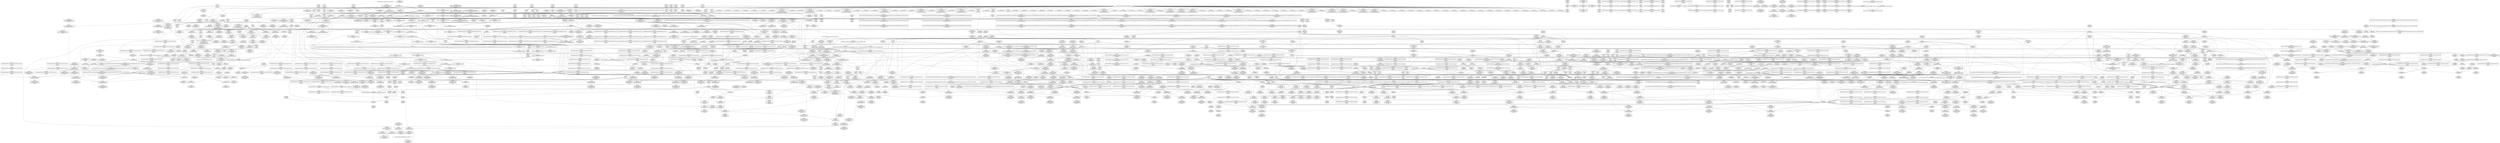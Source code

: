 digraph {
	CE0x4a64fc0 [shape=record,shape=Mrecord,label="{CE0x4a64fc0|__preempt_count_sub:_tmp7|./arch/x86/include/asm/preempt.h,78|*SummSource*}"]
	CE0x49b2fa0 [shape=record,shape=Mrecord,label="{CE0x49b2fa0|_ret_i32_%retval.0,_!dbg_!27728|security/selinux/avc.c,775|*SummSink*}"]
	CE0x4925f30 [shape=record,shape=Mrecord,label="{CE0x4925f30|get_current:_bb|*SummSource*}"]
	CE0x4929df0 [shape=record,shape=Mrecord,label="{CE0x4929df0|task_has_system:_perms|Function::task_has_system&Arg::perms::}"]
	CE0x495cb60 [shape=record,shape=Mrecord,label="{CE0x495cb60|task_sid:_tmp18|security/selinux/hooks.c,208|*SummSource*}"]
	CE0x495cfe0 [shape=record,shape=Mrecord,label="{CE0x495cfe0|task_sid:_tmp19|security/selinux/hooks.c,208}"]
	CE0x4a2d7a0 [shape=record,shape=Mrecord,label="{CE0x4a2d7a0|rcu_read_unlock:_tmp10|include/linux/rcupdate.h,933|*SummSink*}"]
	CE0x49c2c10 [shape=record,shape=Mrecord,label="{CE0x49c2c10|i64_2|*Constant*}"]
	CE0x49a31d0 [shape=record,shape=Mrecord,label="{CE0x49a31d0|task_sid:_tmp10|security/selinux/hooks.c,208|*SummSink*}"]
	CE0x4958030 [shape=record,shape=Mrecord,label="{CE0x4958030|%struct.common_audit_data*_null|*Constant*|*SummSource*}"]
	CE0x4a3fe50 [shape=record,shape=Mrecord,label="{CE0x4a3fe50|i64*_getelementptr_inbounds_(_4_x_i64_,_4_x_i64_*___llvm_gcov_ctr128,_i64_0,_i64_0)|*Constant*}"]
	CE0x497d070 [shape=record,shape=Mrecord,label="{CE0x497d070|__llvm_gcov_indirect_counter_increment:_exit|*SummSource*}"]
	CE0x4931af0 [shape=record,shape=Mrecord,label="{CE0x4931af0|selinux_sem_semctl:_call1|security/selinux/hooks.c,5438|*SummSink*}"]
	CE0x491b400 [shape=record,shape=Mrecord,label="{CE0x491b400|get_current:_tmp1}"]
	CE0x49d76d0 [shape=record,shape=Mrecord,label="{CE0x49d76d0|i64*_getelementptr_inbounds_(_4_x_i64_,_4_x_i64_*___llvm_gcov_ctr130,_i64_0,_i64_2)|*Constant*}"]
	CE0x49b6610 [shape=record,shape=Mrecord,label="{CE0x49b6610|rcu_read_lock:_land.lhs.true2}"]
	CE0x49031f0 [shape=record,shape=Mrecord,label="{CE0x49031f0|__llvm_gcov_indirect_counter_increment:_entry|*SummSource*}"]
	CE0x49d8920 [shape=record,shape=Mrecord,label="{CE0x49d8920|current_sid:_tmp13|security/selinux/hooks.c,218}"]
	CE0x4989380 [shape=record,shape=Mrecord,label="{CE0x4989380|task_sid:_tmp|*SummSink*}"]
	CE0x493d040 [shape=record,shape=Mrecord,label="{CE0x493d040|i64**_getelementptr_inbounds_(_8_x_i64*_,_8_x_i64*_*___llvm_gcda_edge_table321,_i64_0,_i64_3)|*Constant*}"]
	CE0x49856b0 [shape=record,shape=Mrecord,label="{CE0x49856b0|selinux_sem_semctl:_tmp20|security/selinux/hooks.c,5468|*SummSource*}"]
	CE0x4911050 [shape=record,shape=Mrecord,label="{CE0x4911050|selinux_sem_semctl:_tmp8|security/selinux/hooks.c,5450|*SummSource*}"]
	CE0x493a6b0 [shape=record,shape=Mrecord,label="{CE0x493a6b0|i32_8|*Constant*|*SummSource*}"]
	CE0x493fef0 [shape=record,shape=Mrecord,label="{CE0x493fef0|ipc_has_perm:_tmp8|security/selinux/hooks.c,5136|*SummSource*}"]
	CE0x498b700 [shape=record,shape=Mrecord,label="{CE0x498b700|0:_i16,_4:_i32,_:_CRE_0,2_|*MultipleSource*|security/selinux/hooks.c,5136|*LoadInst*|security/selinux/hooks.c,5131|security/selinux/hooks.c,5131}"]
	CE0x4994960 [shape=record,shape=Mrecord,label="{CE0x4994960|GLOBAL:_rcu_lock_acquire|*Constant*|*SummSource*}"]
	CE0x4a09970 [shape=record,shape=Mrecord,label="{CE0x4a09970|i32_883|*Constant*|*SummSink*}"]
	CE0x4a08460 [shape=record,shape=Mrecord,label="{CE0x4a08460|rcu_read_lock:_tmp16|include/linux/rcupdate.h,882|*SummSink*}"]
	CE0x49dfb00 [shape=record,shape=Mrecord,label="{CE0x49dfb00|_call_void_mcount()_#3|*SummSink*}"]
	CE0x4a50150 [shape=record,shape=Mrecord,label="{CE0x4a50150|rcu_lock_release:_tmp5|include/linux/rcupdate.h,423|*SummSource*}"]
	CE0x4a3d190 [shape=record,shape=Mrecord,label="{CE0x4a3d190|i64_1|*Constant*}"]
	CE0x49935e0 [shape=record,shape=Mrecord,label="{CE0x49935e0|task_sid:_tmp16|security/selinux/hooks.c,208|*SummSink*}"]
	CE0x4926090 [shape=record,shape=Mrecord,label="{CE0x4926090|get_current:_bb|*SummSink*}"]
	CE0x4a47f00 [shape=record,shape=Mrecord,label="{CE0x4a47f00|__rcu_read_unlock:_tmp}"]
	CE0x49dd0e0 [shape=record,shape=Mrecord,label="{CE0x49dd0e0|GLOBAL:_lockdep_rcu_suspicious|*Constant*}"]
	"CONST[source:1(input),value:2(dynamic)][purpose:{operation}]"
	CE0x4995170 [shape=record,shape=Mrecord,label="{CE0x4995170|i64*_getelementptr_inbounds_(_11_x_i64_,_11_x_i64_*___llvm_gcov_ctr125,_i64_0,_i64_8)|*Constant*}"]
	CE0x492b780 [shape=record,shape=Mrecord,label="{CE0x492b780|i32_13|*Constant*|*SummSink*}"]
	CE0x4922450 [shape=record,shape=Mrecord,label="{CE0x4922450|avc_has_perm:_tsid|Function::avc_has_perm&Arg::tsid::}"]
	CE0x49a07b0 [shape=record,shape=Mrecord,label="{CE0x49a07b0|i64*_getelementptr_inbounds_(_11_x_i64_,_11_x_i64_*___llvm_gcov_ctr125,_i64_0,_i64_6)|*Constant*|*SummSink*}"]
	CE0x49b1dc0 [shape=record,shape=Mrecord,label="{CE0x49b1dc0|task_has_system:_call1|security/selinux/hooks.c,1594}"]
	CE0x4935e20 [shape=record,shape=Mrecord,label="{CE0x4935e20|i64*_getelementptr_inbounds_(_11_x_i64_,_11_x_i64_*___llvm_gcov_ctr132,_i64_0,_i64_1)|*Constant*}"]
	CE0x49d1df0 [shape=record,shape=Mrecord,label="{CE0x49d1df0|_ret_i32_%tmp6,_!dbg_!27716|security/selinux/hooks.c,197}"]
	CE0x4a36720 [shape=record,shape=Mrecord,label="{CE0x4a36720|GLOBAL:_rcu_lock_release|*Constant*}"]
	CE0x490b210 [shape=record,shape=Mrecord,label="{CE0x490b210|selinux_sem_semctl:_sw.bb4|*SummSource*}"]
	CE0x49ce650 [shape=record,shape=Mrecord,label="{CE0x49ce650|_call_void_asm_sideeffect_,_memory_,_dirflag_,_fpsr_,_flags_()_#3,_!dbg_!27711,_!srcloc_!27714|include/linux/rcupdate.h,244|*SummSink*}"]
	CE0x4a5a770 [shape=record,shape=Mrecord,label="{CE0x4a5a770|rcu_lock_release:___here}"]
	CE0x4a56350 [shape=record,shape=Mrecord,label="{CE0x4a56350|GLOBAL:___preempt_count_sub|*Constant*|*SummSink*}"]
	CE0x49d7d60 [shape=record,shape=Mrecord,label="{CE0x49d7d60|_call_void___rcu_read_lock()_#10,_!dbg_!27710|include/linux/rcupdate.h,879|*SummSource*}"]
	CE0x4913c90 [shape=record,shape=Mrecord,label="{CE0x4913c90|selinux_sem_semctl:_tmp17|security/selinux/hooks.c,5463|*SummSource*}"]
	"CONST[source:2(external),value:2(dynamic)][purpose:{subject}]"
	CE0x49989d0 [shape=record,shape=Mrecord,label="{CE0x49989d0|cred_sid:_tmp4|*LoadInst*|security/selinux/hooks.c,196|*SummSource*}"]
	CE0x493eea0 [shape=record,shape=Mrecord,label="{CE0x493eea0|task_has_system:_tmp1}"]
	CE0x4954df0 [shape=record,shape=Mrecord,label="{CE0x4954df0|_call_void___llvm_gcov_indirect_counter_increment(i32*___llvm_gcov_global_state_pred322,_i64**_getelementptr_inbounds_(_8_x_i64*_,_8_x_i64*_*___llvm_gcda_edge_table321,_i64_0,_i64_0)),_!dbg_!27731|security/selinux/hooks.c,5463}"]
	CE0x499c210 [shape=record,shape=Mrecord,label="{CE0x499c210|task_sid:_tmp21|security/selinux/hooks.c,208}"]
	CE0x4a38b10 [shape=record,shape=Mrecord,label="{CE0x4a38b10|get_current:_bb}"]
	CE0x66bc960 [shape=record,shape=Mrecord,label="{CE0x66bc960|i32_14|*Constant*|*SummSource*}"]
	CE0x49be970 [shape=record,shape=Mrecord,label="{CE0x49be970|rcu_read_lock:_tmp11|include/linux/rcupdate.h,882}"]
	CE0x4a52520 [shape=record,shape=Mrecord,label="{CE0x4a52520|COLLAPSED:_GCMRE___llvm_gcov_ctr130_internal_global_4_x_i64_zeroinitializer:_elem_0:default:}"]
	CE0x4a3ea70 [shape=record,shape=Mrecord,label="{CE0x4a3ea70|i64*_getelementptr_inbounds_(_4_x_i64_,_4_x_i64_*___llvm_gcov_ctr130,_i64_0,_i64_3)|*Constant*}"]
	CE0x49adb70 [shape=record,shape=Mrecord,label="{CE0x49adb70|current_sid:_tmp1|*SummSource*}"]
	CE0x4961b70 [shape=record,shape=Mrecord,label="{CE0x4961b70|GLOBAL:___llvm_gcov_ctr125|Global_var:__llvm_gcov_ctr125}"]
	CE0x4a32100 [shape=record,shape=Mrecord,label="{CE0x4a32100|rcu_read_unlock:_tmp13|include/linux/rcupdate.h,933|*SummSource*}"]
	CE0x4910a50 [shape=record,shape=Mrecord,label="{CE0x4910a50|i64**_getelementptr_inbounds_(_8_x_i64*_,_8_x_i64*_*___llvm_gcda_edge_table321,_i64_0,_i64_4)|*Constant*|*SummSource*}"]
	CE0x49427e0 [shape=record,shape=Mrecord,label="{CE0x49427e0|_call_void_mcount()_#3}"]
	CE0x4a09640 [shape=record,shape=Mrecord,label="{CE0x4a09640|GLOBAL:_lockdep_rcu_suspicious|*Constant*}"]
	CE0x49b11f0 [shape=record,shape=Mrecord,label="{CE0x49b11f0|i64*_getelementptr_inbounds_(_2_x_i64_,_2_x_i64_*___llvm_gcov_ctr294,_i64_0,_i64_1)|*Constant*}"]
	CE0x493b370 [shape=record,shape=Mrecord,label="{CE0x493b370|i32_4|*Constant*|*SummSink*}"]
	CE0x4935b80 [shape=record,shape=Mrecord,label="{CE0x4935b80|rcu_read_unlock:_tmp1|*SummSink*}"]
	CE0x4a28d00 [shape=record,shape=Mrecord,label="{CE0x4a28d00|rcu_read_unlock:_tmp}"]
	CE0x498e2f0 [shape=record,shape=Mrecord,label="{CE0x498e2f0|get_current:_tmp2|*SummSink*}"]
	CE0x4952670 [shape=record,shape=Mrecord,label="{CE0x4952670|i64*_getelementptr_inbounds_(_25_x_i64_,_25_x_i64_*___llvm_gcov_ctr320,_i64_0,_i64_20)|*Constant*|*SummSink*}"]
	CE0x49a9870 [shape=record,shape=Mrecord,label="{CE0x49a9870|ipc_has_perm:_key|security/selinux/hooks.c,5134}"]
	CE0x49b3d60 [shape=record,shape=Mrecord,label="{CE0x49b3d60|current_sid:_tmp22|security/selinux/hooks.c,218}"]
	CE0x49dafe0 [shape=record,shape=Mrecord,label="{CE0x49dafe0|rcu_read_lock:_tmp2}"]
	CE0x499a110 [shape=record,shape=Mrecord,label="{CE0x499a110|task_sid:_tmp13|security/selinux/hooks.c,208}"]
	CE0x49d6dc0 [shape=record,shape=Mrecord,label="{CE0x49d6dc0|rcu_read_lock:_do.body|*SummSink*}"]
	CE0x497f9f0 [shape=record,shape=Mrecord,label="{CE0x497f9f0|80:_i32,_112:_i8*,_:_CRE_40,41_}"]
	CE0x499bda0 [shape=record,shape=Mrecord,label="{CE0x499bda0|task_sid:_tmp20|security/selinux/hooks.c,208}"]
	CE0x4925910 [shape=record,shape=Mrecord,label="{CE0x4925910|get_current:_bb}"]
	CE0x492aea0 [shape=record,shape=Mrecord,label="{CE0x492aea0|80:_i32,_112:_i8*,_:_CRE_7,8_}"]
	CE0x49ba2e0 [shape=record,shape=Mrecord,label="{CE0x49ba2e0|rcu_read_lock:_tmp}"]
	CE0x495e800 [shape=record,shape=Mrecord,label="{CE0x495e800|rcu_read_unlock:_tmp3|*SummSource*}"]
	CE0x4992c10 [shape=record,shape=Mrecord,label="{CE0x4992c10|task_sid:_land.lhs.true|*SummSink*}"]
	CE0x49a3d00 [shape=record,shape=Mrecord,label="{CE0x49a3d00|task_sid:_land.lhs.true}"]
	CE0x49ad320 [shape=record,shape=Mrecord,label="{CE0x49ad320|rcu_read_lock:_tmp1|*SummSink*}"]
	CE0x4942c60 [shape=record,shape=Mrecord,label="{CE0x4942c60|get_current:_tmp3}"]
	CE0x4983450 [shape=record,shape=Mrecord,label="{CE0x4983450|80:_i32,_112:_i8*,_:_CRE_128,136_|*MultipleSource*|security/selinux/hooks.c,5466|Function::selinux_sem_semctl&Arg::sma::}"]
	CE0x4a2cd80 [shape=record,shape=Mrecord,label="{CE0x4a2cd80|rcu_read_unlock:_land.lhs.true}"]
	CE0x4916890 [shape=record,shape=Mrecord,label="{CE0x4916890|selinux_sem_semctl:_call|security/selinux/hooks.c,5438|*SummSink*}"]
	CE0x4990560 [shape=record,shape=Mrecord,label="{CE0x4990560|ipc_has_perm:_tmp5|security/selinux/hooks.c,5131|*SummSink*}"]
	CE0x4929a80 [shape=record,shape=Mrecord,label="{CE0x4929a80|i64*_getelementptr_inbounds_(_25_x_i64_,_25_x_i64_*___llvm_gcov_ctr320,_i64_0,_i64_15)|*Constant*|*SummSource*}"]
	CE0x49a25b0 [shape=record,shape=Mrecord,label="{CE0x49a25b0|0:_i8,_:_GCMR_task_sid.__warned_internal_global_i8_0,_section_.data.unlikely_,_align_1:_elem_0:default:}"]
	CE0x4962160 [shape=record,shape=Mrecord,label="{CE0x4962160|rcu_read_lock:_entry}"]
	CE0x49a9f90 [shape=record,shape=Mrecord,label="{CE0x49a9f90|i64_2|*Constant*}"]
	CE0x49384f0 [shape=record,shape=Mrecord,label="{CE0x49384f0|80:_i32,_112:_i8*,_:_CRE_16,17_}"]
	CE0x4903310 [shape=record,shape=Mrecord,label="{CE0x4903310|__llvm_gcov_indirect_counter_increment:_entry|*SummSink*}"]
	CE0x4a4f8c0 [shape=record,shape=Mrecord,label="{CE0x4a4f8c0|__rcu_read_unlock:_tmp|*SummSink*}"]
	CE0x49c1fe0 [shape=record,shape=Mrecord,label="{CE0x49c1fe0|_call_void_mcount()_#3|*SummSink*}"]
	CE0x49dd3a0 [shape=record,shape=Mrecord,label="{CE0x49dd3a0|i32_218|*Constant*}"]
	CE0x498b060 [shape=record,shape=Mrecord,label="{CE0x498b060|ipc_has_perm:_sid1|security/selinux/hooks.c,5136}"]
	CE0x4915920 [shape=record,shape=Mrecord,label="{CE0x4915920|rcu_read_unlock:_tmp12|include/linux/rcupdate.h,933|*SummSink*}"]
	CE0x4a41ae0 [shape=record,shape=Mrecord,label="{CE0x4a41ae0|__preempt_count_sub:_tmp5|./arch/x86/include/asm/preempt.h,77|*SummSink*}"]
	CE0x4933b60 [shape=record,shape=Mrecord,label="{CE0x4933b60|selinux_sem_semctl:_tmp10|security/selinux/hooks.c,5453}"]
	CE0x4a09220 [shape=record,shape=Mrecord,label="{CE0x4a09220|i8*_getelementptr_inbounds_(_25_x_i8_,_25_x_i8_*_.str45,_i32_0,_i32_0)|*Constant*|*SummSink*}"]
	CE0x498ec60 [shape=record,shape=Mrecord,label="{CE0x498ec60|ipc_has_perm:_call|security/selinux/hooks.c,5129}"]
	CE0x4997be0 [shape=record,shape=Mrecord,label="{CE0x4997be0|task_sid:_do.body}"]
	CE0x49c1a40 [shape=record,shape=Mrecord,label="{CE0x49c1a40|0:_i8,_:_GCMR_rcu_read_unlock.__warned_internal_global_i8_0,_section_.data.unlikely_,_align_1:_elem_0:default:}"]
	CE0x49338f0 [shape=record,shape=Mrecord,label="{CE0x49338f0|i64**_getelementptr_inbounds_(_8_x_i64*_,_8_x_i64*_*___llvm_gcda_edge_table321,_i64_0,_i64_5)|*Constant*|*SummSource*}"]
	CE0x4a3e3c0 [shape=record,shape=Mrecord,label="{CE0x4a3e3c0|rcu_lock_release:_tmp3|*SummSource*}"]
	CE0x4a34990 [shape=record,shape=Mrecord,label="{CE0x4a34990|rcu_read_unlock:_tmp19|include/linux/rcupdate.h,933}"]
	CE0x4943300 [shape=record,shape=Mrecord,label="{CE0x4943300|current_sid:_tmp3}"]
	CE0x499e920 [shape=record,shape=Mrecord,label="{CE0x499e920|_call_void_mcount()_#3|*SummSource*}"]
	CE0x4998470 [shape=record,shape=Mrecord,label="{CE0x4998470|task_sid:_call|security/selinux/hooks.c,208|*SummSink*}"]
	CE0x49439e0 [shape=record,shape=Mrecord,label="{CE0x49439e0|get_current:_tmp4|./arch/x86/include/asm/current.h,14}"]
	CE0x4a391b0 [shape=record,shape=Mrecord,label="{CE0x4a391b0|i64*_getelementptr_inbounds_(_2_x_i64_,_2_x_i64_*___llvm_gcov_ctr98,_i64_0,_i64_0)|*Constant*}"]
	CE0x49a7470 [shape=record,shape=Mrecord,label="{CE0x49a7470|GLOBAL:_task_sid|*Constant*|*SummSink*}"]
	CE0x497fd80 [shape=record,shape=Mrecord,label="{CE0x497fd80|80:_i32,_112:_i8*,_:_CRE_43,44_}"]
	CE0x4a0a2b0 [shape=record,shape=Mrecord,label="{CE0x4a0a2b0|i8*_getelementptr_inbounds_(_42_x_i8_,_42_x_i8_*_.str46,_i32_0,_i32_0)|*Constant*|*SummSink*}"]
	CE0x4962510 [shape=record,shape=Mrecord,label="{CE0x4962510|_ret_void,_!dbg_!27717|include/linux/rcupdate.h,240}"]
	CE0x4916bb0 [shape=record,shape=Mrecord,label="{CE0x4916bb0|GLOBAL:_get_current|*Constant*|*SummSource*}"]
	CE0x4a52590 [shape=record,shape=Mrecord,label="{CE0x4a52590|rcu_lock_acquire:_tmp|*SummSource*}"]
	CE0x49860a0 [shape=record,shape=Mrecord,label="{CE0x49860a0|ipc_has_perm:_entry}"]
	CE0x4a35b80 [shape=record,shape=Mrecord,label="{CE0x4a35b80|rcu_read_unlock:_tmp21|include/linux/rcupdate.h,935|*SummSink*}"]
	CE0x49c2d80 [shape=record,shape=Mrecord,label="{CE0x49c2d80|rcu_read_lock:_tmp4|include/linux/rcupdate.h,882}"]
	CE0x4a65860 [shape=record,shape=Mrecord,label="{CE0x4a65860|i64*_getelementptr_inbounds_(_4_x_i64_,_4_x_i64_*___llvm_gcov_ctr129,_i64_0,_i64_1)|*Constant*|*SummSink*}"]
	CE0x4a35d00 [shape=record,shape=Mrecord,label="{CE0x4a35d00|rcu_read_unlock:_tmp22|include/linux/rcupdate.h,935|*SummSink*}"]
	CE0x4960aa0 [shape=record,shape=Mrecord,label="{CE0x4960aa0|_call_void_mcount()_#3|*SummSource*}"]
	CE0x4985640 [shape=record,shape=Mrecord,label="{CE0x4985640|i64*_getelementptr_inbounds_(_25_x_i64_,_25_x_i64_*___llvm_gcov_ctr320,_i64_0,_i64_24)|*Constant*|*SummSink*}"]
	CE0x4a533c0 [shape=record,shape=Mrecord,label="{CE0x4a533c0|__rcu_read_lock:_tmp4|include/linux/rcupdate.h,239|*SummSource*}"]
	CE0x4a38670 [shape=record,shape=Mrecord,label="{CE0x4a38670|__rcu_read_unlock:_entry|*SummSource*}"]
	CE0x4a46cf0 [shape=record,shape=Mrecord,label="{CE0x4a46cf0|rcu_lock_release:_tmp2|*SummSink*}"]
	CE0x491bde0 [shape=record,shape=Mrecord,label="{CE0x491bde0|selinux_sem_semctl:_tmp6|security/selinux/hooks.c,5446|*SummSink*}"]
	CE0x4a56500 [shape=record,shape=Mrecord,label="{CE0x4a56500|__preempt_count_sub:_val|Function::__preempt_count_sub&Arg::val::|*SummSink*}"]
	CE0x49173c0 [shape=record,shape=Mrecord,label="{CE0x49173c0|i64**_getelementptr_inbounds_(_8_x_i64*_,_8_x_i64*_*___llvm_gcda_edge_table321,_i64_0,_i64_2)|*Constant*|*SummSource*}"]
	CE0x4924950 [shape=record,shape=Mrecord,label="{CE0x4924950|i64*_getelementptr_inbounds_(_13_x_i64_,_13_x_i64_*___llvm_gcov_ctr126,_i64_0,_i64_9)|*Constant*}"]
	CE0x4927920 [shape=record,shape=Mrecord,label="{CE0x4927920|selinux_sem_semctl:_sw.default|*SummSink*}"]
	CE0x49b79c0 [shape=record,shape=Mrecord,label="{CE0x49b79c0|__preempt_count_add:_val|Function::__preempt_count_add&Arg::val::}"]
	CE0x4996b30 [shape=record,shape=Mrecord,label="{CE0x4996b30|rcu_read_lock:_tmp5|include/linux/rcupdate.h,882|*SummSource*}"]
	CE0x4a787a0 [shape=record,shape=Mrecord,label="{CE0x4a787a0|__preempt_count_add:_do.body|*SummSource*}"]
	CE0x493c100 [shape=record,shape=Mrecord,label="{CE0x493c100|selinux_sem_semctl:_tmp18|security/selinux/hooks.c,5466|*SummSink*}"]
	CE0x4936b10 [shape=record,shape=Mrecord,label="{CE0x4936b10|__preempt_count_sub:_sub|./arch/x86/include/asm/preempt.h,77}"]
	CE0x49d17a0 [shape=record,shape=Mrecord,label="{CE0x49d17a0|cred_sid:_entry|*SummSource*}"]
	CE0x49bec60 [shape=record,shape=Mrecord,label="{CE0x49bec60|rcu_read_lock:_tmp11|include/linux/rcupdate.h,882|*SummSink*}"]
	CE0x4998a40 [shape=record,shape=Mrecord,label="{CE0x4998a40|task_sid:_tobool|security/selinux/hooks.c,208|*SummSource*}"]
	CE0x499bec0 [shape=record,shape=Mrecord,label="{CE0x499bec0|task_sid:_tmp20|security/selinux/hooks.c,208|*SummSource*}"]
	CE0x4a73b00 [shape=record,shape=Mrecord,label="{CE0x4a73b00|i64*_getelementptr_inbounds_(_4_x_i64_,_4_x_i64_*___llvm_gcov_ctr135,_i64_0,_i64_1)|*Constant*|*SummSource*}"]
	CE0x49286a0 [shape=record,shape=Mrecord,label="{CE0x49286a0|task_has_system:_tsk|Function::task_has_system&Arg::tsk::|*SummSink*}"]
	CE0x4a286c0 [shape=record,shape=Mrecord,label="{CE0x4a286c0|__rcu_read_unlock:_tmp4|include/linux/rcupdate.h,244}"]
	CE0x49c0b40 [shape=record,shape=Mrecord,label="{CE0x49c0b40|GLOBAL:_rcu_read_lock.__warned|Global_var:rcu_read_lock.__warned|*SummSource*}"]
	CE0x4980240 [shape=record,shape=Mrecord,label="{CE0x4980240|80:_i32,_112:_i8*,_:_CRE_47,48_}"]
	CE0x493a640 [shape=record,shape=Mrecord,label="{CE0x493a640|i32_68|*Constant*}"]
	CE0x4912000 [shape=record,shape=Mrecord,label="{CE0x4912000|selinux_sem_semctl:_tmp1|*SummSource*}"]
	CE0x4a60170 [shape=record,shape=Mrecord,label="{CE0x4a60170|__preempt_count_add:_val|Function::__preempt_count_add&Arg::val::|*SummSink*}"]
	CE0x499e810 [shape=record,shape=Mrecord,label="{CE0x499e810|_call_void_mcount()_#3}"]
	CE0x49231e0 [shape=record,shape=Mrecord,label="{CE0x49231e0|task_sid:_task|Function::task_sid&Arg::task::|*SummSink*}"]
	CE0x49e4b00 [shape=record,shape=Mrecord,label="{CE0x49e4b00|current_sid:_call4|security/selinux/hooks.c,218|*SummSink*}"]
	CE0x49882c0 [shape=record,shape=Mrecord,label="{CE0x49882c0|__llvm_gcov_indirect_counter_increment:_bb|*SummSink*}"]
	CE0x49db6c0 [shape=record,shape=Mrecord,label="{CE0x49db6c0|i64*_getelementptr_inbounds_(_11_x_i64_,_11_x_i64_*___llvm_gcov_ctr125,_i64_0,_i64_6)|*Constant*}"]
	CE0x4951d70 [shape=record,shape=Mrecord,label="{CE0x4951d70|i64**_getelementptr_inbounds_(_8_x_i64*_,_8_x_i64*_*___llvm_gcda_edge_table321,_i64_0,_i64_6)|*Constant*}"]
	CE0x493bd20 [shape=record,shape=Mrecord,label="{CE0x493bd20|i64*_getelementptr_inbounds_(_25_x_i64_,_25_x_i64_*___llvm_gcov_ctr320,_i64_0,_i64_23)|*Constant*}"]
	CE0x4961050 [shape=record,shape=Mrecord,label="{CE0x4961050|task_sid:_tmp5|security/selinux/hooks.c,208|*SummSource*}"]
	CE0x4937b70 [shape=record,shape=Mrecord,label="{CE0x4937b70|selinux_sem_semctl:_call8|security/selinux/hooks.c,5466|*SummSink*}"]
	CE0x498e9a0 [shape=record,shape=Mrecord,label="{CE0x498e9a0|task_sid:_tmp|*SummSource*}"]
	CE0x4924110 [shape=record,shape=Mrecord,label="{CE0x4924110|i32_208|*Constant*|*SummSink*}"]
	CE0x49be6f0 [shape=record,shape=Mrecord,label="{CE0x49be6f0|rcu_read_lock:_tmp10|include/linux/rcupdate.h,882|*SummSink*}"]
	CE0x4a35aa0 [shape=record,shape=Mrecord,label="{CE0x4a35aa0|i64*_getelementptr_inbounds_(_11_x_i64_,_11_x_i64_*___llvm_gcov_ctr132,_i64_0,_i64_10)|*Constant*|*SummSink*}"]
	CE0x4a4faa0 [shape=record,shape=Mrecord,label="{CE0x4a4faa0|i64*_getelementptr_inbounds_(_4_x_i64_,_4_x_i64_*___llvm_gcov_ctr134,_i64_0,_i64_1)|*Constant*|*SummSink*}"]
	CE0x49baa10 [shape=record,shape=Mrecord,label="{CE0x49baa10|rcu_read_lock:_land.lhs.true}"]
	CE0x4a60100 [shape=record,shape=Mrecord,label="{CE0x4a60100|__preempt_count_add:_entry}"]
	CE0x4982120 [shape=record,shape=Mrecord,label="{CE0x4982120|80:_i32,_112:_i8*,_:_CRE_76,80_|*MultipleSource*|security/selinux/hooks.c,5466|Function::selinux_sem_semctl&Arg::sma::}"]
	CE0x4a54960 [shape=record,shape=Mrecord,label="{CE0x4a54960|i64*_getelementptr_inbounds_(_4_x_i64_,_4_x_i64_*___llvm_gcov_ctr130,_i64_0,_i64_0)|*Constant*}"]
	CE0x4a27f80 [shape=record,shape=Mrecord,label="{CE0x4a27f80|rcu_read_unlock:_tmp15|include/linux/rcupdate.h,933|*SummSink*}"]
	CE0x4919210 [shape=record,shape=Mrecord,label="{CE0x4919210|get_current:_entry|*SummSource*}"]
	CE0x4937280 [shape=record,shape=Mrecord,label="{CE0x4937280|rcu_read_unlock:_do.end|*SummSink*}"]
	CE0x4a37d70 [shape=record,shape=Mrecord,label="{CE0x4a37d70|_call_void___rcu_read_unlock()_#10,_!dbg_!27734|include/linux/rcupdate.h,937}"]
	CE0x490e560 [shape=record,shape=Mrecord,label="{CE0x490e560|i8_1|*Constant*|*SummSource*}"]
	CE0x491aa30 [shape=record,shape=Mrecord,label="{CE0x491aa30|i32_3|*Constant*|*SummSink*}"]
	CE0x49548c0 [shape=record,shape=Mrecord,label="{CE0x49548c0|i64*_getelementptr_inbounds_(_25_x_i64_,_25_x_i64_*___llvm_gcov_ctr320,_i64_0,_i64_21)|*Constant*|*SummSource*}"]
	CE0x4956e40 [shape=record,shape=Mrecord,label="{CE0x4956e40|selinux_sem_semctl:_tmp16|security/selinux/hooks.c,5463}"]
	CE0x499cf60 [shape=record,shape=Mrecord,label="{CE0x499cf60|task_sid:_tmp23|security/selinux/hooks.c,208}"]
	CE0x49d35f0 [shape=record,shape=Mrecord,label="{CE0x49d35f0|current_sid:_if.then|*SummSink*}"]
	CE0x4a0b480 [shape=record,shape=Mrecord,label="{CE0x4a0b480|rcu_read_lock:_tmp18|include/linux/rcupdate.h,882}"]
	CE0x49dbc10 [shape=record,shape=Mrecord,label="{CE0x49dbc10|current_sid:_tmp8|security/selinux/hooks.c,218|*SummSink*}"]
	CE0x49bd720 [shape=record,shape=Mrecord,label="{CE0x49bd720|rcu_read_lock:_tobool1|include/linux/rcupdate.h,882}"]
	CE0x49ab200 [shape=record,shape=Mrecord,label="{CE0x49ab200|current_sid:_tmp7|security/selinux/hooks.c,218|*SummSink*}"]
	CE0x4a65ca0 [shape=record,shape=Mrecord,label="{CE0x4a65ca0|__preempt_count_add:_tmp6|./arch/x86/include/asm/preempt.h,73}"]
	CE0x4938e70 [shape=record,shape=Mrecord,label="{CE0x4938e70|80:_i32,_112:_i8*,_:_CRE_24,25_}"]
	CE0x4939510 [shape=record,shape=Mrecord,label="{CE0x4939510|selinux_sem_semctl:_tmp4|security/selinux/hooks.c,5442|*SummSink*}"]
	CE0x4994750 [shape=record,shape=Mrecord,label="{CE0x4994750|get_current:_tmp|*SummSource*}"]
	CE0x4a29650 [shape=record,shape=Mrecord,label="{CE0x4a29650|rcu_lock_acquire:_tmp1}"]
	CE0x49a6c20 [shape=record,shape=Mrecord,label="{CE0x49a6c20|task_has_system:_call|security/selinux/hooks.c,1592}"]
	CE0x49d36d0 [shape=record,shape=Mrecord,label="{CE0x49d36d0|i64*_getelementptr_inbounds_(_11_x_i64_,_11_x_i64_*___llvm_gcov_ctr125,_i64_0,_i64_0)|*Constant*|*SummSink*}"]
	CE0x4955740 [shape=record,shape=Mrecord,label="{CE0x4955740|_call_void___llvm_gcov_indirect_counter_increment(i32*___llvm_gcov_global_state_pred322,_i64**_getelementptr_inbounds_(_8_x_i64*_,_8_x_i64*_*___llvm_gcda_edge_table321,_i64_0,_i64_0)),_!dbg_!27731|security/selinux/hooks.c,5463|*SummSource*}"]
	CE0x49b06e0 [shape=record,shape=Mrecord,label="{CE0x49b06e0|current_sid:_land.lhs.true2}"]
	CE0x4937960 [shape=record,shape=Mrecord,label="{CE0x4937960|i64_6|*Constant*|*SummSource*}"]
	CE0x49a2200 [shape=record,shape=Mrecord,label="{CE0x49a2200|task_sid:_tmp9|security/selinux/hooks.c,208|*SummSource*}"]
	CE0x49c26d0 [shape=record,shape=Mrecord,label="{CE0x49c26d0|GLOBAL:___llvm_gcov_ctr127|Global_var:__llvm_gcov_ctr127}"]
	CE0x49ac090 [shape=record,shape=Mrecord,label="{CE0x49ac090|_call_void_mcount()_#3|*SummSink*}"]
	CE0x499b0e0 [shape=record,shape=Mrecord,label="{CE0x499b0e0|i64*_getelementptr_inbounds_(_11_x_i64_,_11_x_i64_*___llvm_gcov_ctr125,_i64_0,_i64_0)|*Constant*}"]
	CE0x4911f50 [shape=record,shape=Mrecord,label="{CE0x4911f50|i64_1|*Constant*}"]
	CE0x4a4f720 [shape=record,shape=Mrecord,label="{CE0x4a4f720|i64_1|*Constant*}"]
	CE0x4990af0 [shape=record,shape=Mrecord,label="{CE0x4990af0|ipc_has_perm:_type|security/selinux/hooks.c,5133|*SummSource*}"]
	CE0x4941a10 [shape=record,shape=Mrecord,label="{CE0x4941a10|ipc_has_perm:_u|security/selinux/hooks.c,5134|*SummSource*}"]
	CE0x49131d0 [shape=record,shape=Mrecord,label="{CE0x49131d0|80:_i32,_112:_i8*,_:_CRE_1,2_}"]
	CE0x4934e10 [shape=record,shape=Mrecord,label="{CE0x4934e10|i32_1|*Constant*|*SummSource*}"]
	CE0x4a3dfc0 [shape=record,shape=Mrecord,label="{CE0x4a3dfc0|rcu_lock_acquire:_tmp4|include/linux/rcupdate.h,418|*SummSink*}"]
	CE0x4a3a510 [shape=record,shape=Mrecord,label="{CE0x4a3a510|i64_ptrtoint_(i8*_blockaddress(_rcu_lock_acquire,_%__here)_to_i64)|*Constant*}"]
	CE0x493ad60 [shape=record,shape=Mrecord,label="{CE0x493ad60|i32_68|*Constant*|*SummSink*}"]
	CE0x4902110 [shape=record,shape=Mrecord,label="{CE0x4902110|get_current:_entry}"]
	CE0x4a5b290 [shape=record,shape=Mrecord,label="{CE0x4a5b290|rcu_lock_release:_tmp6|*SummSource*}"]
	CE0x49bf610 [shape=record,shape=Mrecord,label="{CE0x49bf610|rcu_read_lock:_call3|include/linux/rcupdate.h,882|*SummSource*}"]
	CE0x493c280 [shape=record,shape=Mrecord,label="{CE0x493c280|selinux_sem_semctl:_tmp19|security/selinux/hooks.c,5466|*SummSink*}"]
	CE0x49cfd70 [shape=record,shape=Mrecord,label="{CE0x49cfd70|rcu_read_unlock:_tmp10|include/linux/rcupdate.h,933|*SummSource*}"]
	CE0x49152a0 [shape=record,shape=Mrecord,label="{CE0x49152a0|__rcu_read_lock:_tmp2}"]
	CE0x49ab960 [shape=record,shape=Mrecord,label="{CE0x49ab960|task_sid:_tmp15|security/selinux/hooks.c,208}"]
	CE0x4a5c3d0 [shape=record,shape=Mrecord,label="{CE0x4a5c3d0|__preempt_count_sub:_val|Function::__preempt_count_sub&Arg::val::}"]
	CE0x4a54a60 [shape=record,shape=Mrecord,label="{CE0x4a54a60|i64*_getelementptr_inbounds_(_4_x_i64_,_4_x_i64_*___llvm_gcov_ctr130,_i64_0,_i64_0)|*Constant*|*SummSource*}"]
	CE0x49abe40 [shape=record,shape=Mrecord,label="{CE0x49abe40|current_sid:_tmp2|*SummSink*}"]
	CE0x4a4b1c0 [shape=record,shape=Mrecord,label="{CE0x4a4b1c0|__preempt_count_sub:_tmp3|*SummSource*}"]
	CE0x49b2080 [shape=record,shape=Mrecord,label="{CE0x49b2080|avc_has_perm:_entry|*SummSource*}"]
	CE0x4a298f0 [shape=record,shape=Mrecord,label="{CE0x4a298f0|rcu_lock_acquire:_tmp1|*SummSink*}"]
	CE0x4997b40 [shape=record,shape=Mrecord,label="{CE0x4997b40|task_sid:_do.end|*SummSink*}"]
	CE0x49d8380 [shape=record,shape=Mrecord,label="{CE0x49d8380|current_sid:_do.body|*SummSink*}"]
	CE0x4942d30 [shape=record,shape=Mrecord,label="{CE0x4942d30|get_current:_tmp3|*SummSource*}"]
	CE0x4a5c0d0 [shape=record,shape=Mrecord,label="{CE0x4a5c0d0|__rcu_read_unlock:_bb|*SummSource*}"]
	CE0x49015a0 [shape=record,shape=Mrecord,label="{CE0x49015a0|get_current:_tmp4|./arch/x86/include/asm/current.h,14|*SummSource*}"]
	CE0x49a81b0 [shape=record,shape=Mrecord,label="{CE0x49a81b0|ipc_has_perm:_type|security/selinux/hooks.c,5133|*SummSink*}"]
	CE0x4997760 [shape=record,shape=Mrecord,label="{CE0x4997760|_call_void_rcu_lock_acquire(%struct.lockdep_map*_rcu_lock_map)_#10,_!dbg_!27711|include/linux/rcupdate.h,881|*SummSink*}"]
	CE0x4960240 [shape=record,shape=Mrecord,label="{CE0x4960240|rcu_read_lock:_tmp3}"]
	CE0x493c420 [shape=record,shape=Mrecord,label="{CE0x493c420|selinux_sem_semctl:_sem_perm|security/selinux/hooks.c,5466}"]
	CE0x49b83d0 [shape=record,shape=Mrecord,label="{CE0x49b83d0|rcu_read_lock:_tmp6|include/linux/rcupdate.h,882|*SummSink*}"]
	CE0x49118e0 [shape=record,shape=Mrecord,label="{CE0x49118e0|selinux_sem_semctl:_tmp9|security/selinux/hooks.c,5450|*SummSource*}"]
	CE0x492a840 [shape=record,shape=Mrecord,label="{CE0x492a840|80:_i32,_112:_i8*,_:_CRE_2,3_}"]
	CE0x4a56490 [shape=record,shape=Mrecord,label="{CE0x4a56490|__preempt_count_sub:_entry}"]
	CE0x4a30710 [shape=record,shape=Mrecord,label="{CE0x4a30710|rcu_read_unlock:_tmp17|include/linux/rcupdate.h,933}"]
	CE0x49a4950 [shape=record,shape=Mrecord,label="{CE0x49a4950|current_sid:_tmp15|security/selinux/hooks.c,218}"]
	CE0x49e4500 [shape=record,shape=Mrecord,label="{CE0x49e4500|current_sid:_tmp20|security/selinux/hooks.c,218|*SummSink*}"]
	CE0x490e0c0 [shape=record,shape=Mrecord,label="{CE0x490e0c0|task_sid:_tmp19|security/selinux/hooks.c,208|*SummSource*}"]
	CE0x498aab0 [shape=record,shape=Mrecord,label="{CE0x498aab0|ipc_has_perm:_ipc_id|security/selinux/hooks.c,5134}"]
	CE0x492d0a0 [shape=record,shape=Mrecord,label="{CE0x492d0a0|_call_void___llvm_gcov_indirect_counter_increment(i32*___llvm_gcov_global_state_pred322,_i64**_getelementptr_inbounds_(_8_x_i64*_,_8_x_i64*_*___llvm_gcda_edge_table321,_i64_0,_i64_1)),_!dbg_!27714|security/selinux/hooks.c,5438|*SummSource*}"]
	CE0x49335a0 [shape=record,shape=Mrecord,label="{CE0x49335a0|i64**_getelementptr_inbounds_(_8_x_i64*_,_8_x_i64*_*___llvm_gcda_edge_table321,_i64_0,_i64_5)|*Constant*}"]
	CE0x4923af0 [shape=record,shape=Mrecord,label="{CE0x4923af0|i64*_getelementptr_inbounds_(_2_x_i64_,_2_x_i64_*___llvm_gcov_ctr159,_i64_0,_i64_0)|*Constant*|*SummSource*}"]
	CE0x4a0bd00 [shape=record,shape=Mrecord,label="{CE0x4a0bd00|_call_void_lockdep_rcu_suspicious(i8*_getelementptr_inbounds_(_25_x_i8_,_25_x_i8_*_.str45,_i32_0,_i32_0),_i32_883,_i8*_getelementptr_inbounds_(_42_x_i8_,_42_x_i8_*_.str46,_i32_0,_i32_0))_#10,_!dbg_!27728|include/linux/rcupdate.h,882|*SummSource*}"]
	CE0x498f1c0 [shape=record,shape=Mrecord,label="{CE0x498f1c0|current_sid:_tmp1}"]
	CE0x4936500 [shape=record,shape=Mrecord,label="{CE0x4936500|rcu_read_unlock:_tmp5|include/linux/rcupdate.h,933}"]
	CE0x4954a60 [shape=record,shape=Mrecord,label="{CE0x4954a60|selinux_sem_semctl:_tmp14|security/selinux/hooks.c,5460|*SummSource*}"]
	CE0x499d100 [shape=record,shape=Mrecord,label="{CE0x499d100|task_sid:_tmp23|security/selinux/hooks.c,208|*SummSource*}"]
	CE0x4912820 [shape=record,shape=Mrecord,label="{CE0x4912820|i32_14|*Constant*|*SummSink*}"]
	CE0x493c4b0 [shape=record,shape=Mrecord,label="{CE0x493c4b0|_call_void___llvm_gcov_indirect_counter_increment(i32*___llvm_gcov_global_state_pred322,_i64**_getelementptr_inbounds_(_8_x_i64*_,_8_x_i64*_*___llvm_gcda_edge_table321,_i64_0,_i64_3)),_!dbg_!27721|security/selinux/hooks.c,5446|*SummSink*}"]
	CE0x4a7cc80 [shape=record,shape=Mrecord,label="{CE0x4a7cc80|i64*_getelementptr_inbounds_(_4_x_i64_,_4_x_i64_*___llvm_gcov_ctr135,_i64_0,_i64_2)|*Constant*|*SummSource*}"]
	CE0x495c010 [shape=record,shape=Mrecord,label="{CE0x495c010|i64*_getelementptr_inbounds_(_13_x_i64_,_13_x_i64_*___llvm_gcov_ctr126,_i64_0,_i64_12)|*Constant*}"]
	CE0x49404e0 [shape=record,shape=Mrecord,label="{CE0x49404e0|ipc_has_perm:_call2|security/selinux/hooks.c,5136|*SummSource*}"]
	CE0x492dc20 [shape=record,shape=Mrecord,label="{CE0x492dc20|GLOBAL:___llvm_gcov_global_state_pred322|Global_var:__llvm_gcov_global_state_pred322|*SummSink*}"]
	CE0x498c4f0 [shape=record,shape=Mrecord,label="{CE0x498c4f0|GLOBAL:_rcu_read_lock|*Constant*}"]
	CE0x4915310 [shape=record,shape=Mrecord,label="{CE0x4915310|__rcu_read_lock:_tmp2|*SummSource*}"]
	CE0x4a421f0 [shape=record,shape=Mrecord,label="{CE0x4a421f0|i64*_getelementptr_inbounds_(_4_x_i64_,_4_x_i64_*___llvm_gcov_ctr134,_i64_0,_i64_3)|*Constant*|*SummSink*}"]
	CE0x498cf80 [shape=record,shape=Mrecord,label="{CE0x498cf80|task_sid:_do.end6}"]
	CE0x4920780 [shape=record,shape=Mrecord,label="{CE0x4920780|_call_void___llvm_gcov_indirect_counter_increment(i32*___llvm_gcov_global_state_pred322,_i64**_getelementptr_inbounds_(_8_x_i64*_,_8_x_i64*_*___llvm_gcda_edge_table321,_i64_0,_i64_2)),_!dbg_!27718|security/selinux/hooks.c,5442|*SummSink*}"]
	CE0x4a3f580 [shape=record,shape=Mrecord,label="{CE0x4a3f580|rcu_lock_release:_indirectgoto|*SummSource*}"]
	CE0x495c400 [shape=record,shape=Mrecord,label="{CE0x495c400|task_sid:_tmp26|security/selinux/hooks.c,208|*SummSink*}"]
	CE0x49853f0 [shape=record,shape=Mrecord,label="{CE0x49853f0|i64*_getelementptr_inbounds_(_25_x_i64_,_25_x_i64_*___llvm_gcov_ctr320,_i64_0,_i64_24)|*Constant*}"]
	CE0x49d2080 [shape=record,shape=Mrecord,label="{CE0x49d2080|_ret_i32_%tmp6,_!dbg_!27716|security/selinux/hooks.c,197|*SummSink*}"]
	CE0x4940df0 [shape=record,shape=Mrecord,label="{CE0x4940df0|_ret_i32_%retval.0,_!dbg_!27728|security/selinux/avc.c,775}"]
	CE0x495c470 [shape=record,shape=Mrecord,label="{CE0x495c470|_call_void_rcu_read_unlock()_#10,_!dbg_!27748|security/selinux/hooks.c,209|*SummSink*}"]
	CE0x493ea40 [shape=record,shape=Mrecord,label="{CE0x493ea40|task_has_system:_tmp|*SummSource*}"]
	CE0x4987070 [shape=record,shape=Mrecord,label="{CE0x4987070|_ret_i32_%call2,_!dbg_!27728|security/selinux/hooks.c,5136|*SummSource*}"]
	CE0x491b0b0 [shape=record,shape=Mrecord,label="{CE0x491b0b0|selinux_sem_semctl:_bb|*SummSource*}"]
	CE0x495f7e0 [shape=record,shape=Mrecord,label="{CE0x495f7e0|task_sid:_tmp13|security/selinux/hooks.c,208|*SummSink*}"]
	CE0x49a9390 [shape=record,shape=Mrecord,label="{CE0x49a9390|i8_4|*Constant*}"]
	CE0x4a08fa0 [shape=record,shape=Mrecord,label="{CE0x4a08fa0|i8*_getelementptr_inbounds_(_25_x_i8_,_25_x_i8_*_.str45,_i32_0,_i32_0)|*Constant*|*SummSource*}"]
	CE0x49b7470 [shape=record,shape=Mrecord,label="{CE0x49b7470|rcu_read_unlock:_tobool|include/linux/rcupdate.h,933|*SummSource*}"]
	CE0x49bb340 [shape=record,shape=Mrecord,label="{CE0x49bb340|get_current:_tmp2}"]
	CE0x4941b40 [shape=record,shape=Mrecord,label="{CE0x4941b40|i64*_getelementptr_inbounds_(_2_x_i64_,_2_x_i64_*___llvm_gcov_ctr131,_i64_0,_i64_1)|*Constant*}"]
	CE0x4957320 [shape=record,shape=Mrecord,label="{CE0x4957320|avc_has_perm:_tsid|Function::avc_has_perm&Arg::tsid::|*SummSink*}"]
	CE0x49934b0 [shape=record,shape=Mrecord,label="{CE0x49934b0|task_sid:_tmp16|security/selinux/hooks.c,208|*SummSource*}"]
	CE0x4983980 [shape=record,shape=Mrecord,label="{CE0x4983980|80:_i32,_112:_i8*,_:_CRE_152,160_|*MultipleSource*|security/selinux/hooks.c,5466|Function::selinux_sem_semctl&Arg::sma::}"]
	CE0x4902730 [shape=record,shape=Mrecord,label="{CE0x4902730|selinux_sem_semctl:_sw.bb7|*SummSink*}"]
	CE0x4997580 [shape=record,shape=Mrecord,label="{CE0x4997580|task_sid:_tmp4|*LoadInst*|security/selinux/hooks.c,208|*SummSource*}"]
	CE0x4a5acc0 [shape=record,shape=Mrecord,label="{CE0x4a5acc0|rcu_lock_release:_bb|*SummSource*}"]
	CE0x4a2db20 [shape=record,shape=Mrecord,label="{CE0x4a2db20|i64*_getelementptr_inbounds_(_4_x_i64_,_4_x_i64_*___llvm_gcov_ctr128,_i64_0,_i64_3)|*Constant*}"]
	CE0x4901a70 [shape=record,shape=Mrecord,label="{CE0x4901a70|_call_void_mcount()_#3|*SummSink*}"]
	CE0x4a74e60 [shape=record,shape=Mrecord,label="{CE0x4a74e60|__preempt_count_sub:_tmp|*SummSource*}"]
	CE0x498da80 [shape=record,shape=Mrecord,label="{CE0x498da80|ipc_has_perm:_tmp2}"]
	CE0x4a07320 [shape=record,shape=Mrecord,label="{CE0x4a07320|rcu_read_lock:_tmp13|include/linux/rcupdate.h,882|*SummSource*}"]
	CE0x49b6be0 [shape=record,shape=Mrecord,label="{CE0x49b6be0|rcu_read_unlock:_tmp1}"]
	CE0x4996110 [shape=record,shape=Mrecord,label="{CE0x4996110|current_sid:_tobool|security/selinux/hooks.c,218|*SummSource*}"]
	CE0x49994f0 [shape=record,shape=Mrecord,label="{CE0x49994f0|GLOBAL:_task_sid.__warned|Global_var:task_sid.__warned|*SummSink*}"]
	CE0x49d70c0 [shape=record,shape=Mrecord,label="{CE0x49d70c0|rcu_read_unlock:_tmp2}"]
	CE0x491c100 [shape=record,shape=Mrecord,label="{CE0x491c100|_call_void___llvm_gcov_indirect_counter_increment(i32*___llvm_gcov_global_state_pred322,_i64**_getelementptr_inbounds_(_8_x_i64*_,_8_x_i64*_*___llvm_gcda_edge_table321,_i64_0,_i64_4)),_!dbg_!27723|security/selinux/hooks.c,5450}"]
	CE0x49e4fa0 [shape=record,shape=Mrecord,label="{CE0x49e4fa0|get_current:_entry}"]
	CE0x4a4b310 [shape=record,shape=Mrecord,label="{CE0x4a4b310|__preempt_count_add:_tmp4|./arch/x86/include/asm/preempt.h,72}"]
	CE0x4a74c80 [shape=record,shape=Mrecord,label="{CE0x4a74c80|__preempt_count_sub:_tmp}"]
	CE0x4954ad0 [shape=record,shape=Mrecord,label="{CE0x4954ad0|selinux_sem_semctl:_tmp14|security/selinux/hooks.c,5460|*SummSink*}"]
	CE0x49812e0 [shape=record,shape=Mrecord,label="{CE0x49812e0|80:_i32,_112:_i8*,_:_CRE_61,62_}"]
	CE0x49521a0 [shape=record,shape=Mrecord,label="{CE0x49521a0|i64*_getelementptr_inbounds_(_25_x_i64_,_25_x_i64_*___llvm_gcov_ctr320,_i64_0,_i64_20)|*Constant*}"]
	CE0x49d1a80 [shape=record,shape=Mrecord,label="{CE0x49d1a80|cred_sid:_cred|Function::cred_sid&Arg::cred::}"]
	CE0x4986690 [shape=record,shape=Mrecord,label="{CE0x4986690|ipc_has_perm:_ipc_perms|Function::ipc_has_perm&Arg::ipc_perms::}"]
	CE0x495a7b0 [shape=record,shape=Mrecord,label="{CE0x495a7b0|rcu_read_unlock:_bb|*SummSource*}"]
	CE0x4994c40 [shape=record,shape=Mrecord,label="{CE0x4994c40|_ret_void,_!dbg_!27717|include/linux/rcupdate.h,419|*SummSink*}"]
	CE0x49946e0 [shape=record,shape=Mrecord,label="{CE0x49946e0|COLLAPSED:_GCMRE___llvm_gcov_ctr98_internal_global_2_x_i64_zeroinitializer:_elem_0:default:}"]
	CE0x4a31c80 [shape=record,shape=Mrecord,label="{CE0x4a31c80|__preempt_count_add:_do.end|*SummSink*}"]
	CE0x4942010 [shape=record,shape=Mrecord,label="{CE0x4942010|ipc_has_perm:_call|security/selinux/hooks.c,5129|*SummSink*}"]
	CE0x4a3c6c0 [shape=record,shape=Mrecord,label="{CE0x4a3c6c0|rcu_lock_release:_tmp1|*SummSink*}"]
	CE0x4a46c80 [shape=record,shape=Mrecord,label="{CE0x4a46c80|rcu_lock_release:_tmp2|*SummSource*}"]
	CE0x49d1690 [shape=record,shape=Mrecord,label="{CE0x49d1690|cred_sid:_entry}"]
	CE0x4a07e10 [shape=record,shape=Mrecord,label="{CE0x4a07e10|rcu_read_lock:_tmp15|include/linux/rcupdate.h,882|*SummSource*}"]
	CE0x491a230 [shape=record,shape=Mrecord,label="{CE0x491a230|selinux_sem_semctl:_cmd|Function::selinux_sem_semctl&Arg::cmd::}"]
	CE0x4995980 [shape=record,shape=Mrecord,label="{CE0x4995980|task_sid:_tmp4|*LoadInst*|security/selinux/hooks.c,208}"]
	CE0x49571c0 [shape=record,shape=Mrecord,label="{CE0x49571c0|avc_has_perm:_tsid|Function::avc_has_perm&Arg::tsid::|*SummSource*}"]
	CE0x4966400 [shape=record,shape=Mrecord,label="{CE0x4966400|i32_208|*Constant*}"]
	CE0x4987510 [shape=record,shape=Mrecord,label="{CE0x4987510|selinux_sem_semctl:_tmp21|security/selinux/hooks.c,5468|*SummSource*}"]
	CE0x4a39c00 [shape=record,shape=Mrecord,label="{CE0x4a39c00|i32_0|*Constant*}"]
	CE0x4a735e0 [shape=record,shape=Mrecord,label="{CE0x4a735e0|__preempt_count_add:_bb}"]
	CE0x4931a80 [shape=record,shape=Mrecord,label="{CE0x4931a80|task_has_system:_entry}"]
	CE0x4a37040 [shape=record,shape=Mrecord,label="{CE0x4a37040|GLOBAL:_rcu_lock_release|*Constant*|*SummSource*}"]
	CE0x4a0d3e0 [shape=record,shape=Mrecord,label="{CE0x4a0d3e0|i64*_getelementptr_inbounds_(_11_x_i64_,_11_x_i64_*___llvm_gcov_ctr127,_i64_0,_i64_10)|*Constant*}"]
	CE0x4936330 [shape=record,shape=Mrecord,label="{CE0x4936330|i64*_getelementptr_inbounds_(_4_x_i64_,_4_x_i64_*___llvm_gcov_ctr128,_i64_0,_i64_3)|*Constant*|*SummSink*}"]
	CE0x49b0a90 [shape=record,shape=Mrecord,label="{CE0x49b0a90|current_sid:_entry|*SummSource*}"]
	CE0x49b3470 [shape=record,shape=Mrecord,label="{CE0x49b3470|ipc_has_perm:_bb}"]
	CE0x4a473f0 [shape=record,shape=Mrecord,label="{CE0x4a473f0|i64*_getelementptr_inbounds_(_4_x_i64_,_4_x_i64_*___llvm_gcov_ctr129,_i64_0,_i64_1)|*Constant*}"]
	CE0x493f140 [shape=record,shape=Mrecord,label="{CE0x493f140|task_has_system:_tmp|*SummSink*}"]
	CE0x4912920 [shape=record,shape=Mrecord,label="{CE0x4912920|i32_15|*Constant*|*SummSource*}"]
	CE0x4983f20 [shape=record,shape=Mrecord,label="{CE0x4983f20|80:_i32,_112:_i8*,_:_CRE_176,184_|*MultipleSource*|security/selinux/hooks.c,5466|Function::selinux_sem_semctl&Arg::sma::}"]
	CE0x498b9a0 [shape=record,shape=Mrecord,label="{CE0x498b9a0|ipc_has_perm:_tmp7|security/selinux/hooks.c,5136}"]
	CE0x495ed60 [shape=record,shape=Mrecord,label="{CE0x495ed60|cred_sid:_tmp6|security/selinux/hooks.c,197|*SummSource*}"]
	CE0x49a9790 [shape=record,shape=Mrecord,label="{CE0x49a9790|i32_3|*Constant*}"]
	CE0x4980110 [shape=record,shape=Mrecord,label="{CE0x4980110|80:_i32,_112:_i8*,_:_CRE_46,47_}"]
	CE0x4a5b820 [shape=record,shape=Mrecord,label="{CE0x4a5b820|rcu_lock_release:_tmp7|*SummSource*}"]
	CE0x4960ba0 [shape=record,shape=Mrecord,label="{CE0x4960ba0|_call_void_mcount()_#3|*SummSink*}"]
	CE0x49d5bf0 [shape=record,shape=Mrecord,label="{CE0x49d5bf0|_call_void_mcount()_#3}"]
	CE0x4a4bb70 [shape=record,shape=Mrecord,label="{CE0x4a4bb70|__preempt_count_sub:_tmp5|./arch/x86/include/asm/preempt.h,77}"]
	CE0x49842c0 [shape=record,shape=Mrecord,label="{CE0x49842c0|80:_i32,_112:_i8*,_:_CRE_188,192_|*MultipleSource*|security/selinux/hooks.c,5466|Function::selinux_sem_semctl&Arg::sma::}"]
	CE0x49b0900 [shape=record,shape=Mrecord,label="{CE0x49b0900|GLOBAL:_current_sid|*Constant*|*SummSink*}"]
	CE0x49578e0 [shape=record,shape=Mrecord,label="{CE0x49578e0|avc_has_perm:_tclass|Function::avc_has_perm&Arg::tclass::|*SummSink*}"]
	CE0x49a5770 [shape=record,shape=Mrecord,label="{CE0x49a5770|_call_void_lockdep_rcu_suspicious(i8*_getelementptr_inbounds_(_25_x_i8_,_25_x_i8_*_.str3,_i32_0,_i32_0),_i32_218,_i8*_getelementptr_inbounds_(_45_x_i8_,_45_x_i8_*_.str12,_i32_0,_i32_0))_#10,_!dbg_!27727|security/selinux/hooks.c,218|*SummSource*}"]
	CE0x49146e0 [shape=record,shape=Mrecord,label="{CE0x49146e0|task_sid:_entry|*SummSource*}"]
	CE0x493b260 [shape=record,shape=Mrecord,label="{CE0x493b260|i32_4|*Constant*|*SummSource*}"]
	CE0x49a7210 [shape=record,shape=Mrecord,label="{CE0x49a7210|GLOBAL:_task_sid|*Constant*}"]
	CE0x49bff60 [shape=record,shape=Mrecord,label="{CE0x49bff60|GLOBAL:___llvm_gcov_ctr127|Global_var:__llvm_gcov_ctr127|*SummSource*}"]
	CE0x4a28460 [shape=record,shape=Mrecord,label="{CE0x4a28460|rcu_read_unlock:_tmp16|include/linux/rcupdate.h,933|*SummSink*}"]
	CE0x49a9630 [shape=record,shape=Mrecord,label="{CE0x49a9630|i8_4|*Constant*|*SummSink*}"]
	CE0x491b120 [shape=record,shape=Mrecord,label="{CE0x491b120|selinux_sem_semctl:_bb|*SummSink*}"]
	CE0x4a4ab50 [shape=record,shape=Mrecord,label="{CE0x4a4ab50|__rcu_read_unlock:_do.end}"]
	CE0x4903030 [shape=record,shape=Mrecord,label="{CE0x4903030|i64**_getelementptr_inbounds_(_8_x_i64*_,_8_x_i64*_*___llvm_gcda_edge_table321,_i64_0,_i64_1)|*Constant*|*SummSource*}"]
	CE0x497fc50 [shape=record,shape=Mrecord,label="{CE0x497fc50|80:_i32,_112:_i8*,_:_CRE_42,43_}"]
	CE0x49596f0 [shape=record,shape=Mrecord,label="{CE0x49596f0|rcu_read_unlock:_tmp6|include/linux/rcupdate.h,933|*SummSink*}"]
	CE0x4a98870 [shape=record,shape=Mrecord,label="{CE0x4a98870|__preempt_count_sub:_do.body|*SummSink*}"]
	CE0x4a33750 [shape=record,shape=Mrecord,label="{CE0x4a33750|i32_934|*Constant*|*SummSink*}"]
	CE0x49962c0 [shape=record,shape=Mrecord,label="{CE0x49962c0|i64*_getelementptr_inbounds_(_13_x_i64_,_13_x_i64_*___llvm_gcov_ctr126,_i64_0,_i64_0)|*Constant*}"]
	CE0x4994400 [shape=record,shape=Mrecord,label="{CE0x4994400|task_has_system:_tmp2|*SummSource*}"]
	CE0x4915e30 [shape=record,shape=Mrecord,label="{CE0x4915e30|i32_2|*Constant*|*SummSource*}"]
	CE0x4a28f10 [shape=record,shape=Mrecord,label="{CE0x4a28f10|GLOBAL:___preempt_count_add|*Constant*|*SummSink*}"]
	CE0x4982250 [shape=record,shape=Mrecord,label="{CE0x4982250|80:_i32,_112:_i8*,_:_CRE_80,84_|*MultipleSource*|security/selinux/hooks.c,5466|Function::selinux_sem_semctl&Arg::sma::}"]
	CE0x49239c0 [shape=record,shape=Mrecord,label="{CE0x49239c0|i64*_getelementptr_inbounds_(_2_x_i64_,_2_x_i64_*___llvm_gcov_ctr159,_i64_0,_i64_0)|*Constant*}"]
	CE0x4963f60 [shape=record,shape=Mrecord,label="{CE0x4963f60|current_sid:_tmp5|security/selinux/hooks.c,218}"]
	CE0x49ad140 [shape=record,shape=Mrecord,label="{CE0x49ad140|i64_5|*Constant*}"]
	CE0x4a3fa60 [shape=record,shape=Mrecord,label="{CE0x4a3fa60|__rcu_read_lock:_do.body}"]
	CE0x497e000 [shape=record,shape=Mrecord,label="{CE0x497e000|ipc_has_perm:_ad|security/selinux/hooks.c, 5128|*SummSink*}"]
	CE0x4a3f510 [shape=record,shape=Mrecord,label="{CE0x4a3f510|rcu_lock_release:_indirectgoto}"]
	CE0x495f370 [shape=record,shape=Mrecord,label="{CE0x495f370|current_sid:_tmp9|security/selinux/hooks.c,218}"]
	CE0x4986110 [shape=record,shape=Mrecord,label="{CE0x4986110|GLOBAL:_ipc_has_perm|*Constant*|*SummSource*}"]
	CE0x499cd70 [shape=record,shape=Mrecord,label="{CE0x499cd70|task_sid:_tmp22|security/selinux/hooks.c,208|*SummSink*}"]
	CE0x492b920 [shape=record,shape=Mrecord,label="{CE0x492b920|i32_17|*Constant*}"]
	CE0x498ad40 [shape=record,shape=Mrecord,label="{CE0x498ad40|ipc_has_perm:_ipc_id|security/selinux/hooks.c,5134|*SummSink*}"]
	CE0x4a50600 [shape=record,shape=Mrecord,label="{CE0x4a50600|_call_void_lock_release(%struct.lockdep_map*_%map,_i32_1,_i64_ptrtoint_(i8*_blockaddress(_rcu_lock_release,_%__here)_to_i64))_#10,_!dbg_!27716|include/linux/rcupdate.h,423|*SummSink*}"]
	CE0x4a4b3f0 [shape=record,shape=Mrecord,label="{CE0x4a4b3f0|__preempt_count_add:_tmp4|./arch/x86/include/asm/preempt.h,72|*SummSink*}"]
	CE0x4925360 [shape=record,shape=Mrecord,label="{CE0x4925360|__llvm_gcov_indirect_counter_increment:_tmp6|*SummSource*}"]
	CE0x4a78b00 [shape=record,shape=Mrecord,label="{CE0x4a78b00|__preempt_count_add:_tmp6|./arch/x86/include/asm/preempt.h,73|*SummSource*}"]
	CE0x49d0ee0 [shape=record,shape=Mrecord,label="{CE0x49d0ee0|task_sid:_call7|security/selinux/hooks.c,208|*SummSource*}"]
	CE0x49aa200 [shape=record,shape=Mrecord,label="{CE0x49aa200|_ret_i32_%tmp24,_!dbg_!27742|security/selinux/hooks.c,220}"]
	CE0x4936040 [shape=record,shape=Mrecord,label="{CE0x4936040|i64*_getelementptr_inbounds_(_4_x_i64_,_4_x_i64_*___llvm_gcov_ctr128,_i64_0,_i64_3)|*Constant*|*SummSource*}"]
	CE0x49df9b0 [shape=record,shape=Mrecord,label="{CE0x49df9b0|_call_void_mcount()_#3|*SummSource*}"]
	CE0x495c390 [shape=record,shape=Mrecord,label="{CE0x495c390|i64*_getelementptr_inbounds_(_13_x_i64_,_13_x_i64_*___llvm_gcov_ctr126,_i64_0,_i64_12)|*Constant*|*SummSink*}"]
	CE0x4925ec0 [shape=record,shape=Mrecord,label="{CE0x4925ec0|i64*_getelementptr_inbounds_(_2_x_i64_,_2_x_i64_*___llvm_gcov_ctr98,_i64_0,_i64_0)|*Constant*}"]
	CE0x4a31200 [shape=record,shape=Mrecord,label="{CE0x4a31200|_call_void_lockdep_rcu_suspicious(i8*_getelementptr_inbounds_(_25_x_i8_,_25_x_i8_*_.str45,_i32_0,_i32_0),_i32_934,_i8*_getelementptr_inbounds_(_44_x_i8_,_44_x_i8_*_.str47,_i32_0,_i32_0))_#10,_!dbg_!27726|include/linux/rcupdate.h,933|*SummSource*}"]
	CE0x4a31330 [shape=record,shape=Mrecord,label="{CE0x4a31330|_call_void_lockdep_rcu_suspicious(i8*_getelementptr_inbounds_(_25_x_i8_,_25_x_i8_*_.str45,_i32_0,_i32_0),_i32_934,_i8*_getelementptr_inbounds_(_44_x_i8_,_44_x_i8_*_.str47,_i32_0,_i32_0))_#10,_!dbg_!27726|include/linux/rcupdate.h,933|*SummSink*}"]
	CE0x4964cb0 [shape=record,shape=Mrecord,label="{CE0x4964cb0|selinux_sem_semctl:_tmp19|security/selinux/hooks.c,5466|*SummSource*}"]
	CE0x49d9480 [shape=record,shape=Mrecord,label="{CE0x49d9480|current_sid:_if.end}"]
	CE0x49b8bc0 [shape=record,shape=Mrecord,label="{CE0x49b8bc0|rcu_read_unlock:_if.end}"]
	CE0x49ad730 [shape=record,shape=Mrecord,label="{CE0x49ad730|_ret_void,_!dbg_!27735|include/linux/rcupdate.h,884|*SummSource*}"]
	CE0x49501a0 [shape=record,shape=Mrecord,label="{CE0x49501a0|__rcu_read_lock:_bb|*SummSink*}"]
	CE0x49dce90 [shape=record,shape=Mrecord,label="{CE0x49dce90|i8*_getelementptr_inbounds_(_25_x_i8_,_25_x_i8_*_.str3,_i32_0,_i32_0)|*Constant*}"]
	CE0x4a54c00 [shape=record,shape=Mrecord,label="{CE0x4a54c00|__rcu_read_lock:_tmp3|*SummSource*}"]
	CE0x493e960 [shape=record,shape=Mrecord,label="{CE0x493e960|task_has_system:_tmp}"]
	CE0x4a3fb60 [shape=record,shape=Mrecord,label="{CE0x4a3fb60|__rcu_read_lock:_do.body|*SummSink*}"]
	CE0x4a41910 [shape=record,shape=Mrecord,label="{CE0x4a41910|__preempt_count_sub:_tmp4|./arch/x86/include/asm/preempt.h,77|*SummSource*}"]
	CE0x49d9550 [shape=record,shape=Mrecord,label="{CE0x49d9550|current_sid:_if.end|*SummSource*}"]
	CE0x4a5a910 [shape=record,shape=Mrecord,label="{CE0x4a5a910|rcu_lock_release:___here|*SummSink*}"]
	CE0x491cb00 [shape=record,shape=Mrecord,label="{CE0x491cb00|GLOBAL:___llvm_gcov_indirect_counter_increment|*Constant*}"]
	CE0x4914620 [shape=record,shape=Mrecord,label="{CE0x4914620|task_sid:_entry}"]
	CE0x49a5480 [shape=record,shape=Mrecord,label="{CE0x49a5480|i8_1|*Constant*}"]
	CE0x492b710 [shape=record,shape=Mrecord,label="{CE0x492b710|i32_13|*Constant*|*SummSource*}"]
	CE0x49544b0 [shape=record,shape=Mrecord,label="{CE0x49544b0|i64**_getelementptr_inbounds_(_8_x_i64*_,_8_x_i64*_*___llvm_gcda_edge_table321,_i64_0,_i64_7)|*Constant*|*SummSink*}"]
	CE0x49b8870 [shape=record,shape=Mrecord,label="{CE0x49b8870|rcu_read_lock:_tmp7|include/linux/rcupdate.h,882|*SummSink*}"]
	CE0x490f330 [shape=record,shape=Mrecord,label="{CE0x490f330|selinux_sem_semctl:_sem_perm|security/selinux/hooks.c,5466|*SummSource*}"]
	CE0x4940650 [shape=record,shape=Mrecord,label="{CE0x4940650|ipc_has_perm:_call2|security/selinux/hooks.c,5136|*SummSink*}"]
	CE0x495c2e0 [shape=record,shape=Mrecord,label="{CE0x495c2e0|i64*_getelementptr_inbounds_(_13_x_i64_,_13_x_i64_*___llvm_gcov_ctr126,_i64_0,_i64_12)|*Constant*|*SummSource*}"]
	CE0x49ce520 [shape=record,shape=Mrecord,label="{CE0x49ce520|_call_void_asm_sideeffect_,_memory_,_dirflag_,_fpsr_,_flags_()_#3,_!dbg_!27711,_!srcloc_!27714|include/linux/rcupdate.h,244|*SummSource*}"]
	CE0x4a39220 [shape=record,shape=Mrecord,label="{CE0x4a39220|get_current:_tmp}"]
	CE0x4a33c10 [shape=record,shape=Mrecord,label="{CE0x4a33c10|i8*_getelementptr_inbounds_(_44_x_i8_,_44_x_i8_*_.str47,_i32_0,_i32_0)|*Constant*}"]
	CE0x4996540 [shape=record,shape=Mrecord,label="{CE0x4996540|task_sid:_tmp}"]
	CE0x4956880 [shape=record,shape=Mrecord,label="{CE0x4956880|i64**_getelementptr_inbounds_(_8_x_i64*_,_8_x_i64*_*___llvm_gcda_edge_table321,_i64_0,_i64_0)|*Constant*}"]
	CE0x49d0a70 [shape=record,shape=Mrecord,label="{CE0x49d0a70|task_sid:_tmp27|security/selinux/hooks.c,208|*SummSink*}"]
	CE0x49424c0 [shape=record,shape=Mrecord,label="{CE0x49424c0|_call_void_mcount()_#3|*SummSink*}"]
	CE0x4a30db0 [shape=record,shape=Mrecord,label="{CE0x4a30db0|rcu_read_unlock:_tmp18|include/linux/rcupdate.h,933|*SummSource*}"]
	CE0x493b140 [shape=record,shape=Mrecord,label="{CE0x493b140|i32_4|*Constant*}"]
	CE0x4a59e10 [shape=record,shape=Mrecord,label="{CE0x4a59e10|i8*_undef|*Constant*}"]
	CE0x497ffe0 [shape=record,shape=Mrecord,label="{CE0x497ffe0|80:_i32,_112:_i8*,_:_CRE_45,46_}"]
	CE0x49c2f20 [shape=record,shape=Mrecord,label="{CE0x49c2f20|rcu_read_lock:_tmp4|include/linux/rcupdate.h,882|*SummSource*}"]
	CE0x499b650 [shape=record,shape=Mrecord,label="{CE0x499b650|i64_1|*Constant*}"]
	CE0x4a06e50 [shape=record,shape=Mrecord,label="{CE0x4a06e50|rcu_read_unlock:_tmp15|include/linux/rcupdate.h,933}"]
	CE0x49c3930 [shape=record,shape=Mrecord,label="{CE0x49c3930|i64*_getelementptr_inbounds_(_11_x_i64_,_11_x_i64_*___llvm_gcov_ctr127,_i64_0,_i64_10)|*Constant*|*SummSource*}"]
	CE0x4938c10 [shape=record,shape=Mrecord,label="{CE0x4938c10|80:_i32,_112:_i8*,_:_CRE_22,23_}"]
	CE0x66bcaa0 [shape=record,shape=Mrecord,label="{CE0x66bcaa0|i32_15|*Constant*}"]
	CE0x4902680 [shape=record,shape=Mrecord,label="{CE0x4902680|_call_void_mcount()_#3|*SummSource*}"]
	CE0x4a59ae0 [shape=record,shape=Mrecord,label="{CE0x4a59ae0|rcu_lock_acquire:_tmp7|*SummSource*}"]
	CE0x495e950 [shape=record,shape=Mrecord,label="{CE0x495e950|rcu_read_unlock:_tmp3|*SummSink*}"]
	CE0x4957d50 [shape=record,shape=Mrecord,label="{CE0x4957d50|avc_has_perm:_requested|Function::avc_has_perm&Arg::requested::|*SummSource*}"]
	CE0x4924400 [shape=record,shape=Mrecord,label="{CE0x4924400|i8*_getelementptr_inbounds_(_41_x_i8_,_41_x_i8_*_.str44,_i32_0,_i32_0)|*Constant*|*SummSource*}"]
	CE0x493ee30 [shape=record,shape=Mrecord,label="{CE0x493ee30|i64*_getelementptr_inbounds_(_2_x_i64_,_2_x_i64_*___llvm_gcov_ctr159,_i64_0,_i64_1)|*Constant*|*SummSink*}"]
	CE0x4922320 [shape=record,shape=Mrecord,label="{CE0x4922320|i32_1|*Constant*}"]
	CE0x493df20 [shape=record,shape=Mrecord,label="{CE0x493df20|ipc_has_perm:_tmp}"]
	CE0x49c2a70 [shape=record,shape=Mrecord,label="{CE0x49c2a70|GLOBAL:___preempt_count_add|*Constant*}"]
	CE0x498db60 [shape=record,shape=Mrecord,label="{CE0x498db60|ipc_has_perm:_tmp2|*SummSink*}"]
	CE0x4a5b0b0 [shape=record,shape=Mrecord,label="{CE0x4a5b0b0|i64*_getelementptr_inbounds_(_4_x_i64_,_4_x_i64_*___llvm_gcov_ctr133,_i64_0,_i64_3)|*Constant*|*SummSink*}"]
	CE0x4915c80 [shape=record,shape=Mrecord,label="{CE0x4915c80|_call_void_mcount()_#3}"]
	CE0x49878b0 [shape=record,shape=Mrecord,label="{CE0x49878b0|__llvm_gcov_indirect_counter_increment:_bb}"]
	CE0x4921fc0 [shape=record,shape=Mrecord,label="{CE0x4921fc0|avc_has_perm:_ssid|Function::avc_has_perm&Arg::ssid::}"]
	CE0x4a975b0 [shape=record,shape=Mrecord,label="{CE0x4a975b0|GLOBAL:___preempt_count|Global_var:__preempt_count}"]
	CE0x49bd690 [shape=record,shape=Mrecord,label="{CE0x49bd690|i64_4|*Constant*}"]
	CE0x4a47e10 [shape=record,shape=Mrecord,label="{CE0x4a47e10|__preempt_count_add:_tmp2|*SummSink*}"]
	CE0x491bd00 [shape=record,shape=Mrecord,label="{CE0x491bd00|i64*_getelementptr_inbounds_(_25_x_i64_,_25_x_i64_*___llvm_gcov_ctr320,_i64_0,_i64_17)|*Constant*|*SummSink*}"]
	CE0x4989820 [shape=record,shape=Mrecord,label="{CE0x4989820|i32_-1|*Constant*}"]
	CE0x4993170 [shape=record,shape=Mrecord,label="{CE0x4993170|task_sid:_tmp15|security/selinux/hooks.c,208|*SummSink*}"]
	CE0x497f400 [shape=record,shape=Mrecord,label="{CE0x497f400|80:_i32,_112:_i8*,_:_CRE_35,36_}"]
	CE0x499cd00 [shape=record,shape=Mrecord,label="{CE0x499cd00|i64*_getelementptr_inbounds_(_13_x_i64_,_13_x_i64_*___llvm_gcov_ctr126,_i64_0,_i64_10)|*Constant*|*SummSink*}"]
	CE0x4a35110 [shape=record,shape=Mrecord,label="{CE0x4a35110|rcu_read_unlock:_tmp20|include/linux/rcupdate.h,933|*SummSink*}"]
	CE0x493fac0 [shape=record,shape=Mrecord,label="{CE0x493fac0|ipc_has_perm:_sclass|security/selinux/hooks.c,5136|*SummSource*}"]
	CE0x4906700 [shape=record,shape=Mrecord,label="{CE0x4906700|GLOBAL:_get_current|*Constant*}"]
	CE0x491ae50 [shape=record,shape=Mrecord,label="{CE0x491ae50|selinux_sem_semctl:_sw.bb3}"]
	CE0x49433a0 [shape=record,shape=Mrecord,label="{CE0x49433a0|current_sid:_tmp3|*SummSource*}"]
	CE0x4a77940 [shape=record,shape=Mrecord,label="{CE0x4a77940|__preempt_count_add:_tmp|*SummSource*}"]
	CE0x4a2f590 [shape=record,shape=Mrecord,label="{CE0x4a2f590|i64*_getelementptr_inbounds_(_4_x_i64_,_4_x_i64_*___llvm_gcov_ctr130,_i64_0,_i64_2)|*Constant*|*SummSource*}"]
	CE0x49dae30 [shape=record,shape=Mrecord,label="{CE0x49dae30|current_sid:_tmp12|security/selinux/hooks.c,218|*SummSource*}"]
	CE0x499bf30 [shape=record,shape=Mrecord,label="{CE0x499bf30|task_sid:_tmp20|security/selinux/hooks.c,208|*SummSink*}"]
	CE0x4980960 [shape=record,shape=Mrecord,label="{CE0x4980960|80:_i32,_112:_i8*,_:_CRE_53,54_}"]
	CE0x4a0aec0 [shape=record,shape=Mrecord,label="{CE0x4a0aec0|rcu_read_lock:_tmp17|include/linux/rcupdate.h,882}"]
	CE0x497e2e0 [shape=record,shape=Mrecord,label="{CE0x497e2e0|__llvm_gcov_indirect_counter_increment:_tmp2}"]
	CE0x49e61e0 [shape=record,shape=Mrecord,label="{CE0x49e61e0|i32_22|*Constant*|*SummSource*}"]
	CE0x490ad30 [shape=record,shape=Mrecord,label="{CE0x490ad30|selinux_sem_semctl:_sw.bb|*SummSource*}"]
	CE0x4a0a6c0 [shape=record,shape=Mrecord,label="{CE0x4a0a6c0|i64*_getelementptr_inbounds_(_11_x_i64_,_11_x_i64_*___llvm_gcov_ctr127,_i64_0,_i64_9)|*Constant*}"]
	CE0x4962080 [shape=record,shape=Mrecord,label="{CE0x4962080|GLOBAL:_rcu_read_lock|*Constant*|*SummSink*}"]
	CE0x4940f70 [shape=record,shape=Mrecord,label="{CE0x4940f70|avc_has_perm:_requested|Function::avc_has_perm&Arg::requested::}"]
	CE0x49d9ed0 [shape=record,shape=Mrecord,label="{CE0x49d9ed0|current_sid:_tmp11|security/selinux/hooks.c,218|*SummSink*}"]
	CE0x4a3f130 [shape=record,shape=Mrecord,label="{CE0x4a3f130|GLOBAL:___preempt_count|Global_var:__preempt_count|*SummSource*}"]
	CE0x4a74960 [shape=record,shape=Mrecord,label="{CE0x4a74960|__preempt_count_add:_tmp}"]
	CE0x49beaf0 [shape=record,shape=Mrecord,label="{CE0x49beaf0|rcu_read_lock:_tmp11|include/linux/rcupdate.h,882|*SummSource*}"]
	CE0x4a56960 [shape=record,shape=Mrecord,label="{CE0x4a56960|_call_void_mcount()_#3|*SummSink*}"]
	CE0x4a760d0 [shape=record,shape=Mrecord,label="{CE0x4a760d0|_call_void_mcount()_#3}"]
	CE0x4932a20 [shape=record,shape=Mrecord,label="{CE0x4932a20|_call_void___llvm_gcov_indirect_counter_increment(i32*___llvm_gcov_global_state_pred322,_i64**_getelementptr_inbounds_(_8_x_i64*_,_8_x_i64*_*___llvm_gcda_edge_table321,_i64_0,_i64_5)),_!dbg_!27725|security/selinux/hooks.c,5453|*SummSink*}"]
	CE0x4a3d4a0 [shape=record,shape=Mrecord,label="{CE0x4a3d4a0|rcu_lock_acquire:_bb|*SummSink*}"]
	CE0x49871e0 [shape=record,shape=Mrecord,label="{CE0x49871e0|_ret_i32_%call2,_!dbg_!27728|security/selinux/hooks.c,5136|*SummSink*}"]
	CE0x4917940 [shape=record,shape=Mrecord,label="{CE0x4917940|selinux_sem_semctl:_tmp5|security/selinux/hooks.c,5442|*SummSink*}"]
	CE0x495eb10 [shape=record,shape=Mrecord,label="{CE0x495eb10|cred_sid:_tmp6|security/selinux/hooks.c,197}"]
	CE0x493c020 [shape=record,shape=Mrecord,label="{CE0x493c020|i64*_getelementptr_inbounds_(_25_x_i64_,_25_x_i64_*___llvm_gcov_ctr320,_i64_0,_i64_23)|*Constant*|*SummSink*}"]
	CE0x49867a0 [shape=record,shape=Mrecord,label="{CE0x49867a0|ipc_has_perm:_ipc_perms|Function::ipc_has_perm&Arg::ipc_perms::|*SummSource*}"]
	CE0x49811b0 [shape=record,shape=Mrecord,label="{CE0x49811b0|80:_i32,_112:_i8*,_:_CRE_60,61_}"]
	CE0x4994f30 [shape=record,shape=Mrecord,label="{CE0x4994f30|i1_true|*Constant*|*SummSink*}"]
	CE0x4a63b90 [shape=record,shape=Mrecord,label="{CE0x4a63b90|_call_void_mcount()_#3}"]
	CE0x4980370 [shape=record,shape=Mrecord,label="{CE0x4980370|80:_i32,_112:_i8*,_:_CRE_48,49_}"]
	CE0x493a360 [shape=record,shape=Mrecord,label="{CE0x493a360|task_has_system:_bb|*SummSink*}"]
	CE0x491d3c0 [shape=record,shape=Mrecord,label="{CE0x491d3c0|__llvm_gcov_indirect_counter_increment:_predecessor|Function::__llvm_gcov_indirect_counter_increment&Arg::predecessor::|*SummSource*}"]
	CE0x49b2dc0 [shape=record,shape=Mrecord,label="{CE0x49b2dc0|_ret_i32_%retval.0,_!dbg_!27728|security/selinux/avc.c,775|*SummSource*}"]
	CE0x4984a40 [shape=record,shape=Mrecord,label="{CE0x4984a40|selinux_sem_semctl:_retval.0|*SummSink*}"]
	CE0x4912bf0 [shape=record,shape=Mrecord,label="{CE0x4912bf0|selinux_sem_semctl:_sma|Function::selinux_sem_semctl&Arg::sma::|*SummSink*}"]
	CE0x49655b0 [shape=record,shape=Mrecord,label="{CE0x49655b0|selinux_sem_semctl:_sma|Function::selinux_sem_semctl&Arg::sma::|*SummSource*}"]
	CE0x492e580 [shape=record,shape=Mrecord,label="{CE0x492e580|i64**_getelementptr_inbounds_(_8_x_i64*_,_8_x_i64*_*___llvm_gcda_edge_table321,_i64_0,_i64_1)|*Constant*}"]
	CE0x4962010 [shape=record,shape=Mrecord,label="{CE0x4962010|GLOBAL:_rcu_read_lock|*Constant*|*SummSource*}"]
	CE0x4965470 [shape=record,shape=Mrecord,label="{CE0x4965470|selinux_sem_semctl:_sma|Function::selinux_sem_semctl&Arg::sma::}"]
	CE0x4a97dd0 [shape=record,shape=Mrecord,label="{CE0x4a97dd0|i64_1|*Constant*}"]
	CE0x49d2950 [shape=record,shape=Mrecord,label="{CE0x49d2950|GLOBAL:_rcu_read_unlock|*Constant*|*SummSource*}"]
	CE0x4a08d50 [shape=record,shape=Mrecord,label="{CE0x4a08d50|i8*_getelementptr_inbounds_(_25_x_i8_,_25_x_i8_*_.str45,_i32_0,_i32_0)|*Constant*}"]
	CE0x492aa30 [shape=record,shape=Mrecord,label="{CE0x492aa30|80:_i32,_112:_i8*,_:_CRE_3,4_}"]
	CE0x4a379d0 [shape=record,shape=Mrecord,label="{CE0x4a379d0|GLOBAL:___rcu_read_unlock|*Constant*}"]
	CE0x4943ba0 [shape=record,shape=Mrecord,label="{CE0x4943ba0|selinux_sem_semctl:_sw.bb2|*SummSink*}"]
	CE0x49ce4b0 [shape=record,shape=Mrecord,label="{CE0x49ce4b0|_call_void___preempt_count_sub(i32_1)_#10,_!dbg_!27715|include/linux/rcupdate.h,244|*SummSource*}"]
	CE0x49c1440 [shape=record,shape=Mrecord,label="{CE0x49c1440|i64*_getelementptr_inbounds_(_11_x_i64_,_11_x_i64_*___llvm_gcov_ctr127,_i64_0,_i64_1)|*Constant*|*SummSink*}"]
	CE0x49869e0 [shape=record,shape=Mrecord,label="{CE0x49869e0|_ret_i32_%call2,_!dbg_!27728|security/selinux/hooks.c,5136}"]
	CE0x497dce0 [shape=record,shape=Mrecord,label="{CE0x497dce0|i64_1|*Constant*}"]
	CE0x4998ee0 [shape=record,shape=Mrecord,label="{CE0x4998ee0|current_sid:_tmp4|security/selinux/hooks.c,218}"]
	CE0x4a30cd0 [shape=record,shape=Mrecord,label="{CE0x4a30cd0|rcu_read_unlock:_tmp18|include/linux/rcupdate.h,933}"]
	CE0x49ad570 [shape=record,shape=Mrecord,label="{CE0x49ad570|i64*_getelementptr_inbounds_(_11_x_i64_,_11_x_i64_*___llvm_gcov_ctr127,_i64_0,_i64_1)|*Constant*|*SummSource*}"]
	CE0x4980bc0 [shape=record,shape=Mrecord,label="{CE0x4980bc0|80:_i32,_112:_i8*,_:_CRE_55,56_}"]
	CE0x49d15c0 [shape=record,shape=Mrecord,label="{CE0x49d15c0|GLOBAL:_cred_sid|*Constant*|*SummSink*}"]
	CE0x4a37c30 [shape=record,shape=Mrecord,label="{CE0x4a37c30|_ret_void,_!dbg_!27717|include/linux/rcupdate.h,424|*SummSource*}"]
	CE0x4a28a20 [shape=record,shape=Mrecord,label="{CE0x4a28a20|i64*_getelementptr_inbounds_(_11_x_i64_,_11_x_i64_*___llvm_gcov_ctr132,_i64_0,_i64_0)|*Constant*|*SummSource*}"]
	CE0x4a89ff0 [shape=record,shape=Mrecord,label="{CE0x4a89ff0|__preempt_count_sub:_tmp1|*SummSink*}"]
	CE0x49234f0 [shape=record,shape=Mrecord,label="{CE0x49234f0|_ret_i32_%call7,_!dbg_!27749|security/selinux/hooks.c,210|*SummSource*}"]
	CE0x4a656d0 [shape=record,shape=Mrecord,label="{CE0x4a656d0|__preempt_count_sub:_tmp1}"]
	CE0x4a5c4e0 [shape=record,shape=Mrecord,label="{CE0x4a5c4e0|__preempt_count_sub:_val|Function::__preempt_count_sub&Arg::val::|*SummSource*}"]
	CE0x49965b0 [shape=record,shape=Mrecord,label="{CE0x49965b0|cred_sid:_sid|security/selinux/hooks.c,197|*SummSource*}"]
	CE0x492bf00 [shape=record,shape=Mrecord,label="{CE0x492bf00|i32_19|*Constant*|*SummSource*}"]
	CE0x49aa3b0 [shape=record,shape=Mrecord,label="{CE0x49aa3b0|_ret_i32_%tmp24,_!dbg_!27742|security/selinux/hooks.c,220|*SummSink*}"]
	CE0x49342a0 [shape=record,shape=Mrecord,label="{CE0x49342a0|_call_void___llvm_gcov_indirect_counter_increment(i32*___llvm_gcov_global_state_pred322,_i64**_getelementptr_inbounds_(_8_x_i64*_,_8_x_i64*_*___llvm_gcda_edge_table321,_i64_0,_i64_6)),_!dbg_!27727|security/selinux/hooks.c,5456}"]
	CE0x4a3fbf0 [shape=record,shape=Mrecord,label="{CE0x4a3fbf0|__rcu_read_lock:_do.end}"]
	CE0x4a5d290 [shape=record,shape=Mrecord,label="{CE0x4a5d290|rcu_lock_release:_tmp4|include/linux/rcupdate.h,423|*SummSource*}"]
	CE0x4980f50 [shape=record,shape=Mrecord,label="{CE0x4980f50|80:_i32,_112:_i8*,_:_CRE_58,59_}"]
	CE0x4a29b50 [shape=record,shape=Mrecord,label="{CE0x4a29b50|rcu_read_unlock:_do.body|*SummSource*}"]
	CE0x49dc1d0 [shape=record,shape=Mrecord,label="{CE0x49dc1d0|GLOBAL:_rcu_lock_map|Global_var:rcu_lock_map}"]
	CE0x49b4010 [shape=record,shape=Mrecord,label="{CE0x49b4010|current_sid:_tmp22|security/selinux/hooks.c,218|*SummSink*}"]
	CE0x4a33c80 [shape=record,shape=Mrecord,label="{CE0x4a33c80|i8*_getelementptr_inbounds_(_44_x_i8_,_44_x_i8_*_.str47,_i32_0,_i32_0)|*Constant*|*SummSource*}"]
	CE0x499f2c0 [shape=record,shape=Mrecord,label="{CE0x499f2c0|i64*_getelementptr_inbounds_(_4_x_i64_,_4_x_i64_*___llvm_gcov_ctr129,_i64_0,_i64_3)|*Constant*|*SummSource*}"]
	CE0x4a56170 [shape=record,shape=Mrecord,label="{CE0x4a56170|i64*_getelementptr_inbounds_(_4_x_i64_,_4_x_i64_*___llvm_gcov_ctr128,_i64_0,_i64_1)|*Constant*|*SummSink*}"]
	CE0x49a2d00 [shape=record,shape=Mrecord,label="{CE0x49a2d00|cred_sid:_tmp1|*SummSink*}"]
	CE0x4927f40 [shape=record,shape=Mrecord,label="{CE0x4927f40|i64*_getelementptr_inbounds_(_25_x_i64_,_25_x_i64_*___llvm_gcov_ctr320,_i64_0,_i64_15)|*Constant*}"]
	CE0x490e690 [shape=record,shape=Mrecord,label="{CE0x490e690|i8_1|*Constant*|*SummSink*}"]
	CE0x49370a0 [shape=record,shape=Mrecord,label="{CE0x49370a0|rcu_read_unlock:_do.end}"]
	CE0x495c5f0 [shape=record,shape=Mrecord,label="{CE0x495c5f0|task_sid:_tmp27|security/selinux/hooks.c,208}"]
	CE0x4926f50 [shape=record,shape=Mrecord,label="{CE0x4926f50|_call_void___llvm_gcov_indirect_counter_increment(i32*___llvm_gcov_global_state_pred322,_i64**_getelementptr_inbounds_(_8_x_i64*_,_8_x_i64*_*___llvm_gcda_edge_table321,_i64_0,_i64_3)),_!dbg_!27721|security/selinux/hooks.c,5446|*SummSource*}"]
	CE0x4a3f8a0 [shape=record,shape=Mrecord,label="{CE0x4a3f8a0|rcu_lock_acquire:_bb}"]
	CE0x499a780 [shape=record,shape=Mrecord,label="{CE0x499a780|GLOBAL:_rcu_lock_acquire|*Constant*}"]
	CE0x4955880 [shape=record,shape=Mrecord,label="{CE0x4955880|_call_void___llvm_gcov_indirect_counter_increment(i32*___llvm_gcov_global_state_pred322,_i64**_getelementptr_inbounds_(_8_x_i64*_,_8_x_i64*_*___llvm_gcda_edge_table321,_i64_0,_i64_0)),_!dbg_!27731|security/selinux/hooks.c,5463|*SummSink*}"]
	CE0x49546b0 [shape=record,shape=Mrecord,label="{CE0x49546b0|selinux_sem_semctl:_tmp14|security/selinux/hooks.c,5460}"]
	CE0x4a4b0f0 [shape=record,shape=Mrecord,label="{CE0x4a4b0f0|__preempt_count_sub:_tmp3}"]
	CE0x492b4e0 [shape=record,shape=Mrecord,label="{CE0x492b4e0|i32_12|*Constant*|*SummSink*}"]
	CE0x4a2c0c0 [shape=record,shape=Mrecord,label="{CE0x4a2c0c0|__rcu_read_unlock:_tmp5|include/linux/rcupdate.h,244|*SummSource*}"]
	CE0x4952540 [shape=record,shape=Mrecord,label="{CE0x4952540|i64*_getelementptr_inbounds_(_25_x_i64_,_25_x_i64_*___llvm_gcov_ctr320,_i64_0,_i64_20)|*Constant*|*SummSource*}"]
	CE0x4a0c7c0 [shape=record,shape=Mrecord,label="{CE0x4a0c7c0|rcu_read_lock:_tmp19|include/linux/rcupdate.h,882|*SummSink*}"]
	CE0x4942320 [shape=record,shape=Mrecord,label="{CE0x4942320|_call_void_mcount()_#3}"]
	CE0x4a0af30 [shape=record,shape=Mrecord,label="{CE0x4a0af30|rcu_read_lock:_tmp17|include/linux/rcupdate.h,882|*SummSource*}"]
	CE0x4a75880 [shape=record,shape=Mrecord,label="{CE0x4a75880|__preempt_count_sub:_bb|*SummSource*}"]
	CE0x498daf0 [shape=record,shape=Mrecord,label="{CE0x498daf0|ipc_has_perm:_tmp2|*SummSource*}"]
	CE0x492b8b0 [shape=record,shape=Mrecord,label="{CE0x492b8b0|i32_16|*Constant*|*SummSource*}"]
	CE0x4a281c0 [shape=record,shape=Mrecord,label="{CE0x4a281c0|rcu_read_unlock:_tmp16|include/linux/rcupdate.h,933}"]
	CE0x4989ea0 [shape=record,shape=Mrecord,label="{CE0x4989ea0|__llvm_gcov_indirect_counter_increment:_pred|*SummSource*}"]
	CE0x49b9e00 [shape=record,shape=Mrecord,label="{CE0x49b9e00|i64*_getelementptr_inbounds_(_4_x_i64_,_4_x_i64_*___llvm_gcov_ctr130,_i64_0,_i64_1)|*Constant*|*SummSource*}"]
	CE0x492ed80 [shape=record,shape=Mrecord,label="{CE0x492ed80|selinux_sem_semctl:_tmp|*SummSink*}"]
	CE0x49c4650 [shape=record,shape=Mrecord,label="{CE0x49c4650|i64*_getelementptr_inbounds_(_2_x_i64_,_2_x_i64_*___llvm_gcov_ctr131,_i64_0,_i64_0)|*Constant*|*SummSink*}"]
	CE0x498a750 [shape=record,shape=Mrecord,label="{CE0x498a750|ipc_has_perm:_u|security/selinux/hooks.c,5134|*SummSink*}"]
	CE0x49c0480 [shape=record,shape=Mrecord,label="{CE0x49c0480|__preempt_count_sub:_sub|./arch/x86/include/asm/preempt.h,77|*SummSource*}"]
	CE0x497c210 [shape=record,shape=Mrecord,label="{CE0x497c210|__preempt_count_add:_tmp5|./arch/x86/include/asm/preempt.h,72|*SummSource*}"]
	CE0x4989930 [shape=record,shape=Mrecord,label="{CE0x4989930|__llvm_gcov_indirect_counter_increment:_exit}"]
	CE0x4a35ea0 [shape=record,shape=Mrecord,label="{CE0x4a35ea0|_call_void_rcu_lock_release(%struct.lockdep_map*_rcu_lock_map)_#10,_!dbg_!27733|include/linux/rcupdate.h,935}"]
	CE0x4a27940 [shape=record,shape=Mrecord,label="{CE0x4a27940|rcu_read_unlock:_tmp|*SummSink*}"]
	CE0x49b7730 [shape=record,shape=Mrecord,label="{CE0x49b7730|rcu_read_unlock:_call|include/linux/rcupdate.h,933|*SummSink*}"]
	CE0x49bbd70 [shape=record,shape=Mrecord,label="{CE0x49bbd70|rcu_read_lock:_call|include/linux/rcupdate.h,882|*SummSink*}"]
	CE0x49d9180 [shape=record,shape=Mrecord,label="{CE0x49d9180|GLOBAL:___llvm_gcov_ctr132|Global_var:__llvm_gcov_ctr132}"]
	CE0x49ac4c0 [shape=record,shape=Mrecord,label="{CE0x49ac4c0|task_sid:_tmp7|security/selinux/hooks.c,208|*SummSource*}"]
	CE0x4940970 [shape=record,shape=Mrecord,label="{CE0x4940970|avc_has_perm:_ssid|Function::avc_has_perm&Arg::ssid::}"]
	CE0x4a3fad0 [shape=record,shape=Mrecord,label="{CE0x4a3fad0|__rcu_read_lock:_do.body|*SummSource*}"]
	CE0x492b9c0 [shape=record,shape=Mrecord,label="{CE0x492b9c0|i32_16|*Constant*|*SummSink*}"]
	CE0x497c090 [shape=record,shape=Mrecord,label="{CE0x497c090|__preempt_count_add:_tmp5|./arch/x86/include/asm/preempt.h,72}"]
	CE0x4999360 [shape=record,shape=Mrecord,label="{CE0x4999360|task_sid:_tmp7|security/selinux/hooks.c,208}"]
	CE0x49c3560 [shape=record,shape=Mrecord,label="{CE0x49c3560|rcu_read_lock:_bb}"]
	CE0x49aae80 [shape=record,shape=Mrecord,label="{CE0x49aae80|task_sid:_tmp8|security/selinux/hooks.c,208}"]
	CE0x4a68450 [shape=record,shape=Mrecord,label="{CE0x4a68450|_call_void_asm_addl_$1,_%gs:$0_,_*m,ri,*m,_dirflag_,_fpsr_,_flags_(i32*___preempt_count,_i32_%sub,_i32*___preempt_count)_#3,_!dbg_!27717,_!srcloc_!27718|./arch/x86/include/asm/preempt.h,77|*SummSink*}"]
	CE0x4a361e0 [shape=record,shape=Mrecord,label="{CE0x4a361e0|rcu_read_unlock:_tmp22|include/linux/rcupdate.h,935}"]
	CE0x4a28730 [shape=record,shape=Mrecord,label="{CE0x4a28730|__rcu_read_unlock:_tmp4|include/linux/rcupdate.h,244|*SummSink*}"]
	CE0x49253d0 [shape=record,shape=Mrecord,label="{CE0x49253d0|__llvm_gcov_indirect_counter_increment:_tmp5}"]
	CE0x497ebf0 [shape=record,shape=Mrecord,label="{CE0x497ebf0|80:_i32,_112:_i8*,_:_CRE_28,29_}"]
	"CONST[source:0(mediator),value:2(dynamic)][purpose:{subject}]"
	CE0x49a30d0 [shape=record,shape=Mrecord,label="{CE0x49a30d0|task_sid:_tmp10|security/selinux/hooks.c,208|*SummSource*}"]
	CE0x4a563c0 [shape=record,shape=Mrecord,label="{CE0x4a563c0|GLOBAL:___preempt_count_sub|*Constant*|*SummSource*}"]
	CE0x4935980 [shape=record,shape=Mrecord,label="{CE0x4935980|rcu_lock_acquire:_indirectgoto}"]
	CE0x4924bb0 [shape=record,shape=Mrecord,label="{CE0x4924bb0|i64*_getelementptr_inbounds_(_13_x_i64_,_13_x_i64_*___llvm_gcov_ctr126,_i64_0,_i64_9)|*Constant*|*SummSink*}"]
	CE0x4a524b0 [shape=record,shape=Mrecord,label="{CE0x4a524b0|rcu_lock_acquire:_tmp}"]
	CE0x4915680 [shape=record,shape=Mrecord,label="{CE0x4915680|rcu_read_unlock:_tmp12|include/linux/rcupdate.h,933}"]
	CE0x49dc8f0 [shape=record,shape=Mrecord,label="{CE0x49dc8f0|i64*_getelementptr_inbounds_(_4_x_i64_,_4_x_i64_*___llvm_gcov_ctr128,_i64_0,_i64_2)|*Constant*|*SummSource*}"]
	CE0x4940cc0 [shape=record,shape=Mrecord,label="{CE0x4940cc0|avc_has_perm:_tclass|Function::avc_has_perm&Arg::tclass::}"]
	CE0x4986a50 [shape=record,shape=Mrecord,label="{CE0x4986a50|ipc_has_perm:_perms|Function::ipc_has_perm&Arg::perms::|*SummSource*}"]
	CE0x49ab3d0 [shape=record,shape=Mrecord,label="{CE0x49ab3d0|i64_7|*Constant*|*SummSource*}"]
	CE0x491ac40 [shape=record,shape=Mrecord,label="{CE0x491ac40|selinux_sem_semctl:_sw.bb3|*SummSource*}"]
	CE0x498f0e0 [shape=record,shape=Mrecord,label="{CE0x498f0e0|i64*_getelementptr_inbounds_(_11_x_i64_,_11_x_i64_*___llvm_gcov_ctr125,_i64_0,_i64_1)|*Constant*|*SummSink*}"]
	CE0x4a41980 [shape=record,shape=Mrecord,label="{CE0x4a41980|__preempt_count_sub:_tmp4|./arch/x86/include/asm/preempt.h,77|*SummSink*}"]
	CE0x4a3ff10 [shape=record,shape=Mrecord,label="{CE0x4a3ff10|i64*_getelementptr_inbounds_(_4_x_i64_,_4_x_i64_*___llvm_gcov_ctr128,_i64_0,_i64_0)|*Constant*|*SummSource*}"]
	CE0x4928940 [shape=record,shape=Mrecord,label="{CE0x4928940|_ret_i32_%call1,_!dbg_!27716|security/selinux/hooks.c,1594}"]
	CE0x49540f0 [shape=record,shape=Mrecord,label="{CE0x49540f0|i64**_getelementptr_inbounds_(_8_x_i64*_,_8_x_i64*_*___llvm_gcda_edge_table321,_i64_0,_i64_7)|*Constant*}"]
	CE0x4957530 [shape=record,shape=Mrecord,label="{CE0x4957530|i16_3|*Constant*|*SummSource*}"]
	CE0x4902470 [shape=record,shape=Mrecord,label="{CE0x4902470|selinux_sem_semctl:_sw.bb6}"]
	CE0x4937520 [shape=record,shape=Mrecord,label="{CE0x4937520|task_sid:_tobool4|security/selinux/hooks.c,208|*SummSource*}"]
	CE0x49e4810 [shape=record,shape=Mrecord,label="{CE0x49e4810|current_sid:_call4|security/selinux/hooks.c,218}"]
	CE0x495bd80 [shape=record,shape=Mrecord,label="{CE0x495bd80|task_sid:_tmp26|security/selinux/hooks.c,208}"]
	CE0x498efa0 [shape=record,shape=Mrecord,label="{CE0x498efa0|ipc_has_perm:_tmp3|*SummSink*}"]
	CE0x49d6fe0 [shape=record,shape=Mrecord,label="{CE0x49d6fe0|i64*_getelementptr_inbounds_(_11_x_i64_,_11_x_i64_*___llvm_gcov_ctr127,_i64_0,_i64_0)|*Constant*|*SummSource*}"]
	CE0x49af230 [shape=record,shape=Mrecord,label="{CE0x49af230|ipc_has_perm:_security|security/selinux/hooks.c,5131|*SummSource*}"]
	CE0x49b9620 [shape=record,shape=Mrecord,label="{CE0x49b9620|rcu_read_lock:_land.lhs.true2|*SummSink*}"]
	CE0x49b4870 [shape=record,shape=Mrecord,label="{CE0x49b4870|i32_1|*Constant*}"]
	CE0x49be450 [shape=record,shape=Mrecord,label="{CE0x49be450|rcu_read_lock:_tmp10|include/linux/rcupdate.h,882}"]
	CE0x490ea40 [shape=record,shape=Mrecord,label="{CE0x490ea40|_call_void_lockdep_rcu_suspicious(i8*_getelementptr_inbounds_(_25_x_i8_,_25_x_i8_*_.str3,_i32_0,_i32_0),_i32_208,_i8*_getelementptr_inbounds_(_41_x_i8_,_41_x_i8_*_.str44,_i32_0,_i32_0))_#10,_!dbg_!27732|security/selinux/hooks.c,208}"]
	CE0x493f400 [shape=record,shape=Mrecord,label="{CE0x493f400|ipc_has_perm:_tmp6|*LoadInst*|security/selinux/hooks.c,5134|*SummSource*}"]
	CE0x49194f0 [shape=record,shape=Mrecord,label="{CE0x49194f0|COLLAPSED:_GCMRE___llvm_gcov_ctr320_internal_global_25_x_i64_zeroinitializer:_elem_0:default:}"]
	"CONST[source:1(input),value:2(dynamic)][purpose:{object}]"
	CE0x49bb8a0 [shape=record,shape=Mrecord,label="{CE0x49bb8a0|rcu_read_unlock:_tmp8|include/linux/rcupdate.h,933|*SummSource*}"]
	CE0x49cf270 [shape=record,shape=Mrecord,label="{CE0x49cf270|rcu_lock_acquire:_tmp4|include/linux/rcupdate.h,418|*SummSource*}"]
	CE0x4914530 [shape=record,shape=Mrecord,label="{CE0x4914530|i32_18|*Constant*|*SummSink*}"]
	CE0x49902e0 [shape=record,shape=Mrecord,label="{CE0x49902e0|ipc_has_perm:_tmp5|security/selinux/hooks.c,5131|*SummSource*}"]
	CE0x49aee80 [shape=record,shape=Mrecord,label="{CE0x49aee80|i32_10|*Constant*|*SummSink*}"]
	CE0x49c3450 [shape=record,shape=Mrecord,label="{CE0x49c3450|rcu_read_lock:_do.end|*SummSink*}"]
	CE0x491ab40 [shape=record,shape=Mrecord,label="{CE0x491ab40|i32_19|*Constant*|*SummSink*}"]
	CE0x493a9a0 [shape=record,shape=Mrecord,label="{CE0x493a9a0|selinux_sem_semctl:_tmp18|security/selinux/hooks.c,5466}"]
	CE0x49b7b50 [shape=record,shape=Mrecord,label="{CE0x49b7b50|__preempt_count_add:_val|Function::__preempt_count_add&Arg::val::|*SummSource*}"]
	CE0x499e3a0 [shape=record,shape=Mrecord,label="{CE0x499e3a0|_call_void_asm_addl_$1,_%gs:$0_,_*m,ri,*m,_dirflag_,_fpsr_,_flags_(i32*___preempt_count,_i32_%val,_i32*___preempt_count)_#3,_!dbg_!27714,_!srcloc_!27717|./arch/x86/include/asm/preempt.h,72|*SummSource*}"]
	CE0x4a5c9e0 [shape=record,shape=Mrecord,label="{CE0x4a5c9e0|__preempt_count_add:_tmp|*SummSink*}"]
	CE0x49b5160 [shape=record,shape=Mrecord,label="{CE0x49b5160|0:_i32,_4:_i32,_8:_i32,_12:_i32,_:_CMRE_4,8_|*MultipleSource*|security/selinux/hooks.c,218|security/selinux/hooks.c,218|security/selinux/hooks.c,220}"]
	CE0x492e950 [shape=record,shape=Mrecord,label="{CE0x492e950|__llvm_gcov_indirect_counter_increment:_counters|Function::__llvm_gcov_indirect_counter_increment&Arg::counters::|*SummSink*}"]
	CE0x49996e0 [shape=record,shape=Mrecord,label="{CE0x49996e0|rcu_read_lock:_land.lhs.true|*SummSink*}"]
	CE0x49c1bd0 [shape=record,shape=Mrecord,label="{CE0x49c1bd0|rcu_read_lock:_tobool|include/linux/rcupdate.h,882|*SummSource*}"]
	CE0x49ddb60 [shape=record,shape=Mrecord,label="{CE0x49ddb60|i8*_getelementptr_inbounds_(_45_x_i8_,_45_x_i8_*_.str12,_i32_0,_i32_0)|*Constant*}"]
	CE0x4917ea0 [shape=record,shape=Mrecord,label="{CE0x4917ea0|selinux_sem_semctl:_tmp5|security/selinux/hooks.c,5442}"]
	CE0x49c09c0 [shape=record,shape=Mrecord,label="{CE0x49c09c0|GLOBAL:_rcu_read_lock.__warned|Global_var:rcu_read_lock.__warned}"]
	CE0x4987a60 [shape=record,shape=Mrecord,label="{CE0x4987a60|_ret_i32_%retval.0,_!dbg_!27737|security/selinux/hooks.c,5468|*SummSink*}"]
	CE0x490ac40 [shape=record,shape=Mrecord,label="{CE0x490ac40|selinux_sem_semctl:_tmp|*SummSource*}"]
	CE0x491a310 [shape=record,shape=Mrecord,label="{CE0x491a310|selinux_sem_semctl:_cmd|Function::selinux_sem_semctl&Arg::cmd::|*SummSource*}"]
	CE0x49e6510 [shape=record,shape=Mrecord,label="{CE0x49e6510|current_sid:_security|security/selinux/hooks.c,218}"]
	CE0x49cf680 [shape=record,shape=Mrecord,label="{CE0x49cf680|rcu_read_unlock:_tmp4|include/linux/rcupdate.h,933}"]
	CE0x4a32270 [shape=record,shape=Mrecord,label="{CE0x4a32270|rcu_read_unlock:_tmp13|include/linux/rcupdate.h,933|*SummSink*}"]
	CE0x4a34180 [shape=record,shape=Mrecord,label="{CE0x4a34180|i64*_getelementptr_inbounds_(_11_x_i64_,_11_x_i64_*___llvm_gcov_ctr132,_i64_0,_i64_9)|*Constant*|*SummSource*}"]
	CE0x49bde40 [shape=record,shape=Mrecord,label="{CE0x49bde40|i64*_getelementptr_inbounds_(_11_x_i64_,_11_x_i64_*___llvm_gcov_ctr127,_i64_0,_i64_8)|*Constant*|*SummSink*}"]
	CE0x49d4f50 [shape=record,shape=Mrecord,label="{CE0x49d4f50|GLOBAL:___llvm_gcov_ctr132|Global_var:__llvm_gcov_ctr132|*SummSink*}"]
	CE0x49c23f0 [shape=record,shape=Mrecord,label="{CE0x49c23f0|rcu_read_lock:_tmp4|include/linux/rcupdate.h,882|*SummSink*}"]
	CE0x49b2650 [shape=record,shape=Mrecord,label="{CE0x49b2650|get_current:_tmp|*SummSink*}"]
	CE0x4906c50 [shape=record,shape=Mrecord,label="{CE0x4906c50|i32_0|*Constant*}"]
	CE0x49a6e70 [shape=record,shape=Mrecord,label="{CE0x49a6e70|task_has_system:_call|security/selinux/hooks.c,1592|*SummSink*}"]
	CE0x4a52c40 [shape=record,shape=Mrecord,label="{CE0x4a52c40|i32_1|*Constant*}"]
	CE0x498a160 [shape=record,shape=Mrecord,label="{CE0x498a160|task_has_system:_bb|*SummSource*}"]
	CE0x491c630 [shape=record,shape=Mrecord,label="{CE0x491c630|selinux_sem_semctl:_tmp7|security/selinux/hooks.c,5446|*SummSource*}"]
	CE0x49347e0 [shape=record,shape=Mrecord,label="{CE0x49347e0|selinux_sem_semctl:_tmp11|security/selinux/hooks.c,5453|*SummSource*}"]
	CE0x49d9110 [shape=record,shape=Mrecord,label="{CE0x49d9110|rcu_read_unlock:_tobool|include/linux/rcupdate.h,933|*SummSink*}"]
	CE0x492ef90 [shape=record,shape=Mrecord,label="{CE0x492ef90|selinux_sem_semctl:_entry}"]
	CE0x49339d0 [shape=record,shape=Mrecord,label="{CE0x49339d0|i64*_getelementptr_inbounds_(_25_x_i64_,_25_x_i64_*___llvm_gcov_ctr320,_i64_0,_i64_19)|*Constant*}"]
	CE0x4964b40 [shape=record,shape=Mrecord,label="{CE0x4964b40|selinux_sem_semctl:_tmp19|security/selinux/hooks.c,5466}"]
	CE0x49e65d0 [shape=record,shape=Mrecord,label="{CE0x49e65d0|current_sid:_security|security/selinux/hooks.c,218|*SummSource*}"]
	CE0x4a2a520 [shape=record,shape=Mrecord,label="{CE0x4a2a520|rcu_read_unlock:_tmp7|include/linux/rcupdate.h,933|*SummSink*}"]
	CE0x4a371c0 [shape=record,shape=Mrecord,label="{CE0x4a371c0|rcu_lock_release:_entry}"]
	CE0x49301b0 [shape=record,shape=Mrecord,label="{CE0x49301b0|__llvm_gcov_indirect_counter_increment:_counter|*SummSink*}"]
	CE0x4960430 [shape=record,shape=Mrecord,label="{CE0x4960430|rcu_read_lock:_tmp3|*SummSink*}"]
	CE0x4994bd0 [shape=record,shape=Mrecord,label="{CE0x4994bd0|rcu_lock_acquire:_entry|*SummSink*}"]
	CE0x497ece0 [shape=record,shape=Mrecord,label="{CE0x497ece0|80:_i32,_112:_i8*,_:_CRE_29,30_}"]
	CE0x498c6b0 [shape=record,shape=Mrecord,label="{CE0x498c6b0|task_sid:_tmp3}"]
	CE0x49c30a0 [shape=record,shape=Mrecord,label="{CE0x49c30a0|cred_sid:_tmp6|security/selinux/hooks.c,197|*SummSink*}"]
	CE0x4984660 [shape=record,shape=Mrecord,label="{CE0x4984660|selinux_sem_semctl:_call8|security/selinux/hooks.c,5466}"]
	CE0x49ac6b0 [shape=record,shape=Mrecord,label="{CE0x49ac6b0|task_sid:_tmp5|security/selinux/hooks.c,208|*SummSink*}"]
	CE0x4a77cc0 [shape=record,shape=Mrecord,label="{CE0x4a77cc0|i64*_getelementptr_inbounds_(_4_x_i64_,_4_x_i64_*___llvm_gcov_ctr129,_i64_0,_i64_0)|*Constant*|*SummSink*}"]
	CE0x4981410 [shape=record,shape=Mrecord,label="{CE0x4981410|80:_i32,_112:_i8*,_:_CRE_62,63_}"]
	CE0x4a54b90 [shape=record,shape=Mrecord,label="{CE0x4a54b90|__rcu_read_lock:_tmp3}"]
	CE0x49249c0 [shape=record,shape=Mrecord,label="{CE0x49249c0|i64*_getelementptr_inbounds_(_13_x_i64_,_13_x_i64_*___llvm_gcov_ctr126,_i64_0,_i64_9)|*Constant*|*SummSource*}"]
	CE0x49526e0 [shape=record,shape=Mrecord,label="{CE0x49526e0|selinux_sem_semctl:_tmp12|security/selinux/hooks.c,5456|*SummSource*}"]
	CE0x4a372e0 [shape=record,shape=Mrecord,label="{CE0x4a372e0|_ret_void,_!dbg_!27717|include/linux/rcupdate.h,424|*SummSink*}"]
	CE0x4a3d120 [shape=record,shape=Mrecord,label="{CE0x4a3d120|i64*_getelementptr_inbounds_(_4_x_i64_,_4_x_i64_*___llvm_gcov_ctr133,_i64_0,_i64_1)|*Constant*}"]
	CE0x49b0b70 [shape=record,shape=Mrecord,label="{CE0x49b0b70|current_sid:_entry|*SummSink*}"]
	CE0x4919920 [shape=record,shape=Mrecord,label="{CE0x4919920|_ret_void}"]
	CE0x499f330 [shape=record,shape=Mrecord,label="{CE0x499f330|i64*_getelementptr_inbounds_(_4_x_i64_,_4_x_i64_*___llvm_gcov_ctr129,_i64_0,_i64_3)|*Constant*}"]
	CE0x49282a0 [shape=record,shape=Mrecord,label="{CE0x49282a0|GLOBAL:_task_has_system|*Constant*|*SummSource*}"]
	CE0x495b660 [shape=record,shape=Mrecord,label="{CE0x495b660|task_sid:_tmp25|security/selinux/hooks.c,208|*SummSource*}"]
	CE0x4a081c0 [shape=record,shape=Mrecord,label="{CE0x4a081c0|rcu_read_lock:_tmp16|include/linux/rcupdate.h,882}"]
	CE0x4a542c0 [shape=record,shape=Mrecord,label="{CE0x4a542c0|rcu_lock_acquire:___here|*SummSource*}"]
	CE0x4998d60 [shape=record,shape=Mrecord,label="{CE0x4998d60|task_sid:_call|security/selinux/hooks.c,208|*SummSource*}"]
	CE0x4a2cf00 [shape=record,shape=Mrecord,label="{CE0x4a2cf00|rcu_read_unlock:_land.lhs.true|*SummSource*}"]
	CE0x4956cb0 [shape=record,shape=Mrecord,label="{CE0x4956cb0|i64*_getelementptr_inbounds_(_25_x_i64_,_25_x_i64_*___llvm_gcov_ctr320,_i64_0,_i64_22)|*Constant*}"]
	CE0x4935360 [shape=record,shape=Mrecord,label="{CE0x4935360|rcu_read_unlock:_tmp4|include/linux/rcupdate.h,933|*SummSink*}"]
	CE0x49d1880 [shape=record,shape=Mrecord,label="{CE0x49d1880|cred_sid:_entry|*SummSink*}"]
	CE0x49d5dd0 [shape=record,shape=Mrecord,label="{CE0x49d5dd0|i64*_getelementptr_inbounds_(_11_x_i64_,_11_x_i64_*___llvm_gcov_ctr125,_i64_0,_i64_8)|*Constant*|*SummSink*}"]
	CE0x4a30c60 [shape=record,shape=Mrecord,label="{CE0x4a30c60|i32_934|*Constant*}"]
	CE0x4a50a20 [shape=record,shape=Mrecord,label="{CE0x4a50a20|GLOBAL:_lock_release|*Constant*|*SummSource*}"]
	CE0x490b300 [shape=record,shape=Mrecord,label="{CE0x490b300|selinux_sem_semctl:_sw.bb5|*SummSink*}"]
	CE0x4a2d990 [shape=record,shape=Mrecord,label="{CE0x4a2d990|_call_void_asm_sideeffect_,_memory_,_dirflag_,_fpsr_,_flags_()_#3,_!dbg_!27714,_!srcloc_!27715|include/linux/rcupdate.h,239|*SummSink*}"]
	CE0x4963a10 [shape=record,shape=Mrecord,label="{CE0x4963a10|i64_4|*Constant*}"]
	CE0x49b09b0 [shape=record,shape=Mrecord,label="{CE0x49b09b0|current_sid:_entry}"]
	CE0x490fe60 [shape=record,shape=Mrecord,label="{CE0x490fe60|selinux_sem_semctl:_sw.bb6|*SummSink*}"]
	CE0x4985820 [shape=record,shape=Mrecord,label="{CE0x4985820|selinux_sem_semctl:_tmp21|security/selinux/hooks.c,5468|*SummSink*}"]
	CE0x4914990 [shape=record,shape=Mrecord,label="{CE0x4914990|task_sid:_task|Function::task_sid&Arg::task::}"]
	CE0x4a2e1b0 [shape=record,shape=Mrecord,label="{CE0x4a2e1b0|_ret_void,_!dbg_!27719|./arch/x86/include/asm/preempt.h,73|*SummSource*}"]
	CE0x49ab5e0 [shape=record,shape=Mrecord,label="{CE0x49ab5e0|task_sid:_tmp14|security/selinux/hooks.c,208|*SummSource*}"]
	CE0x4994b20 [shape=record,shape=Mrecord,label="{CE0x4994b20|rcu_lock_acquire:_entry}"]
	CE0x4982970 [shape=record,shape=Mrecord,label="{CE0x4982970|80:_i32,_112:_i8*,_:_CRE_92,96_|*MultipleSource*|security/selinux/hooks.c,5466|Function::selinux_sem_semctl&Arg::sma::}"]
	CE0x49974d0 [shape=record,shape=Mrecord,label="{CE0x49974d0|task_sid:_call|security/selinux/hooks.c,208}"]
	CE0x4a2cb60 [shape=record,shape=Mrecord,label="{CE0x4a2cb60|_call_void_mcount()_#3|*SummSink*}"]
	CE0x49d9370 [shape=record,shape=Mrecord,label="{CE0x49d9370|current_sid:_land.lhs.true|*SummSink*}"]
	CE0x49ab6b0 [shape=record,shape=Mrecord,label="{CE0x49ab6b0|task_sid:_tmp14|security/selinux/hooks.c,208|*SummSink*}"]
	CE0x49e5390 [shape=record,shape=Mrecord,label="{CE0x49e5390|i32_78|*Constant*|*SummSource*}"]
	CE0x49bbde0 [shape=record,shape=Mrecord,label="{CE0x49bbde0|i32_0|*Constant*}"]
	CE0x4942120 [shape=record,shape=Mrecord,label="{CE0x4942120|ipc_has_perm:_security|security/selinux/hooks.c,5131}"]
	CE0x4a98ad0 [shape=record,shape=Mrecord,label="{CE0x4a98ad0|i64*_getelementptr_inbounds_(_4_x_i64_,_4_x_i64_*___llvm_gcov_ctr135,_i64_0,_i64_0)|*Constant*}"]
	CE0x49804a0 [shape=record,shape=Mrecord,label="{CE0x49804a0|80:_i32,_112:_i8*,_:_CRE_49,50_}"]
	CE0x49b1c00 [shape=record,shape=Mrecord,label="{CE0x49b1c00|i32_(i32,_i32,_i16,_i32,_%struct.common_audit_data*)*_bitcast_(i32_(i32,_i32,_i16,_i32,_%struct.common_audit_data.495*)*_avc_has_perm_to_i32_(i32,_i32,_i16,_i32,_%struct.common_audit_data*)*)|*Constant*}"]
	CE0x497df60 [shape=record,shape=Mrecord,label="{CE0x497df60|ipc_has_perm:_ad|security/selinux/hooks.c, 5128|*SummSource*}"]
	CE0x4a5d690 [shape=record,shape=Mrecord,label="{CE0x4a5d690|get_current:_tmp1}"]
	CE0x49db950 [shape=record,shape=Mrecord,label="{CE0x49db950|i64*_getelementptr_inbounds_(_2_x_i64_,_2_x_i64_*___llvm_gcov_ctr131,_i64_0,_i64_0)|*Constant*}"]
	CE0x49e6380 [shape=record,shape=Mrecord,label="{CE0x49e6380|i32_22|*Constant*|*SummSink*}"]
	CE0x49a5aa0 [shape=record,shape=Mrecord,label="{CE0x49a5aa0|_call_void_lockdep_rcu_suspicious(i8*_getelementptr_inbounds_(_25_x_i8_,_25_x_i8_*_.str3,_i32_0,_i32_0),_i32_218,_i8*_getelementptr_inbounds_(_45_x_i8_,_45_x_i8_*_.str12,_i32_0,_i32_0))_#10,_!dbg_!27727|security/selinux/hooks.c,218|*SummSink*}"]
	CE0x499a6a0 [shape=record,shape=Mrecord,label="{CE0x499a6a0|rcu_lock_acquire:_entry|*SummSource*}"]
	CE0x4a2bf50 [shape=record,shape=Mrecord,label="{CE0x4a2bf50|__rcu_read_unlock:_tmp5|include/linux/rcupdate.h,244}"]
	CE0x4a3c290 [shape=record,shape=Mrecord,label="{CE0x4a3c290|_call_void_asm_addl_$1,_%gs:$0_,_*m,ri,*m,_dirflag_,_fpsr_,_flags_(i32*___preempt_count,_i32_%val,_i32*___preempt_count)_#3,_!dbg_!27714,_!srcloc_!27717|./arch/x86/include/asm/preempt.h,72}"]
	CE0x49576a0 [shape=record,shape=Mrecord,label="{CE0x49576a0|i16_3|*Constant*|*SummSink*}"]
	CE0x49d57c0 [shape=record,shape=Mrecord,label="{CE0x49d57c0|cred_sid:_tmp5|security/selinux/hooks.c,196|*SummSink*}"]
	CE0x49e55c0 [shape=record,shape=Mrecord,label="{CE0x49e55c0|current_sid:_sid|security/selinux/hooks.c,220|*SummSink*}"]
	CE0x4998580 [shape=record,shape=Mrecord,label="{CE0x4998580|task_sid:_tobool|security/selinux/hooks.c,208|*SummSink*}"]
	CE0x4985720 [shape=record,shape=Mrecord,label="{CE0x4985720|selinux_sem_semctl:_tmp20|security/selinux/hooks.c,5468|*SummSink*}"]
	CE0x49ad4d0 [shape=record,shape=Mrecord,label="{CE0x49ad4d0|i64*_getelementptr_inbounds_(_11_x_i64_,_11_x_i64_*___llvm_gcov_ctr127,_i64_0,_i64_1)|*Constant*}"]
	CE0x4a3fc90 [shape=record,shape=Mrecord,label="{CE0x4a3fc90|__rcu_read_lock:_do.end|*SummSource*}"]
	CE0x4a50e90 [shape=record,shape=Mrecord,label="{CE0x4a50e90|i32_1|*Constant*}"]
	CE0x490eb60 [shape=record,shape=Mrecord,label="{CE0x490eb60|_call_void_lockdep_rcu_suspicious(i8*_getelementptr_inbounds_(_25_x_i8_,_25_x_i8_*_.str3,_i32_0,_i32_0),_i32_208,_i8*_getelementptr_inbounds_(_41_x_i8_,_41_x_i8_*_.str44,_i32_0,_i32_0))_#10,_!dbg_!27732|security/selinux/hooks.c,208|*SummSink*}"]
	CE0x4997360 [shape=record,shape=Mrecord,label="{CE0x4997360|task_sid:_tmp4|*LoadInst*|security/selinux/hooks.c,208|*SummSink*}"]
	CE0x49805d0 [shape=record,shape=Mrecord,label="{CE0x49805d0|80:_i32,_112:_i8*,_:_CRE_50,51_}"]
	CE0x4a5c870 [shape=record,shape=Mrecord,label="{CE0x4a5c870|__rcu_read_unlock:_do.end|*SummSource*}"]
	CE0x4925ba0 [shape=record,shape=Mrecord,label="{CE0x4925ba0|__llvm_gcov_indirect_counter_increment:_tmp6|*SummSink*}"]
	CE0x4964300 [shape=record,shape=Mrecord,label="{CE0x4964300|rcu_read_lock:_entry|*SummSource*}"]
	CE0x4914f30 [shape=record,shape=Mrecord,label="{CE0x4914f30|selinux_sem_semctl:_sw.default|*SummSource*}"]
	CE0x4a0c750 [shape=record,shape=Mrecord,label="{CE0x4a0c750|rcu_read_lock:_tmp19|include/linux/rcupdate.h,882|*SummSource*}"]
	CE0x4938750 [shape=record,shape=Mrecord,label="{CE0x4938750|80:_i32,_112:_i8*,_:_CRE_18,19_}"]
	CE0x498d050 [shape=record,shape=Mrecord,label="{CE0x498d050|task_sid:_do.end6|*SummSource*}"]
	CE0x492bdb0 [shape=record,shape=Mrecord,label="{CE0x492bdb0|_switch_i32_%cmd,_label_%sw.default_i32_3,_label_%sw.bb_i32_19,_label_%sw.bb_i32_11,_label_%sw.bb2_i32_14,_label_%sw.bb2_i32_15,_label_%sw.bb2_i32_12,_label_%sw.bb3_i32_13,_label_%sw.bb3_i32_16,_label_%sw.bb4_i32_17,_label_%sw.bb4_i32_0,_label_%sw.bb5_i32_1,_label_%sw.bb6_i32_2,_label_%sw.bb7_i32_18,_label_%sw.bb7_,_!dbg_!27713|security/selinux/hooks.c,5434}"]
	CE0x4a63d70 [shape=record,shape=Mrecord,label="{CE0x4a63d70|__preempt_count_sub:_do.body}"]
	CE0x4923ed0 [shape=record,shape=Mrecord,label="{CE0x4923ed0|i32_208|*Constant*|*SummSource*}"]
	CE0x4934eb0 [shape=record,shape=Mrecord,label="{CE0x4934eb0|i32_2|*Constant*}"]
	CE0x4993750 [shape=record,shape=Mrecord,label="{CE0x4993750|task_sid:_tmp17|security/selinux/hooks.c,208}"]
	CE0x49abdd0 [shape=record,shape=Mrecord,label="{CE0x49abdd0|current_sid:_tmp2|*SummSource*}"]
	CE0x49a16b0 [shape=record,shape=Mrecord,label="{CE0x49a16b0|current_sid:_tmp8|security/selinux/hooks.c,218|*SummSource*}"]
	CE0x4a2d020 [shape=record,shape=Mrecord,label="{CE0x4a2d020|rcu_read_unlock:_land.lhs.true|*SummSink*}"]
	CE0x4a74cf0 [shape=record,shape=Mrecord,label="{CE0x4a74cf0|COLLAPSED:_GCMRE___llvm_gcov_ctr135_internal_global_4_x_i64_zeroinitializer:_elem_0:default:}"]
	CE0x4963440 [shape=record,shape=Mrecord,label="{CE0x4963440|cred_sid:_security|security/selinux/hooks.c,196|*SummSource*}"]
	CE0x49a3450 [shape=record,shape=Mrecord,label="{CE0x49a3450|task_sid:_tmp11|security/selinux/hooks.c,208}"]
	CE0x49d7ad0 [shape=record,shape=Mrecord,label="{CE0x49d7ad0|current_sid:_tmp10|security/selinux/hooks.c,218|*SummSink*}"]
	CE0x499c980 [shape=record,shape=Mrecord,label="{CE0x499c980|i64*_getelementptr_inbounds_(_13_x_i64_,_13_x_i64_*___llvm_gcov_ctr126,_i64_0,_i64_10)|*Constant*}"]
	CE0x4915ba0 [shape=record,shape=Mrecord,label="{CE0x4915ba0|i32_0|*Constant*|*SummSource*}"]
	CE0x4954c50 [shape=record,shape=Mrecord,label="{CE0x4954c50|selinux_sem_semctl:_tmp15|security/selinux/hooks.c,5460|*SummSink*}"]
	CE0x4a3ced0 [shape=record,shape=Mrecord,label="{CE0x4a3ced0|__rcu_read_lock:_bb|*SummSource*}"]
	CE0x4a393a0 [shape=record,shape=Mrecord,label="{CE0x4a393a0|i64_1|*Constant*}"]
	CE0x493ef10 [shape=record,shape=Mrecord,label="{CE0x493ef10|task_has_system:_tmp1|*SummSource*}"]
	CE0x4a37f10 [shape=record,shape=Mrecord,label="{CE0x4a37f10|_call_void___rcu_read_unlock()_#10,_!dbg_!27734|include/linux/rcupdate.h,937|*SummSink*}"]
	CE0x4959410 [shape=record,shape=Mrecord,label="{CE0x4959410|rcu_lock_acquire:_tmp2}"]
	CE0x49113e0 [shape=record,shape=Mrecord,label="{CE0x49113e0|_call_void___llvm_gcov_indirect_counter_increment(i32*___llvm_gcov_global_state_pred322,_i64**_getelementptr_inbounds_(_8_x_i64*_,_8_x_i64*_*___llvm_gcda_edge_table321,_i64_0,_i64_5)),_!dbg_!27725|security/selinux/hooks.c,5453}"]
	CE0x498c7f0 [shape=record,shape=Mrecord,label="{CE0x498c7f0|task_sid:_tmp3|*SummSink*}"]
	CE0x49b5eb0 [shape=record,shape=Mrecord,label="{CE0x49b5eb0|current_sid:_tmp24|security/selinux/hooks.c,220|*SummSink*}"]
	CE0x4a56810 [shape=record,shape=Mrecord,label="{CE0x4a56810|__preempt_count_sub:_entry|*SummSink*}"]
	CE0x4994390 [shape=record,shape=Mrecord,label="{CE0x4994390|task_has_system:_tmp2}"]
	CE0x4a475c0 [shape=record,shape=Mrecord,label="{CE0x4a475c0|i64*_getelementptr_inbounds_(_4_x_i64_,_4_x_i64_*___llvm_gcov_ctr134,_i64_0,_i64_2)|*Constant*|*SummSource*}"]
	"CONST[source:0(mediator),value:2(dynamic)][purpose:{object}]"
	CE0x49d6370 [shape=record,shape=Mrecord,label="{CE0x49d6370|i1_true|*Constant*}"]
	CE0x4a39680 [shape=record,shape=Mrecord,label="{CE0x4a39680|i64*_getelementptr_inbounds_(_4_x_i64_,_4_x_i64_*___llvm_gcov_ctr134,_i64_0,_i64_0)|*Constant*|*SummSink*}"]
	CE0x49d6550 [shape=record,shape=Mrecord,label="{CE0x49d6550|rcu_lock_acquire:_map|Function::rcu_lock_acquire&Arg::map::}"]
	CE0x495fcd0 [shape=record,shape=Mrecord,label="{CE0x495fcd0|task_sid:_call3|security/selinux/hooks.c,208|*SummSink*}"]
	CE0x4999870 [shape=record,shape=Mrecord,label="{CE0x4999870|rcu_read_lock:_do.end}"]
	CE0x4a3e7d0 [shape=record,shape=Mrecord,label="{CE0x4a3e7d0|_call_void_lock_acquire(%struct.lockdep_map*_%map,_i32_0,_i32_0,_i32_2,_i32_0,_%struct.lockdep_map*_null,_i64_ptrtoint_(i8*_blockaddress(_rcu_lock_acquire,_%__here)_to_i64))_#10,_!dbg_!27716|include/linux/rcupdate.h,418|*SummSource*}"]
	CE0x49b8db0 [shape=record,shape=Mrecord,label="{CE0x49b8db0|rcu_read_lock:_if.end}"]
	CE0x4a31b50 [shape=record,shape=Mrecord,label="{CE0x4a31b50|__preempt_count_add:_do.end|*SummSource*}"]
	CE0x495ef00 [shape=record,shape=Mrecord,label="{CE0x495ef00|_call_void_rcu_read_lock()_#10,_!dbg_!27712|security/selinux/hooks.c,207}"]
	CE0x4a0a890 [shape=record,shape=Mrecord,label="{CE0x4a0a890|i64*_getelementptr_inbounds_(_11_x_i64_,_11_x_i64_*___llvm_gcov_ctr127,_i64_0,_i64_9)|*Constant*|*SummSink*}"]
	CE0x49ab4e0 [shape=record,shape=Mrecord,label="{CE0x49ab4e0|task_sid:_tmp14|security/selinux/hooks.c,208}"]
	CE0x4a3b4c0 [shape=record,shape=Mrecord,label="{CE0x4a3b4c0|__rcu_read_lock:_tmp1|*SummSource*}"]
	CE0x492ac40 [shape=record,shape=Mrecord,label="{CE0x492ac40|80:_i32,_112:_i8*,_:_CRE_5,6_}"]
	CE0x49840f0 [shape=record,shape=Mrecord,label="{CE0x49840f0|80:_i32,_112:_i8*,_:_CRE_184,188_|*MultipleSource*|security/selinux/hooks.c,5466|Function::selinux_sem_semctl&Arg::sma::}"]
	CE0x498d110 [shape=record,shape=Mrecord,label="{CE0x498d110|task_sid:_do.end6|*SummSink*}"]
	CE0x49aeff0 [shape=record,shape=Mrecord,label="{CE0x49aeff0|i32_0|*Constant*}"]
	CE0x498b690 [shape=record,shape=Mrecord,label="{CE0x498b690|ipc_has_perm:_tmp7|security/selinux/hooks.c,5136|*SummSource*}"]
	CE0x4933ea0 [shape=record,shape=Mrecord,label="{CE0x4933ea0|i64*_getelementptr_inbounds_(_25_x_i64_,_25_x_i64_*___llvm_gcov_ctr320,_i64_0,_i64_19)|*Constant*|*SummSink*}"]
	CE0x4963340 [shape=record,shape=Mrecord,label="{CE0x4963340|cred_sid:_security|security/selinux/hooks.c,196}"]
	CE0x49bc4a0 [shape=record,shape=Mrecord,label="{CE0x49bc4a0|i8*_undef|*Constant*|*SummSource*}"]
	CE0x49a09a0 [shape=record,shape=Mrecord,label="{CE0x49a09a0|i64_3|*Constant*}"]
	CE0x4a75a00 [shape=record,shape=Mrecord,label="{CE0x4a75a00|__preempt_count_sub:_bb|*SummSink*}"]
	CE0x495f4f0 [shape=record,shape=Mrecord,label="{CE0x495f4f0|current_sid:_tmp9|security/selinux/hooks.c,218|*SummSource*}"]
	CE0x4917840 [shape=record,shape=Mrecord,label="{CE0x4917840|i64*_getelementptr_inbounds_(_25_x_i64_,_25_x_i64_*___llvm_gcov_ctr320,_i64_0,_i64_16)|*Constant*|*SummSource*}"]
	CE0x49d7130 [shape=record,shape=Mrecord,label="{CE0x49d7130|rcu_read_unlock:_tmp2|*SummSource*}"]
	CE0x4930f70 [shape=record,shape=Mrecord,label="{CE0x4930f70|_ret_%struct.task_struct*_%tmp4,_!dbg_!27714|./arch/x86/include/asm/current.h,14}"]
	CE0x4a65770 [shape=record,shape=Mrecord,label="{CE0x4a65770|__preempt_count_sub:_tmp1|*SummSource*}"]
	CE0x4924e80 [shape=record,shape=Mrecord,label="{CE0x4924e80|__llvm_gcov_indirect_counter_increment:_tmp3|*SummSink*}"]
	CE0x4a84ff0 [shape=record,shape=Mrecord,label="{CE0x4a84ff0|__preempt_count_sub:_tmp2}"]
	CE0x495f6b0 [shape=record,shape=Mrecord,label="{CE0x495f6b0|task_sid:_tmp13|security/selinux/hooks.c,208|*SummSource*}"]
	CE0x49a9d80 [shape=record,shape=Mrecord,label="{CE0x49a9d80|ipc_has_perm:_tmp6|*LoadInst*|security/selinux/hooks.c,5134}"]
	CE0x49d3d50 [shape=record,shape=Mrecord,label="{CE0x49d3d50|cred_sid:_tmp1}"]
	CE0x49403b0 [shape=record,shape=Mrecord,label="{CE0x49403b0|ipc_has_perm:_call2|security/selinux/hooks.c,5136}"]
	CE0x493b570 [shape=record,shape=Mrecord,label="{CE0x493b570|selinux_sem_semctl:_perms.0|*SummSource*}"]
	CE0x4a29240 [shape=record,shape=Mrecord,label="{CE0x4a29240|rcu_read_unlock:_tobool1|include/linux/rcupdate.h,933|*SummSink*}"]
	CE0x49dd880 [shape=record,shape=Mrecord,label="{CE0x49dd880|i32_218|*Constant*|*SummSink*}"]
	CE0x4a3c980 [shape=record,shape=Mrecord,label="{CE0x4a3c980|rcu_lock_acquire:_tmp5|include/linux/rcupdate.h,418}"]
	CE0x4a07ce0 [shape=record,shape=Mrecord,label="{CE0x4a07ce0|rcu_read_lock:_tmp15|include/linux/rcupdate.h,882}"]
	CE0x4a77780 [shape=record,shape=Mrecord,label="{CE0x4a77780|__rcu_read_unlock:_do.body|*SummSource*}"]
	CE0x4a5abf0 [shape=record,shape=Mrecord,label="{CE0x4a5abf0|rcu_lock_release:_bb}"]
	CE0x4a071c0 [shape=record,shape=Mrecord,label="{CE0x4a071c0|rcu_read_lock:_tmp13|include/linux/rcupdate.h,882}"]
	CE0x4a2ed50 [shape=record,shape=Mrecord,label="{CE0x4a2ed50|__rcu_read_lock:_tmp6|include/linux/rcupdate.h,240}"]
	CE0x4916120 [shape=record,shape=Mrecord,label="{CE0x4916120|selinux_sem_semctl:_cmd|Function::selinux_sem_semctl&Arg::cmd::|*SummSink*}"]
	CE0x4963060 [shape=record,shape=Mrecord,label="{CE0x4963060|i64_0|*Constant*|*SummSource*}"]
	CE0x4923140 [shape=record,shape=Mrecord,label="{CE0x4923140|task_sid:_task|Function::task_sid&Arg::task::|*SummSource*}"]
	CE0x4a37de0 [shape=record,shape=Mrecord,label="{CE0x4a37de0|_call_void___rcu_read_unlock()_#10,_!dbg_!27734|include/linux/rcupdate.h,937|*SummSource*}"]
	CE0x4980a90 [shape=record,shape=Mrecord,label="{CE0x4980a90|80:_i32,_112:_i8*,_:_CRE_54,55_}"]
	CE0x4a76940 [shape=record,shape=Mrecord,label="{CE0x4a76940|__preempt_count_sub:_do.end}"]
	CE0x4998e50 [shape=record,shape=Mrecord,label="{CE0x4998e50|i64_2|*Constant*}"]
	CE0x49d4b20 [shape=record,shape=Mrecord,label="{CE0x49d4b20|GLOBAL:___rcu_read_lock|*Constant*|*SummSource*}"]
	CE0x49de100 [shape=record,shape=Mrecord,label="{CE0x49de100|i64*_getelementptr_inbounds_(_11_x_i64_,_11_x_i64_*___llvm_gcov_ctr125,_i64_0,_i64_9)|*Constant*|*SummSource*}"]
	CE0x495dad0 [shape=record,shape=Mrecord,label="{CE0x495dad0|i32_22|*Constant*}"]
	CE0x497e440 [shape=record,shape=Mrecord,label="{CE0x497e440|__llvm_gcov_indirect_counter_increment:_tmp2|*SummSource*}"]
	CE0x4a29a60 [shape=record,shape=Mrecord,label="{CE0x4a29a60|rcu_read_unlock:_do.body}"]
	CE0x49a6050 [shape=record,shape=Mrecord,label="{CE0x49a6050|task_has_system:_tmp3}"]
	CE0x4a40cc0 [shape=record,shape=Mrecord,label="{CE0x4a40cc0|i64*_getelementptr_inbounds_(_4_x_i64_,_4_x_i64_*___llvm_gcov_ctr135,_i64_0,_i64_1)|*Constant*}"]
	CE0x4962670 [shape=record,shape=Mrecord,label="{CE0x4962670|i64*_getelementptr_inbounds_(_13_x_i64_,_13_x_i64_*___llvm_gcov_ctr126,_i64_0,_i64_1)|*Constant*}"]
	CE0x4a3e510 [shape=record,shape=Mrecord,label="{CE0x4a3e510|rcu_lock_release:_tmp3|*SummSink*}"]
	CE0x4a5b580 [shape=record,shape=Mrecord,label="{CE0x4a5b580|__rcu_read_unlock:_bb|*SummSink*}"]
	CE0x4a4acb0 [shape=record,shape=Mrecord,label="{CE0x4a4acb0|__preempt_count_add:_tmp5|./arch/x86/include/asm/preempt.h,72|*SummSink*}"]
	CE0x49a6da0 [shape=record,shape=Mrecord,label="{CE0x49a6da0|task_has_system:_call|security/selinux/hooks.c,1592|*SummSource*}"]
	CE0x492b050 [shape=record,shape=Mrecord,label="{CE0x492b050|task_has_system:_entry|*SummSink*}"]
	CE0x4a521c0 [shape=record,shape=Mrecord,label="{CE0x4a521c0|i64*_getelementptr_inbounds_(_4_x_i64_,_4_x_i64_*___llvm_gcov_ctr129,_i64_0,_i64_3)|*Constant*|*SummSink*}"]
	CE0x49b8b50 [shape=record,shape=Mrecord,label="{CE0x49b8b50|i64*_getelementptr_inbounds_(_11_x_i64_,_11_x_i64_*___llvm_gcov_ctr132,_i64_0,_i64_0)|*Constant*|*SummSink*}"]
	CE0x49832b0 [shape=record,shape=Mrecord,label="{CE0x49832b0|80:_i32,_112:_i8*,_:_CRE_120,128_|*MultipleSource*|security/selinux/hooks.c,5466|Function::selinux_sem_semctl&Arg::sma::}"]
	CE0x493ac60 [shape=record,shape=Mrecord,label="{CE0x493ac60|i32_68|*Constant*|*SummSource*}"]
	CE0x4a59be0 [shape=record,shape=Mrecord,label="{CE0x4a59be0|rcu_lock_acquire:_tmp7|*SummSink*}"]
	CE0x4a75180 [shape=record,shape=Mrecord,label="{CE0x4a75180|__preempt_count_add:_tmp3|*SummSink*}"]
	CE0x4918a80 [shape=record,shape=Mrecord,label="{CE0x4918a80|selinux_sem_semctl:_sw.epilog|*SummSource*}"]
	CE0x4a4ba90 [shape=record,shape=Mrecord,label="{CE0x4a4ba90|__preempt_count_sub:_tmp4|./arch/x86/include/asm/preempt.h,77}"]
	CE0x4a07050 [shape=record,shape=Mrecord,label="{CE0x4a07050|i64_7|*Constant*}"]
	CE0x49e51c0 [shape=record,shape=Mrecord,label="{CE0x49e51c0|_ret_%struct.task_struct*_%tmp4,_!dbg_!27714|./arch/x86/include/asm/current.h,14}"]
	CE0x49aa170 [shape=record,shape=Mrecord,label="{CE0x49aa170|GLOBAL:___llvm_gcov_ctr126|Global_var:__llvm_gcov_ctr126}"]
	CE0x493df90 [shape=record,shape=Mrecord,label="{CE0x493df90|COLLAPSED:_GCMRE___llvm_gcov_ctr294_internal_global_2_x_i64_zeroinitializer:_elem_0:default:}"]
	CE0x49428e0 [shape=record,shape=Mrecord,label="{CE0x49428e0|_call_void_mcount()_#3|*SummSource*}"]
	CE0x49c39e0 [shape=record,shape=Mrecord,label="{CE0x49c39e0|i64*_getelementptr_inbounds_(_11_x_i64_,_11_x_i64_*___llvm_gcov_ctr127,_i64_0,_i64_10)|*Constant*|*SummSink*}"]
	CE0x4a591f0 [shape=record,shape=Mrecord,label="{CE0x4a591f0|i64*_getelementptr_inbounds_(_4_x_i64_,_4_x_i64_*___llvm_gcov_ctr130,_i64_0,_i64_3)|*Constant*|*SummSource*}"]
	CE0x4984490 [shape=record,shape=Mrecord,label="{CE0x4984490|GLOBAL:_ipc_has_perm|*Constant*}"]
	CE0x49d2780 [shape=record,shape=Mrecord,label="{CE0x49d2780|GLOBAL:_rcu_read_unlock|*Constant*|*SummSink*}"]
	CE0x49ae2c0 [shape=record,shape=Mrecord,label="{CE0x49ae2c0|i64*_getelementptr_inbounds_(_13_x_i64_,_13_x_i64_*___llvm_gcov_ctr126,_i64_0,_i64_8)|*Constant*|*SummSource*}"]
	CE0x49d58d0 [shape=record,shape=Mrecord,label="{CE0x49d58d0|cred_sid:_sid|security/selinux/hooks.c,197}"]
	CE0x4a779e0 [shape=record,shape=Mrecord,label="{CE0x4a779e0|__rcu_read_unlock:_do.body|*SummSink*}"]
	CE0x492d5a0 [shape=record,shape=Mrecord,label="{CE0x492d5a0|_call_void_mcount()_#3|*SummSink*}"]
	CE0x498b830 [shape=record,shape=Mrecord,label="{CE0x498b830|0:_i16,_4:_i32,_:_CRE_4,8_|*MultipleSource*|security/selinux/hooks.c,5136|*LoadInst*|security/selinux/hooks.c,5131|security/selinux/hooks.c,5131}"]
	CE0x495a8c0 [shape=record,shape=Mrecord,label="{CE0x495a8c0|rcu_read_unlock:_bb|*SummSink*}"]
	CE0x49d0d80 [shape=record,shape=Mrecord,label="{CE0x49d0d80|task_sid:_call7|security/selinux/hooks.c,208}"]
	CE0x4a595c0 [shape=record,shape=Mrecord,label="{CE0x4a595c0|rcu_lock_acquire:_tmp6|*SummSource*}"]
	CE0x4a30f20 [shape=record,shape=Mrecord,label="{CE0x4a30f20|rcu_read_unlock:_tmp18|include/linux/rcupdate.h,933|*SummSink*}"]
	CE0x49616a0 [shape=record,shape=Mrecord,label="{CE0x49616a0|task_sid:_tmp1}"]
	CE0x4a3e900 [shape=record,shape=Mrecord,label="{CE0x4a3e900|_call_void_lock_acquire(%struct.lockdep_map*_%map,_i32_0,_i32_0,_i32_2,_i32_0,_%struct.lockdep_map*_null,_i64_ptrtoint_(i8*_blockaddress(_rcu_lock_acquire,_%__here)_to_i64))_#10,_!dbg_!27716|include/linux/rcupdate.h,418|*SummSink*}"]
	CE0x4a59380 [shape=record,shape=Mrecord,label="{CE0x4a59380|i64*_getelementptr_inbounds_(_4_x_i64_,_4_x_i64_*___llvm_gcov_ctr130,_i64_0,_i64_3)|*Constant*|*SummSink*}"]
	CE0x4a761e0 [shape=record,shape=Mrecord,label="{CE0x4a761e0|_call_void_mcount()_#3|*SummSource*}"]
	CE0x4a29e70 [shape=record,shape=Mrecord,label="{CE0x4a29e70|__rcu_read_unlock:_tmp4|include/linux/rcupdate.h,244|*SummSource*}"]
	CE0x492d350 [shape=record,shape=Mrecord,label="{CE0x492d350|GLOBAL:___llvm_gcov_indirect_counter_increment|*Constant*|*SummSink*}"]
	CE0x4a66c60 [shape=record,shape=Mrecord,label="{CE0x4a66c60|__rcu_read_unlock:_tmp1|*SummSource*}"]
	CE0x49d5c60 [shape=record,shape=Mrecord,label="{CE0x49d5c60|_call_void_mcount()_#3|*SummSource*}"]
	CE0x4922570 [shape=record,shape=Mrecord,label="{CE0x4922570|__llvm_gcov_indirect_counter_increment:_tmp1}"]
	CE0x4941bb0 [shape=record,shape=Mrecord,label="{CE0x4941bb0|i64*_getelementptr_inbounds_(_2_x_i64_,_2_x_i64_*___llvm_gcov_ctr131,_i64_0,_i64_1)|*Constant*|*SummSource*}"]
	CE0x4a492d0 [shape=record,shape=Mrecord,label="{CE0x4a492d0|__preempt_count_sub:_tmp2|*SummSource*}"]
	CE0x4a35720 [shape=record,shape=Mrecord,label="{CE0x4a35720|rcu_read_unlock:_tmp21|include/linux/rcupdate.h,935}"]
	CE0x49660d0 [shape=record,shape=Mrecord,label="{CE0x49660d0|GLOBAL:_lockdep_rcu_suspicious|*Constant*}"]
	CE0x4a76600 [shape=record,shape=Mrecord,label="{CE0x4a76600|__preempt_count_add:_tmp7|./arch/x86/include/asm/preempt.h,73|*SummSource*}"]
	CE0x4a49790 [shape=record,shape=Mrecord,label="{CE0x4a49790|i64*_getelementptr_inbounds_(_4_x_i64_,_4_x_i64_*___llvm_gcov_ctr135,_i64_0,_i64_3)|*Constant*|*SummSink*}"]
	CE0x49a64f0 [shape=record,shape=Mrecord,label="{CE0x49a64f0|_call_void_mcount()_#3}"]
	CE0x4924dc0 [shape=record,shape=Mrecord,label="{CE0x4924dc0|i64*_null|*Constant*|*SummSink*}"]
	CE0x4a2b8f0 [shape=record,shape=Mrecord,label="{CE0x4a2b8f0|rcu_read_unlock:_call3|include/linux/rcupdate.h,933|*SummSource*}"]
	CE0x6434ca0 [shape=record,shape=Mrecord,label="{CE0x6434ca0|selinux_sem_semctl:_return|*SummSink*}"]
	CE0x4931720 [shape=record,shape=Mrecord,label="{CE0x4931720|GLOBAL:_task_has_system|*Constant*}"]
	CE0x49c1df0 [shape=record,shape=Mrecord,label="{CE0x49c1df0|rcu_read_lock:_tobool1|include/linux/rcupdate.h,882|*SummSink*}"]
	CE0x403a070 [shape=record,shape=Mrecord,label="{CE0x403a070|i32_3|*Constant*}"]
	CE0x4935ab0 [shape=record,shape=Mrecord,label="{CE0x4935ab0|rcu_lock_acquire:_indirectgoto|*SummSource*}"]
	CE0x4a97700 [shape=record,shape=Mrecord,label="{CE0x4a97700|i64*_getelementptr_inbounds_(_4_x_i64_,_4_x_i64_*___llvm_gcov_ctr135,_i64_0,_i64_3)|*Constant*|*SummSource*}"]
	CE0x4901930 [shape=record,shape=Mrecord,label="{CE0x4901930|_call_void_mcount()_#3}"]
	CE0x4982b70 [shape=record,shape=Mrecord,label="{CE0x4982b70|80:_i32,_112:_i8*,_:_CRE_96,100_|*MultipleSource*|security/selinux/hooks.c,5466|Function::selinux_sem_semctl&Arg::sma::}"]
	CE0x4a47da0 [shape=record,shape=Mrecord,label="{CE0x4a47da0|__preempt_count_add:_tmp2|*SummSource*}"]
	CE0x4958db0 [shape=record,shape=Mrecord,label="{CE0x4958db0|i64*_getelementptr_inbounds_(_11_x_i64_,_11_x_i64_*___llvm_gcov_ctr132,_i64_0,_i64_8)|*Constant*|*SummSink*}"]
	CE0x4941f10 [shape=record,shape=Mrecord,label="{CE0x4941f10|ipc_has_perm:_call|security/selinux/hooks.c,5129|*SummSource*}"]
	CE0x498ac10 [shape=record,shape=Mrecord,label="{CE0x498ac10|ipc_has_perm:_ipc_id|security/selinux/hooks.c,5134|*SummSource*}"]
	CE0x4a428c0 [shape=record,shape=Mrecord,label="{CE0x4a428c0|__rcu_read_lock:_tmp5|include/linux/rcupdate.h,239|*SummSink*}"]
	CE0x49d8990 [shape=record,shape=Mrecord,label="{CE0x49d8990|current_sid:_tmp13|security/selinux/hooks.c,218|*SummSource*}"]
	CE0x49c00d0 [shape=record,shape=Mrecord,label="{CE0x49c00d0|GLOBAL:___llvm_gcov_ctr127|Global_var:__llvm_gcov_ctr127|*SummSink*}"]
	CE0x499ea70 [shape=record,shape=Mrecord,label="{CE0x499ea70|_call_void_mcount()_#3|*SummSink*}"]
	CE0x49226a0 [shape=record,shape=Mrecord,label="{CE0x49226a0|__llvm_gcov_indirect_counter_increment:_tmp1|*SummSource*}"]
	CE0x4988100 [shape=record,shape=Mrecord,label="{CE0x4988100|__llvm_gcov_indirect_counter_increment:_bb|*SummSource*}"]
	CE0x491b890 [shape=record,shape=Mrecord,label="{CE0x491b890|i64*_getelementptr_inbounds_(_25_x_i64_,_25_x_i64_*___llvm_gcov_ctr320,_i64_0,_i64_17)|*Constant*}"]
	CE0x49a7bb0 [shape=record,shape=Mrecord,label="{CE0x49a7bb0|GLOBAL:_current_task|Global_var:current_task}"]
	CE0x491c830 [shape=record,shape=Mrecord,label="{CE0x491c830|i32_17|*Constant*|*SummSource*}"]
	CE0x4a097f0 [shape=record,shape=Mrecord,label="{CE0x4a097f0|i32_883|*Constant*}"]
	CE0x49bbc30 [shape=record,shape=Mrecord,label="{CE0x49bbc30|_ret_void,_!dbg_!27717|include/linux/rcupdate.h,419|*SummSource*}"]
	CE0x49b2b10 [shape=record,shape=Mrecord,label="{CE0x49b2b10|avc_has_perm:_auditdata|Function::avc_has_perm&Arg::auditdata::}"]
	CE0x4a2aca0 [shape=record,shape=Mrecord,label="{CE0x4a2aca0|_call_void___preempt_count_sub(i32_1)_#10,_!dbg_!27715|include/linux/rcupdate.h,244}"]
	"CONST[source:0(mediator),value:0(static)][purpose:{operation}]"
	CE0x4913470 [shape=record,shape=Mrecord,label="{CE0x4913470|task_has_system:_entry|*SummSource*}"]
	CE0x49b2970 [shape=record,shape=Mrecord,label="{CE0x49b2970|avc_has_perm:_auditdata|Function::avc_has_perm&Arg::auditdata::|*SummSink*}"]
	CE0x490abd0 [shape=record,shape=Mrecord,label="{CE0x490abd0|selinux_sem_semctl:_tmp}"]
	CE0x495a0b0 [shape=record,shape=Mrecord,label="{CE0x495a0b0|i64*_getelementptr_inbounds_(_11_x_i64_,_11_x_i64_*___llvm_gcov_ctr132,_i64_0,_i64_8)|*Constant*}"]
	CE0x49a11c0 [shape=record,shape=Mrecord,label="{CE0x49a11c0|task_sid:_real_cred|security/selinux/hooks.c,208|*SummSource*}"]
	CE0x49990c0 [shape=record,shape=Mrecord,label="{CE0x49990c0|current_sid:_tmp4|security/selinux/hooks.c,218|*SummSink*}"]
	CE0x49d31f0 [shape=record,shape=Mrecord,label="{CE0x49d31f0|_ret_void,_!dbg_!27735|include/linux/rcupdate.h,938|*SummSource*}"]
	CE0x49b7260 [shape=record,shape=Mrecord,label="{CE0x49b7260|GLOBAL:_rcu_lock_acquire|*Constant*|*SummSink*}"]
	CE0x4a399f0 [shape=record,shape=Mrecord,label="{CE0x4a399f0|GLOBAL:_lock_acquire|*Constant*|*SummSink*}"]
	CE0x4941920 [shape=record,shape=Mrecord,label="{CE0x4941920|ipc_has_perm:_u|security/selinux/hooks.c,5134}"]
	CE0x493d540 [shape=record,shape=Mrecord,label="{CE0x493d540|ipc_has_perm:_tmp1|*SummSource*}"]
	CE0x497ca60 [shape=record,shape=Mrecord,label="{CE0x497ca60|0:_i64*,_array:_GCR___llvm_gcda_edge_table321_internal_unnamed_addr_constant_8_x_i64*_i64*_getelementptr_inbounds_(_25_x_i64_,_25_x_i64_*___llvm_gcov_ctr320,_i64_0,_i64_1),_i64*_getelementptr_inbounds_(_25_x_i64_,_25_x_i64_*___llvm_gcov_ctr320,_i64_0,_i64_3),_i64*_getelementptr_inbounds_(_25_x_i64_,_25_x_i64_*___llvm_gcov_ctr320,_i64_0,_i64_6),_i64*_getelementptr_inbounds_(_25_x_i64_,_25_x_i64_*___llvm_gcov_ctr320,_i64_0,_i64_8),_i64*_getelementptr_inbounds_(_25_x_i64_,_25_x_i64_*___llvm_gcov_ctr320,_i64_0,_i64_10),_i64*_getelementptr_inbounds_(_25_x_i64_,_25_x_i64_*___llvm_gcov_ctr320,_i64_0,_i64_11),_i64*_getelementptr_inbounds_(_25_x_i64_,_25_x_i64_*___llvm_gcov_ctr320,_i64_0,_i64_12),_i64*_getelementptr_inbounds_(_25_x_i64_,_25_x_i64_*___llvm_gcov_ctr320,_i64_0,_i64_14)_:_elem_0::}"]
	CE0x4996f40 [shape=record,shape=Mrecord,label="{CE0x4996f40|current_sid:_tobool|security/selinux/hooks.c,218|*SummSink*}"]
	CE0x495caf0 [shape=record,shape=Mrecord,label="{CE0x495caf0|task_sid:_tmp18|security/selinux/hooks.c,208}"]
	CE0x49ba560 [shape=record,shape=Mrecord,label="{CE0x49ba560|_call_void_mcount()_#3}"]
	CE0x49c0cb0 [shape=record,shape=Mrecord,label="{CE0x49c0cb0|GLOBAL:_rcu_read_lock.__warned|Global_var:rcu_read_lock.__warned|*SummSink*}"]
	CE0x4934100 [shape=record,shape=Mrecord,label="{CE0x4934100|selinux_sem_semctl:_tmp11|security/selinux/hooks.c,5453|*SummSink*}"]
	CE0x4a7a910 [shape=record,shape=Mrecord,label="{CE0x4a7a910|__preempt_count_sub:_sub|./arch/x86/include/asm/preempt.h,77|*SummSink*}"]
	CE0x49896f0 [shape=record,shape=Mrecord,label="{CE0x49896f0|__llvm_gcov_indirect_counter_increment:_bb4|*SummSource*}"]
	CE0x49e5d70 [shape=record,shape=Mrecord,label="{CE0x49e5d70|current_sid:_tmp21|security/selinux/hooks.c,218|*SummSource*}"]
	CE0x4995640 [shape=record,shape=Mrecord,label="{CE0x4995640|i32_1|*Constant*}"]
	CE0x4a7ad20 [shape=record,shape=Mrecord,label="{CE0x4a7ad20|__preempt_count_add:_tmp1}"]
	CE0x49d4de0 [shape=record,shape=Mrecord,label="{CE0x49d4de0|GLOBAL:___llvm_gcov_ctr132|Global_var:__llvm_gcov_ctr132|*SummSource*}"]
	CE0x49189b0 [shape=record,shape=Mrecord,label="{CE0x49189b0|selinux_sem_semctl:_sw.epilog}"]
	CE0x4a49340 [shape=record,shape=Mrecord,label="{CE0x4a49340|__preempt_count_sub:_tmp2|*SummSink*}"]
	CE0x49ba470 [shape=record,shape=Mrecord,label="{CE0x49ba470|__rcu_read_lock:_tmp1|*SummSink*}"]
	CE0x5be01f0 [shape=record,shape=Mrecord,label="{CE0x5be01f0|selinux_sem_semctl:_sw.bb2}"]
	CE0x49244b0 [shape=record,shape=Mrecord,label="{CE0x49244b0|i8*_getelementptr_inbounds_(_41_x_i8_,_41_x_i8_*_.str44,_i32_0,_i32_0)|*Constant*|*SummSink*}"]
	CE0x49bc0b0 [shape=record,shape=Mrecord,label="{CE0x49bc0b0|__rcu_read_lock:_tmp6|include/linux/rcupdate.h,240|*SummSink*}"]
	CE0x4983d50 [shape=record,shape=Mrecord,label="{CE0x4983d50|80:_i32,_112:_i8*,_:_CRE_168,176_|*MultipleSource*|security/selinux/hooks.c,5466|Function::selinux_sem_semctl&Arg::sma::}"]
	CE0x49d9c30 [shape=record,shape=Mrecord,label="{CE0x49d9c30|current_sid:_tmp11|security/selinux/hooks.c,218}"]
	CE0x4a49950 [shape=record,shape=Mrecord,label="{CE0x4a49950|i64*_getelementptr_inbounds_(_4_x_i64_,_4_x_i64_*___llvm_gcov_ctr134,_i64_0,_i64_0)|*Constant*|*SummSource*}"]
	CE0x4a3bf80 [shape=record,shape=Mrecord,label="{CE0x4a3bf80|i64*_getelementptr_inbounds_(_4_x_i64_,_4_x_i64_*___llvm_gcov_ctr130,_i64_0,_i64_0)|*Constant*|*SummSink*}"]
	CE0x4966270 [shape=record,shape=Mrecord,label="{CE0x4966270|GLOBAL:_lockdep_rcu_suspicious|*Constant*|*SummSink*}"]
	CE0x4915380 [shape=record,shape=Mrecord,label="{CE0x4915380|__rcu_read_lock:_tmp2|*SummSink*}"]
	CE0x49d42f0 [shape=record,shape=Mrecord,label="{CE0x49d42f0|current_sid:_do.end|*SummSource*}"]
	CE0x4997aa0 [shape=record,shape=Mrecord,label="{CE0x4997aa0|task_sid:_do.end|*SummSource*}"]
	CE0x49266e0 [shape=record,shape=Mrecord,label="{CE0x49266e0|GLOBAL:_current_task|Global_var:current_task|*SummSink*}"]
	CE0x4921ce0 [shape=record,shape=Mrecord,label="{CE0x4921ce0|avc_has_perm:_requested|Function::avc_has_perm&Arg::requested::|*SummSink*}"]
	CE0x49986d0 [shape=record,shape=Mrecord,label="{CE0x49986d0|cred_sid:_tmp4|*LoadInst*|security/selinux/hooks.c,196}"]
	CE0x4992d40 [shape=record,shape=Mrecord,label="{CE0x4992d40|task_sid:_bb}"]
	CE0x4999b40 [shape=record,shape=Mrecord,label="{CE0x4999b40|task_sid:_tmp11|security/selinux/hooks.c,208|*SummSink*}"]
	CE0x4a2ac30 [shape=record,shape=Mrecord,label="{CE0x4a2ac30|GLOBAL:_lock_acquire|*Constant*|*SummSource*}"]
	CE0x49bdb50 [shape=record,shape=Mrecord,label="{CE0x49bdb50|i64_5|*Constant*}"]
	CE0x491b820 [shape=record,shape=Mrecord,label="{CE0x491b820|i64**_getelementptr_inbounds_(_8_x_i64*_,_8_x_i64*_*___llvm_gcda_edge_table321,_i64_0,_i64_3)|*Constant*|*SummSink*}"]
	CE0x490e1f0 [shape=record,shape=Mrecord,label="{CE0x490e1f0|task_sid:_tmp19|security/selinux/hooks.c,208|*SummSink*}"]
	CE0x49d3ce0 [shape=record,shape=Mrecord,label="{CE0x49d3ce0|i64*_getelementptr_inbounds_(_2_x_i64_,_2_x_i64_*___llvm_gcov_ctr131,_i64_0,_i64_1)|*Constant*|*SummSink*}"]
	CE0x49c4960 [shape=record,shape=Mrecord,label="{CE0x49c4960|cred_sid:_bb|*SummSink*}"]
	CE0x49dc290 [shape=record,shape=Mrecord,label="{CE0x49dc290|GLOBAL:_rcu_lock_map|Global_var:rcu_lock_map|*SummSource*}"]
	CE0x49af090 [shape=record,shape=Mrecord,label="{CE0x49af090|ipc_has_perm:_tmp4|*LoadInst*|security/selinux/hooks.c,5131}"]
	CE0x492be90 [shape=record,shape=Mrecord,label="{CE0x492be90|_switch_i32_%cmd,_label_%sw.default_i32_3,_label_%sw.bb_i32_19,_label_%sw.bb_i32_11,_label_%sw.bb2_i32_14,_label_%sw.bb2_i32_15,_label_%sw.bb2_i32_12,_label_%sw.bb3_i32_13,_label_%sw.bb3_i32_16,_label_%sw.bb4_i32_17,_label_%sw.bb4_i32_0,_label_%sw.bb5_i32_1,_label_%sw.bb6_i32_2,_label_%sw.bb7_i32_18,_label_%sw.bb7_,_!dbg_!27713|security/selinux/hooks.c,5434|*SummSink*}"]
	CE0x49a49c0 [shape=record,shape=Mrecord,label="{CE0x49a49c0|current_sid:_tmp15|security/selinux/hooks.c,218|*SummSource*}"]
	CE0x4957b00 [shape=record,shape=Mrecord,label="{CE0x4957b00|%struct.common_audit_data*_null|*Constant*}"]
	CE0x4935480 [shape=record,shape=Mrecord,label="{CE0x4935480|rcu_read_unlock:_tmp5|include/linux/rcupdate.h,933|*SummSink*}"]
	CE0x4a37ac0 [shape=record,shape=Mrecord,label="{CE0x4a37ac0|_ret_void,_!dbg_!27717|include/linux/rcupdate.h,424}"]
	CE0x4a28d70 [shape=record,shape=Mrecord,label="{CE0x4a28d70|COLLAPSED:_GCMRE___llvm_gcov_ctr132_internal_global_11_x_i64_zeroinitializer:_elem_0:default:}"]
	CE0x49d3360 [shape=record,shape=Mrecord,label="{CE0x49d3360|current_sid:_if.then|*SummSource*}"]
	CE0x49be580 [shape=record,shape=Mrecord,label="{CE0x49be580|rcu_read_lock:_tmp10|include/linux/rcupdate.h,882|*SummSource*}"]
	CE0x49e4060 [shape=record,shape=Mrecord,label="{CE0x49e4060|current_sid:_tmp20|security/selinux/hooks.c,218|*SummSource*}"]
	CE0x4986c30 [shape=record,shape=Mrecord,label="{CE0x4986c30|ipc_has_perm:_perms|Function::ipc_has_perm&Arg::perms::|*SummSink*}"]
	CE0x49a4a30 [shape=record,shape=Mrecord,label="{CE0x49a4a30|current_sid:_tmp15|security/selinux/hooks.c,218|*SummSink*}"]
	CE0x4999560 [shape=record,shape=Mrecord,label="{CE0x4999560|GLOBAL:_task_sid.__warned|Global_var:task_sid.__warned|*SummSource*}"]
	CE0x4a31ae0 [shape=record,shape=Mrecord,label="{CE0x4a31ae0|__preempt_count_add:_do.body}"]
	CE0x4a778d0 [shape=record,shape=Mrecord,label="{CE0x4a778d0|COLLAPSED:_GCMRE___llvm_gcov_ctr129_internal_global_4_x_i64_zeroinitializer:_elem_0:default:}"]
	CE0x4937650 [shape=record,shape=Mrecord,label="{CE0x4937650|task_sid:_tobool4|security/selinux/hooks.c,208|*SummSink*}"]
	CE0x491a920 [shape=record,shape=Mrecord,label="{CE0x491a920|i64*_getelementptr_inbounds_(_2_x_i64_,_2_x_i64_*___llvm_gcov_ctr98,_i64_0,_i64_1)|*Constant*|*SummSource*}"]
	CE0x4a39800 [shape=record,shape=Mrecord,label="{CE0x4a39800|_call_void_mcount()_#3}"]
	CE0x4952130 [shape=record,shape=Mrecord,label="{CE0x4952130|i64**_getelementptr_inbounds_(_8_x_i64*_,_8_x_i64*_*___llvm_gcda_edge_table321,_i64_0,_i64_6)|*Constant*|*SummSink*}"]
	CE0x49aec70 [shape=record,shape=Mrecord,label="{CE0x49aec70|task_sid:_if.end|*SummSink*}"]
	CE0x4927b20 [shape=record,shape=Mrecord,label="{CE0x4927b20|_ret_void|*SummSink*}"]
	CE0x4914420 [shape=record,shape=Mrecord,label="{CE0x4914420|i32_18|*Constant*|*SummSource*}"]
	CE0x4933960 [shape=record,shape=Mrecord,label="{CE0x4933960|i64**_getelementptr_inbounds_(_8_x_i64*_,_8_x_i64*_*___llvm_gcda_edge_table321,_i64_0,_i64_5)|*Constant*|*SummSink*}"]
	CE0x49db050 [shape=record,shape=Mrecord,label="{CE0x49db050|rcu_read_lock:_tmp2|*SummSource*}"]
	CE0x49268b0 [shape=record,shape=Mrecord,label="{CE0x49268b0|%struct.task_struct*_(%struct.task_struct**)*_asm_movq_%gs:$_1:P_,$0_,_r,im,_dirflag_,_fpsr_,_flags_|*SummSource*}"]
	CE0x497ee10 [shape=record,shape=Mrecord,label="{CE0x497ee10|80:_i32,_112:_i8*,_:_CRE_30,31_}"]
	CE0x4929f60 [shape=record,shape=Mrecord,label="{CE0x4929f60|task_has_system:_perms|Function::task_has_system&Arg::perms::|*SummSource*}"]
	CE0x4a0a240 [shape=record,shape=Mrecord,label="{CE0x4a0a240|i8*_getelementptr_inbounds_(_42_x_i8_,_42_x_i8_*_.str46,_i32_0,_i32_0)|*Constant*|*SummSource*}"]
	CE0x4943750 [shape=record,shape=Mrecord,label="{CE0x4943750|task_sid:_tmp8|security/selinux/hooks.c,208|*SummSource*}"]
	CE0x49631d0 [shape=record,shape=Mrecord,label="{CE0x49631d0|i64_0|*Constant*|*SummSink*}"]
	CE0x4961cf0 [shape=record,shape=Mrecord,label="{CE0x4961cf0|GLOBAL:___llvm_gcov_ctr125|Global_var:__llvm_gcov_ctr125|*SummSource*}"]
	CE0x4959df0 [shape=record,shape=Mrecord,label="{CE0x4959df0|rcu_read_unlock:_tobool1|include/linux/rcupdate.h,933|*SummSource*}"]
	CE0x49394a0 [shape=record,shape=Mrecord,label="{CE0x49394a0|selinux_sem_semctl:_tmp4|security/selinux/hooks.c,5442|*SummSource*}"]
	CE0x4a398c0 [shape=record,shape=Mrecord,label="{CE0x4a398c0|_call_void_mcount()_#3|*SummSource*}"]
	CE0x493b680 [shape=record,shape=Mrecord,label="{CE0x493b680|selinux_sem_semctl:_perms.0|*SummSink*}"]
	CE0x49b4f70 [shape=record,shape=Mrecord,label="{CE0x49b4f70|rcu_read_lock:_land.lhs.true2|*SummSource*}"]
	CE0x4a51120 [shape=record,shape=Mrecord,label="{CE0x4a51120|i64_ptrtoint_(i8*_blockaddress(_rcu_lock_release,_%__here)_to_i64)|*Constant*|*SummSource*}"]
	CE0x4993f60 [shape=record,shape=Mrecord,label="{CE0x4993f60|i64*_getelementptr_inbounds_(_2_x_i64_,_2_x_i64_*___llvm_gcov_ctr159,_i64_0,_i64_1)|*Constant*|*SummSource*}"]
	CE0x49ab360 [shape=record,shape=Mrecord,label="{CE0x49ab360|i64_7|*Constant*}"]
	CE0x49befd0 [shape=record,shape=Mrecord,label="{CE0x49befd0|rcu_read_lock:_tmp12|include/linux/rcupdate.h,882|*SummSource*}"]
	CE0x4930ed0 [shape=record,shape=Mrecord,label="{CE0x4930ed0|_ret_%struct.task_struct*_%tmp4,_!dbg_!27714|./arch/x86/include/asm/current.h,14|*SummSource*}"]
	CE0x49921b0 [shape=record,shape=Mrecord,label="{CE0x49921b0|current_sid:_tmp5|security/selinux/hooks.c,218|*SummSource*}"]
	CE0x49549f0 [shape=record,shape=Mrecord,label="{CE0x49549f0|i64*_getelementptr_inbounds_(_25_x_i64_,_25_x_i64_*___llvm_gcov_ctr320,_i64_0,_i64_21)|*Constant*|*SummSink*}"]
	CE0x49d79a0 [shape=record,shape=Mrecord,label="{CE0x49d79a0|current_sid:_tmp10|security/selinux/hooks.c,218|*SummSource*}"]
	CE0x4965400 [shape=record,shape=Mrecord,label="{CE0x4965400|80:_i32,_112:_i8*,_:_CRE_0,1_}"]
	CE0x49ba860 [shape=record,shape=Mrecord,label="{CE0x49ba860|i64*_getelementptr_inbounds_(_11_x_i64_,_11_x_i64_*___llvm_gcov_ctr127,_i64_0,_i64_0)|*Constant*|*SummSink*}"]
	CE0x49bb680 [shape=record,shape=Mrecord,label="{CE0x49bb680|rcu_read_lock:_tmp6|include/linux/rcupdate.h,882|*SummSource*}"]
	CE0x4a38970 [shape=record,shape=Mrecord,label="{CE0x4a38970|__rcu_read_unlock:_entry|*SummSink*}"]
	CE0x49c0260 [shape=record,shape=Mrecord,label="{CE0x49c0260|i64_0|*Constant*}"]
	CE0x4a49190 [shape=record,shape=Mrecord,label="{CE0x4a49190|i64*_getelementptr_inbounds_(_4_x_i64_,_4_x_i64_*___llvm_gcov_ctr129,_i64_0,_i64_2)|*Constant*|*SummSource*}"]
	CE0x49510d0 [shape=record,shape=Mrecord,label="{CE0x49510d0|_call_void___llvm_gcov_indirect_counter_increment(i32*___llvm_gcov_global_state_pred322,_i64**_getelementptr_inbounds_(_8_x_i64*_,_8_x_i64*_*___llvm_gcda_edge_table321,_i64_0,_i64_6)),_!dbg_!27727|security/selinux/hooks.c,5456|*SummSource*}"]
	CE0x4926270 [shape=record,shape=Mrecord,label="{CE0x4926270|i64*_getelementptr_inbounds_(_2_x_i64_,_2_x_i64_*___llvm_gcov_ctr98,_i64_0,_i64_0)|*Constant*|*SummSink*}"]
	CE0x4980830 [shape=record,shape=Mrecord,label="{CE0x4980830|80:_i32,_112:_i8*,_:_CRE_52,53_}"]
	CE0x49dede0 [shape=record,shape=Mrecord,label="{CE0x49dede0|current_sid:_tmp18|security/selinux/hooks.c,218|*SummSource*}"]
	CE0x490f4d0 [shape=record,shape=Mrecord,label="{CE0x490f4d0|GLOBAL:_task_has_system|*Constant*|*SummSink*}"]
	CE0x49b7f00 [shape=record,shape=Mrecord,label="{CE0x49b7f00|__rcu_read_lock:_bb}"]
	CE0x4a59310 [shape=record,shape=Mrecord,label="{CE0x4a59310|rcu_lock_acquire:_tmp6}"]
	CE0x4999980 [shape=record,shape=Mrecord,label="{CE0x4999980|rcu_read_lock:_do.end|*SummSource*}"]
	CE0x4989510 [shape=record,shape=Mrecord,label="{CE0x4989510|i64*_getelementptr_inbounds_(_13_x_i64_,_13_x_i64_*___llvm_gcov_ctr126,_i64_0,_i64_1)|*Constant*|*SummSink*}"]
	CE0x497f070 [shape=record,shape=Mrecord,label="{CE0x497f070|80:_i32,_112:_i8*,_:_CRE_32,33_}"]
	CE0x4984800 [shape=record,shape=Mrecord,label="{CE0x4984800|selinux_sem_semctl:_call8|security/selinux/hooks.c,5466|*SummSource*}"]
	CE0x6434de0 [shape=record,shape=Mrecord,label="{CE0x6434de0|i64*_getelementptr_inbounds_(_25_x_i64_,_25_x_i64_*___llvm_gcov_ctr320,_i64_0,_i64_0)|*Constant*}"]
	CE0x4982f10 [shape=record,shape=Mrecord,label="{CE0x4982f10|80:_i32,_112:_i8*,_:_CRE_104,112_|*MultipleSource*|security/selinux/hooks.c,5466|Function::selinux_sem_semctl&Arg::sma::}"]
	CE0x4957400 [shape=record,shape=Mrecord,label="{CE0x4957400|i16_3|*Constant*}"]
	CE0x49af910 [shape=record,shape=Mrecord,label="{CE0x49af910|_call_void_rcu_read_lock()_#10,_!dbg_!27712|security/selinux/hooks.c,207|*SummSink*}"]
	CE0x4a4b890 [shape=record,shape=Mrecord,label="{CE0x4a4b890|i64*_getelementptr_inbounds_(_4_x_i64_,_4_x_i64_*___llvm_gcov_ctr135,_i64_0,_i64_2)|*Constant*|*SummSink*}"]
	CE0x49d1f50 [shape=record,shape=Mrecord,label="{CE0x49d1f50|_ret_i32_%tmp6,_!dbg_!27716|security/selinux/hooks.c,197|*SummSource*}"]
	CE0x49df740 [shape=record,shape=Mrecord,label="{CE0x49df740|i64*_getelementptr_inbounds_(_11_x_i64_,_11_x_i64_*___llvm_gcov_ctr125,_i64_0,_i64_10)|*Constant*|*SummSource*}"]
	CE0x495fa40 [shape=record,shape=Mrecord,label="{CE0x495fa40|task_sid:_call3|security/selinux/hooks.c,208}"]
	CE0x49a7ad0 [shape=record,shape=Mrecord,label="{CE0x49a7ad0|COLLAPSED:_GCMRE_current_task_external_global_%struct.task_struct*:_elem_0:default:}"]
	CE0x49bf140 [shape=record,shape=Mrecord,label="{CE0x49bf140|rcu_read_lock:_tmp12|include/linux/rcupdate.h,882|*SummSink*}"]
	CE0x4960e10 [shape=record,shape=Mrecord,label="{CE0x4960e10|task_sid:_tmp6|security/selinux/hooks.c,208|*SummSource*}"]
	CE0x49284d0 [shape=record,shape=Mrecord,label="{CE0x49284d0|task_has_system:_tsk|Function::task_has_system&Arg::tsk::}"]
	CE0x499b950 [shape=record,shape=Mrecord,label="{CE0x499b950|rcu_read_lock:_tmp1|*SummSource*}"]
	CE0x49bdae0 [shape=record,shape=Mrecord,label="{CE0x49bdae0|rcu_read_lock:_tmp9|include/linux/rcupdate.h,882|*SummSource*}"]
	CE0x499eea0 [shape=record,shape=Mrecord,label="{CE0x499eea0|_call_void___preempt_count_sub(i32_1)_#10,_!dbg_!27715|include/linux/rcupdate.h,244|*SummSink*}"]
	CE0x4910b30 [shape=record,shape=Mrecord,label="{CE0x4910b30|i64*_getelementptr_inbounds_(_25_x_i64_,_25_x_i64_*___llvm_gcov_ctr320,_i64_0,_i64_18)|*Constant*}"]
	CE0x4921200 [shape=record,shape=Mrecord,label="{CE0x4921200|i64**_getelementptr_inbounds_(_8_x_i64*_,_8_x_i64*_*___llvm_gcda_edge_table321,_i64_0,_i64_2)|*Constant*}"]
	CE0x49df200 [shape=record,shape=Mrecord,label="{CE0x49df200|current_sid:_tmp19|security/selinux/hooks.c,218}"]
	CE0x4952330 [shape=record,shape=Mrecord,label="{CE0x4952330|selinux_sem_semctl:_tmp12|security/selinux/hooks.c,5456}"]
	CE0x49bcff0 [shape=record,shape=Mrecord,label="{CE0x49bcff0|0:_i8,_:_GCMR_rcu_read_lock.__warned_internal_global_i8_0,_section_.data.unlikely_,_align_1:_elem_0:default:}"]
	CE0x498fe30 [shape=record,shape=Mrecord,label="{CE0x498fe30|get_current:_tmp2}"]
	CE0x4a3d870 [shape=record,shape=Mrecord,label="{CE0x4a3d870|_call_void_mcount()_#3|*SummSource*}"]
	CE0x491b4a0 [shape=record,shape=Mrecord,label="{CE0x491b4a0|selinux_sem_semctl:_bb}"]
	CE0x49817a0 [shape=record,shape=Mrecord,label="{CE0x49817a0|80:_i32,_112:_i8*,_:_CRE_65,66_}"]
	CE0x49389b0 [shape=record,shape=Mrecord,label="{CE0x49389b0|80:_i32,_112:_i8*,_:_CRE_20,21_}"]
	CE0x49b3840 [shape=record,shape=Mrecord,label="{CE0x49b3840|current_sid:_security|security/selinux/hooks.c,218|*SummSink*}"]
	CE0x495a450 [shape=record,shape=Mrecord,label="{CE0x495a450|__rcu_read_lock:_tmp7|include/linux/rcupdate.h,240|*SummSource*}"]
	CE0x4a2e4f0 [shape=record,shape=Mrecord,label="{CE0x4a2e4f0|_call_void_asm_sideeffect_,_memory_,_dirflag_,_fpsr_,_flags_()_#3,_!dbg_!27714,_!srcloc_!27715|include/linux/rcupdate.h,239}"]
	CE0x49acac0 [shape=record,shape=Mrecord,label="{CE0x49acac0|_call_void_mcount()_#3}"]
	CE0x4a6e310 [shape=record,shape=Mrecord,label="{CE0x4a6e310|__preempt_count_sub:_do.end|*SummSink*}"]
	CE0x4918df0 [shape=record,shape=Mrecord,label="{CE0x4918df0|GLOBAL:_get_current|*Constant*|*SummSink*}"]
	CE0x49bf4e0 [shape=record,shape=Mrecord,label="{CE0x49bf4e0|rcu_read_lock:_call3|include/linux/rcupdate.h,882}"]
	CE0x4a3f690 [shape=record,shape=Mrecord,label="{CE0x4a3f690|rcu_lock_release:_indirectgoto|*SummSink*}"]
	CE0x49b4610 [shape=record,shape=Mrecord,label="{CE0x49b4610|current_sid:_tmp23|security/selinux/hooks.c,218|*SummSink*}"]
	CE0x499cc50 [shape=record,shape=Mrecord,label="{CE0x499cc50|i64*_getelementptr_inbounds_(_13_x_i64_,_13_x_i64_*___llvm_gcov_ctr126,_i64_0,_i64_10)|*Constant*|*SummSource*}"]
	CE0x4a4f620 [shape=record,shape=Mrecord,label="{CE0x4a4f620|i64*_getelementptr_inbounds_(_4_x_i64_,_4_x_i64_*___llvm_gcov_ctr134,_i64_0,_i64_1)|*Constant*}"]
	CE0x49acb30 [shape=record,shape=Mrecord,label="{CE0x49acb30|_call_void_mcount()_#3|*SummSource*}"]
	CE0x49afe50 [shape=record,shape=Mrecord,label="{CE0x49afe50|GLOBAL:_current_sid|*Constant*}"]
	CE0x4a4b740 [shape=record,shape=Mrecord,label="{CE0x4a4b740|i64*_getelementptr_inbounds_(_4_x_i64_,_4_x_i64_*___llvm_gcov_ctr135,_i64_0,_i64_0)|*Constant*|*SummSource*}"]
	CE0x4a62f90 [shape=record,shape=Mrecord,label="{CE0x4a62f90|_ret_void,_!dbg_!27720|./arch/x86/include/asm/preempt.h,78|*SummSink*}"]
	CE0x49aabd0 [shape=record,shape=Mrecord,label="{CE0x49aabd0|task_sid:_tmp9|security/selinux/hooks.c,208}"]
	CE0x4a2e0b0 [shape=record,shape=Mrecord,label="{CE0x4a2e0b0|rcu_read_unlock:_tmp11|include/linux/rcupdate.h,933|*SummSink*}"]
	CE0x4917ae0 [shape=record,shape=Mrecord,label="{CE0x4917ae0|_call_void___llvm_gcov_indirect_counter_increment(i32*___llvm_gcov_global_state_pred322,_i64**_getelementptr_inbounds_(_8_x_i64*_,_8_x_i64*_*___llvm_gcda_edge_table321,_i64_0,_i64_3)),_!dbg_!27721|security/selinux/hooks.c,5446}"]
	CE0x49bb000 [shape=record,shape=Mrecord,label="{CE0x49bb000|_call_void___preempt_count_add(i32_1)_#10,_!dbg_!27711|include/linux/rcupdate.h,239|*SummSource*}"]
	CE0x49267d0 [shape=record,shape=Mrecord,label="{CE0x49267d0|%struct.task_struct*_(%struct.task_struct**)*_asm_movq_%gs:$_1:P_,$0_,_r,im,_dirflag_,_fpsr_,_flags_}"]
	CE0x491ad40 [shape=record,shape=Mrecord,label="{CE0x491ad40|i64*_getelementptr_inbounds_(_2_x_i64_,_2_x_i64_*___llvm_gcov_ctr98,_i64_0,_i64_1)|*Constant*}"]
	CE0x4a35b10 [shape=record,shape=Mrecord,label="{CE0x4a35b10|rcu_read_unlock:_tmp21|include/linux/rcupdate.h,935|*SummSource*}"]
	CE0x49c3600 [shape=record,shape=Mrecord,label="{CE0x49c3600|rcu_read_lock:_bb|*SummSource*}"]
	CE0x499b840 [shape=record,shape=Mrecord,label="{CE0x499b840|rcu_read_lock:_tmp1}"]
	CE0x4a3a650 [shape=record,shape=Mrecord,label="{CE0x4a3a650|i64_ptrtoint_(i8*_blockaddress(_rcu_lock_acquire,_%__here)_to_i64)|*Constant*|*SummSource*}"]
	CE0x4a36e20 [shape=record,shape=Mrecord,label="{CE0x4a36e20|GLOBAL:_rcu_lock_release|*Constant*|*SummSink*}"]
	CE0x499af90 [shape=record,shape=Mrecord,label="{CE0x499af90|current_sid:_bb|*SummSink*}"]
	CE0x4a0a730 [shape=record,shape=Mrecord,label="{CE0x4a0a730|i64*_getelementptr_inbounds_(_11_x_i64_,_11_x_i64_*___llvm_gcov_ctr127,_i64_0,_i64_9)|*Constant*|*SummSource*}"]
	CE0x49520c0 [shape=record,shape=Mrecord,label="{CE0x49520c0|i64**_getelementptr_inbounds_(_8_x_i64*_,_8_x_i64*_*___llvm_gcda_edge_table321,_i64_0,_i64_6)|*Constant*|*SummSource*}"]
	CE0x4a5c790 [shape=record,shape=Mrecord,label="{CE0x4a5c790|_ret_void,_!dbg_!27720|./arch/x86/include/asm/preempt.h,78|*SummSource*}"]
	CE0x4a5b040 [shape=record,shape=Mrecord,label="{CE0x4a5b040|rcu_lock_release:_tmp6}"]
	CE0x497f530 [shape=record,shape=Mrecord,label="{CE0x497f530|80:_i32,_112:_i8*,_:_CRE_36,37_}"]
	CE0x491b1b0 [shape=record,shape=Mrecord,label="{CE0x491b1b0|get_current:_tmp1|*SummSource*}"]
	CE0x4922060 [shape=record,shape=Mrecord,label="{CE0x4922060|avc_has_perm:_ssid|Function::avc_has_perm&Arg::ssid::|*SummSource*}"]
	CE0x495aee0 [shape=record,shape=Mrecord,label="{CE0x495aee0|i64*_getelementptr_inbounds_(_13_x_i64_,_13_x_i64_*___llvm_gcov_ctr126,_i64_0,_i64_11)|*Constant*}"]
	CE0x497feb0 [shape=record,shape=Mrecord,label="{CE0x497feb0|80:_i32,_112:_i8*,_:_CRE_44,45_}"]
	CE0x4915dc0 [shape=record,shape=Mrecord,label="{CE0x4915dc0|i32_2|*Constant*|*SummSink*}"]
	CE0x4912420 [shape=record,shape=Mrecord,label="{CE0x4912420|selinux_sem_semctl:_entry|*SummSource*}"]
	CE0x495ba70 [shape=record,shape=Mrecord,label="{CE0x495ba70|task_sid:_tmp25|security/selinux/hooks.c,208|*SummSink*}"]
	CE0x49aada0 [shape=record,shape=Mrecord,label="{CE0x49aada0|i64_0|*Constant*}"]
	CE0x4a426c0 [shape=record,shape=Mrecord,label="{CE0x4a426c0|__preempt_count_add:_do.end}"]
	CE0x497ef40 [shape=record,shape=Mrecord,label="{CE0x497ef40|80:_i32,_112:_i8*,_:_CRE_31,32_}"]
	CE0x49d7eb0 [shape=record,shape=Mrecord,label="{CE0x49d7eb0|_call_void___rcu_read_lock()_#10,_!dbg_!27710|include/linux/rcupdate.h,879|*SummSink*}"]
	CE0x4912d70 [shape=record,shape=Mrecord,label="{CE0x4912d70|selinux_sem_semctl:_sem_perm|security/selinux/hooks.c,5466|*SummSink*}"]
	CE0x4a598b0 [shape=record,shape=Mrecord,label="{CE0x4a598b0|i64*_getelementptr_inbounds_(_4_x_i64_,_4_x_i64_*___llvm_gcov_ctr133,_i64_0,_i64_0)|*Constant*}"]
	CE0x4a069d0 [shape=record,shape=Mrecord,label="{CE0x4a069d0|rcu_read_unlock:_tmp14|include/linux/rcupdate.h,933|*SummSource*}"]
	CE0x4a39040 [shape=record,shape=Mrecord,label="{CE0x4a39040|_ret_void,_!dbg_!27717|include/linux/rcupdate.h,245|*SummSource*}"]
	CE0x493d460 [shape=record,shape=Mrecord,label="{CE0x493d460|i64*_getelementptr_inbounds_(_2_x_i64_,_2_x_i64_*___llvm_gcov_ctr294,_i64_0,_i64_1)|*Constant*|*SummSink*}"]
	CE0x4998800 [shape=record,shape=Mrecord,label="{CE0x4998800|cred_sid:_tmp4|*LoadInst*|security/selinux/hooks.c,196|*SummSink*}"]
	CE0x498c1a0 [shape=record,shape=Mrecord,label="{CE0x498c1a0|cred_sid:_tmp2}"]
	CE0x4a2a0b0 [shape=record,shape=Mrecord,label="{CE0x4a2a0b0|__rcu_read_unlock:_tmp5|include/linux/rcupdate.h,244|*SummSink*}"]
	CE0x4993ca0 [shape=record,shape=Mrecord,label="{CE0x4993ca0|task_has_system:_tmp1|*SummSink*}"]
	CE0x49a4cc0 [shape=record,shape=Mrecord,label="{CE0x49a4cc0|i32_218|*Constant*|*SummSource*}"]
	CE0x4a415b0 [shape=record,shape=Mrecord,label="{CE0x4a415b0|_call_void_mcount()_#3|*SummSink*}"]
	CE0x4993ef0 [shape=record,shape=Mrecord,label="{CE0x4993ef0|i64*_getelementptr_inbounds_(_2_x_i64_,_2_x_i64_*___llvm_gcov_ctr159,_i64_0,_i64_1)|*Constant*}"]
	CE0x49b10e0 [shape=record,shape=Mrecord,label="{CE0x49b10e0|task_sid:_do.body5}"]
	CE0x4965dd0 [shape=record,shape=Mrecord,label="{CE0x4965dd0|i8*_getelementptr_inbounds_(_25_x_i8_,_25_x_i8_*_.str3,_i32_0,_i32_0)|*Constant*|*SummSink*}"]
	CE0x4a4fdf0 [shape=record,shape=Mrecord,label="{CE0x4a4fdf0|rcu_lock_release:_tmp5|include/linux/rcupdate.h,423|*SummSink*}"]
	CE0x4a755b0 [shape=record,shape=Mrecord,label="{CE0x4a755b0|__preempt_count_sub:_tmp7|./arch/x86/include/asm/preempt.h,78|*SummSink*}"]
	CE0x4a7d370 [shape=record,shape=Mrecord,label="{CE0x4a7d370|i64*_getelementptr_inbounds_(_4_x_i64_,_4_x_i64_*___llvm_gcov_ctr135,_i64_0,_i64_1)|*Constant*|*SummSink*}"]
	CE0x4a316a0 [shape=record,shape=Mrecord,label="{CE0x4a316a0|__rcu_read_unlock:_tmp7|include/linux/rcupdate.h,245}"]
	CE0x49abd60 [shape=record,shape=Mrecord,label="{CE0x49abd60|current_sid:_tmp2}"]
	CE0x491d5b0 [shape=record,shape=Mrecord,label="{CE0x491d5b0|__llvm_gcov_indirect_counter_increment:_counters|Function::__llvm_gcov_indirect_counter_increment&Arg::counters::}"]
	CE0x4a333c0 [shape=record,shape=Mrecord,label="{CE0x4a333c0|i32_934|*Constant*|*SummSource*}"]
	CE0x492b0c0 [shape=record,shape=Mrecord,label="{CE0x492b0c0|task_has_system:_perms|Function::task_has_system&Arg::perms::|*SummSink*}"]
	CE0x4a08800 [shape=record,shape=Mrecord,label="{CE0x4a08800|i64*_getelementptr_inbounds_(_11_x_i64_,_11_x_i64_*___llvm_gcov_ctr127,_i64_0,_i64_8)|*Constant*}"]
	CE0x49b9890 [shape=record,shape=Mrecord,label="{CE0x49b9890|GLOBAL:_rcu_read_unlock.__warned|Global_var:rcu_read_unlock.__warned|*SummSink*}"]
	CE0x499f3a0 [shape=record,shape=Mrecord,label="{CE0x499f3a0|__preempt_count_sub:_tmp6|./arch/x86/include/asm/preempt.h,78|*SummSource*}"]
	CE0x49b5ca0 [shape=record,shape=Mrecord,label="{CE0x49b5ca0|current_sid:_tmp24|security/selinux/hooks.c,220|*SummSource*}"]
	CE0x4a3d5b0 [shape=record,shape=Mrecord,label="{CE0x4a3d5b0|rcu_lock_acquire:___here}"]
	CE0x49a6230 [shape=record,shape=Mrecord,label="{CE0x49a6230|task_has_system:_tmp3|*SummSink*}"]
	CE0x4938ae0 [shape=record,shape=Mrecord,label="{CE0x4938ae0|80:_i32,_112:_i8*,_:_CRE_21,22_}"]
	CE0x4a4ffe0 [shape=record,shape=Mrecord,label="{CE0x4a4ffe0|rcu_lock_release:_tmp5|include/linux/rcupdate.h,423}"]
	CE0x4a4f790 [shape=record,shape=Mrecord,label="{CE0x4a4f790|__rcu_read_lock:_tmp1}"]
	CE0x4a66790 [shape=record,shape=Mrecord,label="{CE0x4a66790|i64*_getelementptr_inbounds_(_4_x_i64_,_4_x_i64_*___llvm_gcov_ctr130,_i64_0,_i64_1)|*Constant*|*SummSink*}"]
	CE0x4928590 [shape=record,shape=Mrecord,label="{CE0x4928590|task_has_system:_tsk|Function::task_has_system&Arg::tsk::|*SummSource*}"]
	CE0x49a8010 [shape=record,shape=Mrecord,label="{CE0x49a8010|ipc_has_perm:_tmp4|*LoadInst*|security/selinux/hooks.c,5131|*SummSink*}"]
	CE0x4a33d30 [shape=record,shape=Mrecord,label="{CE0x4a33d30|i8*_getelementptr_inbounds_(_44_x_i8_,_44_x_i8_*_.str47,_i32_0,_i32_0)|*Constant*|*SummSink*}"]
	CE0x49b8580 [shape=record,shape=Mrecord,label="{CE0x49b8580|rcu_read_lock:_tmp7|include/linux/rcupdate.h,882}"]
	CE0x4a3b6c0 [shape=record,shape=Mrecord,label="{CE0x4a3b6c0|__rcu_read_unlock:_tmp2}"]
	CE0x4922120 [shape=record,shape=Mrecord,label="{CE0x4922120|avc_has_perm:_ssid|Function::avc_has_perm&Arg::ssid::|*SummSink*}"]
	CE0x49bd890 [shape=record,shape=Mrecord,label="{CE0x49bd890|rcu_read_lock:_tobool1|include/linux/rcupdate.h,882|*SummSource*}"]
	CE0x49d9a90 [shape=record,shape=Mrecord,label="{CE0x49d9a90|cred_sid:_tmp|*SummSink*}"]
	CE0x4a29d50 [shape=record,shape=Mrecord,label="{CE0x4a29d50|i64*_getelementptr_inbounds_(_11_x_i64_,_11_x_i64_*___llvm_gcov_ctr132,_i64_0,_i64_0)|*Constant*}"]
	CE0x49865f0 [shape=record,shape=Mrecord,label="{CE0x49865f0|ipc_has_perm:_perms|Function::ipc_has_perm&Arg::perms::}"]
	CE0x49411c0 [shape=record,shape=Mrecord,label="{CE0x49411c0|avc_has_perm:_auditdata|Function::avc_has_perm&Arg::auditdata::}"]
	CE0x49a3b70 [shape=record,shape=Mrecord,label="{CE0x49a3b70|task_sid:_do.body5|*SummSink*}"]
	CE0x4937f00 [shape=record,shape=Mrecord,label="{CE0x4937f00|80:_i32,_112:_i8*,_:_CRE_11,12_}"]
	CE0x4a53430 [shape=record,shape=Mrecord,label="{CE0x4a53430|__rcu_read_lock:_tmp4|include/linux/rcupdate.h,239|*SummSink*}"]
	CE0x4a07860 [shape=record,shape=Mrecord,label="{CE0x4a07860|rcu_read_lock:_tmp14|include/linux/rcupdate.h,882|*SummSource*}"]
	CE0x49c1e60 [shape=record,shape=Mrecord,label="{CE0x49c1e60|i64_3|*Constant*}"]
	CE0x4a384a0 [shape=record,shape=Mrecord,label="{CE0x4a384a0|_ret_void,_!dbg_!27717|include/linux/rcupdate.h,245|*SummSink*}"]
	CE0x49be080 [shape=record,shape=Mrecord,label="{CE0x49be080|rcu_read_lock:_tmp9|include/linux/rcupdate.h,882|*SummSink*}"]
	CE0x4992e00 [shape=record,shape=Mrecord,label="{CE0x4992e00|task_sid:_bb|*SummSource*}"]
	CE0x4a0c6e0 [shape=record,shape=Mrecord,label="{CE0x4a0c6e0|rcu_read_lock:_tmp19|include/linux/rcupdate.h,882}"]
	CE0x4a073f0 [shape=record,shape=Mrecord,label="{CE0x4a073f0|rcu_read_lock:_tmp13|include/linux/rcupdate.h,882|*SummSink*}"]
	CE0x4a34a00 [shape=record,shape=Mrecord,label="{CE0x4a34a00|rcu_read_unlock:_tmp19|include/linux/rcupdate.h,933|*SummSource*}"]
	CE0x49a5060 [shape=record,shape=Mrecord,label="{CE0x49a5060|current_sid:_tmp16|security/selinux/hooks.c,218|*SummSource*}"]
	CE0x49b8e80 [shape=record,shape=Mrecord,label="{CE0x49b8e80|rcu_read_lock:_if.end|*SummSource*}"]
	CE0x5b232d0 [shape=record,shape=Mrecord,label="{CE0x5b232d0|selinux_sem_semctl:_return|*SummSource*}"]
	CE0x4933f10 [shape=record,shape=Mrecord,label="{CE0x4933f10|selinux_sem_semctl:_tmp10|security/selinux/hooks.c,5453|*SummSource*}"]
	CE0x4925060 [shape=record,shape=Mrecord,label="{CE0x4925060|__llvm_gcov_indirect_counter_increment:_tmp3}"]
	CE0x49da8d0 [shape=record,shape=Mrecord,label="{CE0x49da8d0|COLLAPSED:_GCMRE___llvm_gcov_ctr131_internal_global_2_x_i64_zeroinitializer:_elem_0:default:}"]
	CE0x49980a0 [shape=record,shape=Mrecord,label="{CE0x49980a0|current_sid:_tmp|*SummSource*}"]
	CE0x4940ae0 [shape=record,shape=Mrecord,label="{CE0x4940ae0|avc_has_perm:_tsid|Function::avc_has_perm&Arg::tsid::}"]
	CE0x4962450 [shape=record,shape=Mrecord,label="{CE0x4962450|_call_void_rcu_lock_acquire(%struct.lockdep_map*_rcu_lock_map)_#10,_!dbg_!27711|include/linux/rcupdate.h,881}"]
	CE0x49cf760 [shape=record,shape=Mrecord,label="{CE0x49cf760|rcu_read_unlock:_tobool|include/linux/rcupdate.h,933}"]
	CE0x4a54690 [shape=record,shape=Mrecord,label="{CE0x4a54690|GLOBAL:___preempt_count_sub|*Constant*}"]
	CE0x4912210 [shape=record,shape=Mrecord,label="{CE0x4912210|i64_1|*Constant*|*SummSink*}"]
	CE0x4931920 [shape=record,shape=Mrecord,label="{CE0x4931920|selinux_sem_semctl:_call1|security/selinux/hooks.c,5438}"]
	CE0x493a1b0 [shape=record,shape=Mrecord,label="{CE0x493a1b0|task_has_system:_bb}"]
	CE0x49a51d0 [shape=record,shape=Mrecord,label="{CE0x49a51d0|current_sid:_tmp16|security/selinux/hooks.c,218|*SummSink*}"]
	CE0x4952750 [shape=record,shape=Mrecord,label="{CE0x4952750|selinux_sem_semctl:_tmp12|security/selinux/hooks.c,5456|*SummSink*}"]
	CE0x4a54ca0 [shape=record,shape=Mrecord,label="{CE0x4a54ca0|__rcu_read_lock:_tmp3|*SummSink*}"]
	CE0x49b6b70 [shape=record,shape=Mrecord,label="{CE0x49b6b70|i64*_getelementptr_inbounds_(_11_x_i64_,_11_x_i64_*___llvm_gcov_ctr132,_i64_0,_i64_1)|*Constant*|*SummSink*}"]
	CE0x4931080 [shape=record,shape=Mrecord,label="{CE0x4931080|_ret_%struct.task_struct*_%tmp4,_!dbg_!27714|./arch/x86/include/asm/current.h,14|*SummSink*}"]
	CE0x49a6560 [shape=record,shape=Mrecord,label="{CE0x49a6560|_call_void_mcount()_#3|*SummSource*}"]
	CE0x4a3a3c0 [shape=record,shape=Mrecord,label="{CE0x4a3a3c0|%struct.lockdep_map*_null|*Constant*|*SummSink*}"]
	CE0x4a2b490 [shape=record,shape=Mrecord,label="{CE0x4a2b490|rcu_lock_acquire:_tmp3|*SummSink*}"]
	CE0x4916720 [shape=record,shape=Mrecord,label="{CE0x4916720|selinux_sem_semctl:_call|security/selinux/hooks.c,5438|*SummSource*}"]
	CE0x49b0e90 [shape=record,shape=Mrecord,label="{CE0x49b0e90|task_sid:_land.lhs.true2}"]
	CE0x4997ce0 [shape=record,shape=Mrecord,label="{CE0x4997ce0|task_sid:_do.body|*SummSource*}"]
	CE0x4a3e200 [shape=record,shape=Mrecord,label="{CE0x4a3e200|rcu_lock_acquire:_tmp5|include/linux/rcupdate.h,418|*SummSink*}"]
	CE0x4955330 [shape=record,shape=Mrecord,label="{CE0x4955330|selinux_sem_semctl:_tmp15|security/selinux/hooks.c,5460|*SummSource*}"]
	CE0x4915ea0 [shape=record,shape=Mrecord,label="{CE0x4915ea0|get_current:_tmp3|*SummSink*}"]
	CE0x49d2d20 [shape=record,shape=Mrecord,label="{CE0x49d2d20|_ret_void,_!dbg_!27735|include/linux/rcupdate.h,938|*SummSink*}"]
	CE0x4a5d220 [shape=record,shape=Mrecord,label="{CE0x4a5d220|rcu_lock_release:_tmp4|include/linux/rcupdate.h,423}"]
	CE0x49cef20 [shape=record,shape=Mrecord,label="{CE0x49cef20|rcu_read_unlock:_tobool1|include/linux/rcupdate.h,933}"]
	CE0x498bdd0 [shape=record,shape=Mrecord,label="{CE0x498bdd0|task_sid:_tmp2|*SummSink*}"]
	CE0x49a9d10 [shape=record,shape=Mrecord,label="{CE0x49a9d10|ipc_has_perm:_sid1|security/selinux/hooks.c,5136|*SummSink*}"]
	CE0x49d5f50 [shape=record,shape=Mrecord,label="{CE0x49d5f50|current_sid:_tmp14|security/selinux/hooks.c,218|*SummSource*}"]
	CE0x4983620 [shape=record,shape=Mrecord,label="{CE0x4983620|80:_i32,_112:_i8*,_:_CRE_136,144_|*MultipleSource*|security/selinux/hooks.c,5466|Function::selinux_sem_semctl&Arg::sma::}"]
	CE0x49dbe30 [shape=record,shape=Mrecord,label="{CE0x49dbe30|current_sid:_tobool1|security/selinux/hooks.c,218}"]
	CE0x490e400 [shape=record,shape=Mrecord,label="{CE0x490e400|i8_1|*Constant*}"]
	CE0x4a3caf0 [shape=record,shape=Mrecord,label="{CE0x4a3caf0|rcu_lock_acquire:_tmp5|include/linux/rcupdate.h,418|*SummSource*}"]
	CE0x49864d0 [shape=record,shape=Mrecord,label="{CE0x49864d0|ipc_has_perm:_entry|*SummSink*}"]
	CE0x49d91f0 [shape=record,shape=Mrecord,label="{CE0x49d91f0|rcu_read_unlock:_tmp4|include/linux/rcupdate.h,933|*SummSource*}"]
	CE0x4901640 [shape=record,shape=Mrecord,label="{CE0x4901640|get_current:_tmp4|./arch/x86/include/asm/current.h,14|*SummSink*}"]
	CE0x4a422f0 [shape=record,shape=Mrecord,label="{CE0x4a422f0|__rcu_read_unlock:_tmp6|include/linux/rcupdate.h,245|*SummSource*}"]
	CE0x49ddc90 [shape=record,shape=Mrecord,label="{CE0x49ddc90|i8*_getelementptr_inbounds_(_45_x_i8_,_45_x_i8_*_.str12,_i32_0,_i32_0)|*Constant*|*SummSink*}"]
	CE0x4a375c0 [shape=record,shape=Mrecord,label="{CE0x4a375c0|rcu_lock_release:_map|Function::rcu_lock_release&Arg::map::}"]
	CE0x49d8180 [shape=record,shape=Mrecord,label="{CE0x49d8180|current_sid:_do.body}"]
	CE0x4a5ad80 [shape=record,shape=Mrecord,label="{CE0x4a5ad80|rcu_lock_release:_bb|*SummSink*}"]
	CE0x4920650 [shape=record,shape=Mrecord,label="{CE0x4920650|_call_void___llvm_gcov_indirect_counter_increment(i32*___llvm_gcov_global_state_pred322,_i64**_getelementptr_inbounds_(_8_x_i64*_,_8_x_i64*_*___llvm_gcda_edge_table321,_i64_0,_i64_2)),_!dbg_!27718|security/selinux/hooks.c,5442|*SummSource*}"]
	CE0x4961630 [shape=record,shape=Mrecord,label="{CE0x4961630|i64_1|*Constant*}"]
	CE0x49218f0 [shape=record,shape=Mrecord,label="{CE0x49218f0|avc_has_perm:_entry}"]
	CE0x49ba3c0 [shape=record,shape=Mrecord,label="{CE0x49ba3c0|rcu_read_lock:_tmp|*SummSource*}"]
	CE0x493f940 [shape=record,shape=Mrecord,label="{CE0x493f940|ipc_has_perm:_sclass|security/selinux/hooks.c,5136}"]
	CE0x49b3ed0 [shape=record,shape=Mrecord,label="{CE0x49b3ed0|current_sid:_tmp22|security/selinux/hooks.c,218|*SummSource*}"]
	CE0x495dd00 [shape=record,shape=Mrecord,label="{CE0x495dd00|cred_sid:_tmp3|*SummSource*}"]
	CE0x499c000 [shape=record,shape=Mrecord,label="{CE0x499c000|task_sid:_tmp22|security/selinux/hooks.c,208|*SummSource*}"]
	CE0x4a4fbb0 [shape=record,shape=Mrecord,label="{CE0x4a4fbb0|rcu_lock_release:_tmp4|include/linux/rcupdate.h,423|*SummSink*}"]
	CE0x4938880 [shape=record,shape=Mrecord,label="{CE0x4938880|80:_i32,_112:_i8*,_:_CRE_19,20_}"]
	CE0x495d590 [shape=record,shape=Mrecord,label="{CE0x495d590|i32_77|*Constant*|*SummSink*}"]
	CE0x49c3200 [shape=record,shape=Mrecord,label="{CE0x49c3200|rcu_read_unlock:_if.then|*SummSink*}"]
	CE0x4a2de10 [shape=record,shape=Mrecord,label="{CE0x4a2de10|rcu_read_unlock:_tmp11|include/linux/rcupdate.h,933}"]
	CE0x4a74c10 [shape=record,shape=Mrecord,label="{CE0x4a74c10|__preempt_count_add:_bb|*SummSink*}"]
	CE0x4928c70 [shape=record,shape=Mrecord,label="{CE0x4928c70|i32_19|*Constant*}"]
	CE0x4911770 [shape=record,shape=Mrecord,label="{CE0x4911770|selinux_sem_semctl:_tmp9|security/selinux/hooks.c,5450}"]
	CE0x4a0afa0 [shape=record,shape=Mrecord,label="{CE0x4a0afa0|rcu_read_lock:_tmp17|include/linux/rcupdate.h,882|*SummSink*}"]
	CE0x4a355b0 [shape=record,shape=Mrecord,label="{CE0x4a355b0|i64*_getelementptr_inbounds_(_11_x_i64_,_11_x_i64_*___llvm_gcov_ctr132,_i64_0,_i64_10)|*Constant*}"]
	CE0x4a60c10 [shape=record,shape=Mrecord,label="{CE0x4a60c10|i64*_getelementptr_inbounds_(_4_x_i64_,_4_x_i64_*___llvm_gcov_ctr129,_i64_0,_i64_2)|*Constant*}"]
	CE0x4a36a30 [shape=record,shape=Mrecord,label="{CE0x4a36a30|rcu_lock_release:_entry|*SummSource*}"]
	CE0x49ba350 [shape=record,shape=Mrecord,label="{CE0x49ba350|COLLAPSED:_GCMRE___llvm_gcov_ctr127_internal_global_11_x_i64_zeroinitializer:_elem_0:default:}"]
	CE0x49ddf30 [shape=record,shape=Mrecord,label="{CE0x49ddf30|i64*_getelementptr_inbounds_(_11_x_i64_,_11_x_i64_*___llvm_gcov_ctr125,_i64_0,_i64_9)|*Constant*}"]
	CE0x49b1ef0 [shape=record,shape=Mrecord,label="{CE0x49b1ef0|task_has_system:_call1|security/selinux/hooks.c,1594|*SummSource*}"]
	CE0x4a2a280 [shape=record,shape=Mrecord,label="{CE0x4a2a280|rcu_read_unlock:_tmp7|include/linux/rcupdate.h,933}"]
	CE0x493e9d0 [shape=record,shape=Mrecord,label="{CE0x493e9d0|COLLAPSED:_GCMRE___llvm_gcov_ctr159_internal_global_2_x_i64_zeroinitializer:_elem_0:default:}"]
	CE0x49def50 [shape=record,shape=Mrecord,label="{CE0x49def50|current_sid:_tmp18|security/selinux/hooks.c,218|*SummSink*}"]
	CE0x4992310 [shape=record,shape=Mrecord,label="{CE0x4992310|current_sid:_tmp5|security/selinux/hooks.c,218|*SummSink*}"]
	CE0x4936920 [shape=record,shape=Mrecord,label="{CE0x4936920|i32_0|*Constant*}"]
	CE0x49b5b30 [shape=record,shape=Mrecord,label="{CE0x49b5b30|current_sid:_tmp24|security/selinux/hooks.c,220}"]
	CE0x497c7b0 [shape=record,shape=Mrecord,label="{CE0x497c7b0|__llvm_gcov_indirect_counter_increment:_tmp|*SummSource*}"]
	CE0x498b1d0 [shape=record,shape=Mrecord,label="{CE0x498b1d0|ipc_has_perm:_sid1|security/selinux/hooks.c,5136|*SummSource*}"]
	CE0x4986220 [shape=record,shape=Mrecord,label="{CE0x4986220|GLOBAL:_ipc_has_perm|*Constant*|*SummSink*}"]
	CE0x49d06a0 [shape=record,shape=Mrecord,label="{CE0x49d06a0|rcu_read_unlock:_land.lhs.true2|*SummSink*}"]
	CE0x49ba770 [shape=record,shape=Mrecord,label="{CE0x49ba770|get_current:_tmp3}"]
	CE0x495fba0 [shape=record,shape=Mrecord,label="{CE0x495fba0|task_sid:_call3|security/selinux/hooks.c,208|*SummSource*}"]
	CE0x49b4c80 [shape=record,shape=Mrecord,label="{CE0x49b4c80|current_sid:_sid|security/selinux/hooks.c,220|*SummSource*}"]
	CE0x4983b80 [shape=record,shape=Mrecord,label="{CE0x4983b80|80:_i32,_112:_i8*,_:_CRE_160,168_|*MultipleSource*|security/selinux/hooks.c,5466|Function::selinux_sem_semctl&Arg::sma::}"]
	CE0x492e8e0 [shape=record,shape=Mrecord,label="{CE0x492e8e0|i64**_getelementptr_inbounds_(_8_x_i64*_,_8_x_i64*_*___llvm_gcda_edge_table321,_i64_0,_i64_1)|*Constant*|*SummSink*}"]
	CE0x498c9b0 [shape=record,shape=Mrecord,label="{CE0x498c9b0|current_sid:_tmp6|security/selinux/hooks.c,218|*SummSource*}"]
	CE0x49961a0 [shape=record,shape=Mrecord,label="{CE0x49961a0|task_sid:_do.body|*SummSink*}"]
	CE0x4908980 [shape=record,shape=Mrecord,label="{CE0x4908980|selinux_sem_semctl:_sw.bb|*SummSink*}"]
	CE0x4963d10 [shape=record,shape=Mrecord,label="{CE0x4963d10|GLOBAL:___llvm_gcov_ctr125|Global_var:__llvm_gcov_ctr125|*SummSink*}"]
	CE0x49e5830 [shape=record,shape=Mrecord,label="{CE0x49e5830|current_sid:_cred|security/selinux/hooks.c,218|*SummSink*}"]
	CE0x498f6b0 [shape=record,shape=Mrecord,label="{CE0x498f6b0|i64*_getelementptr_inbounds_(_2_x_i64_,_2_x_i64_*___llvm_gcov_ctr294,_i64_0,_i64_0)|*Constant*|*SummSink*}"]
	CE0x497dd50 [shape=record,shape=Mrecord,label="{CE0x497dd50|i64*_null|*Constant*|*SummSource*}"]
	CE0x49a5600 [shape=record,shape=Mrecord,label="{CE0x49a5600|_call_void_lockdep_rcu_suspicious(i8*_getelementptr_inbounds_(_25_x_i8_,_25_x_i8_*_.str3,_i32_0,_i32_0),_i32_218,_i8*_getelementptr_inbounds_(_45_x_i8_,_45_x_i8_*_.str12,_i32_0,_i32_0))_#10,_!dbg_!27727|security/selinux/hooks.c,218}"]
	CE0x49d71a0 [shape=record,shape=Mrecord,label="{CE0x49d71a0|rcu_read_unlock:_tmp2|*SummSink*}"]
	CE0x4a49c70 [shape=record,shape=Mrecord,label="{CE0x4a49c70|i64*_getelementptr_inbounds_(_4_x_i64_,_4_x_i64_*___llvm_gcov_ctr129,_i64_0,_i64_1)|*Constant*|*SummSource*}"]
	CE0x49827a0 [shape=record,shape=Mrecord,label="{CE0x49827a0|80:_i32,_112:_i8*,_:_CRE_88,92_|*MultipleSource*|security/selinux/hooks.c,5466|Function::selinux_sem_semctl&Arg::sma::}"]
	CE0x4a2a120 [shape=record,shape=Mrecord,label="{CE0x4a2a120|_call_void_asm_sideeffect_,_memory_,_dirflag_,_fpsr_,_flags_()_#3,_!dbg_!27711,_!srcloc_!27714|include/linux/rcupdate.h,244}"]
	CE0x49d2320 [shape=record,shape=Mrecord,label="{CE0x49d2320|_call_void_rcu_read_unlock()_#10,_!dbg_!27748|security/selinux/hooks.c,209}"]
	CE0x49c13d0 [shape=record,shape=Mrecord,label="{CE0x49c13d0|rcu_read_lock:_tmp|*SummSink*}"]
	CE0x49ae160 [shape=record,shape=Mrecord,label="{CE0x49ae160|i64*_getelementptr_inbounds_(_13_x_i64_,_13_x_i64_*___llvm_gcov_ctr126,_i64_0,_i64_8)|*Constant*}"]
	CE0x492f350 [shape=record,shape=Mrecord,label="{CE0x492f350|selinux_sem_semctl:_sw.bb6|*SummSource*}"]
	CE0x49a0820 [shape=record,shape=Mrecord,label="{CE0x49a0820|i64_3|*Constant*}"]
	CE0x4913780 [shape=record,shape=Mrecord,label="{CE0x4913780|i32_8|*Constant*}"]
	CE0x4938d40 [shape=record,shape=Mrecord,label="{CE0x4938d40|80:_i32,_112:_i8*,_:_CRE_23,24_}"]
	CE0x492b610 [shape=record,shape=Mrecord,label="{CE0x492b610|i32_16|*Constant*}"]
	CE0x49c46c0 [shape=record,shape=Mrecord,label="{CE0x49c46c0|cred_sid:_bb}"]
	CE0x4a78be0 [shape=record,shape=Mrecord,label="{CE0x4a78be0|__preempt_count_add:_tmp7|./arch/x86/include/asm/preempt.h,73|*SummSink*}"]
	CE0x4a5b300 [shape=record,shape=Mrecord,label="{CE0x4a5b300|rcu_lock_release:_tmp6|*SummSink*}"]
	CE0x4911240 [shape=record,shape=Mrecord,label="{CE0x4911240|selinux_sem_semctl:_tmp9|security/selinux/hooks.c,5450|*SummSink*}"]
	CE0x49423f0 [shape=record,shape=Mrecord,label="{CE0x49423f0|_call_void_mcount()_#3|*SummSource*}"]
	CE0x493f710 [shape=record,shape=Mrecord,label="{CE0x493f710|ipc_has_perm:_tmp7|security/selinux/hooks.c,5136|*SummSink*}"]
	CE0x4a2e370 [shape=record,shape=Mrecord,label="{CE0x4a2e370|_ret_void,_!dbg_!27719|./arch/x86/include/asm/preempt.h,73|*SummSink*}"]
	CE0x49407f0 [shape=record,shape=Mrecord,label="{CE0x49407f0|avc_has_perm:_entry}"]
	CE0x4a2ba60 [shape=record,shape=Mrecord,label="{CE0x4a2ba60|rcu_read_unlock:_call3|include/linux/rcupdate.h,933|*SummSink*}"]
	CE0x495ff80 [shape=record,shape=Mrecord,label="{CE0x495ff80|GLOBAL:_current_sid.__warned|Global_var:current_sid.__warned}"]
	CE0x49af850 [shape=record,shape=Mrecord,label="{CE0x49af850|_call_void_rcu_read_lock()_#10,_!dbg_!27712|security/selinux/hooks.c,207|*SummSource*}"]
	CE0x4a0a180 [shape=record,shape=Mrecord,label="{CE0x4a0a180|i8*_getelementptr_inbounds_(_42_x_i8_,_42_x_i8_*_.str46,_i32_0,_i32_0)|*Constant*}"]
	CE0x4039fd0 [shape=record,shape=Mrecord,label="{CE0x4039fd0|i32_3|*Constant*|*SummSource*}"]
	CE0x4993350 [shape=record,shape=Mrecord,label="{CE0x4993350|task_sid:_tmp16|security/selinux/hooks.c,208}"]
	CE0x4958b10 [shape=record,shape=Mrecord,label="{CE0x4958b10|i64*_getelementptr_inbounds_(_11_x_i64_,_11_x_i64_*___llvm_gcov_ctr132,_i64_0,_i64_8)|*Constant*|*SummSource*}"]
	CE0x4a275d0 [shape=record,shape=Mrecord,label="{CE0x4a275d0|rcu_read_unlock:_tmp|*SummSource*}"]
	CE0x49a4ee0 [shape=record,shape=Mrecord,label="{CE0x49a4ee0|current_sid:_tmp16|security/selinux/hooks.c,218}"]
	CE0x49db9c0 [shape=record,shape=Mrecord,label="{CE0x49db9c0|i64*_getelementptr_inbounds_(_2_x_i64_,_2_x_i64_*___llvm_gcov_ctr131,_i64_0,_i64_0)|*Constant*|*SummSource*}"]
	CE0x4998ff0 [shape=record,shape=Mrecord,label="{CE0x4998ff0|current_sid:_tmp4|security/selinux/hooks.c,218|*SummSource*}"]
	CE0x497d190 [shape=record,shape=Mrecord,label="{CE0x497d190|__llvm_gcov_indirect_counter_increment:_pred}"]
	CE0x49a9df0 [shape=record,shape=Mrecord,label="{CE0x49a9df0|i64_3|*Constant*|*SummSource*}"]
	CE0x4a63110 [shape=record,shape=Mrecord,label="{CE0x4a63110|i64*_getelementptr_inbounds_(_4_x_i64_,_4_x_i64_*___llvm_gcov_ctr134,_i64_0,_i64_3)|*Constant*}"]
	CE0x497e570 [shape=record,shape=Mrecord,label="{CE0x497e570|__llvm_gcov_indirect_counter_increment:_tmp2|*SummSink*}"]
	CE0x4a39d30 [shape=record,shape=Mrecord,label="{CE0x4a39d30|i32_2|*Constant*}"]
	CE0x4a2df40 [shape=record,shape=Mrecord,label="{CE0x4a2df40|rcu_read_unlock:_tmp11|include/linux/rcupdate.h,933|*SummSource*}"]
	CE0x49837b0 [shape=record,shape=Mrecord,label="{CE0x49837b0|80:_i32,_112:_i8*,_:_CRE_144,152_|*MultipleSource*|security/selinux/hooks.c,5466|Function::selinux_sem_semctl&Arg::sma::}"]
	CE0x49d32f0 [shape=record,shape=Mrecord,label="{CE0x49d32f0|current_sid:_if.then}"]
	CE0x499aea0 [shape=record,shape=Mrecord,label="{CE0x499aea0|current_sid:_bb|*SummSource*}"]
	CE0x499f780 [shape=record,shape=Mrecord,label="{CE0x499f780|i64*_getelementptr_inbounds_(_4_x_i64_,_4_x_i64_*___llvm_gcov_ctr135,_i64_0,_i64_3)|*Constant*}"]
	CE0x492d190 [shape=record,shape=Mrecord,label="{CE0x492d190|_call_void___llvm_gcov_indirect_counter_increment(i32*___llvm_gcov_global_state_pred322,_i64**_getelementptr_inbounds_(_8_x_i64*_,_8_x_i64*_*___llvm_gcda_edge_table321,_i64_0,_i64_1)),_!dbg_!27714|security/selinux/hooks.c,5438|*SummSink*}"]
	CE0x49019d0 [shape=record,shape=Mrecord,label="{CE0x49019d0|_call_void_mcount()_#3|*SummSource*}"]
	CE0x495a5f0 [shape=record,shape=Mrecord,label="{CE0x495a5f0|rcu_read_unlock:_if.end|*SummSink*}"]
	CE0x49b8190 [shape=record,shape=Mrecord,label="{CE0x49b8190|GLOBAL:_rcu_read_unlock.__warned|Global_var:rcu_read_unlock.__warned}"]
	CE0x4a31810 [shape=record,shape=Mrecord,label="{CE0x4a31810|__rcu_read_unlock:_tmp7|include/linux/rcupdate.h,245|*SummSource*}"]
	CE0x492daa0 [shape=record,shape=Mrecord,label="{CE0x492daa0|get_current:_tmp}"]
	CE0x4981ff0 [shape=record,shape=Mrecord,label="{CE0x4981ff0|80:_i32,_112:_i8*,_:_CRE_72,73_|*MultipleSource*|security/selinux/hooks.c,5466|Function::selinux_sem_semctl&Arg::sma::}"]
	CE0x4994470 [shape=record,shape=Mrecord,label="{CE0x4994470|task_has_system:_tmp2|*SummSink*}"]
	CE0x4a74b80 [shape=record,shape=Mrecord,label="{CE0x4a74b80|__preempt_count_add:_bb|*SummSource*}"]
	CE0x49969c0 [shape=record,shape=Mrecord,label="{CE0x49969c0|rcu_read_lock:_tmp5|include/linux/rcupdate.h,882}"]
	CE0x4952fb0 [shape=record,shape=Mrecord,label="{CE0x4952fb0|selinux_sem_semctl:_tmp13|security/selinux/hooks.c,5456|*SummSource*}"]
	CE0x4917630 [shape=record,shape=Mrecord,label="{CE0x4917630|selinux_sem_semctl:_tmp4|security/selinux/hooks.c,5442}"]
	CE0x490b370 [shape=record,shape=Mrecord,label="{CE0x490b370|selinux_sem_semctl:_sw.bb5|*SummSource*}"]
	CE0x4a775e0 [shape=record,shape=Mrecord,label="{CE0x4a775e0|__rcu_read_unlock:_do.body}"]
	CE0x495dc90 [shape=record,shape=Mrecord,label="{CE0x495dc90|cred_sid:_tmp3}"]
	CE0x498de50 [shape=record,shape=Mrecord,label="{CE0x498de50|current_sid:_tobool1|security/selinux/hooks.c,218|*SummSink*}"]
	CE0x49429f0 [shape=record,shape=Mrecord,label="{CE0x49429f0|_call_void_mcount()_#3|*SummSink*}"]
	CE0x4930080 [shape=record,shape=Mrecord,label="{CE0x4930080|__llvm_gcov_indirect_counter_increment:_counter}"]
	CE0x4a57180 [shape=record,shape=Mrecord,label="{CE0x4a57180|i64*_getelementptr_inbounds_(_4_x_i64_,_4_x_i64_*___llvm_gcov_ctr135,_i64_0,_i64_0)|*Constant*|*SummSink*}"]
	CE0x4a3b730 [shape=record,shape=Mrecord,label="{CE0x4a3b730|__rcu_read_unlock:_tmp2|*SummSource*}"]
	CE0x4a51cd0 [shape=record,shape=Mrecord,label="{CE0x4a51cd0|rcu_lock_release:_tmp2}"]
	CE0x4923390 [shape=record,shape=Mrecord,label="{CE0x4923390|_ret_i32_%call7,_!dbg_!27749|security/selinux/hooks.c,210}"]
	CE0x4915c10 [shape=record,shape=Mrecord,label="{CE0x4915c10|i32_0|*Constant*|*SummSink*}"]
	CE0x499c4a0 [shape=record,shape=Mrecord,label="{CE0x499c4a0|task_sid:_tmp21|security/selinux/hooks.c,208|*SummSink*}"]
	CE0x49bf780 [shape=record,shape=Mrecord,label="{CE0x49bf780|rcu_read_lock:_call3|include/linux/rcupdate.h,882|*SummSink*}"]
	CE0x4a77d60 [shape=record,shape=Mrecord,label="{CE0x4a77d60|i64*_getelementptr_inbounds_(_4_x_i64_,_4_x_i64_*___llvm_gcov_ctr129,_i64_0,_i64_0)|*Constant*}"]
	CE0x49863f0 [shape=record,shape=Mrecord,label="{CE0x49863f0|ipc_has_perm:_entry|*SummSource*}"]
	CE0x4934630 [shape=record,shape=Mrecord,label="{CE0x4934630|selinux_sem_semctl:_tmp11|security/selinux/hooks.c,5453}"]
	CE0x49959f0 [shape=record,shape=Mrecord,label="{CE0x49959f0|task_sid:_real_cred|security/selinux/hooks.c,208|*SummSink*}"]
	CE0x4985590 [shape=record,shape=Mrecord,label="{CE0x4985590|i64*_getelementptr_inbounds_(_25_x_i64_,_25_x_i64_*___llvm_gcov_ctr320,_i64_0,_i64_24)|*Constant*|*SummSource*}"]
	CE0x49aa070 [shape=record,shape=Mrecord,label="{CE0x49aa070|task_sid:_tmp5|security/selinux/hooks.c,208}"]
	CE0x4938290 [shape=record,shape=Mrecord,label="{CE0x4938290|80:_i32,_112:_i8*,_:_CRE_14,15_}"]
	CE0x4981a00 [shape=record,shape=Mrecord,label="{CE0x4981a00|80:_i32,_112:_i8*,_:_CRE_67,68_}"]
	CE0x493e000 [shape=record,shape=Mrecord,label="{CE0x493e000|ipc_has_perm:_tmp|*SummSource*}"]
	CE0x49a1490 [shape=record,shape=Mrecord,label="{CE0x49a1490|task_sid:_real_cred|security/selinux/hooks.c,208}"]
	CE0x4a504d0 [shape=record,shape=Mrecord,label="{CE0x4a504d0|_call_void_lock_release(%struct.lockdep_map*_%map,_i32_1,_i64_ptrtoint_(i8*_blockaddress(_rcu_lock_release,_%__here)_to_i64))_#10,_!dbg_!27716|include/linux/rcupdate.h,423|*SummSource*}"]
	CE0x49dc3a0 [shape=record,shape=Mrecord,label="{CE0x49dc3a0|GLOBAL:_rcu_lock_map|Global_var:rcu_lock_map|*SummSink*}"]
	CE0x495d460 [shape=record,shape=Mrecord,label="{CE0x495d460|rcu_read_lock:_tobool|include/linux/rcupdate.h,882}"]
	CE0x490aa40 [shape=record,shape=Mrecord,label="{CE0x490aa40|i64*_getelementptr_inbounds_(_25_x_i64_,_25_x_i64_*___llvm_gcov_ctr320,_i64_0,_i64_0)|*Constant*|*SummSource*}"]
	CE0x49620f0 [shape=record,shape=Mrecord,label="{CE0x49620f0|i32_77|*Constant*|*SummSource*}"]
	CE0x49cee90 [shape=record,shape=Mrecord,label="{CE0x49cee90|rcu_read_unlock:_tmp9|include/linux/rcupdate.h,933}"]
	CE0x492fd50 [shape=record,shape=Mrecord,label="{CE0x492fd50|_call_void___llvm_gcov_indirect_counter_increment(i32*___llvm_gcov_global_state_pred322,_i64**_getelementptr_inbounds_(_8_x_i64*_,_8_x_i64*_*___llvm_gcda_edge_table321,_i64_0,_i64_4)),_!dbg_!27723|security/selinux/hooks.c,5450|*SummSource*}"]
	CE0x4a34bd0 [shape=record,shape=Mrecord,label="{CE0x4a34bd0|rcu_read_unlock:_tmp19|include/linux/rcupdate.h,933|*SummSink*}"]
	CE0x49e5110 [shape=record,shape=Mrecord,label="{CE0x49e5110|i32_78|*Constant*}"]
	CE0x4a099e0 [shape=record,shape=Mrecord,label="{CE0x4a099e0|i32_883|*Constant*|*SummSource*}"]
	CE0x4a42650 [shape=record,shape=Mrecord,label="{CE0x4a42650|__rcu_read_unlock:_tmp7|include/linux/rcupdate.h,245|*SummSink*}"]
	CE0x4906690 [shape=record,shape=Mrecord,label="{CE0x4906690|selinux_sem_semctl:_tmp3|security/selinux/hooks.c,5438|*SummSink*}"]
	CE0x4a519a0 [shape=record,shape=Mrecord,label="{CE0x4a519a0|i64*_getelementptr_inbounds_(_4_x_i64_,_4_x_i64_*___llvm_gcov_ctr133,_i64_0,_i64_3)|*Constant*|*SummSource*}"]
	CE0x4965ab0 [shape=record,shape=Mrecord,label="{CE0x4965ab0|i8*_getelementptr_inbounds_(_25_x_i8_,_25_x_i8_*_.str3,_i32_0,_i32_0)|*Constant*}"]
	CE0x4a50460 [shape=record,shape=Mrecord,label="{CE0x4a50460|GLOBAL:_lock_release|*Constant*}"]
	CE0x4a52ad0 [shape=record,shape=Mrecord,label="{CE0x4a52ad0|__preempt_count_add:_entry|*SummSink*}"]
	CE0x49d6800 [shape=record,shape=Mrecord,label="{CE0x49d6800|rcu_lock_acquire:_map|Function::rcu_lock_acquire&Arg::map::|*SummSink*}"]
	CE0x4938fa0 [shape=record,shape=Mrecord,label="{CE0x4938fa0|80:_i32,_112:_i8*,_:_CRE_25,26_}"]
	CE0x4964530 [shape=record,shape=Mrecord,label="{CE0x4964530|current_sid:_tmp9|security/selinux/hooks.c,218|*SummSink*}"]
	CE0x49390d0 [shape=record,shape=Mrecord,label="{CE0x49390d0|80:_i32,_112:_i8*,_:_CRE_26,27_}"]
	CE0x49b3610 [shape=record,shape=Mrecord,label="{CE0x49b3610|ipc_has_perm:_bb|*SummSource*}"]
	CE0x49ac5b0 [shape=record,shape=Mrecord,label="{CE0x49ac5b0|i64_2|*Constant*|*SummSink*}"]
	CE0x49bcb10 [shape=record,shape=Mrecord,label="{CE0x49bcb10|GLOBAL:_current_task|Global_var:current_task}"]
	CE0x4981670 [shape=record,shape=Mrecord,label="{CE0x4981670|80:_i32,_112:_i8*,_:_CRE_64,65_}"]
	CE0x495ac50 [shape=record,shape=Mrecord,label="{CE0x495ac50|task_sid:_tmp24|security/selinux/hooks.c,208}"]
	CE0x4a3d360 [shape=record,shape=Mrecord,label="{CE0x4a3d360|rcu_lock_release:_tmp1}"]
	CE0x4925a70 [shape=record,shape=Mrecord,label="{CE0x4925a70|__llvm_gcov_indirect_counter_increment:_tmp6}"]
	CE0x4959580 [shape=record,shape=Mrecord,label="{CE0x4959580|rcu_read_unlock:_tmp6|include/linux/rcupdate.h,933|*SummSource*}"]
	CE0x4a359f0 [shape=record,shape=Mrecord,label="{CE0x4a359f0|i64*_getelementptr_inbounds_(_11_x_i64_,_11_x_i64_*___llvm_gcov_ctr132,_i64_0,_i64_10)|*Constant*|*SummSource*}"]
	CE0x49a6f80 [shape=record,shape=Mrecord,label="{CE0x49a6f80|task_has_system:_call1|security/selinux/hooks.c,1594|*SummSink*}"]
	CE0x49b6c50 [shape=record,shape=Mrecord,label="{CE0x49b6c50|rcu_read_unlock:_tmp1|*SummSource*}"]
	CE0x498d2d0 [shape=record,shape=Mrecord,label="{CE0x498d2d0|current_sid:_tmp8|security/selinux/hooks.c,218}"]
	CE0x4a55da0 [shape=record,shape=Mrecord,label="{CE0x4a55da0|__rcu_read_lock:_tmp5|include/linux/rcupdate.h,239|*SummSource*}"]
	CE0x49528d0 [shape=record,shape=Mrecord,label="{CE0x49528d0|selinux_sem_semctl:_tmp13|security/selinux/hooks.c,5456|*SummSink*}"]
	CE0x4a2d2a0 [shape=record,shape=Mrecord,label="{CE0x4a2d2a0|i64*_getelementptr_inbounds_(_4_x_i64_,_4_x_i64_*___llvm_gcov_ctr133,_i64_0,_i64_0)|*Constant*|*SummSource*}"]
	CE0x49377e0 [shape=record,shape=Mrecord,label="{CE0x49377e0|i64_6|*Constant*}"]
	CE0x4a484c0 [shape=record,shape=Mrecord,label="{CE0x4a484c0|__rcu_read_unlock:_tmp1|*SummSink*}"]
	CE0x4a36790 [shape=record,shape=Mrecord,label="{CE0x4a36790|_call_void_rcu_lock_release(%struct.lockdep_map*_rcu_lock_map)_#10,_!dbg_!27733|include/linux/rcupdate.h,935|*SummSource*}"]
	CE0x49318b0 [shape=record,shape=Mrecord,label="{CE0x49318b0|selinux_sem_semctl:_call1|security/selinux/hooks.c,5438|*SummSource*}"]
	CE0x493dc80 [shape=record,shape=Mrecord,label="{CE0x493dc80|i64*_getelementptr_inbounds_(_2_x_i64_,_2_x_i64_*___llvm_gcov_ctr294,_i64_0,_i64_0)|*Constant*|*SummSource*}"]
	CE0x492ab10 [shape=record,shape=Mrecord,label="{CE0x492ab10|80:_i32,_112:_i8*,_:_CRE_4,5_}"]
	CE0x49de300 [shape=record,shape=Mrecord,label="{CE0x49de300|current_sid:_tmp17|security/selinux/hooks.c,218}"]
	CE0x49605f0 [shape=record,shape=Mrecord,label="{CE0x49605f0|task_sid:_tmp1|*SummSource*}"]
	CE0x4927a60 [shape=record,shape=Mrecord,label="{CE0x4927a60|selinux_sem_semctl:_sw.bb4}"]
	CE0x4934d10 [shape=record,shape=Mrecord,label="{CE0x4934d10|i32_17|*Constant*|*SummSink*}"]
	CE0x497c820 [shape=record,shape=Mrecord,label="{CE0x497c820|__llvm_gcov_indirect_counter_increment:_tmp|*SummSink*}"]
	CE0x4a77dd0 [shape=record,shape=Mrecord,label="{CE0x4a77dd0|i64*_getelementptr_inbounds_(_4_x_i64_,_4_x_i64_*___llvm_gcov_ctr134,_i64_0,_i64_0)|*Constant*}"]
	CE0x4a38600 [shape=record,shape=Mrecord,label="{CE0x4a38600|__rcu_read_unlock:_entry}"]
	CE0x4957810 [shape=record,shape=Mrecord,label="{CE0x4957810|avc_has_perm:_tclass|Function::avc_has_perm&Arg::tclass::|*SummSource*}"]
	CE0x4963af0 [shape=record,shape=Mrecord,label="{CE0x4963af0|i64*_getelementptr_inbounds_(_13_x_i64_,_13_x_i64_*___llvm_gcov_ctr126,_i64_0,_i64_8)|*Constant*|*SummSink*}"]
	CE0x4981d90 [shape=record,shape=Mrecord,label="{CE0x4981d90|80:_i32,_112:_i8*,_:_CRE_70,71_}"]
	CE0x495c790 [shape=record,shape=Mrecord,label="{CE0x495c790|task_sid:_tmp27|security/selinux/hooks.c,208|*SummSource*}"]
	CE0x49da860 [shape=record,shape=Mrecord,label="{CE0x49da860|cred_sid:_tmp}"]
	CE0x49ba940 [shape=record,shape=Mrecord,label="{CE0x49ba940|rcu_read_lock:_if.then|*SummSink*}"]
	CE0x4a59630 [shape=record,shape=Mrecord,label="{CE0x4a59630|rcu_lock_acquire:_tmp6|*SummSink*}"]
	CE0x49da200 [shape=record,shape=Mrecord,label="{CE0x49da200|_ret_void,_!dbg_!27717|include/linux/rcupdate.h,419}"]
	CE0x491b390 [shape=record,shape=Mrecord,label="{CE0x491b390|i64*_getelementptr_inbounds_(_2_x_i64_,_2_x_i64_*___llvm_gcov_ctr98,_i64_0,_i64_1)|*Constant*|*SummSink*}"]
	CE0x491cdb0 [shape=record,shape=Mrecord,label="{CE0x491cdb0|GLOBAL:___llvm_gcov_indirect_counter_increment|*Constant*|*SummSource*}"]
	CE0x49de6c0 [shape=record,shape=Mrecord,label="{CE0x49de6c0|current_sid:_tmp17|security/selinux/hooks.c,218|*SummSource*}"]
	CE0x49d60c0 [shape=record,shape=Mrecord,label="{CE0x49d60c0|current_sid:_tmp14|security/selinux/hooks.c,218|*SummSink*}"]
	CE0x49e4990 [shape=record,shape=Mrecord,label="{CE0x49e4990|current_sid:_call4|security/selinux/hooks.c,218|*SummSource*}"]
	CE0x4a7ac70 [shape=record,shape=Mrecord,label="{CE0x4a7ac70|_call_void_asm_addl_$1,_%gs:$0_,_*m,ri,*m,_dirflag_,_fpsr_,_flags_(i32*___preempt_count,_i32_%sub,_i32*___preempt_count)_#3,_!dbg_!27717,_!srcloc_!27718|./arch/x86/include/asm/preempt.h,77|*SummSource*}"]
	CE0x499a250 [shape=record,shape=Mrecord,label="{CE0x499a250|GLOBAL:_current_sid.__warned|Global_var:current_sid.__warned|*SummSink*}"]
	CE0x4a42410 [shape=record,shape=Mrecord,label="{CE0x4a42410|__rcu_read_unlock:_tmp6|include/linux/rcupdate.h,245|*SummSink*}"]
	CE0x49ba5d0 [shape=record,shape=Mrecord,label="{CE0x49ba5d0|%struct.task_struct*_(%struct.task_struct**)*_asm_movq_%gs:$_1:P_,$0_,_r,im,_dirflag_,_fpsr_,_flags_}"]
	CE0x497f1a0 [shape=record,shape=Mrecord,label="{CE0x497f1a0|80:_i32,_112:_i8*,_:_CRE_33,34_}"]
	CE0x4a7aa80 [shape=record,shape=Mrecord,label="{CE0x4a7aa80|_call_void_asm_addl_$1,_%gs:$0_,_*m,ri,*m,_dirflag_,_fpsr_,_flags_(i32*___preempt_count,_i32_%sub,_i32*___preempt_count)_#3,_!dbg_!27717,_!srcloc_!27718|./arch/x86/include/asm/preempt.h,77}"]
	CE0x49a3da0 [shape=record,shape=Mrecord,label="{CE0x49a3da0|task_sid:_land.lhs.true|*SummSource*}"]
	CE0x49a0a30 [shape=record,shape=Mrecord,label="{CE0x49a0a30|GLOBAL:___llvm_gcov_ctr126|Global_var:__llvm_gcov_ctr126|*SummSource*}"]
	CE0x491a1c0 [shape=record,shape=Mrecord,label="{CE0x491a1c0|_call_void___llvm_gcov_indirect_counter_increment(i32*___llvm_gcov_global_state_pred322,_i64**_getelementptr_inbounds_(_8_x_i64*_,_8_x_i64*_*___llvm_gcda_edge_table321,_i64_0,_i64_1)),_!dbg_!27714|security/selinux/hooks.c,5438}"]
	CE0x4938620 [shape=record,shape=Mrecord,label="{CE0x4938620|80:_i32,_112:_i8*,_:_CRE_17,18_}"]
	CE0x4a08930 [shape=record,shape=Mrecord,label="{CE0x4a08930|i64*_getelementptr_inbounds_(_11_x_i64_,_11_x_i64_*___llvm_gcov_ctr127,_i64_0,_i64_8)|*Constant*|*SummSource*}"]
	CE0x492be20 [shape=record,shape=Mrecord,label="{CE0x492be20|_switch_i32_%cmd,_label_%sw.default_i32_3,_label_%sw.bb_i32_19,_label_%sw.bb_i32_11,_label_%sw.bb2_i32_14,_label_%sw.bb2_i32_15,_label_%sw.bb2_i32_12,_label_%sw.bb3_i32_13,_label_%sw.bb3_i32_16,_label_%sw.bb4_i32_17,_label_%sw.bb4_i32_0,_label_%sw.bb5_i32_1,_label_%sw.bb6_i32_2,_label_%sw.bb7_i32_18,_label_%sw.bb7_,_!dbg_!27713|security/selinux/hooks.c,5434|*SummSource*}"]
	CE0x49aab40 [shape=record,shape=Mrecord,label="{CE0x49aab40|task_sid:_tmp7|security/selinux/hooks.c,208|*SummSink*}"]
	CE0x4a47720 [shape=record,shape=Mrecord,label="{CE0x4a47720|i64*_getelementptr_inbounds_(_4_x_i64_,_4_x_i64_*___llvm_gcov_ctr134,_i64_0,_i64_2)|*Constant*|*SummSink*}"]
	CE0x4980700 [shape=record,shape=Mrecord,label="{CE0x4980700|80:_i32,_112:_i8*,_:_CRE_51,52_}"]
	CE0x49e3cd0 [shape=record,shape=Mrecord,label="{CE0x49e3cd0|current_sid:_tmp19|security/selinux/hooks.c,218|*SummSink*}"]
	CE0x49e4e20 [shape=record,shape=Mrecord,label="{CE0x49e4e20|GLOBAL:_get_current|*Constant*}"]
	CE0x49242b0 [shape=record,shape=Mrecord,label="{CE0x49242b0|i8*_getelementptr_inbounds_(_41_x_i8_,_41_x_i8_*_.str44,_i32_0,_i32_0)|*Constant*}"]
	CE0x4923560 [shape=record,shape=Mrecord,label="{CE0x4923560|i32_-1|*Constant*|*SummSource*}"]
	CE0x49af1c0 [shape=record,shape=Mrecord,label="{CE0x49af1c0|ipc_has_perm:_security|security/selinux/hooks.c,5131|*SummSink*}"]
	CE0x49383c0 [shape=record,shape=Mrecord,label="{CE0x49383c0|80:_i32,_112:_i8*,_:_CRE_15,16_}"]
	CE0x4a7d300 [shape=record,shape=Mrecord,label="{CE0x4a7d300|__preempt_count_sub:_tmp|*SummSink*}"]
	CE0x499ae30 [shape=record,shape=Mrecord,label="{CE0x499ae30|current_sid:_bb}"]
	CE0x49add60 [shape=record,shape=Mrecord,label="{CE0x49add60|current_sid:_tmp1|*SummSink*}"]
	CE0x4a37680 [shape=record,shape=Mrecord,label="{CE0x4a37680|rcu_lock_release:_map|Function::rcu_lock_release&Arg::map::|*SummSource*}"]
	CE0x4958270 [shape=record,shape=Mrecord,label="{CE0x4958270|selinux_sem_semctl:_tmp16|security/selinux/hooks.c,5463|*SummSink*}"]
	CE0x49636b0 [shape=record,shape=Mrecord,label="{CE0x49636b0|task_sid:_tobool1|security/selinux/hooks.c,208}"]
	CE0x49d1bc0 [shape=record,shape=Mrecord,label="{CE0x49d1bc0|cred_sid:_cred|Function::cred_sid&Arg::cred::|*SummSink*}"]
	CE0x491d480 [shape=record,shape=Mrecord,label="{CE0x491d480|__llvm_gcov_indirect_counter_increment:_predecessor|Function::__llvm_gcov_indirect_counter_increment&Arg::predecessor::|*SummSink*}"]
	CE0x49e3d40 [shape=record,shape=Mrecord,label="{CE0x49e3d40|i32_78|*Constant*|*SummSink*}"]
	CE0x49d6cb0 [shape=record,shape=Mrecord,label="{CE0x49d6cb0|rcu_read_lock:_do.body|*SummSource*}"]
	CE0x4a2b810 [shape=record,shape=Mrecord,label="{CE0x4a2b810|rcu_read_unlock:_call3|include/linux/rcupdate.h,933}"]
	CE0x498c880 [shape=record,shape=Mrecord,label="{CE0x498c880|current_sid:_tmp6|security/selinux/hooks.c,218}"]
	CE0x4a34fa0 [shape=record,shape=Mrecord,label="{CE0x4a34fa0|rcu_read_unlock:_tmp20|include/linux/rcupdate.h,933|*SummSource*}"]
	CE0x49ad1e0 [shape=record,shape=Mrecord,label="{CE0x49ad1e0|i64_5|*Constant*|*SummSource*}"]
	CE0x498e930 [shape=record,shape=Mrecord,label="{CE0x498e930|COLLAPSED:_GCMRE___llvm_gcov_ctr126_internal_global_13_x_i64_zeroinitializer:_elem_0:default:}"]
	CE0x4a56100 [shape=record,shape=Mrecord,label="{CE0x4a56100|__rcu_read_lock:_tmp|*SummSink*}"]
	CE0x4981540 [shape=record,shape=Mrecord,label="{CE0x4981540|80:_i32,_112:_i8*,_:_CRE_63,64_}"]
	CE0x4965d00 [shape=record,shape=Mrecord,label="{CE0x4965d00|i8*_getelementptr_inbounds_(_25_x_i8_,_25_x_i8_*_.str3,_i32_0,_i32_0)|*Constant*|*SummSource*}"]
	CE0x492eab0 [shape=record,shape=Mrecord,label="{CE0x492eab0|selinux_sem_semctl:_sw.bb4|*SummSink*}"]
	CE0x4a50bf0 [shape=record,shape=Mrecord,label="{CE0x4a50bf0|GLOBAL:_lock_release|*Constant*|*SummSink*}"]
	CE0x49c1880 [shape=record,shape=Mrecord,label="{CE0x49c1880|rcu_read_unlock:_tmp8|include/linux/rcupdate.h,933}"]
	CE0x4914e40 [shape=record,shape=Mrecord,label="{CE0x4914e40|selinux_sem_semctl:_sw.default}"]
	CE0x49b8cc0 [shape=record,shape=Mrecord,label="{CE0x49b8cc0|rcu_read_unlock:_if.end|*SummSource*}"]
	CE0x4987920 [shape=record,shape=Mrecord,label="{CE0x4987920|_ret_i32_%retval.0,_!dbg_!27737|security/selinux/hooks.c,5468|*SummSource*}"]
	CE0x4a0cb10 [shape=record,shape=Mrecord,label="{CE0x4a0cb10|rcu_read_lock:_tmp20|include/linux/rcupdate.h,882}"]
	CE0x4910fe0 [shape=record,shape=Mrecord,label="{CE0x4910fe0|i64*_getelementptr_inbounds_(_25_x_i64_,_25_x_i64_*___llvm_gcov_ctr320,_i64_0,_i64_18)|*Constant*|*SummSink*}"]
	CE0x4906be0 [shape=record,shape=Mrecord,label="{CE0x4906be0|0:_i32,_:_GCMR___llvm_gcov_global_state_pred322_internal_unnamed_addr_global_i32_-1:_elem_0:default:}"]
	CE0x49174a0 [shape=record,shape=Mrecord,label="{CE0x49174a0|i64*_getelementptr_inbounds_(_25_x_i64_,_25_x_i64_*___llvm_gcov_ctr320,_i64_0,_i64_16)|*Constant*}"]
	CE0x49c2ae0 [shape=record,shape=Mrecord,label="{CE0x49c2ae0|_call_void___preempt_count_add(i32_1)_#10,_!dbg_!27711|include/linux/rcupdate.h,239}"]
	CE0x4a0b720 [shape=record,shape=Mrecord,label="{CE0x4a0b720|rcu_read_lock:_tmp18|include/linux/rcupdate.h,882|*SummSink*}"]
	CE0x49ce190 [shape=record,shape=Mrecord,label="{CE0x49ce190|__rcu_read_unlock:_tmp3}"]
	CE0x49d9660 [shape=record,shape=Mrecord,label="{CE0x49d9660|current_sid:_if.end|*SummSink*}"]
	CE0x4a660d0 [shape=record,shape=Mrecord,label="{CE0x4a660d0|__rcu_read_unlock:_tmp6|include/linux/rcupdate.h,245}"]
	CE0x497f2d0 [shape=record,shape=Mrecord,label="{CE0x497f2d0|80:_i32,_112:_i8*,_:_CRE_34,35_}"]
	CE0x49db270 [shape=record,shape=Mrecord,label="{CE0x49db270|GLOBAL:___rcu_read_lock|*Constant*}"]
	CE0x4a5bd60 [shape=record,shape=Mrecord,label="{CE0x4a5bd60|__rcu_read_unlock:_bb}"]
	CE0x4a50770 [shape=record,shape=Mrecord,label="{CE0x4a50770|i64*_getelementptr_inbounds_(_4_x_i64_,_4_x_i64_*___llvm_gcov_ctr133,_i64_0,_i64_3)|*Constant*}"]
	CE0x4a2d1a0 [shape=record,shape=Mrecord,label="{CE0x4a2d1a0|i64*_getelementptr_inbounds_(_4_x_i64_,_4_x_i64_*___llvm_gcov_ctr133,_i64_0,_i64_0)|*Constant*|*SummSink*}"]
	CE0x49c3ac0 [shape=record,shape=Mrecord,label="{CE0x49c3ac0|rcu_read_lock:_tmp22|include/linux/rcupdate.h,884|*SummSink*}"]
	CE0x4a55040 [shape=record,shape=Mrecord,label="{CE0x4a55040|rcu_lock_release:_tmp}"]
	CE0x49a9f00 [shape=record,shape=Mrecord,label="{CE0x49a9f00|i64_3|*Constant*|*SummSink*}"]
	CE0x49e5bf0 [shape=record,shape=Mrecord,label="{CE0x49e5bf0|current_sid:_tmp21|security/selinux/hooks.c,218}"]
	CE0x4953500 [shape=record,shape=Mrecord,label="{CE0x4953500|_call_void___llvm_gcov_indirect_counter_increment(i32*___llvm_gcov_global_state_pred322,_i64**_getelementptr_inbounds_(_8_x_i64*_,_8_x_i64*_*___llvm_gcda_edge_table321,_i64_0,_i64_7)),_!dbg_!27729|security/selinux/hooks.c,5460|*SummSink*}"]
	CE0x49216a0 [shape=record,shape=Mrecord,label="{CE0x49216a0|_ret_i32_%call7,_!dbg_!27749|security/selinux/hooks.c,210|*SummSink*}"]
	CE0x49bb170 [shape=record,shape=Mrecord,label="{CE0x49bb170|_call_void___preempt_count_add(i32_1)_#10,_!dbg_!27711|include/linux/rcupdate.h,239|*SummSink*}"]
	CE0x49dbec0 [shape=record,shape=Mrecord,label="{CE0x49dbec0|current_sid:_tobool1|security/selinux/hooks.c,218|*SummSource*}"]
	CE0x49195d0 [shape=record,shape=Mrecord,label="{CE0x49195d0|selinux_sem_semctl:_tmp1|*SummSink*}"]
	CE0x49b20f0 [shape=record,shape=Mrecord,label="{CE0x49b20f0|i32_(i32,_i32,_i16,_i32,_%struct.common_audit_data*)*_bitcast_(i32_(i32,_i32,_i16,_i32,_%struct.common_audit_data.495*)*_avc_has_perm_to_i32_(i32,_i32,_i16,_i32,_%struct.common_audit_data*)*)|*Constant*|*SummSource*}"]
	CE0x4a079d0 [shape=record,shape=Mrecord,label="{CE0x4a079d0|rcu_read_lock:_tmp14|include/linux/rcupdate.h,882|*SummSink*}"]
	CE0x49648a0 [shape=record,shape=Mrecord,label="{CE0x49648a0|current_sid:_tmp10|security/selinux/hooks.c,218}"]
	CE0x4a3e760 [shape=record,shape=Mrecord,label="{CE0x4a3e760|GLOBAL:_lock_acquire|*Constant*}"]
	CE0x49b90b0 [shape=record,shape=Mrecord,label="{CE0x49b90b0|rcu_read_lock:_do.body}"]
	CE0x4a297e0 [shape=record,shape=Mrecord,label="{CE0x4a297e0|rcu_lock_acquire:_tmp1|*SummSource*}"]
	CE0x4933d70 [shape=record,shape=Mrecord,label="{CE0x4933d70|i64*_getelementptr_inbounds_(_25_x_i64_,_25_x_i64_*___llvm_gcov_ctr320,_i64_0,_i64_19)|*Constant*|*SummSource*}"]
	CE0x4a77570 [shape=record,shape=Mrecord,label="{CE0x4a77570|__rcu_read_unlock:_do.end|*SummSink*}"]
	CE0x493b470 [shape=record,shape=Mrecord,label="{CE0x493b470|selinux_sem_semctl:_perms.0}"]
	CE0x493fba0 [shape=record,shape=Mrecord,label="{CE0x493fba0|ipc_has_perm:_sclass|security/selinux/hooks.c,5136|*SummSink*}"]
	CE0x49d29c0 [shape=record,shape=Mrecord,label="{CE0x49d29c0|rcu_read_unlock:_entry|*SummSource*}"]
	CE0x492a140 [shape=record,shape=Mrecord,label="{CE0x492a140|_call_void___llvm_gcov_indirect_counter_increment(i32*___llvm_gcov_global_state_pred322,_i64**_getelementptr_inbounds_(_8_x_i64*_,_8_x_i64*_*___llvm_gcda_edge_table321,_i64_0,_i64_2)),_!dbg_!27718|security/selinux/hooks.c,5442}"]
	CE0x4957fc0 [shape=record,shape=Mrecord,label="{CE0x4957fc0|_ret_i32_%retval.0,_!dbg_!27728|security/selinux/avc.c,775}"]
	CE0x49a2b80 [shape=record,shape=Mrecord,label="{CE0x49a2b80|cred_sid:_tmp1|*SummSource*}"]
	CE0x4a49430 [shape=record,shape=Mrecord,label="{CE0x4a49430|i64*_getelementptr_inbounds_(_4_x_i64_,_4_x_i64_*___llvm_gcov_ctr135,_i64_0,_i64_2)|*Constant*}"]
	CE0x499cde0 [shape=record,shape=Mrecord,label="{CE0x499cde0|task_sid:_tmp24|security/selinux/hooks.c,208|*SummSource*}"]
	CE0x4998030 [shape=record,shape=Mrecord,label="{CE0x4998030|COLLAPSED:_GCMRE___llvm_gcov_ctr125_internal_global_11_x_i64_zeroinitializer:_elem_0:default:}"]
	CE0x4a0ba60 [shape=record,shape=Mrecord,label="{CE0x4a0ba60|i8_1|*Constant*}"]
	CE0x4a5b920 [shape=record,shape=Mrecord,label="{CE0x4a5b920|rcu_lock_release:_tmp7|*SummSink*}"]
	CE0x4915190 [shape=record,shape=Mrecord,label="{CE0x4915190|get_current:_tmp4|./arch/x86/include/asm/current.h,14}"]
	CE0x49b8f90 [shape=record,shape=Mrecord,label="{CE0x49b8f90|rcu_read_lock:_if.end|*SummSink*}"]
	CE0x4980e20 [shape=record,shape=Mrecord,label="{CE0x4980e20|80:_i32,_112:_i8*,_:_CRE_57,58_}"]
	CE0x5b231f0 [shape=record,shape=Mrecord,label="{CE0x5b231f0|selinux_sem_semctl:_return}"]
	CE0x4a51460 [shape=record,shape=Mrecord,label="{CE0x4a51460|i64_ptrtoint_(i8*_blockaddress(_rcu_lock_release,_%__here)_to_i64)|*Constant*|*SummSink*}"]
	CE0x49a3a60 [shape=record,shape=Mrecord,label="{CE0x49a3a60|task_sid:_do.body5|*SummSource*}"]
	CE0x49d30e0 [shape=record,shape=Mrecord,label="{CE0x49d30e0|_ret_void,_!dbg_!27735|include/linux/rcupdate.h,938}"]
	CE0x4934f20 [shape=record,shape=Mrecord,label="{CE0x4934f20|i32_1|*Constant*|*SummSink*}"]
	CE0x4966200 [shape=record,shape=Mrecord,label="{CE0x4966200|GLOBAL:_lockdep_rcu_suspicious|*Constant*|*SummSource*}"]
	CE0x498c210 [shape=record,shape=Mrecord,label="{CE0x498c210|cred_sid:_tmp2|*SummSource*}"]
	CE0x491bf60 [shape=record,shape=Mrecord,label="{CE0x491bf60|selinux_sem_semctl:_tmp7|security/selinux/hooks.c,5446|*SummSink*}"]
	CE0x4a2c950 [shape=record,shape=Mrecord,label="{CE0x4a2c950|_call_void_mcount()_#3}"]
	CE0x4910ed0 [shape=record,shape=Mrecord,label="{CE0x4910ed0|i64*_getelementptr_inbounds_(_25_x_i64_,_25_x_i64_*___llvm_gcov_ctr320,_i64_0,_i64_18)|*Constant*|*SummSource*}"]
	CE0x4937ca0 [shape=record,shape=Mrecord,label="{CE0x4937ca0|80:_i32,_112:_i8*,_:_CRE_9,10_}"]
	CE0x4a5bb50 [shape=record,shape=Mrecord,label="{CE0x4a5bb50|i8*_undef|*Constant*}"]
	CE0x49b16f0 [shape=record,shape=Mrecord,label="{CE0x49b16f0|__rcu_read_lock:_entry}"]
	CE0x49aa530 [shape=record,shape=Mrecord,label="{CE0x49aa530|i32_10|*Constant*}"]
	CE0x498c720 [shape=record,shape=Mrecord,label="{CE0x498c720|task_sid:_tmp3|*SummSource*}"]
	CE0x4a30a10 [shape=record,shape=Mrecord,label="{CE0x4a30a10|rcu_read_unlock:_tmp17|include/linux/rcupdate.h,933|*SummSink*}"]
	CE0x4981ec0 [shape=record,shape=Mrecord,label="{CE0x4981ec0|80:_i32,_112:_i8*,_:_CRE_71,72_}"]
	CE0x4902c80 [shape=record,shape=Mrecord,label="{CE0x4902c80|i64_1|*Constant*|*SummSource*}"]
	CE0x49a9a20 [shape=record,shape=Mrecord,label="{CE0x49a9a20|ipc_has_perm:_key|security/selinux/hooks.c,5134|*SummSource*}"]
	CE0x49ac400 [shape=record,shape=Mrecord,label="{CE0x49ac400|task_sid:_tmp6|security/selinux/hooks.c,208|*SummSink*}"]
	CE0x495e5d0 [shape=record,shape=Mrecord,label="{CE0x495e5d0|rcu_read_unlock:_call|include/linux/rcupdate.h,933}"]
	CE0x4986300 [shape=record,shape=Mrecord,label="{CE0x4986300|ipc_has_perm:_ipc_perms|Function::ipc_has_perm&Arg::ipc_perms::|*SummSink*}"]
	CE0x492b3d0 [shape=record,shape=Mrecord,label="{CE0x492b3d0|i32_12|*Constant*|*SummSource*}"]
	CE0x49da440 [shape=record,shape=Mrecord,label="{CE0x49da440|current_sid:_do.end|*SummSink*}"]
	CE0x4a3c4d0 [shape=record,shape=Mrecord,label="{CE0x4a3c4d0|rcu_lock_release:_tmp1|*SummSource*}"]
	CE0x4981b30 [shape=record,shape=Mrecord,label="{CE0x4981b30|80:_i32,_112:_i8*,_:_CRE_68,69_}"]
	CE0x49135e0 [shape=record,shape=Mrecord,label="{CE0x49135e0|selinux_sem_semctl:_tmp17|security/selinux/hooks.c,5463|*SummSink*}"]
	CE0x4a2dda0 [shape=record,shape=Mrecord,label="{CE0x4a2dda0|_call_void_lockdep_rcu_suspicious(i8*_getelementptr_inbounds_(_25_x_i8_,_25_x_i8_*_.str45,_i32_0,_i32_0),_i32_934,_i8*_getelementptr_inbounds_(_44_x_i8_,_44_x_i8_*_.str47,_i32_0,_i32_0))_#10,_!dbg_!27726|include/linux/rcupdate.h,933}"]
	CE0x49db3f0 [shape=record,shape=Mrecord,label="{CE0x49db3f0|current_sid:_tmp12|security/selinux/hooks.c,218|*SummSink*}"]
	CE0x49bc180 [shape=record,shape=Mrecord,label="{CE0x49bc180|__rcu_read_lock:_tmp7|include/linux/rcupdate.h,240|*SummSink*}"]
	CE0x49dec60 [shape=record,shape=Mrecord,label="{CE0x49dec60|current_sid:_tmp18|security/selinux/hooks.c,218}"]
	CE0x497f790 [shape=record,shape=Mrecord,label="{CE0x497f790|80:_i32,_112:_i8*,_:_CRE_38,39_}"]
	CE0x49d2400 [shape=record,shape=Mrecord,label="{CE0x49d2400|_call_void_rcu_read_unlock()_#10,_!dbg_!27748|security/selinux/hooks.c,209|*SummSource*}"]
	CE0x4939430 [shape=record,shape=Mrecord,label="{CE0x4939430|i64*_getelementptr_inbounds_(_25_x_i64_,_25_x_i64_*___llvm_gcov_ctr320,_i64_0,_i64_16)|*Constant*|*SummSink*}"]
	CE0x4997fc0 [shape=record,shape=Mrecord,label="{CE0x4997fc0|current_sid:_tmp}"]
	CE0x498ce00 [shape=record,shape=Mrecord,label="{CE0x498ce00|task_sid:_if.then|*SummSource*}"]
	CE0x49992f0 [shape=record,shape=Mrecord,label="{CE0x49992f0|task_sid:_tmp6|security/selinux/hooks.c,208}"]
	CE0x493af30 [shape=record,shape=Mrecord,label="{CE0x493af30|i32_32|*Constant*|*SummSource*}"]
	CE0x4985c70 [shape=record,shape=Mrecord,label="{CE0x4985c70|selinux_sem_semctl:_retval.0}"]
	CE0x49976f0 [shape=record,shape=Mrecord,label="{CE0x49976f0|_call_void_rcu_lock_acquire(%struct.lockdep_map*_rcu_lock_map)_#10,_!dbg_!27711|include/linux/rcupdate.h,881|*SummSource*}"]
	CE0x4999fa0 [shape=record,shape=Mrecord,label="{CE0x4999fa0|task_sid:_tmp12|security/selinux/hooks.c,208|*SummSink*}"]
	CE0x49aded0 [shape=record,shape=Mrecord,label="{CE0x49aded0|task_sid:_tmp17|security/selinux/hooks.c,208|*SummSink*}"]
	CE0x491afa0 [shape=record,shape=Mrecord,label="{CE0x491afa0|get_current:_tmp1|*SummSink*}"]
	CE0x49612c0 [shape=record,shape=Mrecord,label="{CE0x49612c0|_call_void_mcount()_#3|*SummSink*}"]
	CE0x49bc040 [shape=record,shape=Mrecord,label="{CE0x49bc040|__rcu_read_lock:_tmp6|include/linux/rcupdate.h,240|*SummSource*}"]
	CE0x492d030 [shape=record,shape=Mrecord,label="{CE0x492d030|__llvm_gcov_indirect_counter_increment:_predecessor|Function::__llvm_gcov_indirect_counter_increment&Arg::predecessor::}"]
	CE0x4962bd0 [shape=record,shape=Mrecord,label="{CE0x4962bd0|current_sid:_call|security/selinux/hooks.c,218|*SummSource*}"]
	CE0x4a60cd0 [shape=record,shape=Mrecord,label="{CE0x4a60cd0|__preempt_count_add:_tmp3}"]
	CE0x49ad820 [shape=record,shape=Mrecord,label="{CE0x49ad820|_ret_void,_!dbg_!27735|include/linux/rcupdate.h,884|*SummSink*}"]
	CE0x492fe90 [shape=record,shape=Mrecord,label="{CE0x492fe90|_call_void___llvm_gcov_indirect_counter_increment(i32*___llvm_gcov_global_state_pred322,_i64**_getelementptr_inbounds_(_8_x_i64*_,_8_x_i64*_*___llvm_gcda_edge_table321,_i64_0,_i64_4)),_!dbg_!27723|security/selinux/hooks.c,5450|*SummSink*}"]
	CE0x49157b0 [shape=record,shape=Mrecord,label="{CE0x49157b0|rcu_read_unlock:_tmp12|include/linux/rcupdate.h,933|*SummSource*}"]
	CE0x4995230 [shape=record,shape=Mrecord,label="{CE0x4995230|i64*_getelementptr_inbounds_(_11_x_i64_,_11_x_i64_*___llvm_gcov_ctr125,_i64_0,_i64_8)|*Constant*|*SummSource*}"]
	CE0x49beea0 [shape=record,shape=Mrecord,label="{CE0x49beea0|rcu_read_lock:_tmp12|include/linux/rcupdate.h,882}"]
	CE0x4943b00 [shape=record,shape=Mrecord,label="{CE0x4943b00|selinux_sem_semctl:_sw.bb2|*SummSource*}"]
	CE0x545bad0 [shape=record,shape=Mrecord,label="{CE0x545bad0|i32_11|*Constant*}"]
	CE0x49ac820 [shape=record,shape=Mrecord,label="{CE0x49ac820|cred_sid:_tmp3|*SummSink*}"]
	CE0x4928010 [shape=record,shape=Mrecord,label="{CE0x4928010|selinux_sem_semctl:_tmp2|security/selinux/hooks.c,5438}"]
	CE0x498e130 [shape=record,shape=Mrecord,label="{CE0x498e130|i64_4|*Constant*}"]
	CE0x4a769b0 [shape=record,shape=Mrecord,label="{CE0x4a769b0|__preempt_count_sub:_bb}"]
	CE0x49ad660 [shape=record,shape=Mrecord,label="{CE0x49ad660|_ret_void,_!dbg_!27735|include/linux/rcupdate.h,884}"]
	CE0x49577a0 [shape=record,shape=Mrecord,label="{CE0x49577a0|avc_has_perm:_tclass|Function::avc_has_perm&Arg::tclass::}"]
	CE0x493ffd0 [shape=record,shape=Mrecord,label="{CE0x493ffd0|ipc_has_perm:_tmp8|security/selinux/hooks.c,5136|*SummSink*}"]
	CE0x49b9690 [shape=record,shape=Mrecord,label="{CE0x49b9690|rcu_read_lock:_if.then|*SummSource*}"]
	CE0x4a52d50 [shape=record,shape=Mrecord,label="{CE0x4a52d50|_ret_void,_!dbg_!27719|./arch/x86/include/asm/preempt.h,73}"]
	CE0x49c4280 [shape=record,shape=Mrecord,label="{CE0x49c4280|rcu_read_lock:_tmp22|include/linux/rcupdate.h,884|*SummSource*}"]
	CE0x5b23260 [shape=record,shape=Mrecord,label="{CE0x5b23260|i64*_getelementptr_inbounds_(_25_x_i64_,_25_x_i64_*___llvm_gcov_ctr320,_i64_0,_i64_0)|*Constant*|*SummSink*}"]
	CE0x4984930 [shape=record,shape=Mrecord,label="{CE0x4984930|selinux_sem_semctl:_retval.0|*SummSource*}"]
	CE0x49818d0 [shape=record,shape=Mrecord,label="{CE0x49818d0|80:_i32,_112:_i8*,_:_CRE_66,67_}"]
	CE0x49e60b0 [shape=record,shape=Mrecord,label="{CE0x49e60b0|i32_22|*Constant*}"]
	CE0x49b4b90 [shape=record,shape=Mrecord,label="{CE0x49b4b90|current_sid:_sid|security/selinux/hooks.c,220}"]
	CE0x49368b0 [shape=record,shape=Mrecord,label="{CE0x49368b0|void_(i32*,_i32,_i32*)*_asm_addl_$1,_%gs:$0_,_*m,ri,*m,_dirflag_,_fpsr_,_flags_}"]
	CE0x4902d30 [shape=record,shape=Mrecord,label="{CE0x4902d30|selinux_sem_semctl:_entry|*SummSink*}"]
	CE0x49c3a50 [shape=record,shape=Mrecord,label="{CE0x49c3a50|rcu_read_lock:_tmp21|include/linux/rcupdate.h,884|*SummSink*}"]
	CE0x4a329d0 [shape=record,shape=Mrecord,label="{CE0x4a329d0|rcu_lock_acquire:_indirectgoto|*SummSink*}"]
	CE0x49643e0 [shape=record,shape=Mrecord,label="{CE0x49643e0|rcu_read_lock:_entry|*SummSink*}"]
	CE0x4a55c30 [shape=record,shape=Mrecord,label="{CE0x4a55c30|__rcu_read_lock:_tmp5|include/linux/rcupdate.h,239}"]
	CE0x49d8c90 [shape=record,shape=Mrecord,label="{CE0x49d8c90|current_sid:_tmp14|security/selinux/hooks.c,218}"]
	CE0x4a37790 [shape=record,shape=Mrecord,label="{CE0x4a37790|rcu_lock_release:_map|Function::rcu_lock_release&Arg::map::|*SummSink*}"]
	CE0x499f410 [shape=record,shape=Mrecord,label="{CE0x499f410|__preempt_count_sub:_tmp6|./arch/x86/include/asm/preempt.h,78}"]
	CE0x49d4a00 [shape=record,shape=Mrecord,label="{CE0x49d4a00|GLOBAL:___rcu_read_lock|*Constant*|*SummSink*}"]
	CE0x499b180 [shape=record,shape=Mrecord,label="{CE0x499b180|i64*_getelementptr_inbounds_(_11_x_i64_,_11_x_i64_*___llvm_gcov_ctr125,_i64_0,_i64_0)|*Constant*|*SummSource*}"]
	CE0x4a4fb10 [shape=record,shape=Mrecord,label="{CE0x4a4fb10|i64*_getelementptr_inbounds_(_4_x_i64_,_4_x_i64_*___llvm_gcov_ctr133,_i64_0,_i64_2)|*Constant*|*SummSink*}"]
	CE0x4990950 [shape=record,shape=Mrecord,label="{CE0x4990950|ipc_has_perm:_type|security/selinux/hooks.c,5133}"]
	CE0x4a635d0 [shape=record,shape=Mrecord,label="{CE0x4a635d0|void_(i32*,_i32,_i32*)*_asm_addl_$1,_%gs:$0_,_*m,ri,*m,_dirflag_,_fpsr_,_flags_|*SummSource*}"]
	CE0x4a282f0 [shape=record,shape=Mrecord,label="{CE0x4a282f0|rcu_read_unlock:_tmp16|include/linux/rcupdate.h,933|*SummSource*}"]
	CE0x4963950 [shape=record,shape=Mrecord,label="{CE0x4963950|task_sid:_tmp9|security/selinux/hooks.c,208|*SummSink*}"]
	CE0x49ab0d0 [shape=record,shape=Mrecord,label="{CE0x49ab0d0|current_sid:_tmp7|security/selinux/hooks.c,218|*SummSource*}"]
	CE0x498eee0 [shape=record,shape=Mrecord,label="{CE0x498eee0|ipc_has_perm:_tmp3|*SummSource*}"]
	CE0x49a3030 [shape=record,shape=Mrecord,label="{CE0x49a3030|task_sid:_tmp10|security/selinux/hooks.c,208}"]
	CE0x49c47f0 [shape=record,shape=Mrecord,label="{CE0x49c47f0|cred_sid:_bb|*SummSource*}"]
	CE0x4a34110 [shape=record,shape=Mrecord,label="{CE0x4a34110|i64*_getelementptr_inbounds_(_11_x_i64_,_11_x_i64_*___llvm_gcov_ctr132,_i64_0,_i64_9)|*Constant*}"]
	CE0x492b2a0 [shape=record,shape=Mrecord,label="{CE0x492b2a0|i32_15|*Constant*|*SummSink*}"]
	CE0x49dea40 [shape=record,shape=Mrecord,label="{CE0x49dea40|current_sid:_tmp19|security/selinux/hooks.c,218|*SummSource*}"]
	CE0x4a5ae90 [shape=record,shape=Mrecord,label="{CE0x4a5ae90|__rcu_read_lock:_tmp}"]
	CE0x4910ac0 [shape=record,shape=Mrecord,label="{CE0x4910ac0|i64**_getelementptr_inbounds_(_8_x_i64*_,_8_x_i64*_*___llvm_gcda_edge_table321,_i64_0,_i64_4)|*Constant*|*SummSink*}"]
	CE0x49b0f30 [shape=record,shape=Mrecord,label="{CE0x49b0f30|task_sid:_land.lhs.true2|*SummSource*}"]
	CE0x498f070 [shape=record,shape=Mrecord,label="{CE0x498f070|current_sid:_tmp|*SummSink*}"]
	CE0x4a30780 [shape=record,shape=Mrecord,label="{CE0x4a30780|rcu_read_unlock:_tmp17|include/linux/rcupdate.h,933|*SummSource*}"]
	CE0x4942ed0 [shape=record,shape=Mrecord,label="{CE0x4942ed0|%struct.task_struct*_(%struct.task_struct**)*_asm_movq_%gs:$_1:P_,$0_,_r,im,_dirflag_,_fpsr_,_flags_|*SummSink*}"]
	CE0x49a94e0 [shape=record,shape=Mrecord,label="{CE0x49a94e0|i8_4|*Constant*|*SummSource*}"]
	CE0x49acf40 [shape=record,shape=Mrecord,label="{CE0x49acf40|i64_4|*Constant*|*SummSource*}"]
	CE0x4a37270 [shape=record,shape=Mrecord,label="{CE0x4a37270|rcu_lock_release:_entry|*SummSink*}"]
	CE0x4a47320 [shape=record,shape=Mrecord,label="{CE0x4a47320|__preempt_count_add:_tmp1|*SummSink*}"]
	CE0x49d0140 [shape=record,shape=Mrecord,label="{CE0x49d0140|i64*_getelementptr_inbounds_(_4_x_i64_,_4_x_i64_*___llvm_gcov_ctr133,_i64_0,_i64_1)|*Constant*|*SummSource*}"]
	CE0x497f660 [shape=record,shape=Mrecord,label="{CE0x497f660|80:_i32,_112:_i8*,_:_CRE_37,38_}"]
	CE0x497d120 [shape=record,shape=Mrecord,label="{CE0x497d120|__llvm_gcov_indirect_counter_increment:_tmp}"]
	CE0x4981c60 [shape=record,shape=Mrecord,label="{CE0x4981c60|80:_i32,_112:_i8*,_:_CRE_69,70_}"]
	CE0x49147f0 [shape=record,shape=Mrecord,label="{CE0x49147f0|task_sid:_entry|*SummSink*}"]
	CE0x49d41a0 [shape=record,shape=Mrecord,label="{CE0x49d41a0|current_sid:_do.end}"]
	CE0x49d50b0 [shape=record,shape=Mrecord,label="{CE0x49d50b0|i64*_getelementptr_inbounds_(_11_x_i64_,_11_x_i64_*___llvm_gcov_ctr125,_i64_0,_i64_6)|*Constant*|*SummSource*}"]
	CE0x4996e40 [shape=record,shape=Mrecord,label="{CE0x4996e40|current_sid:_call|security/selinux/hooks.c,218|*SummSink*}"]
	CE0x4996640 [shape=record,shape=Mrecord,label="{CE0x4996640|cred_sid:_sid|security/selinux/hooks.c,197|*SummSink*}"]
	CE0x49d7cf0 [shape=record,shape=Mrecord,label="{CE0x49d7cf0|_call_void___rcu_read_lock()_#10,_!dbg_!27710|include/linux/rcupdate.h,879}"]
	CE0x4989760 [shape=record,shape=Mrecord,label="{CE0x4989760|__llvm_gcov_indirect_counter_increment:_bb4|*SummSink*}"]
	CE0x49cec50 [shape=record,shape=Mrecord,label="{CE0x49cec50|rcu_read_unlock:_tmp8|include/linux/rcupdate.h,933|*SummSink*}"]
	CE0x4925120 [shape=record,shape=Mrecord,label="{CE0x4925120|__llvm_gcov_indirect_counter_increment:_tmp3|*SummSource*}"]
	CE0x4901be0 [shape=record,shape=Mrecord,label="{CE0x4901be0|selinux_sem_semctl:_tmp3|security/selinux/hooks.c,5438}"]
	CE0x495a2e0 [shape=record,shape=Mrecord,label="{CE0x495a2e0|__rcu_read_lock:_tmp7|include/linux/rcupdate.h,240}"]
	CE0x4996390 [shape=record,shape=Mrecord,label="{CE0x4996390|i64*_getelementptr_inbounds_(_13_x_i64_,_13_x_i64_*___llvm_gcov_ctr126,_i64_0,_i64_0)|*Constant*|*SummSource*}"]
	CE0x4a3b2e0 [shape=record,shape=Mrecord,label="{CE0x4a3b2e0|__rcu_read_lock:_tmp4|include/linux/rcupdate.h,239}"]
	CE0x49b31e0 [shape=record,shape=Mrecord,label="{CE0x49b31e0|ipc_has_perm:_bb|*SummSink*}"]
	CE0x498cd00 [shape=record,shape=Mrecord,label="{CE0x498cd00|task_sid:_if.then}"]
	CE0x49236c0 [shape=record,shape=Mrecord,label="{CE0x49236c0|i32_-1|*Constant*|*SummSink*}"]
	CE0x49da670 [shape=record,shape=Mrecord,label="{CE0x49da670|current_sid:_land.lhs.true|*SummSource*}"]
	CE0x49971e0 [shape=record,shape=Mrecord,label="{CE0x49971e0|task_sid:_tobool|security/selinux/hooks.c,208}"]
	CE0x49a2f90 [shape=record,shape=Mrecord,label="{CE0x49a2f90|i64_5|*Constant*|*SummSink*}"]
	CE0x4a2b380 [shape=record,shape=Mrecord,label="{CE0x4a2b380|rcu_lock_acquire:_tmp3|*SummSource*}"]
	CE0x497fb20 [shape=record,shape=Mrecord,label="{CE0x497fb20|80:_i32,_112:_i8*,_:_CRE_41,42_}"]
	CE0x498cc90 [shape=record,shape=Mrecord,label="{CE0x498cc90|i64*_getelementptr_inbounds_(_13_x_i64_,_13_x_i64_*___llvm_gcov_ctr126,_i64_0,_i64_0)|*Constant*|*SummSink*}"]
	CE0x49aeb80 [shape=record,shape=Mrecord,label="{CE0x49aeb80|task_sid:_if.end|*SummSource*}"]
	CE0x492ea40 [shape=record,shape=Mrecord,label="{CE0x492ea40|selinux_sem_semctl:_sw.bb7}"]
	CE0x49bd3f0 [shape=record,shape=Mrecord,label="{CE0x49bd3f0|rcu_read_lock:_tmp8|include/linux/rcupdate.h,882|*SummSink*}"]
	CE0x493a7f0 [shape=record,shape=Mrecord,label="{CE0x493a7f0|i32_8|*Constant*|*SummSink*}"]
	CE0x492a1b0 [shape=record,shape=Mrecord,label="{CE0x492a1b0|_ret_i32_%call1,_!dbg_!27716|security/selinux/hooks.c,1594|*SummSource*}"]
	CE0x4981080 [shape=record,shape=Mrecord,label="{CE0x4981080|80:_i32,_112:_i8*,_:_CRE_59,60_}"]
	CE0x49237f0 [shape=record,shape=Mrecord,label="{CE0x49237f0|__llvm_gcov_indirect_counter_increment:_tmp1|*SummSink*}"]
	CE0x4a39e90 [shape=record,shape=Mrecord,label="{CE0x4a39e90|%struct.lockdep_map*_null|*Constant*}"]
	CE0x4943cd0 [shape=record,shape=Mrecord,label="{CE0x4943cd0|__llvm_gcov_indirect_counter_increment:_bb4}"]
	CE0x493ae60 [shape=record,shape=Mrecord,label="{CE0x493ae60|i32_32|*Constant*}"]
	CE0x4906620 [shape=record,shape=Mrecord,label="{CE0x4906620|selinux_sem_semctl:_tmp2|security/selinux/hooks.c,5438|*SummSink*}"]
	CE0x4939200 [shape=record,shape=Mrecord,label="{CE0x4939200|80:_i32,_112:_i8*,_:_CRE_27,28_}"]
	CE0x4929b10 [shape=record,shape=Mrecord,label="{CE0x4929b10|i64*_getelementptr_inbounds_(_25_x_i64_,_25_x_i64_*___llvm_gcov_ctr320,_i64_0,_i64_15)|*Constant*|*SummSink*}"]
	CE0x4a28f80 [shape=record,shape=Mrecord,label="{CE0x4a28f80|GLOBAL:___preempt_count_add|*Constant*|*SummSource*}"]
	CE0x495a960 [shape=record,shape=Mrecord,label="{CE0x495a960|task_sid:_tmp23|security/selinux/hooks.c,208|*SummSink*}"]
	CE0x498d7f0 [shape=record,shape=Mrecord,label="{CE0x498d7f0|rcu_read_lock:_tobool|include/linux/rcupdate.h,882|*SummSink*}"]
	CE0x49dca70 [shape=record,shape=Mrecord,label="{CE0x49dca70|i64*_getelementptr_inbounds_(_4_x_i64_,_4_x_i64_*___llvm_gcov_ctr128,_i64_0,_i64_2)|*Constant*|*SummSink*}"]
	CE0x4a4fe60 [shape=record,shape=Mrecord,label="{CE0x4a4fe60|_call_void_lock_release(%struct.lockdep_map*_%map,_i32_1,_i64_ptrtoint_(i8*_blockaddress(_rcu_lock_release,_%__here)_to_i64))_#10,_!dbg_!27716|include/linux/rcupdate.h,423}"]
	CE0x49d1330 [shape=record,shape=Mrecord,label="{CE0x49d1330|GLOBAL:_cred_sid|*Constant*}"]
	CE0x498d520 [shape=record,shape=Mrecord,label="{CE0x498d520|0:_i8,_:_GCMR_current_sid.__warned_internal_global_i8_0,_section_.data.unlikely_,_align_1:_elem_0:default:}"]
	CE0x49ad070 [shape=record,shape=Mrecord,label="{CE0x49ad070|i64_4|*Constant*|*SummSink*}"]
	CE0x4999e70 [shape=record,shape=Mrecord,label="{CE0x4999e70|task_sid:_tmp12|security/selinux/hooks.c,208|*SummSource*}"]
	CE0x492db40 [shape=record,shape=Mrecord,label="{CE0x492db40|GLOBAL:___llvm_gcov_global_state_pred322|Global_var:__llvm_gcov_global_state_pred322}"]
	CE0x4919370 [shape=record,shape=Mrecord,label="{CE0x4919370|get_current:_entry|*SummSink*}"]
	CE0x498fea0 [shape=record,shape=Mrecord,label="{CE0x498fea0|get_current:_tmp2|*SummSource*}"]
	CE0x49ddc20 [shape=record,shape=Mrecord,label="{CE0x49ddc20|i8*_getelementptr_inbounds_(_45_x_i8_,_45_x_i8_*_.str12,_i32_0,_i32_0)|*Constant*|*SummSource*}"]
	CE0x4937170 [shape=record,shape=Mrecord,label="{CE0x4937170|rcu_read_unlock:_do.end|*SummSource*}"]
	CE0x4958190 [shape=record,shape=Mrecord,label="{CE0x4958190|i64*_getelementptr_inbounds_(_25_x_i64_,_25_x_i64_*___llvm_gcov_ctr320,_i64_0,_i64_22)|*Constant*|*SummSink*}"]
	CE0x4a2ca10 [shape=record,shape=Mrecord,label="{CE0x4a2ca10|_call_void_mcount()_#3|*SummSource*}"]
	CE0x49c3300 [shape=record,shape=Mrecord,label="{CE0x49c3300|rcu_read_unlock:_if.then|*SummSource*}"]
	CE0x4935e90 [shape=record,shape=Mrecord,label="{CE0x4935e90|i64*_getelementptr_inbounds_(_11_x_i64_,_11_x_i64_*___llvm_gcov_ctr132,_i64_0,_i64_1)|*Constant*|*SummSource*}"]
	CE0x499c6f0 [shape=record,shape=Mrecord,label="{CE0x499c6f0|task_sid:_tmp22|security/selinux/hooks.c,208}"]
	CE0x49110c0 [shape=record,shape=Mrecord,label="{CE0x49110c0|selinux_sem_semctl:_tmp8|security/selinux/hooks.c,5450|*SummSink*}"]
	CE0x4a38430 [shape=record,shape=Mrecord,label="{CE0x4a38430|GLOBAL:___rcu_read_unlock|*Constant*|*SummSink*}"]
	CE0x4a0ce00 [shape=record,shape=Mrecord,label="{CE0x4a0ce00|rcu_read_lock:_tmp20|include/linux/rcupdate.h,882|*SummSink*}"]
	CE0x4a550b0 [shape=record,shape=Mrecord,label="{CE0x4a550b0|COLLAPSED:_GCMRE___llvm_gcov_ctr133_internal_global_4_x_i64_zeroinitializer:_elem_0:default:}"]
	CE0x491bd70 [shape=record,shape=Mrecord,label="{CE0x491bd70|selinux_sem_semctl:_tmp6|security/selinux/hooks.c,5446|*SummSource*}"]
	CE0x4910cc0 [shape=record,shape=Mrecord,label="{CE0x4910cc0|selinux_sem_semctl:_tmp8|security/selinux/hooks.c,5450}"]
	CE0x498bcf0 [shape=record,shape=Mrecord,label="{CE0x498bcf0|task_sid:_tmp2}"]
	CE0x495e790 [shape=record,shape=Mrecord,label="{CE0x495e790|rcu_read_unlock:_tmp3}"]
	CE0x4996040 [shape=record,shape=Mrecord,label="{CE0x4996040|current_sid:_tobool|security/selinux/hooks.c,218}"]
	CE0x49c2800 [shape=record,shape=Mrecord,label="{CE0x49c2800|i64*_getelementptr_inbounds_(_2_x_i64_,_2_x_i64_*___llvm_gcov_ctr98,_i64_0,_i64_1)|*Constant*}"]
	CE0x495b2d0 [shape=record,shape=Mrecord,label="{CE0x495b2d0|task_sid:_tmp24|security/selinux/hooks.c,208|*SummSink*}"]
	CE0x4a38280 [shape=record,shape=Mrecord,label="{CE0x4a38280|GLOBAL:___rcu_read_unlock|*Constant*|*SummSource*}"]
	CE0x49c3270 [shape=record,shape=Mrecord,label="{CE0x49c3270|rcu_read_unlock:_if.then}"]
	CE0x49d0080 [shape=record,shape=Mrecord,label="{CE0x49d0080|i64*_getelementptr_inbounds_(_4_x_i64_,_4_x_i64_*___llvm_gcov_ctr133,_i64_0,_i64_1)|*Constant*|*SummSink*}"]
	CE0x49d6ef0 [shape=record,shape=Mrecord,label="{CE0x49d6ef0|i64*_getelementptr_inbounds_(_11_x_i64_,_11_x_i64_*___llvm_gcov_ctr127,_i64_0,_i64_0)|*Constant*}"]
	CE0x49ce250 [shape=record,shape=Mrecord,label="{CE0x49ce250|__rcu_read_unlock:_tmp3|*SummSource*}"]
	CE0x49a35b0 [shape=record,shape=Mrecord,label="{CE0x49a35b0|task_sid:_tmp11|security/selinux/hooks.c,208|*SummSource*}"]
	CE0x4a3a7b0 [shape=record,shape=Mrecord,label="{CE0x4a3a7b0|i64_ptrtoint_(i8*_blockaddress(_rcu_lock_acquire,_%__here)_to_i64)|*Constant*|*SummSink*}"]
	CE0x491ba20 [shape=record,shape=Mrecord,label="{CE0x491ba20|selinux_sem_semctl:_tmp6|security/selinux/hooks.c,5446}"]
	CE0x49ab440 [shape=record,shape=Mrecord,label="{CE0x49ab440|i64_7|*Constant*|*SummSink*}"]
	CE0x492e6a0 [shape=record,shape=Mrecord,label="{CE0x492e6a0|__llvm_gcov_indirect_counter_increment:_counters|Function::__llvm_gcov_indirect_counter_increment&Arg::counters::|*SummSource*}"]
	CE0x495a6f0 [shape=record,shape=Mrecord,label="{CE0x495a6f0|rcu_read_unlock:_bb}"]
	CE0x4995d90 [shape=record,shape=Mrecord,label="{CE0x4995d90|i32_0|*Constant*}"]
	CE0x4a2b130 [shape=record,shape=Mrecord,label="{CE0x4a2b130|i64*_getelementptr_inbounds_(_4_x_i64_,_4_x_i64_*___llvm_gcov_ctr128,_i64_0,_i64_2)|*Constant*}"]
	CE0x4994dc0 [shape=record,shape=Mrecord,label="{CE0x4994dc0|i1_true|*Constant*|*SummSource*}"]
	CE0x493c090 [shape=record,shape=Mrecord,label="{CE0x493c090|selinux_sem_semctl:_tmp18|security/selinux/hooks.c,5466|*SummSource*}"]
	CE0x49ada00 [shape=record,shape=Mrecord,label="{CE0x49ada00|i32_77|*Constant*}"]
	CE0x4a5c720 [shape=record,shape=Mrecord,label="{CE0x4a5c720|i64*_getelementptr_inbounds_(_4_x_i64_,_4_x_i64_*___llvm_gcov_ctr134,_i64_0,_i64_3)|*Constant*|*SummSource*}"]
	CE0x49aa2a0 [shape=record,shape=Mrecord,label="{CE0x49aa2a0|_ret_i32_%tmp24,_!dbg_!27742|security/selinux/hooks.c,220|*SummSource*}"]
	CE0x498c280 [shape=record,shape=Mrecord,label="{CE0x498c280|cred_sid:_tmp2|*SummSink*}"]
	CE0x4a48fd0 [shape=record,shape=Mrecord,label="{CE0x4a48fd0|__preempt_count_sub:_tmp3|*SummSink*}"]
	CE0x49e5550 [shape=record,shape=Mrecord,label="{CE0x49e5550|current_sid:_cred|security/selinux/hooks.c,218}"]
	CE0x4937dd0 [shape=record,shape=Mrecord,label="{CE0x4937dd0|80:_i32,_112:_i8*,_:_CRE_10,11_}"]
	CE0x49b0000 [shape=record,shape=Mrecord,label="{CE0x49b0000|GLOBAL:_current_sid|*Constant*|*SummSource*}"]
	CE0x491acb0 [shape=record,shape=Mrecord,label="{CE0x491acb0|selinux_sem_semctl:_sw.bb3|*SummSink*}"]
	CE0x4926b10 [shape=record,shape=Mrecord,label="{CE0x4926b10|selinux_sem_semctl:_tmp5|security/selinux/hooks.c,5442|*SummSource*}"]
	CE0x4987c10 [shape=record,shape=Mrecord,label="{CE0x4987c10|__llvm_gcov_indirect_counter_increment:_exit|*SummSink*}"]
	CE0x49b3be0 [shape=record,shape=Mrecord,label="{CE0x49b3be0|COLLAPSED:_CMRE:_elem_0::|security/selinux/hooks.c,218}"]
	CE0x49a7c40 [shape=record,shape=Mrecord,label="{CE0x49a7c40|GLOBAL:_current_task|Global_var:current_task|*SummSource*}"]
	CE0x49ce3a0 [shape=record,shape=Mrecord,label="{CE0x49ce3a0|i64*_getelementptr_inbounds_(_4_x_i64_,_4_x_i64_*___llvm_gcov_ctr128,_i64_0,_i64_0)|*Constant*|*SummSink*}"]
	CE0x49ce100 [shape=record,shape=Mrecord,label="{CE0x49ce100|i64*_getelementptr_inbounds_(_4_x_i64_,_4_x_i64_*___llvm_gcov_ctr128,_i64_0,_i64_1)|*Constant*|*SummSource*}"]
	CE0x4a07730 [shape=record,shape=Mrecord,label="{CE0x4a07730|rcu_read_lock:_tmp14|include/linux/rcupdate.h,882}"]
	CE0x497f8c0 [shape=record,shape=Mrecord,label="{CE0x497f8c0|80:_i32,_112:_i8*,_:_CRE_39,40_}"]
	CE0x49b27f0 [shape=record,shape=Mrecord,label="{CE0x49b27f0|%struct.common_audit_data*_null|*Constant*|*SummSink*}"]
	CE0x49938b0 [shape=record,shape=Mrecord,label="{CE0x49938b0|task_sid:_tmp17|security/selinux/hooks.c,208|*SummSource*}"]
	CE0x4a66bf0 [shape=record,shape=Mrecord,label="{CE0x4a66bf0|__rcu_read_unlock:_tmp1}"]
	CE0x49d2b00 [shape=record,shape=Mrecord,label="{CE0x49d2b00|rcu_read_unlock:_entry}"]
	CE0x4a07f80 [shape=record,shape=Mrecord,label="{CE0x4a07f80|rcu_read_lock:_tmp15|include/linux/rcupdate.h,882|*SummSink*}"]
	CE0x4938160 [shape=record,shape=Mrecord,label="{CE0x4938160|80:_i32,_112:_i8*,_:_CRE_13,14_}"]
	CE0x49d4b90 [shape=record,shape=Mrecord,label="{CE0x49d4b90|__rcu_read_lock:_entry|*SummSource*}"]
	CE0x498f720 [shape=record,shape=Mrecord,label="{CE0x498f720|i64*_getelementptr_inbounds_(_2_x_i64_,_2_x_i64_*___llvm_gcov_ctr294,_i64_0,_i64_0)|*Constant*}"]
	CE0x493fd70 [shape=record,shape=Mrecord,label="{CE0x493fd70|ipc_has_perm:_tmp8|security/selinux/hooks.c,5136}"]
	CE0x49b82c0 [shape=record,shape=Mrecord,label="{CE0x49b82c0|GLOBAL:_rcu_read_unlock.__warned|Global_var:rcu_read_unlock.__warned|*SummSource*}"]
	CE0x4907550 [shape=record,shape=Mrecord,label="{CE0x4907550|selinux_sem_semctl:_sw.bb}"]
	CE0x4938030 [shape=record,shape=Mrecord,label="{CE0x4938030|80:_i32,_112:_i8*,_:_CRE_12,13_}"]
	CE0x49b1760 [shape=record,shape=Mrecord,label="{CE0x49b1760|__rcu_read_lock:_entry|*SummSink*}"]
	CE0x493b040 [shape=record,shape=Mrecord,label="{CE0x493b040|i32_32|*Constant*|*SummSink*}"]
	CE0x49d9d60 [shape=record,shape=Mrecord,label="{CE0x49d9d60|current_sid:_tmp11|security/selinux/hooks.c,218|*SummSource*}"]
	CE0x4a34370 [shape=record,shape=Mrecord,label="{CE0x4a34370|i64*_getelementptr_inbounds_(_11_x_i64_,_11_x_i64_*___llvm_gcov_ctr132,_i64_0,_i64_9)|*Constant*|*SummSink*}"]
	CE0x491c4c0 [shape=record,shape=Mrecord,label="{CE0x491c4c0|selinux_sem_semctl:_tmp7|security/selinux/hooks.c,5446}"]
	CE0x4a47f70 [shape=record,shape=Mrecord,label="{CE0x4a47f70|COLLAPSED:_GCMRE___llvm_gcov_ctr134_internal_global_4_x_i64_zeroinitializer:_elem_0:default:}"]
	CE0x4996c90 [shape=record,shape=Mrecord,label="{CE0x4996c90|rcu_read_lock:_tmp5|include/linux/rcupdate.h,882|*SummSink*}"]
	CE0x4a414a0 [shape=record,shape=Mrecord,label="{CE0x4a414a0|_call_void_mcount()_#3|*SummSource*}"]
	CE0x49830e0 [shape=record,shape=Mrecord,label="{CE0x49830e0|80:_i32,_112:_i8*,_:_CRE_112,120_|*MultipleSource*|security/selinux/hooks.c,5466|Function::selinux_sem_semctl&Arg::sma::}"]
	CE0x495cbd0 [shape=record,shape=Mrecord,label="{CE0x495cbd0|task_sid:_tmp18|security/selinux/hooks.c,208|*SummSink*}"]
	CE0x4911d20 [shape=record,shape=Mrecord,label="{CE0x4911d20|_call_void___llvm_gcov_indirect_counter_increment(i32*___llvm_gcov_global_state_pred322,_i64**_getelementptr_inbounds_(_8_x_i64*_,_8_x_i64*_*___llvm_gcda_edge_table321,_i64_0,_i64_5)),_!dbg_!27725|security/selinux/hooks.c,5453|*SummSource*}"]
	CE0x4a54380 [shape=record,shape=Mrecord,label="{CE0x4a54380|rcu_lock_acquire:___here|*SummSink*}"]
	CE0x49975f0 [shape=record,shape=Mrecord,label="{CE0x49975f0|_ret_void,_!dbg_!27717|include/linux/rcupdate.h,240|*SummSource*}"]
	CE0x49bc5f0 [shape=record,shape=Mrecord,label="{CE0x49bc5f0|i8*_undef|*Constant*|*SummSink*}"]
	CE0x4928170 [shape=record,shape=Mrecord,label="{CE0x4928170|selinux_sem_semctl:_sw.bb7|*SummSource*}"]
	CE0x49d1010 [shape=record,shape=Mrecord,label="{CE0x49d1010|task_sid:_call7|security/selinux/hooks.c,208|*SummSink*}"]
	CE0x49b8700 [shape=record,shape=Mrecord,label="{CE0x49b8700|rcu_read_lock:_tmp7|include/linux/rcupdate.h,882|*SummSource*}"]
	CE0x4902520 [shape=record,shape=Mrecord,label="{CE0x4902520|selinux_sem_semctl:_tmp1}"]
	CE0x4990d50 [shape=record,shape=Mrecord,label="{CE0x4990d50|0:_i8,_8:_i32,_24:_%struct.selinux_audit_data*,_:_SCMRE_0,1_|*MultipleSource*|security/selinux/hooks.c, 5128|security/selinux/hooks.c,5133|Function::avc_has_perm&Arg::auditdata::}"]
	CE0x4a3fd50 [shape=record,shape=Mrecord,label="{CE0x4a3fd50|__rcu_read_lock:_do.end|*SummSink*}"]
	CE0x4a06b40 [shape=record,shape=Mrecord,label="{CE0x4a06b40|rcu_read_unlock:_tmp14|include/linux/rcupdate.h,933|*SummSink*}"]
	CE0x4a55ef0 [shape=record,shape=Mrecord,label="{CE0x4a55ef0|__rcu_read_unlock:_tmp2|*SummSink*}"]
	CE0x49db0c0 [shape=record,shape=Mrecord,label="{CE0x49db0c0|rcu_read_lock:_tmp2|*SummSink*}"]
	CE0x49d86a0 [shape=record,shape=Mrecord,label="{CE0x49d86a0|__rcu_read_lock:_tmp|*SummSource*}"]
	CE0x49a6670 [shape=record,shape=Mrecord,label="{CE0x49a6670|_call_void_mcount()_#3|*SummSink*}"]
	CE0x49261c0 [shape=record,shape=Mrecord,label="{CE0x49261c0|i64*_getelementptr_inbounds_(_2_x_i64_,_2_x_i64_*___llvm_gcov_ctr98,_i64_0,_i64_0)|*Constant*|*SummSource*}"]
	CE0x4a55120 [shape=record,shape=Mrecord,label="{CE0x4a55120|rcu_lock_release:_tmp|*SummSource*}"]
	CE0x49165e0 [shape=record,shape=Mrecord,label="{CE0x49165e0|selinux_sem_semctl:_call|security/selinux/hooks.c,5438}"]
	CE0x4963a80 [shape=record,shape=Mrecord,label="{CE0x4963a80|task_sid:_tobool1|security/selinux/hooks.c,208|*SummSink*}"]
	CE0x4a637f0 [shape=record,shape=Mrecord,label="{CE0x4a637f0|void_(i32*,_i32,_i32*)*_asm_addl_$1,_%gs:$0_,_*m,ri,*m,_dirflag_,_fpsr_,_flags_|*SummSink*}"]
	CE0x49b9d10 [shape=record,shape=Mrecord,label="{CE0x49b9d10|i64*_getelementptr_inbounds_(_4_x_i64_,_4_x_i64_*___llvm_gcov_ctr130,_i64_0,_i64_1)|*Constant*}"]
	CE0x4a2b2c0 [shape=record,shape=Mrecord,label="{CE0x4a2b2c0|rcu_lock_acquire:_tmp3}"]
	CE0x4a638f0 [shape=record,shape=Mrecord,label="{CE0x4a638f0|__rcu_read_unlock:_tmp3|*SummSink*}"]
	CE0x4982540 [shape=record,shape=Mrecord,label="{CE0x4982540|80:_i32,_112:_i8*,_:_CRE_84,88_|*MultipleSource*|security/selinux/hooks.c,5466|Function::selinux_sem_semctl&Arg::sma::}"]
	CE0x4a74f70 [shape=record,shape=Mrecord,label="{CE0x4a74f70|i64*_getelementptr_inbounds_(_4_x_i64_,_4_x_i64_*___llvm_gcov_ctr129,_i64_0,_i64_0)|*Constant*|*SummSource*}"]
	CE0x49a7e70 [shape=record,shape=Mrecord,label="{CE0x49a7e70|ipc_has_perm:_tmp5|security/selinux/hooks.c,5131}"]
	CE0x498bd60 [shape=record,shape=Mrecord,label="{CE0x498bd60|task_sid:_tmp2|*SummSource*}"]
	CE0x66bc9d0 [shape=record,shape=Mrecord,label="{CE0x66bc9d0|i32_14|*Constant*}"]
	CE0x49594f0 [shape=record,shape=Mrecord,label="{CE0x49594f0|rcu_lock_acquire:_tmp2|*SummSink*}"]
	CE0x4917430 [shape=record,shape=Mrecord,label="{CE0x4917430|i64**_getelementptr_inbounds_(_8_x_i64*_,_8_x_i64*_*___llvm_gcda_edge_table321,_i64_0,_i64_2)|*Constant*|*SummSink*}"]
	CE0x499e520 [shape=record,shape=Mrecord,label="{CE0x499e520|_call_void_asm_addl_$1,_%gs:$0_,_*m,ri,*m,_dirflag_,_fpsr_,_flags_(i32*___preempt_count,_i32_%val,_i32*___preempt_count)_#3,_!dbg_!27714,_!srcloc_!27717|./arch/x86/include/asm/preempt.h,72|*SummSink*}"]
	CE0x4919560 [shape=record,shape=Mrecord,label="{CE0x4919560|GLOBAL:___llvm_gcov_global_state_pred322|Global_var:__llvm_gcov_global_state_pred322|*SummSource*}"]
	CE0x4a46ea0 [shape=record,shape=Mrecord,label="{CE0x4a46ea0|i64*_getelementptr_inbounds_(_4_x_i64_,_4_x_i64_*___llvm_gcov_ctr133,_i64_0,_i64_2)|*Constant*}"]
	CE0x49d21e0 [shape=record,shape=Mrecord,label="{CE0x49d21e0|GLOBAL:_rcu_read_unlock|*Constant*}"]
	CE0x49d2b70 [shape=record,shape=Mrecord,label="{CE0x49d2b70|rcu_read_unlock:_entry|*SummSink*}"]
	CE0x4937410 [shape=record,shape=Mrecord,label="{CE0x4937410|task_sid:_tobool4|security/selinux/hooks.c,208}"]
	CE0x4997a00 [shape=record,shape=Mrecord,label="{CE0x4997a00|task_sid:_do.end}"]
	CE0x4a3f0c0 [shape=record,shape=Mrecord,label="{CE0x4a3f0c0|GLOBAL:___preempt_count|Global_var:__preempt_count}"]
	CE0x49d3910 [shape=record,shape=Mrecord,label="{CE0x49d3910|i64*_getelementptr_inbounds_(_11_x_i64_,_11_x_i64_*___llvm_gcov_ctr125,_i64_0,_i64_1)|*Constant*}"]
	CE0x4a76ff0 [shape=record,shape=Mrecord,label="{CE0x4a76ff0|__preempt_count_add:_tmp1|*SummSource*}"]
	CE0x4923950 [shape=record,shape=Mrecord,label="{CE0x4923950|i64*_getelementptr_inbounds_(_2_x_i64_,_2_x_i64_*___llvm_gcov_ctr159,_i64_0,_i64_0)|*Constant*|*SummSink*}"]
	CE0x4960830 [shape=record,shape=Mrecord,label="{CE0x4960830|task_sid:_tmp1|*SummSink*}"]
	CE0x49c3de0 [shape=record,shape=Mrecord,label="{CE0x49c3de0|rcu_read_lock:_tmp22|include/linux/rcupdate.h,884}"]
	CE0x498da10 [shape=record,shape=Mrecord,label="{CE0x498da10|rcu_read_lock:_call|include/linux/rcupdate.h,882|*SummSource*}"]
	CE0x493bf20 [shape=record,shape=Mrecord,label="{CE0x493bf20|i64*_getelementptr_inbounds_(_25_x_i64_,_25_x_i64_*___llvm_gcov_ctr320,_i64_0,_i64_23)|*Constant*|*SummSource*}"]
	CE0x4a4bcf0 [shape=record,shape=Mrecord,label="{CE0x4a4bcf0|__preempt_count_sub:_tmp5|./arch/x86/include/asm/preempt.h,77|*SummSource*}"]
	CE0x497e270 [shape=record,shape=Mrecord,label="{CE0x497e270|__llvm_gcov_indirect_counter_increment:_counter|*SummSource*}"]
	CE0x49d66d0 [shape=record,shape=Mrecord,label="{CE0x49d66d0|rcu_lock_acquire:_map|Function::rcu_lock_acquire&Arg::map::|*SummSource*}"]
	CE0x492eee0 [shape=record,shape=Mrecord,label="{CE0x492eee0|selinux_sem_semctl:_sw.bb5}"]
	CE0x499f920 [shape=record,shape=Mrecord,label="{CE0x499f920|i64*_getelementptr_inbounds_(_4_x_i64_,_4_x_i64_*___llvm_gcov_ctr133,_i64_0,_i64_2)|*Constant*|*SummSource*}"]
	CE0x4a0c930 [shape=record,shape=Mrecord,label="{CE0x4a0c930|rcu_read_lock:_tmp21|include/linux/rcupdate.h,884|*SummSource*}"]
	CE0x49437c0 [shape=record,shape=Mrecord,label="{CE0x49437c0|task_sid:_tmp8|security/selinux/hooks.c,208|*SummSink*}"]
	"CONST[source:0(mediator),value:2(dynamic)][purpose:{operation}]"
	CE0x4913ae0 [shape=record,shape=Mrecord,label="{CE0x4913ae0|selinux_sem_semctl:_tmp17|security/selinux/hooks.c,5463}"]
	CE0x4a4b380 [shape=record,shape=Mrecord,label="{CE0x4a4b380|__preempt_count_add:_tmp4|./arch/x86/include/asm/preempt.h,72|*SummSource*}"]
	CE0x4a368c0 [shape=record,shape=Mrecord,label="{CE0x4a368c0|_call_void_rcu_lock_release(%struct.lockdep_map*_rcu_lock_map)_#10,_!dbg_!27733|include/linux/rcupdate.h,935|*SummSink*}"]
	CE0x49d40d0 [shape=record,shape=Mrecord,label="{CE0x49d40d0|current_sid:_land.lhs.true2|*SummSink*}"]
	CE0x4921b70 [shape=record,shape=Mrecord,label="{CE0x4921b70|avc_has_perm:_entry|*SummSink*}"]
	CE0x4a3d800 [shape=record,shape=Mrecord,label="{CE0x4a3d800|_call_void_mcount()_#3}"]
	CE0x49bd1d0 [shape=record,shape=Mrecord,label="{CE0x49bd1d0|rcu_read_lock:_tmp8|include/linux/rcupdate.h,882|*SummSource*}"]
	CE0x4a56700 [shape=record,shape=Mrecord,label="{CE0x4a56700|__preempt_count_sub:_entry|*SummSource*}"]
	CE0x4a64e00 [shape=record,shape=Mrecord,label="{CE0x4a64e00|__preempt_count_sub:_tmp7|./arch/x86/include/asm/preempt.h,78}"]
	CE0x49988e0 [shape=record,shape=Mrecord,label="{CE0x49988e0|cred_sid:_tmp5|security/selinux/hooks.c,196}"]
	CE0x4a658d0 [shape=record,shape=Mrecord,label="{CE0x4a658d0|i64_1|*Constant*}"]
	CE0x49434a0 [shape=record,shape=Mrecord,label="{CE0x49434a0|current_sid:_tmp3|*SummSink*}"]
	CE0x4a082f0 [shape=record,shape=Mrecord,label="{CE0x4a082f0|rcu_read_lock:_tmp16|include/linux/rcupdate.h,882|*SummSource*}"]
	CE0x49d39b0 [shape=record,shape=Mrecord,label="{CE0x49d39b0|i64*_getelementptr_inbounds_(_11_x_i64_,_11_x_i64_*___llvm_gcov_ctr125,_i64_0,_i64_1)|*Constant*|*SummSource*}"]
	CE0x4a068a0 [shape=record,shape=Mrecord,label="{CE0x4a068a0|rcu_read_unlock:_tmp14|include/linux/rcupdate.h,933}"]
	CE0x49b2b80 [shape=record,shape=Mrecord,label="{CE0x49b2b80|avc_has_perm:_auditdata|Function::avc_has_perm&Arg::auditdata::|*SummSource*}"]
	CE0x49956b0 [shape=record,shape=Mrecord,label="{CE0x49956b0|cred_sid:_security|security/selinux/hooks.c,196|*SummSink*}"]
	CE0x4a4f6b0 [shape=record,shape=Mrecord,label="{CE0x4a4f6b0|i64*_getelementptr_inbounds_(_4_x_i64_,_4_x_i64_*___llvm_gcov_ctr134,_i64_0,_i64_1)|*Constant*|*SummSource*}"]
	CE0x49d0590 [shape=record,shape=Mrecord,label="{CE0x49d0590|rcu_read_unlock:_land.lhs.true2|*SummSource*}"]
	CE0x49b1320 [shape=record,shape=Mrecord,label="{CE0x49b1320|i64*_getelementptr_inbounds_(_2_x_i64_,_2_x_i64_*___llvm_gcov_ctr294,_i64_0,_i64_1)|*Constant*|*SummSource*}"]
	CE0x493d390 [shape=record,shape=Mrecord,label="{CE0x493d390|i64**_getelementptr_inbounds_(_8_x_i64*_,_8_x_i64*_*___llvm_gcda_edge_table321,_i64_0,_i64_3)|*Constant*|*SummSource*}"]
	CE0x49873a0 [shape=record,shape=Mrecord,label="{CE0x49873a0|selinux_sem_semctl:_tmp21|security/selinux/hooks.c,5468}"]
	CE0x4a60370 [shape=record,shape=Mrecord,label="{CE0x4a60370|__preempt_count_add:_entry|*SummSource*}"]
	CE0x4a2f370 [shape=record,shape=Mrecord,label="{CE0x4a2f370|i64*_getelementptr_inbounds_(_4_x_i64_,_4_x_i64_*___llvm_gcov_ctr130,_i64_0,_i64_2)|*Constant*|*SummSink*}"]
	CE0x4a75b40 [shape=record,shape=Mrecord,label="{CE0x4a75b40|__preempt_count_sub:_do.end|*SummSource*}"]
	CE0x49df4f0 [shape=record,shape=Mrecord,label="{CE0x49df4f0|i64*_getelementptr_inbounds_(_11_x_i64_,_11_x_i64_*___llvm_gcov_ctr125,_i64_0,_i64_10)|*Constant*}"]
	CE0x4936610 [shape=record,shape=Mrecord,label="{CE0x4936610|rcu_read_unlock:_tmp5|include/linux/rcupdate.h,933|*SummSource*}"]
	CE0x4a3a1d0 [shape=record,shape=Mrecord,label="{CE0x4a3a1d0|%struct.lockdep_map*_null|*Constant*|*SummSource*}"]
	CE0x4a3d0b0 [shape=record,shape=Mrecord,label="{CE0x4a3d0b0|rcu_lock_release:_tmp|*SummSink*}"]
	CE0x4919ab0 [shape=record,shape=Mrecord,label="{CE0x4919ab0|_ret_void|*SummSource*}"]
	CE0x4952a70 [shape=record,shape=Mrecord,label="{CE0x4952a70|_call_void___llvm_gcov_indirect_counter_increment(i32*___llvm_gcov_global_state_pred322,_i64**_getelementptr_inbounds_(_8_x_i64*_,_8_x_i64*_*___llvm_gcda_edge_table321,_i64_0,_i64_7)),_!dbg_!27729|security/selinux/hooks.c,5460}"]
	CE0x4a2e900 [shape=record,shape=Mrecord,label="{CE0x4a2e900|rcu_read_unlock:_tmp10|include/linux/rcupdate.h,933}"]
	CE0x49a2980 [shape=record,shape=Mrecord,label="{CE0x49a2980|current_sid:_call|security/selinux/hooks.c,218}"]
	CE0x4a29520 [shape=record,shape=Mrecord,label="{CE0x4a29520|rcu_read_unlock:_tmp6|include/linux/rcupdate.h,933}"]
	CE0x4a5a830 [shape=record,shape=Mrecord,label="{CE0x4a5a830|rcu_lock_release:___here|*SummSource*}"]
	CE0x49df910 [shape=record,shape=Mrecord,label="{CE0x49df910|_call_void_mcount()_#3}"]
	CE0x49de290 [shape=record,shape=Mrecord,label="{CE0x49de290|i64*_getelementptr_inbounds_(_11_x_i64_,_11_x_i64_*___llvm_gcov_ctr125,_i64_0,_i64_9)|*Constant*|*SummSink*}"]
	CE0x4958200 [shape=record,shape=Mrecord,label="{CE0x4958200|selinux_sem_semctl:_tmp16|security/selinux/hooks.c,5463|*SummSource*}"]
	CE0x497de60 [shape=record,shape=Mrecord,label="{CE0x497de60|ipc_has_perm:_ad|security/selinux/hooks.c, 5128}"]
	CE0x495b260 [shape=record,shape=Mrecord,label="{CE0x495b260|i64*_getelementptr_inbounds_(_13_x_i64_,_13_x_i64_*___llvm_gcov_ctr126,_i64_0,_i64_11)|*Constant*|*SummSink*}"]
	CE0x4a2a3b0 [shape=record,shape=Mrecord,label="{CE0x4a2a3b0|rcu_read_unlock:_tmp7|include/linux/rcupdate.h,933|*SummSource*}"]
	CE0x49602e0 [shape=record,shape=Mrecord,label="{CE0x49602e0|rcu_read_lock:_tmp3|*SummSource*}"]
	CE0x49065b0 [shape=record,shape=Mrecord,label="{CE0x49065b0|selinux_sem_semctl:_tmp2|security/selinux/hooks.c,5438|*SummSource*}"]
	CE0x4a0cc90 [shape=record,shape=Mrecord,label="{CE0x4a0cc90|rcu_read_lock:_tmp20|include/linux/rcupdate.h,882|*SummSource*}"]
	CE0x49a7390 [shape=record,shape=Mrecord,label="{CE0x49a7390|GLOBAL:_task_sid|*Constant*|*SummSource*}"]
	CE0x49a13f0 [shape=record,shape=Mrecord,label="{CE0x49a13f0|i32_0|*Constant*}"]
	CE0x4957be0 [shape=record,shape=Mrecord,label="{CE0x4957be0|avc_has_perm:_requested|Function::avc_has_perm&Arg::requested::}"]
	CE0x4a0b5b0 [shape=record,shape=Mrecord,label="{CE0x4a0b5b0|rcu_read_lock:_tmp18|include/linux/rcupdate.h,882|*SummSource*}"]
	CE0x4a55fe0 [shape=record,shape=Mrecord,label="{CE0x4a55fe0|i64*_getelementptr_inbounds_(_4_x_i64_,_4_x_i64_*___llvm_gcov_ctr134,_i64_0,_i64_2)|*Constant*}"]
	CE0x4a50fc0 [shape=record,shape=Mrecord,label="{CE0x4a50fc0|i64_ptrtoint_(i8*_blockaddress(_rcu_lock_release,_%__here)_to_i64)|*Constant*}"]
	CE0x49b7d30 [shape=record,shape=Mrecord,label="{CE0x49b7d30|_call_void_asm_sideeffect_,_memory_,_dirflag_,_fpsr_,_flags_()_#3,_!dbg_!27714,_!srcloc_!27715|include/linux/rcupdate.h,239|*SummSource*}"]
	CE0x4980cf0 [shape=record,shape=Mrecord,label="{CE0x4980cf0|80:_i32,_112:_i8*,_:_CRE_56,57_}"]
	CE0x49e5760 [shape=record,shape=Mrecord,label="{CE0x49e5760|current_sid:_cred|security/selinux/hooks.c,218|*SummSource*}"]
	CE0x4a98660 [shape=record,shape=Mrecord,label="{CE0x4a98660|__preempt_count_sub:_do.body|*SummSource*}"]
	CE0x4a0c0c0 [shape=record,shape=Mrecord,label="{CE0x4a0c0c0|_call_void_lockdep_rcu_suspicious(i8*_getelementptr_inbounds_(_25_x_i8_,_25_x_i8_*_.str45,_i32_0,_i32_0),_i32_883,_i8*_getelementptr_inbounds_(_42_x_i8_,_42_x_i8_*_.str46,_i32_0,_i32_0))_#10,_!dbg_!27728|include/linux/rcupdate.h,882|*SummSink*}"]
	CE0x49aae10 [shape=record,shape=Mrecord,label="{CE0x49aae10|GLOBAL:___llvm_gcov_ctr126|Global_var:__llvm_gcov_ctr126|*SummSink*}"]
	CE0x4910700 [shape=record,shape=Mrecord,label="{CE0x4910700|i64**_getelementptr_inbounds_(_8_x_i64*_,_8_x_i64*_*___llvm_gcda_edge_table321,_i64_0,_i64_4)|*Constant*}"]
	CE0x4a77270 [shape=record,shape=Mrecord,label="{CE0x4a77270|_call_void_mcount()_#3|*SummSink*}"]
	CE0x4960a00 [shape=record,shape=Mrecord,label="{CE0x4960a00|_call_void_mcount()_#3}"]
	CE0x4a78b70 [shape=record,shape=Mrecord,label="{CE0x4a78b70|__preempt_count_add:_tmp6|./arch/x86/include/asm/preempt.h,73|*SummSink*}"]
	CE0x49ce090 [shape=record,shape=Mrecord,label="{CE0x49ce090|i64*_getelementptr_inbounds_(_4_x_i64_,_4_x_i64_*___llvm_gcov_ctr128,_i64_0,_i64_1)|*Constant*}"]
	CE0x4912f50 [shape=record,shape=Mrecord,label="{CE0x4912f50|80:_i32,_112:_i8*,_:_CRE_8,9_}"]
	CE0x49c3710 [shape=record,shape=Mrecord,label="{CE0x49c3710|rcu_read_lock:_bb|*SummSink*}"]
	CE0x49d1490 [shape=record,shape=Mrecord,label="{CE0x49d1490|GLOBAL:_cred_sid|*Constant*|*SummSource*}"]
	CE0x49aaf50 [shape=record,shape=Mrecord,label="{CE0x49aaf50|current_sid:_tmp7|security/selinux/hooks.c,218}"]
	CE0x498f150 [shape=record,shape=Mrecord,label="{CE0x498f150|i64_1|*Constant*}"]
	CE0x4a59a20 [shape=record,shape=Mrecord,label="{CE0x4a59a20|rcu_lock_acquire:_tmp7}"]
	CE0x49d04d0 [shape=record,shape=Mrecord,label="{CE0x49d04d0|rcu_read_unlock:_land.lhs.true2}"]
	CE0x4960100 [shape=record,shape=Mrecord,label="{CE0x4960100|GLOBAL:_current_sid.__warned|Global_var:current_sid.__warned|*SummSource*}"]
	CE0x49e3c60 [shape=record,shape=Mrecord,label="{CE0x49e3c60|i64*_getelementptr_inbounds_(_11_x_i64_,_11_x_i64_*___llvm_gcov_ctr125,_i64_0,_i64_10)|*Constant*|*SummSink*}"]
	CE0x49da0b0 [shape=record,shape=Mrecord,label="{CE0x49da0b0|rcu_read_lock:_call|include/linux/rcupdate.h,882}"]
	CE0x4a0bb90 [shape=record,shape=Mrecord,label="{CE0x4a0bb90|_call_void_lockdep_rcu_suspicious(i8*_getelementptr_inbounds_(_25_x_i8_,_25_x_i8_*_.str45,_i32_0,_i32_0),_i32_883,_i8*_getelementptr_inbounds_(_42_x_i8_,_42_x_i8_*_.str46,_i32_0,_i32_0))_#10,_!dbg_!27728|include/linux/rcupdate.h,882}"]
	CE0x49cf200 [shape=record,shape=Mrecord,label="{CE0x49cf200|rcu_lock_acquire:_tmp4|include/linux/rcupdate.h,418}"]
	CE0x4943850 [shape=record,shape=Mrecord,label="{CE0x4943850|GLOBAL:_task_sid.__warned|Global_var:task_sid.__warned}"]
	CE0x497e760 [shape=record,shape=Mrecord,label="{CE0x497e760|i64*_null|*Constant*}"]
	CE0x4990ce0 [shape=record,shape=Mrecord,label="{CE0x4990ce0|ipc_has_perm:_key|security/selinux/hooks.c,5134|*SummSink*}"]
	CE0x4963e50 [shape=record,shape=Mrecord,label="{CE0x4963e50|i64_0|*Constant*}"]
	CE0x4901da0 [shape=record,shape=Mrecord,label="{CE0x4901da0|selinux_sem_semctl:_tmp3|security/selinux/hooks.c,5438|*SummSource*}"]
	CE0x4992920 [shape=record,shape=Mrecord,label="{CE0x4992920|ipc_has_perm:_tmp|*SummSink*}"]
	CE0x49aba70 [shape=record,shape=Mrecord,label="{CE0x49aba70|task_sid:_tmp15|security/selinux/hooks.c,208|*SummSource*}"]
	CE0x49b76c0 [shape=record,shape=Mrecord,label="{CE0x49b76c0|rcu_read_unlock:_call|include/linux/rcupdate.h,933|*SummSource*}"]
	CE0x49b0ff0 [shape=record,shape=Mrecord,label="{CE0x49b0ff0|task_sid:_land.lhs.true2|*SummSink*}"]
	CE0x4937a90 [shape=record,shape=Mrecord,label="{CE0x4937a90|i64_6|*Constant*|*SummSink*}"]
	CE0x4935910 [shape=record,shape=Mrecord,label="{CE0x4935910|rcu_lock_acquire:_bb|*SummSource*}"]
	CE0x4a3f2c0 [shape=record,shape=Mrecord,label="{CE0x4a3f2c0|GLOBAL:___preempt_count|Global_var:__preempt_count|*SummSink*}"]
	CE0x495b4c0 [shape=record,shape=Mrecord,label="{CE0x495b4c0|task_sid:_tmp25|security/selinux/hooks.c,208}"]
	CE0x495b1b0 [shape=record,shape=Mrecord,label="{CE0x495b1b0|i64*_getelementptr_inbounds_(_13_x_i64_,_13_x_i64_*___llvm_gcov_ctr126,_i64_0,_i64_11)|*Constant*|*SummSource*}"]
	CE0x4959480 [shape=record,shape=Mrecord,label="{CE0x4959480|rcu_lock_acquire:_tmp2|*SummSource*}"]
	CE0x4a27e10 [shape=record,shape=Mrecord,label="{CE0x4a27e10|rcu_read_unlock:_tmp15|include/linux/rcupdate.h,933|*SummSource*}"]
	CE0x49dacb0 [shape=record,shape=Mrecord,label="{CE0x49dacb0|current_sid:_tmp12|security/selinux/hooks.c,218}"]
	CE0x491c8a0 [shape=record,shape=Mrecord,label="{CE0x491c8a0|i32_1|*Constant*}"]
	CE0x4941670 [shape=record,shape=Mrecord,label="{CE0x4941670|task_sid:_if.end}"]
	CE0x4a36350 [shape=record,shape=Mrecord,label="{CE0x4a36350|rcu_read_unlock:_tmp22|include/linux/rcupdate.h,935|*SummSource*}"]
	CE0x4986db0 [shape=record,shape=Mrecord,label="{CE0x4986db0|selinux_sem_semctl:_tmp20|security/selinux/hooks.c,5468}"]
	CE0x49a7ee0 [shape=record,shape=Mrecord,label="{CE0x49a7ee0|ipc_has_perm:_tmp4|*LoadInst*|security/selinux/hooks.c,5131|*SummSource*}"]
	CE0x491bc30 [shape=record,shape=Mrecord,label="{CE0x491bc30|i64*_getelementptr_inbounds_(_25_x_i64_,_25_x_i64_*___llvm_gcov_ctr320,_i64_0,_i64_17)|*Constant*|*SummSource*}"]
	CE0x49d8270 [shape=record,shape=Mrecord,label="{CE0x49d8270|current_sid:_do.body|*SummSource*}"]
	CE0x4912990 [shape=record,shape=Mrecord,label="{CE0x4912990|i32_12|*Constant*}"]
	CE0x49626e0 [shape=record,shape=Mrecord,label="{CE0x49626e0|i64*_getelementptr_inbounds_(_13_x_i64_,_13_x_i64_*___llvm_gcov_ctr126,_i64_0,_i64_1)|*Constant*|*SummSource*}"]
	CE0x49b4440 [shape=record,shape=Mrecord,label="{CE0x49b4440|current_sid:_tmp23|security/selinux/hooks.c,218|*SummSource*}"]
	CE0x4999d10 [shape=record,shape=Mrecord,label="{CE0x4999d10|task_sid:_tmp12|security/selinux/hooks.c,208}"]
	CE0x49ceb60 [shape=record,shape=Mrecord,label="{CE0x49ceb60|COLLAPSED:_GCMRE___llvm_gcov_ctr128_internal_global_4_x_i64_zeroinitializer:_elem_0:default:}"]
	CE0x49bdcd0 [shape=record,shape=Mrecord,label="{CE0x49bdcd0|rcu_read_lock:_tmp9|include/linux/rcupdate.h,882}"]
	CE0x491abb0 [shape=record,shape=Mrecord,label="{CE0x491abb0|i32_11|*Constant*|*SummSink*}"]
	CE0x495a120 [shape=record,shape=Mrecord,label="{CE0x495a120|rcu_read_unlock:_tmp9|include/linux/rcupdate.h,933|*SummSource*}"]
	CE0x49030a0 [shape=record,shape=Mrecord,label="{CE0x49030a0|__llvm_gcov_indirect_counter_increment:_entry}"]
	CE0x4902860 [shape=record,shape=Mrecord,label="{CE0x4902860|i32_11|*Constant*|*SummSource*}"]
	CE0x4933f80 [shape=record,shape=Mrecord,label="{CE0x4933f80|selinux_sem_semctl:_tmp10|security/selinux/hooks.c,5453|*SummSink*}"]
	CE0x4a29c70 [shape=record,shape=Mrecord,label="{CE0x4a29c70|rcu_read_unlock:_do.body|*SummSink*}"]
	CE0x49bcda0 [shape=record,shape=Mrecord,label="{CE0x49bcda0|rcu_read_lock:_tmp8|include/linux/rcupdate.h,882}"]
	CE0x49d4710 [shape=record,shape=Mrecord,label="{CE0x49d4710|cred_sid:_tmp5|security/selinux/hooks.c,196|*SummSource*}"]
	CE0x4a34e20 [shape=record,shape=Mrecord,label="{CE0x4a34e20|rcu_read_unlock:_tmp20|include/linux/rcupdate.h,933}"]
	CE0x4985940 [shape=record,shape=Mrecord,label="{CE0x4985940|_ret_i32_%retval.0,_!dbg_!27737|security/selinux/hooks.c,5468}"]
	CE0x4982d40 [shape=record,shape=Mrecord,label="{CE0x4982d40|80:_i32,_112:_i8*,_:_CRE_100,102_|*MultipleSource*|security/selinux/hooks.c,5466|Function::selinux_sem_semctl&Arg::sma::}"]
	CE0x492b470 [shape=record,shape=Mrecord,label="{CE0x492b470|i32_13|*Constant*}"]
	CE0x49b07b0 [shape=record,shape=Mrecord,label="{CE0x49b07b0|current_sid:_land.lhs.true2|*SummSource*}"]
	CE0x49da940 [shape=record,shape=Mrecord,label="{CE0x49da940|cred_sid:_tmp|*SummSource*}"]
	CE0x4992f10 [shape=record,shape=Mrecord,label="{CE0x4992f10|task_sid:_bb|*SummSink*}"]
	CE0x4956bd0 [shape=record,shape=Mrecord,label="{CE0x4956bd0|i64**_getelementptr_inbounds_(_8_x_i64*_,_8_x_i64*_*___llvm_gcda_edge_table321,_i64_0,_i64_0)|*Constant*|*SummSource*}"]
	CE0x4a3c220 [shape=record,shape=Mrecord,label="{CE0x4a3c220|void_(i32*,_i32,_i32*)*_asm_addl_$1,_%gs:$0_,_*m,ri,*m,_dirflag_,_fpsr_,_flags_}"]
	CE0x4989fd0 [shape=record,shape=Mrecord,label="{CE0x4989fd0|__llvm_gcov_indirect_counter_increment:_pred|*SummSink*}"]
	CE0x49e3ec0 [shape=record,shape=Mrecord,label="{CE0x49e3ec0|current_sid:_tmp20|security/selinux/hooks.c,218}"]
	CE0x4957050 [shape=record,shape=Mrecord,label="{CE0x4957050|i64*_getelementptr_inbounds_(_25_x_i64_,_25_x_i64_*___llvm_gcov_ctr320,_i64_0,_i64_22)|*Constant*|*SummSource*}"]
	CE0x4a76450 [shape=record,shape=Mrecord,label="{CE0x4a76450|__preempt_count_add:_tmp7|./arch/x86/include/asm/preempt.h,73}"]
	CE0x4952e00 [shape=record,shape=Mrecord,label="{CE0x4952e00|selinux_sem_semctl:_tmp13|security/selinux/hooks.c,5456}"]
	CE0x498cec0 [shape=record,shape=Mrecord,label="{CE0x498cec0|task_sid:_if.then|*SummSink*}"]
	CE0x49b9700 [shape=record,shape=Mrecord,label="{CE0x49b9700|rcu_read_lock:_if.then}"]
	CE0x498cae0 [shape=record,shape=Mrecord,label="{CE0x498cae0|current_sid:_tmp6|security/selinux/hooks.c,218|*SummSink*}"]
	CE0x4a750c0 [shape=record,shape=Mrecord,label="{CE0x4a750c0|__preempt_count_add:_tmp3|*SummSource*}"]
	CE0x4a3e270 [shape=record,shape=Mrecord,label="{CE0x4a3e270|_call_void_lock_acquire(%struct.lockdep_map*_%map,_i32_0,_i32_0,_i32_2,_i32_0,_%struct.lockdep_map*_null,_i64_ptrtoint_(i8*_blockaddress(_rcu_lock_acquire,_%__here)_to_i64))_#10,_!dbg_!27716|include/linux/rcupdate.h,418}"]
	CE0x4954520 [shape=record,shape=Mrecord,label="{CE0x4954520|i64*_getelementptr_inbounds_(_25_x_i64_,_25_x_i64_*___llvm_gcov_ctr320,_i64_0,_i64_21)|*Constant*}"]
	CE0x4921780 [shape=record,shape=Mrecord,label="{CE0x4921780|i32_(i32,_i32,_i16,_i32,_%struct.common_audit_data*)*_bitcast_(i32_(i32,_i32,_i16,_i32,_%struct.common_audit_data.495*)*_avc_has_perm_to_i32_(i32,_i32,_i16,_i32,_%struct.common_audit_data*)*)|*Constant*|*SummSink*}"]
	CE0x49d8a00 [shape=record,shape=Mrecord,label="{CE0x49d8a00|current_sid:_tmp13|security/selinux/hooks.c,218|*SummSink*}"]
	CE0x4a4c1d0 [shape=record,shape=Mrecord,label="{CE0x4a4c1d0|__preempt_count_add:_do.body|*SummSink*}"]
	CE0x495f200 [shape=record,shape=Mrecord,label="{CE0x495f200|i64_5|*Constant*}"]
	CE0x4a76d10 [shape=record,shape=Mrecord,label="{CE0x4a76d10|i64*_getelementptr_inbounds_(_4_x_i64_,_4_x_i64_*___llvm_gcov_ctr129,_i64_0,_i64_2)|*Constant*|*SummSink*}"]
	CE0x49bb550 [shape=record,shape=Mrecord,label="{CE0x49bb550|rcu_read_lock:_tmp6|include/linux/rcupdate.h,882}"]
	CE0x499c370 [shape=record,shape=Mrecord,label="{CE0x499c370|task_sid:_tmp21|security/selinux/hooks.c,208|*SummSource*}"]
	CE0x4929340 [shape=record,shape=Mrecord,label="{CE0x4929340|selinux_sem_semctl:_sw.epilog|*SummSink*}"]
	CE0x49da5a0 [shape=record,shape=Mrecord,label="{CE0x49da5a0|current_sid:_land.lhs.true}"]
	CE0x4963820 [shape=record,shape=Mrecord,label="{CE0x4963820|task_sid:_tobool1|security/selinux/hooks.c,208|*SummSource*}"]
	CE0x49d1af0 [shape=record,shape=Mrecord,label="{CE0x49d1af0|cred_sid:_cred|Function::cred_sid&Arg::cred::|*SummSource*}"]
	CE0x4925530 [shape=record,shape=Mrecord,label="{CE0x4925530|__llvm_gcov_indirect_counter_increment:_tmp5|*SummSource*}"]
	CE0x4a06710 [shape=record,shape=Mrecord,label="{CE0x4a06710|i64_6|*Constant*}"]
	CE0x498ee40 [shape=record,shape=Mrecord,label="{CE0x498ee40|ipc_has_perm:_tmp3}"]
	CE0x4a3e330 [shape=record,shape=Mrecord,label="{CE0x4a3e330|rcu_lock_release:_tmp3}"]
	CE0x4a5b760 [shape=record,shape=Mrecord,label="{CE0x4a5b760|rcu_lock_release:_tmp7}"]
	CE0x4a32020 [shape=record,shape=Mrecord,label="{CE0x4a32020|rcu_read_unlock:_tmp13|include/linux/rcupdate.h,933}"]
	CE0x49160b0 [shape=record,shape=Mrecord,label="{CE0x49160b0|i32_18|*Constant*}"]
	CE0x49de730 [shape=record,shape=Mrecord,label="{CE0x49de730|current_sid:_tmp17|security/selinux/hooks.c,218|*SummSink*}"]
	CE0x49a6120 [shape=record,shape=Mrecord,label="{CE0x49a6120|task_has_system:_tmp3|*SummSource*}"]
	CE0x495b340 [shape=record,shape=Mrecord,label="{CE0x495b340|task_sid:_tmp26|security/selinux/hooks.c,208|*SummSource*}"]
	CE0x4951210 [shape=record,shape=Mrecord,label="{CE0x4951210|_call_void___llvm_gcov_indirect_counter_increment(i32*___llvm_gcov_global_state_pred322,_i64**_getelementptr_inbounds_(_8_x_i64*_,_8_x_i64*_*___llvm_gcda_edge_table321,_i64_0,_i64_6)),_!dbg_!27727|security/selinux/hooks.c,5456|*SummSink*}"]
	CE0x4a2d650 [shape=record,shape=Mrecord,label="{CE0x4a2d650|rcu_read_unlock:_tmp9|include/linux/rcupdate.h,933|*SummSink*}"]
	CE0x49aa600 [shape=record,shape=Mrecord,label="{CE0x49aa600|i32_10|*Constant*|*SummSource*}"]
	CE0x49b42c0 [shape=record,shape=Mrecord,label="{CE0x49b42c0|current_sid:_tmp23|security/selinux/hooks.c,218}"]
	CE0x492ad70 [shape=record,shape=Mrecord,label="{CE0x492ad70|80:_i32,_112:_i8*,_:_CRE_6,7_}"]
	CE0x49b1930 [shape=record,shape=Mrecord,label="{CE0x49b1930|_ret_void,_!dbg_!27717|include/linux/rcupdate.h,240|*SummSink*}"]
	CE0x4a66720 [shape=record,shape=Mrecord,label="{CE0x4a66720|rcu_lock_acquire:_tmp|*SummSink*}"]
	CE0x4a5c300 [shape=record,shape=Mrecord,label="{CE0x4a5c300|_ret_void,_!dbg_!27720|./arch/x86/include/asm/preempt.h,78}"]
	CE0x4956c40 [shape=record,shape=Mrecord,label="{CE0x4956c40|i64**_getelementptr_inbounds_(_8_x_i64*_,_8_x_i64*_*___llvm_gcda_edge_table321,_i64_0,_i64_0)|*Constant*|*SummSink*}"]
	CE0x4925660 [shape=record,shape=Mrecord,label="{CE0x4925660|__llvm_gcov_indirect_counter_increment:_tmp5|*SummSink*}"]
	CE0x4a38c10 [shape=record,shape=Mrecord,label="{CE0x4a38c10|_ret_void,_!dbg_!27717|include/linux/rcupdate.h,245}"]
	CE0x49bab00 [shape=record,shape=Mrecord,label="{CE0x49bab00|rcu_read_lock:_land.lhs.true|*SummSource*}"]
	CE0x49e5ea0 [shape=record,shape=Mrecord,label="{CE0x49e5ea0|current_sid:_tmp21|security/selinux/hooks.c,218|*SummSink*}"]
	CE0x490eab0 [shape=record,shape=Mrecord,label="{CE0x490eab0|_call_void_lockdep_rcu_suspicious(i8*_getelementptr_inbounds_(_25_x_i8_,_25_x_i8_*_.str3,_i32_0,_i32_0),_i32_208,_i8*_getelementptr_inbounds_(_41_x_i8_,_41_x_i8_*_.str44,_i32_0,_i32_0))_#10,_!dbg_!27732|security/selinux/hooks.c,208|*SummSource*}"]
	CE0x493d4d0 [shape=record,shape=Mrecord,label="{CE0x493d4d0|ipc_has_perm:_tmp1}"]
	CE0x4955180 [shape=record,shape=Mrecord,label="{CE0x4955180|selinux_sem_semctl:_tmp15|security/selinux/hooks.c,5460}"]
	CE0x49aa000 [shape=record,shape=Mrecord,label="{CE0x49aa000|i64_2|*Constant*|*SummSource*}"]
	CE0x4a47d30 [shape=record,shape=Mrecord,label="{CE0x4a47d30|__preempt_count_add:_tmp2}"]
	CE0x493f500 [shape=record,shape=Mrecord,label="{CE0x493f500|ipc_has_perm:_tmp6|*LoadInst*|security/selinux/hooks.c,5134|*SummSink*}"]
	CE0x4a5cf10 [shape=record,shape=Mrecord,label="{CE0x4a5cf10|__rcu_read_unlock:_tmp|*SummSource*}"]
	CE0x492a300 [shape=record,shape=Mrecord,label="{CE0x492a300|_ret_i32_%call1,_!dbg_!27716|security/selinux/hooks.c,1594|*SummSink*}"]
	CE0x4954440 [shape=record,shape=Mrecord,label="{CE0x4954440|i64**_getelementptr_inbounds_(_8_x_i64*_,_8_x_i64*_*___llvm_gcda_edge_table321,_i64_0,_i64_7)|*Constant*|*SummSource*}"]
	CE0x4a0d140 [shape=record,shape=Mrecord,label="{CE0x4a0d140|rcu_read_lock:_tmp21|include/linux/rcupdate.h,884}"]
	CE0x49533c0 [shape=record,shape=Mrecord,label="{CE0x49533c0|_call_void___llvm_gcov_indirect_counter_increment(i32*___llvm_gcov_global_state_pred322,_i64**_getelementptr_inbounds_(_8_x_i64*_,_8_x_i64*_*___llvm_gcda_edge_table321,_i64_0,_i64_7)),_!dbg_!27729|security/selinux/hooks.c,5460|*SummSource*}"]
	CE0x4a75340 [shape=record,shape=Mrecord,label="{CE0x4a75340|__preempt_count_sub:_tmp6|./arch/x86/include/asm/preempt.h,78|*SummSink*}"]
	CE0x493d790 [shape=record,shape=Mrecord,label="{CE0x493d790|ipc_has_perm:_tmp1|*SummSink*}"]
	CE0x49a30d0 -> CE0x49a3030
	CE0x4a08930 -> CE0x4a08800
	CE0x4995d90 -> CE0x49e5550
	CE0x4987510 -> CE0x49873a0
	CE0x49c0260 -> CE0x4a07730
	CE0x4999870 -> CE0x49ba350
	"CONST[source:1(input),value:2(dynamic)][purpose:{object}]" -> CE0x4980110
	CE0x4998030 -> CE0x49a4950
	CE0x4a5abf0 -> CE0x4a550b0
	CE0x49d8990 -> CE0x49d8920
	CE0x49a6c20 -> CE0x4921fc0
	CE0x4a63d70 -> CE0x4936b10
	CE0x4902470 -> CE0x4952330
	CE0x491c4c0 -> CE0x49194f0
	CE0x4a47f00 -> CE0x4a4f8c0
	CE0x4a51cd0 -> CE0x4a46cf0
	CE0x403a070 -> CE0x491aa30
	CE0x49b6c50 -> CE0x49b6be0
	CE0x493e960 -> CE0x493eea0
	CE0x4a760d0 -> CE0x4a77270
	CE0x49d04d0 -> CE0x4a2b810
	CE0x49a13f0 -> CE0x4937410
	CE0x4a426c0 -> CE0x4a778d0
	CE0x4936500 -> CE0x4a29520
	CE0x4a068a0 -> CE0x4a06e50
	CE0x4a775e0 -> CE0x4a779e0
	CE0x4966400 -> CE0x4924110
	CE0x4a29520 -> CE0x4a2a280
	CE0x4957530 -> CE0x4957400
	CE0x49d8c90 -> CE0x49d60c0
	CE0x4925910 -> CE0x49a7ad0
	CE0x49a7ad0 -> CE0x4915190
	CE0x4a5d690 -> CE0x491afa0
	CE0x4a07050 -> CE0x4a071c0
	CE0x49b8190 -> CE0x49c1880
	CE0x4911f50 -> CE0x4911770
	CE0x49934b0 -> CE0x4993350
	CE0x4a4f620 -> CE0x4a3b6c0
	CE0x4963a10 -> CE0x49ad070
	CE0x49189b0 -> CE0x49860a0
	CE0x4963060 -> CE0x4963e50
	CE0x49a5600 -> CE0x49a5aa0
	CE0x492db40 -> CE0x492d030
	CE0x493c420 -> CE0x4912d70
	CE0x4a65ca0 -> CE0x4a78b70
	CE0x4a3fa60 -> CE0x49ceb60
	CE0x4a37ac0 -> CE0x4a35ea0
	CE0x49616a0 -> CE0x498e930
	CE0x492ea40 -> CE0x4902730
	CE0x49b2dc0 -> CE0x4957fc0
	CE0x4925060 -> CE0x4943cd0
	CE0x49da860 -> CE0x49d3d50
	CE0x4914620 -> CE0x49b10e0
	CE0x49a7c40 -> CE0x49a7bb0
	CE0x49b90b0 -> CE0x49baa10
	CE0x495a450 -> CE0x495a2e0
	CE0x491c8a0 -> CE0x492bdb0
	CE0x4a3f8a0 -> CE0x4a3d4a0
	CE0x49b09b0 -> CE0x499ae30
	CE0x4a3d5b0 -> CE0x4a3c980
	CE0x4a39220 -> CE0x4a5d690
	CE0x4a77dd0 -> CE0x4a47f70
	CE0x49d7d60 -> CE0x49d7cf0
	CE0x4a39c00 -> CE0x4915c10
	CE0x49be970 -> CE0x49beea0
	CE0x4a775e0 -> CE0x4a2aca0
	CE0x4964300 -> CE0x4962160
	CE0x490e560 -> CE0x490e400
	CE0x49c2800 -> CE0x49946e0
	CE0x49992f0 -> CE0x4999360
	CE0x4a355b0 -> CE0x4a35720
	CE0x49a49c0 -> CE0x49a4950
	CE0x4a47f00 -> CE0x4a66bf0
	CE0x49239c0 -> CE0x4923950
	CE0x4a50770 -> CE0x4a5b040
	CE0x4a3d800 -> CE0x49ac090
	CE0x49576a0 -> "CONST[source:0(mediator),value:2(dynamic)][purpose:{object}]"
	CE0x49ae160 -> CE0x498e930
	CE0x4a426c0 -> CE0x4a65ca0
	CE0x49636b0 -> CE0x498cd00
	CE0x493a1b0 -> CE0x49b1dc0
	CE0x49165e0 -> CE0x49284d0
	CE0x4996040 -> CE0x49da5a0
	CE0x498c880 -> CE0x49aaf50
	CE0x4a0b480 -> CE0x49ba350
	CE0x49d3910 -> CE0x49abd60
	CE0x49b6610 -> CE0x4a07ce0
	CE0x4992d40 -> CE0x4962160
	CE0x499f330 -> CE0x4a521c0
	CE0x49a3d00 -> CE0x49b0e90
	CE0x497dce0 -> CE0x493d4d0
	"CONST[source:1(input),value:2(dynamic)][purpose:{object}]" -> CE0x497f1a0
	CE0x49c2a70 -> CE0x4a28f10
	CE0x498b1d0 -> CE0x498b060
	CE0x49cef20 -> CE0x49cee90
	CE0x49b7d30 -> CE0x4a2e4f0
	CE0x492ef90 -> CE0x5be01f0
	CE0x49d9180 -> CE0x4a2e900
	CE0x4a2e900 -> CE0x4a2de10
	CE0x499c6f0 -> CE0x499cd70
	CE0x4927f40 -> CE0x4928010
	CE0x49df200 -> CE0x49e3ec0
	CE0x4a56490 -> CE0x4a656d0
	CE0x49dacb0 -> CE0x49db3f0
	CE0x49b16f0 -> CE0x49ceb60
	CE0x49dec60 -> CE0x4998030
	CE0x4a55040 -> CE0x4a3d0b0
	CE0x4a4b740 -> CE0x4a98ad0
	CE0x4962160 -> CE0x49b8db0
	CE0x498fe30 -> CE0x4942c60
	CE0x491c8a0 -> CE0x4902470
	CE0x4a29650 -> CE0x4a52520
	CE0x4a47f70 -> CE0x4a286c0
	CE0x4a29a60 -> CE0x49cf680
	CE0x4a2cd80 -> CE0x4915680
	CE0x49118e0 -> CE0x4911770
	CE0x4906c50 -> CE0x492bdb0
	CE0x49a3d00 -> CE0x4992c10
	CE0x4998e50 -> CE0x4998ee0
	CE0x49ce090 -> CE0x4a56170
	"CONST[source:1(input),value:2(dynamic)][purpose:{object}]" -> CE0x4981c60
	CE0x4a3caf0 -> CE0x4a3c980
	CE0x493a1b0 -> CE0x4928940
	CE0x4958200 -> CE0x4956e40
	CE0x49df910 -> CE0x49dfb00
	CE0x49d6370 -> CE0x4994f30
	CE0x49bb550 -> CE0x49b83d0
	CE0x4a550b0 -> CE0x4a55040
	CE0x49d1af0 -> CE0x49d1a80
	CE0x49b9700 -> CE0x49ba940
	CE0x49ceb60 -> CE0x49152a0
	CE0x498f720 -> CE0x498f6b0
	CE0x49b11f0 -> CE0x493d460
	CE0x4942c60 -> CE0x49946e0
	CE0x4a3d190 -> CE0x4a66bf0
	CE0x49baa10 -> CE0x49beea0
	CE0x4a55c30 -> CE0x49ceb60
	CE0x4906c50 -> CE0x4915c10
	CE0x4a550b0 -> CE0x4a51cd0
	CE0x403a070 -> CE0x492bdb0
	CE0x4996040 -> CE0x49b06e0
	CE0x49b9700 -> CE0x49bcff0
	CE0x49bdcd0 -> CE0x49be080
	CE0x49d1690 -> CE0x49c46c0
	CE0x49b8580 -> CE0x49b8870
	CE0x4a4f720 -> CE0x4912210
	CE0x66bc9d0 -> CE0x5be01f0
	CE0x493f940 -> CE0x493fba0
	CE0x49ad660 -> CE0x495ef00
	CE0x491a1c0 -> CE0x492d190
	CE0x498f150 -> CE0x49e3ec0
	CE0x4906c50 -> CE0x4985c70
	CE0x4a391b0 -> CE0x4a39220
	CE0x4902c80 -> CE0x4a4f720
	CE0x4914620 -> CE0x498e930
	CE0x49189b0 -> CE0x4929340
	CE0x4a5bd60 -> CE0x4a3b6c0
	CE0x499f780 -> CE0x4a74cf0
	CE0x49860a0 -> CE0x493df90
	CE0x49df4f0 -> CE0x49e3c60
	CE0x4959df0 -> CE0x49cef20
	CE0x49428e0 -> CE0x49427e0
	CE0x492b920 -> CE0x4927a60
	CE0x495caf0 -> CE0x495cfe0
	CE0x49d1690 -> CE0x49da8d0
	CE0x4a34990 -> CE0x4a34e20
	CE0x49a6120 -> CE0x49a6050
	CE0x4a775e0 -> CE0x4a2a120
	"CONST[source:1(input),value:2(dynamic)][purpose:{object}]" -> CE0x497f070
	CE0x49d1df0 -> CE0x49d2080
	CE0x49ba350 -> CE0x4a07ce0
	CE0x4a35720 -> CE0x4a35b80
	CE0x4a3f510 -> CE0x4a550b0
	CE0x49c3270 -> CE0x49c1a40
	CE0x499c000 -> CE0x499c6f0
	CE0x49aa2a0 -> CE0x49aa200
	CE0x498f150 -> CE0x49dacb0
	CE0x4a33c10 -> CE0x4a33d30
	CE0x4954440 -> CE0x49540f0
	CE0x4928940 -> CE0x4931920
	CE0x49b90b0 -> CE0x49bb550
	CE0x49a7ee0 -> CE0x49af090
	CE0x49bf4e0 -> CE0x4a071c0
	CE0x4a74c80 -> CE0x4a7d300
	CE0x492daa0 -> CE0x49b2650
	CE0x4a29650 -> CE0x4a298f0
	CE0x4a30710 -> CE0x4a30a10
	CE0x4a778d0 -> CE0x4a4b310
	CE0x4952330 -> CE0x4952e00
	CE0x4a2a280 -> CE0x4a28d70
	CE0x49bf4e0 -> CE0x49bf780
	CE0x491ba20 -> CE0x491bde0
	CE0x4a60100 -> CE0x4a735e0
	CE0x4992d40 -> CE0x4942320
	CE0x499f330 -> CE0x4a65ca0
	CE0x49da5a0 -> CE0x49d32f0
	CE0x4a36a30 -> CE0x4a371c0
	CE0x4962160 -> CE0x49ba2e0
	CE0x49c26d0 -> CE0x49be450
	"CONST[source:1(input),value:2(dynamic)][purpose:{object}]" -> CE0x497f2d0
	CE0x498b060 -> CE0x498b9a0
	CE0x49d9180 -> CE0x49d4f50
	CE0x4915310 -> CE0x49152a0
	CE0x49030a0 -> CE0x4903310
	CE0x4902c80 -> CE0x499b650
	CE0x498cd00 -> CE0x49a25b0
	CE0x4a56490 -> CE0x4a74cf0
	CE0x499ae30 -> CE0x4998030
	CE0x4a2ac30 -> CE0x4a3e760
	CE0x498c6b0 -> CE0x498e930
	CE0x4982250 -> CE0x49a9d80
	CE0x499ae30 -> CE0x499af90
	CE0x4997fc0 -> CE0x498f070
	CE0x49ae2c0 -> CE0x49ae160
	CE0x49b4f70 -> CE0x49b6610
	CE0x4914990 -> CE0x49231e0
	CE0x4a49190 -> CE0x4a60c10
	CE0x49b5b30 -> CE0x49b5eb0
	CE0x49d2b00 -> CE0x4a28d70
	CE0x49dbe30 -> CE0x498de50
	CE0x4a06710 -> CE0x4937a90
	CE0x4a371c0 -> CE0x4a3d360
	CE0x4a63110 -> CE0x4a47f70
	CE0x49873a0 -> CE0x4985820
	CE0x4a068a0 -> CE0x4a28d70
	CE0x4965d00 -> CE0x4965ab0
	CE0x4942d30 -> CE0x4942c60
	CE0x4926f50 -> CE0x4917ae0
	CE0x491b890 -> CE0x49194f0
	CE0x49ceb60 -> CE0x4a5ae90
	CE0x493e960 -> CE0x493f140
	CE0x49bd1d0 -> CE0x49bcda0
	CE0x4a76940 -> CE0x499f410
	CE0x49368b0 -> CE0x4a637f0
	CE0x49b42c0 -> CE0x49b4610
	CE0x491a310 -> CE0x491a230
	CE0x49407f0 -> CE0x4921b70
	CE0x4993750 -> CE0x49aded0
	CE0x493ac60 -> CE0x493a640
	CE0x4a47d30 -> CE0x4a47e10
	CE0x4a54960 -> CE0x4a524b0
	CE0x4912920 -> CE0x66bcaa0
	CE0x493d040 -> CE0x491b820
	CE0x4a50150 -> CE0x4a4ffe0
	CE0x4910700 -> CE0x491d5b0
	"CONST[source:1(input),value:2(dynamic)][purpose:{object}]" -> CE0x4939200
	CE0x4995d90 -> CE0x49e6510
	"CONST[source:1(input),value:2(dynamic)][purpose:{object}]" -> CE0x4983450
	"CONST[source:1(input),value:2(dynamic)][purpose:{object}]" -> CE0x4965400
	CE0x4a4ffe0 -> CE0x4a550b0
	CE0x4963f60 -> CE0x498c880
	CE0x4a775e0 -> CE0x4a2bf50
	CE0x49b9e00 -> CE0x49b9d10
	CE0x490f330 -> CE0x493c420
	CE0x4956cb0 -> CE0x4956e40
	CE0x4a74cf0 -> CE0x4a74c80
	CE0x49d7130 -> CE0x49d70c0
	CE0x49d41a0 -> CE0x49b42c0
	CE0x49b7b50 -> CE0x49b79c0
	CE0x5b232d0 -> CE0x5b231f0
	CE0x4925910 -> CE0x4926090
	CE0x49a1490 -> CE0x4995980
	CE0x49b5b30 -> CE0x49aa200
	CE0x49ab3d0 -> CE0x49ab360
	CE0x499ae30 -> CE0x4960a00
	CE0x49c4280 -> CE0x49c3de0
	CE0x49c1e60 -> CE0x49c2d80
	CE0x4952fb0 -> CE0x4952e00
	CE0x4917ae0 -> CE0x493c4b0
	"CONST[source:1(input),value:2(dynamic)][purpose:{object}]" -> CE0x4938620
	CE0x499a780 -> CE0x49b7260
	CE0x49b0e90 -> CE0x498cd00
	CE0x4913c90 -> CE0x4913ae0
	CE0x49ba350 -> CE0x49bb550
	CE0x4a3f130 -> CE0x4a3f0c0
	CE0x4935e20 -> CE0x4a28d70
	CE0x493d4d0 -> CE0x493df90
	CE0x4993ef0 -> CE0x493e9d0
	CE0x4919920 -> CE0x49113e0
	CE0x49b79c0 -> CE0x4a60170
	"CONST[source:1(input),value:2(dynamic)][purpose:{object}]" -> CE0x49827a0
	CE0x4a275d0 -> CE0x4a28d00
	CE0x4a658d0 -> CE0x4a7ad20
	CE0x4a97dd0 -> CE0x4912210
	CE0x4a3f130 -> CE0x4a975b0
	CE0x498e930 -> CE0x499c6f0
	CE0x4a31200 -> CE0x4a2dda0
	CE0x403a070 -> CE0x4907550
	CE0x4a4ab50 -> CE0x4a660d0
	CE0x49bbc30 -> CE0x49da200
	"CONST[source:1(input),value:2(dynamic)][purpose:{object}]" -> CE0x49811b0
	CE0x4a34180 -> CE0x4a34110
	CE0x4956cb0 -> CE0x49194f0
	CE0x4992d40 -> CE0x4992f10
	CE0x49a09a0 -> CE0x49aa070
	CE0x4a54a60 -> CE0x4a54960
	CE0x49d4b20 -> CE0x49db270
	CE0x49b90b0 -> CE0x49ba350
	CE0x495e800 -> CE0x495e790
	CE0x4a361e0 -> CE0x4a28d70
	CE0x4a55c30 -> CE0x4a428c0
	CE0x4a2b8f0 -> CE0x4a2b810
	CE0x49ad1e0 -> CE0x49bdb50
	CE0x4997be0 -> CE0x49971e0
	CE0x4923af0 -> CE0x49239c0
	CE0x498bcf0 -> CE0x498bdd0
	CE0x49ad660 -> CE0x49ad820
	CE0x4913780 -> CE0x493b470
	CE0x4a74960 -> CE0x4a7ad20
	CE0x4a3d120 -> CE0x4a550b0
	CE0x4998ee0 -> CE0x4963f60
	CE0x4a473f0 -> CE0x4a65860
	CE0x49ada00 -> CE0x495d590
	CE0x498eee0 -> CE0x498ee40
	CE0x49bcda0 -> CE0x49bd720
	CE0x4a3b6c0 -> CE0x49ce190
	CE0x49d30e0 -> CE0x49d2320
	CE0x4925910 -> CE0x498fe30
	CE0x4987070 -> CE0x49869e0
	CE0x4a52520 -> CE0x4a59310
	CE0x4907550 -> CE0x4902110
	CE0x4915680 -> CE0x4a28d70
	CE0x492ea40 -> CE0x49030a0
	CE0x49d8180 -> CE0x49b06e0
	CE0x4922060 -> CE0x4940970
	CE0x4903030 -> CE0x492e580
	CE0x49370a0 -> CE0x4a35ea0
	CE0x49d8180 -> CE0x49d32f0
	CE0x499b650 -> CE0x4a0b480
	CE0x4997fc0 -> CE0x498f1c0
	CE0x4a49430 -> CE0x4a74cf0
	CE0x498c4f0 -> CE0x4962160
	CE0x49aa000 -> CE0x4998e50
	CE0x4a281c0 -> CE0x4a28d70
	CE0x49988e0 -> CE0x49d57c0
	CE0x498cf80 -> CE0x495c5f0
	CE0x49268b0 -> CE0x49267d0
	CE0x4a29d50 -> CE0x4a28d00
	CE0x4a28d00 -> CE0x49b6be0
	CE0x49b0e90 -> CE0x4993350
	CE0x49636b0 -> CE0x49b0e90
	CE0x4a2b810 -> CE0x4a2ba60
	CE0x4a3b6c0 -> CE0x4a55ef0
	CE0x49d76d0 -> CE0x4a52520
	CE0x493d4d0 -> CE0x493d790
	CE0x4a51cd0 -> CE0x4a3e330
	CE0x4994b20 -> CE0x4a3f8a0
	CE0x49da0b0 -> CE0x495d460
	CE0x498c210 -> CE0x498c1a0
	CE0x497e2e0 -> CE0x497e570
	CE0x49d21e0 -> CE0x49d2b00
	CE0x49d8180 -> CE0x4998030
	CE0x499b180 -> CE0x499b0e0
	CE0x4a0d140 -> CE0x49c3a50
	CE0x491b4a0 -> CE0x492ea40
	CE0x491ad40 -> CE0x491b390
	CE0x5be01f0 -> CE0x4917630
	CE0x4995170 -> CE0x49a4950
	CE0x4a0d3e0 -> CE0x49ba350
	CE0x493b260 -> CE0x493b140
	CE0x4a2cd80 -> CE0x4a2de10
	CE0x49189b0 -> CE0x493c420
	CE0x4941b40 -> CE0x498c1a0
	CE0x4916bb0 -> CE0x49e4e20
	CE0x49c26d0 -> CE0x4a07730
	CE0x4a3fa60 -> CE0x4a2e4f0
	CE0x4997be0 -> CE0x49aae80
	CE0x4a7ac70 -> CE0x4a7aa80
	CE0x4a371c0 -> CE0x4a550b0
	CE0x4a769b0 -> CE0x4a63b90
	CE0x498ec60 -> CE0x4942010
	CE0x4a5b040 -> CE0x4a5b760
	CE0x49a5480 -> CE0x490e690
	CE0x49d4710 -> CE0x49988e0
	CE0x4935980 -> CE0x4a52520
	CE0x49ba3c0 -> CE0x49ba2e0
	CE0x4933f10 -> CE0x4933b60
	CE0x49239c0 -> CE0x493e9d0
	CE0x49a7210 -> CE0x49a7470
	CE0x49962c0 -> CE0x498cc90
	CE0x4961630 -> CE0x498c6b0
	CE0x4a4f720 -> CE0x4a54b90
	CE0x492db40 -> CE0x4906be0
	CE0x4957be0 -> CE0x4921ce0
	CE0x4915ba0 -> CE0x49bbde0
	CE0x4a49430 -> CE0x4a4b890
	CE0x4930ed0 -> CE0x49e51c0
	CE0x49da5a0 -> CE0x495f370
	CE0x49bd720 -> CE0x49b9700
	CE0x49d2b00 -> CE0x495a6f0
	CE0x495f6b0 -> CE0x499a110
	CE0x49ddc20 -> CE0x49ddb60
	CE0x4a550b0 -> CE0x4a5b040
	CE0x49d31f0 -> CE0x49d30e0
	CE0x4912000 -> CE0x4902520
	CE0x4a74b80 -> CE0x4a735e0
	CE0x49be450 -> CE0x49be970
	CE0x4a0cc90 -> CE0x4a0cb10
	CE0x4924950 -> CE0x4924bb0
	CE0x49aae80 -> CE0x49437c0
	CE0x49253d0 -> CE0x4925660
	CE0x4937410 -> CE0x4937650
	CE0x4934eb0 -> CE0x492bdb0
	CE0x49ae160 -> CE0x4963af0
	CE0x49830e0 -> CE0x49af090
	CE0x49a9870 -> CE0x4990ce0
	CE0x49b11f0 -> CE0x498da80
	CE0x4952330 -> CE0x4952750
	CE0x4a55da0 -> CE0x4a55c30
	CE0x49a7ad0 -> CE0x49b3d60
	CE0x49b3610 -> CE0x49b3470
	CE0x4a64e00 -> CE0x4a74cf0
	CE0x49dbec0 -> CE0x49dbe30
	CE0x4a658d0 -> CE0x4a76450
	CE0x4922320 -> CE0x497de60
	CE0x49b9d10 -> CE0x4959410
	CE0x497de60 -> CE0x497e000
	CE0x4a3a650 -> CE0x4a3a510
	CE0x4998030 -> CE0x49d9c30
	CE0x4a73b00 -> CE0x4a40cc0
	CE0x49aa070 -> CE0x49ac6b0
	CE0x4a06e50 -> CE0x4a281c0
	CE0x4a3ea70 -> CE0x4a52520
	CE0x4992d40 -> CE0x49a1490
	CE0x497e760 -> CE0x4924dc0
	"CONST[source:1(input),value:2(dynamic)][purpose:{object}]" -> CE0x49830e0
	CE0x4959480 -> CE0x4959410
	CE0x4a3ff10 -> CE0x4a3fe50
	CE0x4a0c750 -> CE0x4a0c6e0
	"CONST[source:1(input),value:2(dynamic)][purpose:{object}]" -> CE0x497fd80
	CE0x4922320 -> CE0x4941920
	CE0x6434de0 -> CE0x5b23260
	CE0x4a099e0 -> CE0x4a097f0
	CE0x49218f0 -> CE0x4921b70
	CE0x492ef90 -> CE0x492eee0
	CE0x4901930 -> CE0x4901a70
	CE0x4996540 -> CE0x49616a0
	CE0x499aea0 -> CE0x499ae30
	CE0x49d8180 -> CE0x4996040
	CE0x4937410 -> CE0x49ab4e0
	CE0x49267d0 -> CE0x49439e0
	CE0x498b060 -> CE0x49a9d10
	CE0x4a3a510 -> CE0x4a3a7b0
	CE0x49370a0 -> CE0x4a38600
	CE0x4927a60 -> CE0x492eab0
	CE0x4919920 -> CE0x491c100
	CE0x49b8db0 -> CE0x49ba350
	CE0x4a27e10 -> CE0x4a06e50
	CE0x493a9a0 -> CE0x4964b40
	"CONST[source:1(input),value:2(dynamic)][purpose:{object}]" -> CE0x497ffe0
	CE0x49b8190 -> CE0x49c1a40
	CE0x49dc1d0 -> CE0x4a375c0
	CE0x49a7ad0 -> CE0x4995980
	CE0x493fac0 -> CE0x493f940
	CE0x49a2980 -> CE0x4996040
	CE0x4936b10 -> CE0x4a7a910
	CE0x4a54c00 -> CE0x4a54b90
	CE0x49b8db0 -> CE0x4a0c6e0
	CE0x499f410 -> CE0x4a75340
	CE0x49c26d0 -> CE0x49969c0
	CE0x4923390 -> CE0x49a6c20
	CE0x49baa10 -> CE0x49b9700
	CE0x49cef20 -> CE0x49d04d0
	CE0x4999d10 -> CE0x499a110
	CE0x4941f10 -> CE0x498ec60
	CE0x4a63d70 -> CE0x4a4ba90
	CE0x491b4a0 -> CE0x4906be0
	CE0x4a84ff0 -> CE0x4a49340
	CE0x49335a0 -> CE0x491d5b0
	CE0x491cb00 -> CE0x49030a0
	CE0x4a97700 -> CE0x499f780
	CE0x4922320 -> CE0x4922450
	CE0x4a47da0 -> CE0x4a47d30
	CE0x49370a0 -> CE0x4a371c0
	CE0x49902e0 -> CE0x49a7e70
	CE0x49636b0 -> CE0x49a3030
	"CONST[source:1(input),value:2(dynamic)][purpose:{object}]" -> CE0x49389b0
	CE0x49938b0 -> CE0x4993750
	CE0x49a1490 -> CE0x49959f0
	CE0x49aeff0 -> CE0x49a9870
	CE0x49beaf0 -> CE0x49be970
	CE0x4a5b820 -> CE0x4a5b760
	CE0x4a60c10 -> CE0x4a778d0
	CE0x49b07b0 -> CE0x49b06e0
	CE0x495cfe0 -> CE0x490e1f0
	CE0x4a46ea0 -> CE0x4a5d220
	CE0x492ef90 -> CE0x4902520
	CE0x4a3ced0 -> CE0x49b7f00
	CE0x4961630 -> CE0x495c5f0
	CE0x49d9180 -> CE0x4a068a0
	CE0x4936920 -> CE0x4936b10
	CE0x493b140 -> CE0x493b370
	CE0x499d100 -> CE0x499cf60
	CE0x49df4f0 -> CE0x49df200
	CE0x4a50770 -> CE0x4a550b0
	CE0x490ac40 -> CE0x490abd0
	CE0x49d41a0 -> CE0x4998030
	CE0x49bd720 -> CE0x49bdcd0
	CE0x49548c0 -> CE0x4954520
	CE0x49878b0 -> CE0x4943cd0
	CE0x4940ae0 -> CE0x4957320
	CE0x49865f0 -> CE0x4940f70
	CE0x4a60c10 -> CE0x4a76d10
	CE0x495aee0 -> CE0x495ac50
	CE0x49baa10 -> CE0x49be970
	CE0x4a371c0 -> CE0x4a3f510
	CE0x49b90b0 -> CE0x49b9700
	CE0x4a2a280 -> CE0x4a2a520
	CE0x49c1a40 -> CE0x49c1880
	CE0x4a39040 -> CE0x4a38c10
	CE0x49267d0 -> CE0x4942ed0
	CE0x4995170 -> CE0x4998030
	CE0x4965ab0 -> CE0x4965dd0
	CE0x4927a60 -> CE0x49030a0
	CE0x498f1c0 -> CE0x49add60
	CE0x4934eb0 -> CE0x493b470
	"CONST[source:1(input),value:2(dynamic)][purpose:{object}]" -> CE0x497fc50
	CE0x49b3470 -> CE0x498ee40
	CE0x4911f50 -> CE0x491c4c0
	CE0x49d76d0 -> CE0x49cf200
	CE0x49189b0 -> CE0x49194f0
	CE0x49975f0 -> CE0x4962510
	CE0x4992d40 -> CE0x498e930
	CE0x4933b60 -> CE0x4933f80
	"CONST[source:1(input),value:2(dynamic)][purpose:{object}]" -> CE0x497ee10
	CE0x49a4cc0 -> CE0x49dd3a0
	CE0x49d9180 -> CE0x4936500
	CE0x49db950 -> CE0x49c4650
	CE0x4963e50 -> CE0x49631d0
	CE0x49b3470 -> CE0x498da80
	CE0x4a2e4f0 -> CE0x4a2d990
	CE0x49d04d0 -> CE0x49c3270
	CE0x49dc290 -> CE0x49dc1d0
	CE0x4a3fe50 -> CE0x49ceb60
	CE0x49019d0 -> CE0x4901930
	CE0x49d41a0 -> CE0x49b4b90
	CE0x49c09c0 -> CE0x49bcff0
	CE0x4a0c930 -> CE0x4a0d140
	CE0x49d9480 -> CE0x49dec60
	CE0x4989820 -> CE0x49236c0
	CE0x49971e0 -> CE0x49a3d00
	CE0x4a2aca0 -> CE0x499eea0
	CE0x493a640 -> CE0x493ad60
	CE0x4914f30 -> CE0x4914e40
	CE0x4993f60 -> CE0x4993ef0
	CE0x4961630 -> CE0x49aae80
	CE0x4963f60 -> CE0x4992310
	CE0x4a3fbf0 -> CE0x4a2ed50
	CE0x491a230 -> CE0x492ea40
	CE0x4a56490 -> CE0x4a63d70
	CE0x4a5d220 -> CE0x4a4ffe0
	CE0x499f410 -> CE0x4a64e00
	CE0x49c1e60 -> CE0x49cf680
	CE0x49ab3d0 -> CE0x4a07050
	CE0x4a775e0 -> CE0x4a47f70
	CE0x4a2cf00 -> CE0x4a2cd80
	CE0x495c790 -> CE0x495c5f0
	CE0x4a60100 -> CE0x4a7ad20
	CE0x49ba350 -> CE0x49dafe0
	CE0x49ba350 -> CE0x4a0d140
	CE0x4930080 -> CE0x4925060
	CE0x4a5abf0 -> CE0x4a5ad80
	CE0x49b4870 -> CE0x49b4b90
	CE0x491cdb0 -> CE0x491cb00
	CE0x4a3d360 -> CE0x4a550b0
	CE0x4913ae0 -> CE0x49135e0
	CE0x499cc50 -> CE0x499c980
	CE0x4a355b0 -> CE0x4a28d70
	CE0x49bbde0 -> CE0x49cf760
	CE0x4a54b90 -> CE0x49ceb60
	CE0x492b470 -> CE0x492bdb0
	CE0x49afe50 -> CE0x49b09b0
	CE0x49df4f0 -> CE0x4998030
	CE0x4a4f720 -> CE0x4a4f790
	CE0x49d70c0 -> CE0x495e790
	CE0x49b6610 -> CE0x49bf4e0
	CE0x5b231f0 -> CE0x4985940
	CE0x4943cd0 -> CE0x4925a70
	CE0x495ac50 -> CE0x495b2d0
	CE0x49e61e0 -> CE0x495dad0
	CE0x4930ed0 -> CE0x4930f70
	CE0x4943300 -> CE0x4998030
	CE0x492b610 -> CE0x492bdb0
	CE0x49b0e90 -> CE0x49ab4e0
	CE0x49377e0 -> CE0x49ab4e0
	CE0x4962160 -> CE0x4999870
	CE0x4995d90 -> CE0x49b4b90
	CE0x4a3f510 -> CE0x4a3f690
	CE0x4997be0 -> CE0x49992f0
	CE0x4943cd0 -> CE0x4989760
	"CONST[source:1(input),value:2(dynamic)][purpose:{object}]" -> CE0x498b700
	CE0x499c210 -> CE0x498e930
	CE0x4a5a770 -> CE0x4a5a910
	CE0x49aa530 -> CE0x49aee80
	CE0x49baa10 -> CE0x49996e0
	CE0x4916720 -> CE0x49165e0
	CE0x4919920 -> CE0x4954df0
	CE0x4924400 -> CE0x49242b0
	CE0x491b4a0 -> CE0x492eee0
	CE0x49ddb60 -> CE0x49ddc90
	CE0x4a081c0 -> CE0x4a08460
	CE0x491a920 -> CE0x491ad40
	CE0x4a5b040 -> CE0x4a5b300
	CE0x4902110 -> CE0x49946e0
	CE0x49577a0 -> CE0x49578e0
	CE0x4914620 -> CE0x498cf80
	CE0x49c3560 -> CE0x4962450
	CE0x4963340 -> CE0x49956b0
	CE0x49be580 -> CE0x49be450
	CE0x4926b10 -> CE0x4917ea0
	"CONST[source:1(input),value:2(dynamic)][purpose:{object}]" -> CE0x4938fa0
	CE0x49d17a0 -> CE0x49d1690
	CE0x4a28d70 -> CE0x4a35720
	CE0x4a50460 -> CE0x4a50bf0
	CE0x4039fd0 -> CE0x49a9790
	CE0x49b3be0 -> CE0x49986d0
	CE0x492ef90 -> CE0x4927a60
	CE0x497c7b0 -> CE0x497d120
	CE0x491b400 -> CE0x49946e0
	CE0x4a3ea70 -> CE0x4a59380
	CE0x49b3470 -> CE0x493df90
	CE0x4a3d360 -> CE0x4a3c6c0
	CE0x49d3910 -> CE0x498f0e0
	CE0x495b1b0 -> CE0x495aee0
	CE0x49e4990 -> CE0x49e4810
	CE0x49c46c0 -> CE0x49da8d0
	CE0x4941670 -> CE0x49aec70
	CE0x4a76940 -> CE0x4a6e310
	CE0x498f720 -> CE0x493df90
	CE0x4902520 -> CE0x49194f0
	CE0x49160b0 -> CE0x4914530
	CE0x4957b00 -> CE0x49b27f0
	CE0x49a9390 -> CE0x4990d50
	CE0x49aa170 -> CE0x49aae10
	CE0x4a08fa0 -> CE0x4a08d50
	CE0x4931720 -> CE0x4931a80
	CE0x490abd0 -> CE0x4902520
	CE0x491a230 -> CE0x49189b0
	CE0x49878b0 -> CE0x4922570
	CE0x4931a80 -> CE0x493eea0
	CE0x49b7f00 -> CE0x49ceb60
	CE0x4958030 -> CE0x4957b00
	CE0x4928010 -> CE0x4901be0
	CE0x49db270 -> CE0x49d4a00
	CE0x4917630 -> CE0x4917ea0
	CE0x491ad40 -> CE0x498fe30
	CE0x49a4950 -> CE0x49a4a30
	CE0x4a0a180 -> CE0x4a0a2b0
	CE0x4993350 -> CE0x4993750
	CE0x49d0140 -> CE0x4a3d120
	CE0x545bad0 -> CE0x492bdb0
	CE0x4a76450 -> CE0x4a778d0
	CE0x49971e0 -> CE0x49b0e90
	"CONST[source:1(input),value:2(dynamic)][purpose:{object}]" -> CE0x492aea0
	CE0x4942010 -> "CONST[source:0(mediator),value:2(dynamic)][purpose:{subject}]"
	CE0x4a0bd00 -> CE0x4a0bb90
	CE0x499b650 -> CE0x49c3de0
	CE0x4a38c10 -> CE0x4a37d70
	CE0x4962160 -> CE0x49c3560
	CE0x4a5bd60 -> CE0x4a39800
	CE0x497d190 -> CE0x4989fd0
	CE0x4a775e0 -> CE0x4a286c0
	CE0x4928c70 -> CE0x491ab40
	CE0x4928170 -> CE0x492ea40
	CE0x495a6f0 -> CE0x495e790
	CE0x4a5ae90 -> CE0x4a4f790
	CE0x49d32f0 -> CE0x49a5600
	CE0x499a110 -> CE0x495f7e0
	CE0x49c47f0 -> CE0x49c46c0
	"CONST[source:1(input),value:2(dynamic)][purpose:{object}]" -> CE0x4982f10
	CE0x49bb550 -> CE0x49b8580
	CE0x4997ce0 -> CE0x4997be0
	CE0x49189b0 -> CE0x493b470
	CE0x4a06e50 -> CE0x4a27f80
	CE0x4923ed0 -> CE0x4966400
	CE0x491b890 -> CE0x491bd00
	"CONST[source:1(input),value:2(dynamic)][purpose:{object}]" -> CE0x49131d0
	CE0x49e4810 -> CE0x49e4b00
	CE0x4a660d0 -> CE0x4a316a0
	CE0x499f780 -> CE0x499f410
	CE0x4a2e1b0 -> CE0x4a52d50
	CE0x4a658d0 -> CE0x4912210
	CE0x4984800 -> CE0x4984660
	CE0x498cd00 -> CE0x495cfe0
	CE0x499c980 -> CE0x498e930
	CE0x4a3e760 -> CE0x4a399f0
	CE0x49242b0 -> CE0x49244b0
	CE0x49aabd0 -> CE0x4963950
	CE0x49aabd0 -> CE0x49636b0
	CE0x49b3470 -> CE0x4942120
	CE0x499b650 -> CE0x4960240
	CE0x493bd20 -> CE0x493c020
	CE0x49d04d0 -> CE0x49d06a0
	CE0x495aee0 -> CE0x498e930
	CE0x49d6ef0 -> CE0x49ba860
	CE0x493fd70 -> CE0x4940cc0
	CE0x499f3a0 -> CE0x499f410
	CE0x4917840 -> CE0x49174a0
	CE0x4937960 -> CE0x4a06710
	CE0x492ef90 -> CE0x492ea40
	CE0x49acb30 -> CE0x49acac0
	CE0x49ceb60 -> CE0x4a2ed50
	"CONST[source:1(input),value:2(dynamic)][purpose:{object}]" -> CE0x497fb20
	CE0x4902c80 -> CE0x4911f50
	CE0x4942320 -> CE0x49424c0
	CE0x49b11f0 -> CE0x493df90
	CE0x4a3f8a0 -> CE0x4a52520
	CE0x4a60100 -> CE0x4a74960
	CE0x49284d0 -> CE0x49286a0
	CE0x4a775e0 -> CE0x4a56490
	CE0x4a3f8a0 -> CE0x4a2b2c0
	CE0x49b3ed0 -> CE0x49b3d60
	CE0x49a4950 -> CE0x49a4ee0
	CE0x490b210 -> CE0x4927a60
	CE0x4a3d190 -> CE0x49ce190
	CE0x4a4b310 -> CE0x4a4b3f0
	CE0x49878b0 -> CE0x49882c0
	"CONST[source:1(input),value:2(dynamic)][purpose:{object}]" -> CE0x4938ae0
	CE0x49194f0 -> CE0x493a9a0
	CE0x4a3c220 -> CE0x4a637f0
	CE0x495aee0 -> CE0x495b260
	CE0x49a4ee0 -> CE0x49a51d0
	CE0x49e3ec0 -> CE0x4998030
	CE0x49b09b0 -> CE0x498f1c0
	CE0x498d050 -> CE0x498cf80
	CE0x4961630 -> CE0x4912210
	CE0x499b650 -> CE0x4915680
	CE0x4955180 -> CE0x49194f0
	CE0x4965470 -> CE0x4912bf0
	CE0x49b0f30 -> CE0x49b0e90
	CE0x49aada0 -> CE0x49ab960
	CE0x49980a0 -> CE0x4997fc0
	CE0x4a59a20 -> CE0x4a52520
	CE0x49969c0 -> CE0x49bb550
	CE0x495e5d0 -> CE0x49cf760
	CE0x4a46ea0 -> CE0x4a550b0
	CE0x4986a50 -> CE0x49865f0
	CE0x49d8920 -> CE0x49d8c90
	CE0x498cd00 -> CE0x498e930
	CE0x49b1dc0 -> CE0x4928940
	CE0x4936610 -> CE0x4936500
	CE0x4a3d190 -> CE0x4a3d360
	"CONST[source:1(input),value:2(dynamic)][purpose:{object}]" -> CE0x492a840
	CE0x4986110 -> CE0x4984490
	CE0x4957810 -> CE0x49577a0
	"CONST[source:1(input),value:2(dynamic)][purpose:{object}]" -> CE0x4982d40
	CE0x49d3360 -> CE0x49d32f0
	CE0x4a0af30 -> CE0x4a0aec0
	CE0x4907550 -> CE0x491a1c0
	CE0x4914620 -> CE0x49147f0
	CE0x4986690 -> CE0x49a9870
	CE0x4a32100 -> CE0x4a32020
	CE0x4a07320 -> CE0x4a071c0
	CE0x49c46c0 -> CE0x49986d0
	CE0x498cf80 -> CE0x498d110
	CE0x4943750 -> CE0x49aae80
	CE0x49aa200 -> CE0x49aa3b0
	CE0x49baa10 -> CE0x49be450
	CE0x49c3270 -> CE0x4a28d70
	CE0x4907550 -> CE0x49194f0
	CE0x498f150 -> CE0x49dec60
	CE0x491d5b0 -> CE0x497e2e0
	CE0x4925910 -> CE0x4901930
	CE0x499cde0 -> CE0x495ac50
	CE0x4a4ab50 -> CE0x4a77570
	CE0x49a3d00 -> CE0x49a3030
	CE0x4a297e0 -> CE0x4a29650
	CE0x4a5bb50 -> CE0x49bc5f0
	CE0x4a5a770 -> CE0x4a4fe60
	CE0x49c2c10 -> CE0x49cf680
	CE0x49533c0 -> CE0x4952a70
	CE0x492e580 -> CE0x491d5b0
	"CONST[source:1(input),value:2(dynamic)][purpose:{object}]" -> CE0x4983980
	CE0x4a7ad20 -> CE0x4a778d0
	CE0x4934e10 -> CE0x4a52c40
	CE0x4914420 -> CE0x49160b0
	CE0x4a59a20 -> CE0x4a59be0
	CE0x49b5ca0 -> CE0x49b5b30
	CE0x49d9d60 -> CE0x49d9c30
	CE0x4a08800 -> CE0x49bde40
	CE0x4994390 -> CE0x49a6050
	CE0x4929df0 -> CE0x4957be0
	CE0x49b1c00 -> CE0x49218f0
	CE0x495a6f0 -> CE0x495a8c0
	CE0x4a3fa60 -> CE0x49c2ae0
	CE0x498aab0 -> CE0x4990d50
	CE0x499c6f0 -> CE0x499cf60
	CE0x4a60c10 -> CE0x4a4b310
	CE0x4a07ce0 -> CE0x4a07f80
	CE0x4956880 -> CE0x4956c40
	CE0x49ba5d0 -> CE0x49a7ad0
	CE0x4a0bb90 -> CE0x4a0c0c0
	CE0x4924950 -> CE0x498e930
	CE0x4a98ad0 -> CE0x4a74cf0
	CE0x49ae160 -> CE0x495caf0
	CE0x49ad4d0 -> CE0x49ba350
	CE0x4a0c6e0 -> CE0x4a0c7c0
	CE0x4963060 -> CE0x49aada0
	CE0x49d32f0 -> CE0x498d520
	"CONST[source:1(input),value:2(dynamic)][purpose:{object}]" -> CE0x498b830
	CE0x4a50e90 -> CE0x4934f20
	CE0x493d040 -> CE0x491d5b0
	CE0x498e930 -> CE0x4999360
	CE0x4995640 -> CE0x49d58d0
	CE0x49d41a0 -> CE0x49e5bf0
	CE0x4922060 -> CE0x4921fc0
	CE0x4a4f720 -> CE0x495a2e0
	CE0x4919920 -> CE0x49342a0
	CE0x4a52d50 -> CE0x49c2ae0
	CE0x4a3fad0 -> CE0x4a3fa60
	CE0x49946e0 -> CE0x49bb340
	CE0x49a7bb0 -> CE0x49a7ad0
	CE0x49e4e20 -> CE0x4918df0
	CE0x4934630 -> CE0x4934100
	CE0x4941b40 -> CE0x49da8d0
	CE0x4942120 -> CE0x49af090
	CE0x4952540 -> CE0x49521a0
	CE0x4935980 -> CE0x4a59310
	CE0x4962510 -> CE0x49b1930
	CE0x4936040 -> CE0x4a2db20
	CE0x499a6a0 -> CE0x4994b20
	CE0x49a9d80 -> CE0x4990d50
	CE0x4994b20 -> CE0x4994bd0
	CE0x4a74960 -> CE0x4a5c9e0
	CE0x4a286c0 -> CE0x4a28730
	CE0x49b9700 -> CE0x4a0aec0
	CE0x49a6e70 -> "CONST[source:0(mediator),value:2(dynamic)][purpose:{subject}]"
	CE0x492e6a0 -> CE0x491d5b0
	CE0x49a35b0 -> CE0x49a3450
	CE0x49ada00 -> CE0x49a1490
	CE0x4917ea0 -> CE0x4917940
	CE0x499b650 -> CE0x495e790
	CE0x4928c70 -> CE0x492bdb0
	CE0x49d6370 -> CE0x49d32f0
	CE0x498b700 -> CE0x493fd70
	CE0x49c1880 -> CE0x49cec50
	CE0x4a4f720 -> CE0x4a55c30
	CE0x492ef90 -> CE0x490abd0
	CE0x49c0260 -> CE0x49631d0
	CE0x49d5bf0 -> CE0x49c1fe0
	CE0x4a2e900 -> CE0x4a2d7a0
	CE0x4a371c0 -> CE0x4a55040
	CE0x49da5a0 -> CE0x49d9c30
	"CONST[source:1(input),value:2(dynamic)][purpose:{object}]" -> CE0x4981540
	CE0x4a66bf0 -> CE0x4a484c0
	CE0x49b7f00 -> CE0x49501a0
	CE0x495a6f0 -> CE0x49d70c0
	CE0x49c46c0 -> CE0x4963340
	"CONST[source:1(input),value:2(dynamic)][purpose:{operation}]" -> CE0x491a310
	CE0x49ad4d0 -> CE0x49dafe0
	CE0x4935e20 -> CE0x49d70c0
	CE0x49cf760 -> CE0x49d04d0
	CE0x4925ec0 -> CE0x4926270
	CE0x49194f0 -> CE0x490abd0
	CE0x49c0260 -> CE0x49969c0
	CE0x49da200 -> CE0x4994c40
	CE0x4919920 -> CE0x4952a70
	CE0x492b470 -> CE0x491ae50
	CE0x4a414a0 -> CE0x4a63b90
	CE0x4a660d0 -> CE0x4a42410
	"CONST[source:1(input),value:2(dynamic)][purpose:{object}]" -> CE0x4938160
	CE0x4925a70 -> CE0x49194f0
	CE0x4a34110 -> CE0x4a34370
	CE0x4913ae0 -> CE0x49194f0
	CE0x497de60 -> CE0x4941920
	CE0x4925120 -> CE0x4925060
	CE0x4a74cf0 -> CE0x4a4ba90
	CE0x49db6c0 -> CE0x49a07b0
	CE0x495c2e0 -> CE0x495c010
	CE0x49d8180 -> CE0x49d8380
	CE0x4902c80 -> CE0x4a3d190
	CE0x493c090 -> CE0x493a9a0
	CE0x4a54b90 -> CE0x4a54ca0
	CE0x4a778d0 -> CE0x4a47d30
	CE0x49853f0 -> CE0x49194f0
	CE0x49a7bb0 -> CE0x49439e0
	CE0x4931a80 -> CE0x492b050
	CE0x4956e40 -> CE0x4913ae0
	CE0x4a5a830 -> CE0x4a5a770
	CE0x493a1b0 -> CE0x49a6050
	CE0x4919920 -> CE0x492a140
	CE0x4911f50 -> CE0x4917ea0
	CE0x499b650 -> CE0x4a361e0
	CE0x49a6050 -> CE0x49a6230
	CE0x4927a60 -> CE0x49194f0
	"CONST[source:1(input),value:2(dynamic)][purpose:{object}]" -> CE0x49384f0
	CE0x497dd50 -> CE0x497e760
	CE0x4927a60 -> CE0x4911770
	CE0x49bab00 -> CE0x49baa10
	CE0x4935e20 -> CE0x49b6b70
	CE0x4914620 -> CE0x49b0e90
	CE0x491d3c0 -> CE0x492d030
	CE0x49433a0 -> CE0x4943300
	CE0x49ab360 -> CE0x49ab4e0
	CE0x4a3e330 -> CE0x4a3e510
	CE0x4a071c0 -> CE0x4a07730
	CE0x4a5c790 -> CE0x4a5c300
	CE0x49d8180 -> CE0x49da5a0
	CE0x4999560 -> CE0x4943850
	CE0x4a3c980 -> CE0x4a3e200
	CE0x49a9f90 -> CE0x49ac5b0
	CE0x4941670 -> CE0x499c210
	"CONST[source:1(input),value:2(dynamic)][purpose:{object}]" -> CE0x4981a00
	CE0x4930080 -> CE0x49301b0
	CE0x4997580 -> CE0x4995980
	CE0x492ea40 -> CE0x4955180
	CE0x49c3560 -> CE0x49c3710
	CE0x4906c50 -> CE0x492eee0
	CE0x4911f50 -> CE0x4955180
	CE0x4a07e10 -> CE0x4a07ce0
	CE0x4999870 -> CE0x49c3450
	CE0x4997be0 -> CE0x498e930
	CE0x49a9df0 -> CE0x49c1e60
	CE0x49b8cc0 -> CE0x49b8bc0
	CE0x4922570 -> CE0x49237f0
	CE0x49571c0 -> CE0x4940ae0
	CE0x49a13f0 -> CE0x4915c10
	CE0x491b4a0 -> CE0x5be01f0
	CE0x4a29a60 -> CE0x4a2cd80
	CE0x49b2080 -> CE0x49407f0
	CE0x49e4fa0 -> CE0x4a38b10
	CE0x4943cd0 -> CE0x49194f0
	CE0x49d1330 -> CE0x49d1690
	CE0x49571c0 -> CE0x4922450
	CE0x49afe50 -> CE0x49b0900
	CE0x4912420 -> CE0x492ef90
	CE0x499a780 -> CE0x4994b20
	CE0x498fea0 -> CE0x498fe30
	CE0x49b3470 -> CE0x49407f0
	CE0x4a07050 -> CE0x49ab440
	CE0x49bdb50 -> CE0x49bdcd0
	CE0x49dbe30 -> CE0x49b06e0
	CE0x49d79a0 -> CE0x49648a0
	CE0x4a2f590 -> CE0x49d76d0
	CE0x4a37de0 -> CE0x4a37d70
	CE0x495dad0 -> CE0x49e6380
	CE0x497dce0 -> CE0x4942c60
	CE0x495c010 -> CE0x495bd80
	CE0x4a0d3e0 -> CE0x4a0d140
	CE0x49aada0 -> CE0x49631d0
	CE0x4a38b10 -> CE0x49946e0
	CE0x4a4bb70 -> CE0x4a41ae0
	CE0x49cef20 -> CE0x49c3270
	CE0x4a524b0 -> CE0x4a66720
	CE0x4998030 -> CE0x49df200
	CE0x49b3d60 -> CE0x49b42c0
	CE0x4994b20 -> CE0x4935980
	CE0x6434de0 -> CE0x49194f0
	CE0x4a35720 -> CE0x4a361e0
	CE0x4931920 -> CE0x4931af0
	CE0x49dc1d0 -> CE0x49dc3a0
	CE0x4a63d70 -> CE0x4a98870
	CE0x4a38b10 -> CE0x4926090
	CE0x4a34fa0 -> CE0x4a34e20
	CE0x4a32020 -> CE0x4a32270
	CE0x498ac10 -> CE0x498aab0
	CE0x49b5160 -> CE0x49b5b30
	CE0x49965b0 -> CE0x49d58d0
	CE0x491b4a0 -> CE0x49189b0
	CE0x4985c70 -> CE0x4984a40
	CE0x4a37c30 -> CE0x4a37ac0
	CE0x490ea40 -> CE0x490eb60
	"CONST[source:1(input),value:2(dynamic)][purpose:{object}]" -> CE0x4983b80
	CE0x49194f0 -> CE0x4928010
	CE0x4a28d70 -> CE0x4a30710
	CE0x4990950 -> CE0x49a81b0
	CE0x49c0260 -> CE0x4936500
	CE0x498cf80 -> CE0x49d0d80
	CE0x49b90b0 -> CE0x49b8580
	CE0x498cf80 -> CE0x4923390
	CE0x49d2b00 -> CE0x49c3270
	CE0x4934eb0 -> CE0x4915dc0
	CE0x49986d0 -> CE0x4998800
	CE0x49a9870 -> CE0x49a9d80
	CE0x49267d0 -> CE0x49a7ad0
	CE0x4a3d120 -> CE0x49d0080
	CE0x4989930 -> CE0x4987c10
	CE0x4a4ba90 -> CE0x4a4bb70
	CE0x498c720 -> CE0x498c6b0
	CE0x4a4f620 -> CE0x4a4faa0
	CE0x49aada0 -> CE0x49a3450
	CE0x49189b0 -> CE0x4984660
	CE0x492f350 -> CE0x4902470
	CE0x49d8920 -> CE0x49d8a00
	CE0x491bc30 -> CE0x491b890
	CE0x49d32f0 -> CE0x49d35f0
	CE0x4a77dd0 -> CE0x4a39680
	CE0x49b10e0 -> CE0x49a3b70
	CE0x49aa530 -> CE0x4942120
	CE0x66bc9d0 -> CE0x492bdb0
	CE0x4965470 -> CE0x493c420
	CE0x4a28d70 -> CE0x49d70c0
	CE0x4a28d00 -> CE0x4a27940
	CE0x4a2b2c0 -> CE0x4a52520
	CE0x4955740 -> CE0x4954df0
	CE0x49d66d0 -> CE0x49d6550
	CE0x4a55fe0 -> CE0x4a47f70
	"CONST[source:1(input),value:2(dynamic)][purpose:{object}]" -> CE0x4980240
	CE0x491b0b0 -> CE0x491b4a0
	CE0x492ef90 -> CE0x4907550
	CE0x4960a00 -> CE0x4960ba0
	"CONST[source:1(input),value:2(dynamic)][purpose:{object}]" -> CE0x4938290
	CE0x4907550 -> CE0x4928010
	"CONST[source:1(input),value:2(dynamic)][purpose:{object}]" -> CE0x4938c10
	CE0x4a2de10 -> CE0x4915680
	CE0x4a38b10 -> CE0x49bb340
	CE0x497e2e0 -> CE0x4930080
	CE0x4a3fa60 -> CE0x4a3fb60
	CE0x545bad0 -> CE0x5be01f0
	CE0x491a230 -> CE0x4916120
	"CONST[source:1(input),value:2(dynamic)][purpose:{object}]" -> CE0x4983d50
	CE0x4927f40 -> CE0x49194f0
	CE0x4999360 -> CE0x49aae80
	CE0x49b2080 -> CE0x49218f0
	CE0x4966200 -> CE0x49dd0e0
	CE0x492eee0 -> CE0x49194f0
	CE0x4997be0 -> CE0x498cd00
	CE0x4984930 -> CE0x4985c70
	CE0x49da0b0 -> CE0x49bbd70
	CE0x4a4b0f0 -> CE0x4a74cf0
	CE0x49015a0 -> CE0x49439e0
	CE0x4a52520 -> CE0x4a524b0
	CE0x498d520 -> CE0x498d2d0
	CE0x49a3a60 -> CE0x49b10e0
	CE0x49c3270 -> CE0x49c3200
	CE0x49cf200 -> CE0x4a3dfc0
	CE0x4907550 -> CE0x4901be0
	CE0x4943850 -> CE0x49994f0
	CE0x49c46c0 -> CE0x49acac0
	CE0x495b4c0 -> CE0x498e930
	CE0x49173c0 -> CE0x4921200
	CE0x49b4b90 -> CE0x49b5b30
	CE0x492eee0 -> CE0x49030a0
	CE0x4911f50 -> CE0x4913ae0
	CE0x49bd690 -> CE0x49cee90
	CE0x495a0b0 -> CE0x4a28d70
	"CONST[source:1(input),value:2(dynamic)][purpose:{object}]" -> CE0x492ac40
	CE0x49030a0 -> CE0x497d120
	CE0x493ffd0 -> "CONST[source:0(mediator),value:2(dynamic)][purpose:{object}]"
	CE0x4914620 -> CE0x4941670
	CE0x49b9700 -> CE0x49ba350
	CE0x4910cc0 -> CE0x49110c0
	CE0x499b840 -> CE0x49ad320
	CE0x4a08800 -> CE0x4a0aec0
	CE0x4959410 -> CE0x4a2b2c0
	CE0x4a5abf0 -> CE0x499e810
	CE0x4994b20 -> CE0x4a29650
	CE0x4963a10 -> CE0x49a3030
	CE0x499b0e0 -> CE0x4997fc0
	CE0x497c090 -> CE0x4a4acb0
	CE0x49d6ef0 -> CE0x49ba350
	CE0x498a160 -> CE0x493a1b0
	CE0x49377e0 -> CE0x4937a90
	CE0x4962160 -> CE0x49b6610
	CE0x4a3ea70 -> CE0x4a59310
	CE0x49aa000 -> CE0x49a9f90
	"CONST[source:1(input),value:2(dynamic)][purpose:{object}]" -> CE0x49842c0
	CE0x4935e90 -> CE0x4935e20
	CE0x491a230 -> CE0x5be01f0
	CE0x4a778d0 -> CE0x4a74960
	CE0x49d2b00 -> CE0x49b6be0
	CE0x4911f50 -> CE0x4901be0
	CE0x4a524b0 -> CE0x4a29650
	CE0x492db40 -> CE0x492dc20
	CE0x492ef90 -> CE0x4902d30
	CE0x4984490 -> CE0x4986220
	CE0x49e4fa0 -> CE0x4a5d690
	CE0x49439e0 -> CE0x4901640
	CE0x49d70c0 -> CE0x49d71a0
	CE0x49d2b00 -> CE0x4a2cd80
	CE0x4929df0 -> CE0x492b0c0
	CE0x4a3d5b0 -> CE0x49cf200
	CE0x4a29a60 -> CE0x4a28d70
	CE0x49b3470 -> CE0x49403b0
	CE0x49d9480 -> CE0x49d9660
	CE0x4a34110 -> CE0x4a28d70
	CE0x49370a0 -> CE0x4a361e0
	CE0x4906700 -> CE0x4902110
	"CONST[source:1(input),value:2(dynamic)][purpose:{object}]" -> CE0x497f8c0
	CE0x4911f50 -> CE0x4934630
	CE0x493a6b0 -> CE0x4913780
	CE0x49c3300 -> CE0x49c3270
	CE0x49b16f0 -> CE0x4a5ae90
	CE0x4a77d60 -> CE0x4a778d0
	CE0x4a3f510 -> CE0x4a5b760
	CE0x49da5a0 -> CE0x49d9370
	CE0x49152a0 -> CE0x4915380
	CE0x4a50770 -> CE0x4a5b0b0
	CE0x4961630 -> CE0x499c210
	CE0x49b82c0 -> CE0x49b8190
	CE0x49b6be0 -> CE0x4a28d70
	CE0x49636b0 -> CE0x4963a80
	CE0x4a07860 -> CE0x4a07730
	CE0x4964cb0 -> CE0x4964b40
	CE0x498cf80 -> CE0x49d1690
	CE0x498c880 -> CE0x498cae0
	CE0x49d76d0 -> CE0x4a2f370
	CE0x4a39d30 -> CE0x4915dc0
	CE0x4936500 -> CE0x4935480
	CE0x4a07730 -> CE0x4a07ce0
	CE0x4934e10 -> CE0x4a50e90
	CE0x4a2bf50 -> CE0x4a47f70
	CE0x491ae50 -> CE0x49030a0
	CE0x4998030 -> CE0x498c880
	CE0x49194f0 -> CE0x49546b0
	CE0x499f920 -> CE0x4a46ea0
	CE0x49ce4b0 -> CE0x4a2aca0
	CE0x4a40cc0 -> CE0x4a84ff0
	CE0x4966200 -> CE0x4a09640
	CE0x4a595c0 -> CE0x4a59310
	CE0x4a550b0 -> CE0x4a5d220
	CE0x49b9d10 -> CE0x4a52520
	CE0x4902860 -> CE0x545bad0
	CE0x4a64fc0 -> CE0x4a64e00
	CE0x49da8d0 -> CE0x49da860
	CE0x49da5a0 -> CE0x4998030
	CE0x4912990 -> CE0x491ae50
	CE0x4902470 -> CE0x4952e00
	CE0x49b8db0 -> CE0x4a0cb10
	CE0x49bcb10 -> CE0x49266e0
	CE0x4a56490 -> CE0x4a769b0
	CE0x4a31810 -> CE0x4a316a0
	CE0x499b650 -> CE0x49b8580
	CE0x4a60cd0 -> CE0x4a778d0
	CE0x497ca60 -> CE0x4930080
	CE0x49546b0 -> CE0x4955180
	CE0x49c0260 -> CE0x4a2e900
	CE0x49dbe30 -> CE0x495f370
	CE0x49a3450 -> CE0x4999b40
	CE0x4992d40 -> CE0x498c6b0
	CE0x495cb60 -> CE0x495caf0
	CE0x491a230 -> CE0x491ae50
	CE0x49d41a0 -> CE0x49e5550
	CE0x497d190 -> CE0x497d120
	CE0x495fa40 -> CE0x4937410
	CE0x4961b70 -> CE0x4963d10
	CE0x492ef90 -> CE0x49189b0
	CE0x49cf270 -> CE0x49cf200
	CE0x4a391b0 -> CE0x4926270
	CE0x497dce0 -> CE0x4925a70
	CE0x4a2db20 -> CE0x4936330
	CE0x4a34990 -> CE0x4a34bd0
	CE0x49c0b40 -> CE0x49c09c0
	CE0x49b8e80 -> CE0x49b8db0
	CE0x492b920 -> CE0x492bdb0
	CE0x49a64f0 -> CE0x49a6670
	CE0x49065b0 -> CE0x4928010
	CE0x4a5bd60 -> CE0x4a5b580
	CE0x49b3470 -> CE0x4990950
	CE0x499ae30 -> CE0x4943300
	CE0x4a76450 -> CE0x4a78be0
	"CONST[source:1(input),value:2(dynamic)][purpose:{object}]" -> CE0x497f400
	CE0x4917630 -> CE0x4939510
	CE0x4a4f720 -> CE0x4a29650
	CE0x4998030 -> CE0x49d8920
	CE0x49268b0 -> CE0x49ba5d0
	CE0x4901da0 -> CE0x4901be0
	CE0x49194f0 -> CE0x4917630
	CE0x4911d20 -> CE0x49113e0
	CE0x49a13f0 -> CE0x49a1490
	CE0x49b06e0 -> CE0x49d8c90
	CE0x49546b0 -> CE0x4954ad0
	CE0x498e930 -> CE0x495caf0
	CE0x49d2b00 -> CE0x49d04d0
	CE0x4a2cd80 -> CE0x49c1880
	CE0x4935980 -> CE0x4a59a20
	CE0x499b650 -> CE0x4a081c0
	CE0x4a31b50 -> CE0x4a426c0
	CE0x4914e40 -> CE0x49030a0
	CE0x4a60100 -> CE0x4a426c0
	CE0x4961630 -> CE0x495cfe0
	CE0x4996540 -> CE0x4989380
	CE0x491b890 -> CE0x491ba20
	CE0x49a2200 -> CE0x49aabd0
	CE0x49d6ef0 -> CE0x49ba2e0
	CE0x4a3fe50 -> CE0x4a5ae90
	CE0x490e0c0 -> CE0x495cfe0
	CE0x4a4f720 -> CE0x4a2b2c0
	CE0x490b370 -> CE0x492eee0
	CE0x49540f0 -> CE0x491d5b0
	CE0x4984660 -> CE0x4985c70
	CE0x49b06e0 -> CE0x49d40d0
	CE0x49a0820 -> CE0x49a9f00
	CE0x49347e0 -> CE0x4934630
	CE0x499a110 -> CE0x498e930
	CE0x4940df0 -> CE0x49b2fa0
	CE0x49d58d0 -> CE0x495eb10
	CE0x493ae60 -> CE0x493b040
	CE0x49af230 -> CE0x4942120
	CE0x49b4c80 -> CE0x49b4b90
	CE0x4a5d290 -> CE0x4a5d220
	CE0x4a74c80 -> CE0x4a656d0
	CE0x4902110 -> CE0x4925910
	CE0x49878b0 -> CE0x4930080
	"CONST[source:1(input),value:2(dynamic)][purpose:{object}]" -> CE0x4982540
	CE0x49d30e0 -> CE0x49d2d20
	CE0x49d2400 -> CE0x49d2320
	CE0x49b8bc0 -> CE0x4a28d70
	CE0x4941bb0 -> CE0x4941b40
	CE0x49520c0 -> CE0x4951d70
	CE0x498ce00 -> CE0x498cd00
	CE0x4902470 -> CE0x490fe60
	CE0x498cf80 -> CE0x49d2b00
	CE0x4a0aec0 -> CE0x4a0afa0
	"CONST[source:1(input),value:2(dynamic)][purpose:{object}]" -> CE0x4983620
	CE0x49d2b00 -> CE0x4a29a60
	CE0x49b1dc0 -> CE0x49a6f80
	CE0x49873a0 -> CE0x49194f0
	CE0x4a06710 -> CE0x4a32020
	CE0x49a7210 -> CE0x4914620
	CE0x49962c0 -> CE0x498e930
	CE0x4901be0 -> CE0x4906690
	"CONST[source:1(input),value:2(dynamic)][purpose:{object}]" -> CE0x49383c0
	CE0x499b650 -> CE0x4912210
	CE0x49655b0 -> CE0x4965470
	CE0x492ea40 -> CE0x49194f0
	CE0x498e930 -> CE0x495bd80
	CE0x492b610 -> CE0x4927a60
	CE0x4a40cc0 -> CE0x4a7d370
	CE0x49d32f0 -> CE0x4998030
	CE0x4919920 -> CE0x4917ae0
	CE0x4a37040 -> CE0x4a36720
	CE0x49616a0 -> CE0x4960830
	"CONST[source:1(input),value:2(dynamic)][purpose:{object}]" -> CE0x4938880
	CE0x492b0c0 -> "CONST[source:0(mediator),value:0(static)][purpose:{operation}]"
	CE0x49e5bf0 -> CE0x49e6510
	CE0x49db270 -> CE0x49b16f0
	CE0x4a07730 -> CE0x49ba350
	CE0x49b1ef0 -> CE0x49b1dc0
	CE0x49878b0 -> CE0x497e2e0
	CE0x4925910 -> CE0x49946e0
	CE0x4a097f0 -> CE0x4a09970
	CE0x498f150 -> CE0x49d8c90
	CE0x4993ef0 -> CE0x4994390
	CE0x4a49c70 -> CE0x4a473f0
	CE0x4998ee0 -> CE0x49990c0
	CE0x495f200 -> CE0x49a2f90
	CE0x49ce190 -> CE0x4a638f0
	CE0x49a9790 -> CE0x491aa30
	CE0x49aa070 -> CE0x49992f0
	CE0x495e790 -> CE0x495e950
	CE0x49aa170 -> CE0x49ab960
	"CONST[source:1(input),value:2(dynamic)][purpose:{object}]" -> CE0x4937dd0
	CE0x49174a0 -> CE0x4939430
	CE0x49b3470 -> CE0x498b9a0
	CE0x4901be0 -> CE0x49194f0
	CE0x498f150 -> CE0x4943300
	CE0x498c1a0 -> CE0x495dc90
	CE0x49d04d0 -> CE0x4a28d70
	CE0x4994750 -> CE0x492daa0
	CE0x4a38b10 -> CE0x49a7ad0
	CE0x4921200 -> CE0x491d5b0
	CE0x492ef90 -> CE0x49194f0
	CE0x49a7e70 -> CE0x493f940
	CE0x49bb340 -> CE0x49ba770
	CE0x4954a60 -> CE0x49546b0
	CE0x49dafe0 -> CE0x4960240
	CE0x49da5a0 -> CE0x49dacb0
	CE0x4a5c3d0 -> CE0x4a56500
	CE0x499bec0 -> CE0x499bda0
	CE0x495d460 -> CE0x498d7f0
	CE0x498cf80 -> CE0x49d2320
	CE0x4963340 -> CE0x49986d0
	CE0x49b3470 -> CE0x49a9870
	CE0x4a3b4c0 -> CE0x4a4f790
	CE0x4a4f790 -> CE0x49ba470
	CE0x4a31ae0 -> CE0x4a4c1d0
	CE0x49c46c0 -> CE0x495eb10
	CE0x498ec60 -> CE0x4940970
	CE0x4a76940 -> CE0x4a74cf0
	CE0x497d190 -> CE0x4922570
	CE0x4a598b0 -> CE0x4a55040
	CE0x49a9790 -> CE0x49a9870
	CE0x49157b0 -> CE0x4915680
	CE0x4a38600 -> CE0x4a5bd60
	CE0x4a66c60 -> CE0x4a66bf0
	CE0x49976f0 -> CE0x4962450
	CE0x49620f0 -> CE0x49ada00
	CE0x4a54690 -> CE0x4a56490
	CE0x4911f50 -> CE0x4912210
	CE0x4a082f0 -> CE0x4a081c0
	CE0x49ddf30 -> CE0x4998030
	CE0x4a735e0 -> CE0x4a60cd0
	CE0x4a3fbf0 -> CE0x4a3fd50
	CE0x49626e0 -> CE0x4962670
	CE0x49c3600 -> CE0x49c3560
	CE0x492bdb0 -> CE0x492be90
	CE0x49a3030 -> CE0x49a31d0
	CE0x4a63d70 -> CE0x4a4bb70
	CE0x49b7f00 -> CE0x49152a0
	CE0x4907550 -> CE0x4931920
	CE0x4957400 -> CE0x49577a0
	CE0x493bf20 -> CE0x493bd20
	CE0x4914620 -> CE0x4992d40
	CE0x49a94e0 -> CE0x49a9390
	CE0x49baa10 -> CE0x49bd720
	CE0x49be450 -> CE0x49be6f0
	CE0x49c2800 -> CE0x491b390
	CE0x49c3de0 -> CE0x49c3ac0
	CE0x49339d0 -> CE0x4933b60
	CE0x4935910 -> CE0x4a3f8a0
	CE0x4a56700 -> CE0x4a56490
	CE0x49c46c0 -> CE0x49d58d0
	CE0x4999870 -> CE0x49c3de0
	CE0x499b650 -> CE0x4a2a280
	"CONST[source:1(input),value:2(dynamic)][purpose:{object}]" -> CE0x49655b0
	CE0x4914990 -> CE0x49a1490
	CE0x4997be0 -> CE0x4999360
	CE0x49aeff0 -> CE0x4990950
	CE0x4922320 -> CE0x498b060
	CE0x49969c0 -> CE0x4996c90
	CE0x49249c0 -> CE0x4924950
	CE0x49cf200 -> CE0x4a3c980
	CE0x49db6c0 -> CE0x4998030
	CE0x49030a0 -> CE0x4989930
	CE0x4925a70 -> CE0x4925ba0
	CE0x4a3fa60 -> CE0x4a3b2e0
	CE0x497d120 -> CE0x497c820
	CE0x4a98ad0 -> CE0x4a74c80
	CE0x4a3e330 -> CE0x4a550b0
	CE0x4a50a20 -> CE0x4a50460
	CE0x4943300 -> CE0x49434a0
	CE0x4a5c300 -> CE0x4a62f90
	CE0x499b650 -> CE0x499b840
	CE0x49c46c0 -> CE0x49c4960
	CE0x4a2b130 -> CE0x4a3b2e0
	CE0x4910cc0 -> CE0x4911770
	"CONST[source:1(input),value:2(dynamic)][purpose:{object}]" -> CE0x4980cf0
	CE0x5b231f0 -> CE0x4985c70
	CE0x4906700 -> CE0x4918df0
	CE0x4963e50 -> CE0x4963f60
	CE0x4a3c290 -> CE0x499e520
	CE0x493af30 -> CE0x493ae60
	CE0x4a4ab50 -> CE0x4a316a0
	CE0x49b20f0 -> CE0x49b1c00
	CE0x49194f0 -> CE0x491ba20
	CE0x49ad730 -> CE0x49ad660
	CE0x4a55fe0 -> CE0x4a47720
	CE0x4a34e20 -> CE0x4a35110
	CE0x49019d0 -> CE0x49ba560
	CE0x493f940 -> CE0x493fd70
	CE0x4a63d70 -> CE0x4a7aa80
	CE0x495a2e0 -> CE0x49bc180
	CE0x49dce90 -> CE0x4965dd0
	CE0x4a97dd0 -> CE0x4a4bb70
	CE0x49a7c40 -> CE0x49bcb10
	CE0x49b6610 -> CE0x49b9700
	CE0x495a0b0 -> CE0x4958db0
	CE0x4a50e90 -> CE0x4a5c3d0
	CE0x4902470 -> CE0x49342a0
	CE0x4a316a0 -> CE0x4a47f70
	CE0x4a0b5b0 -> CE0x4a0b480
	CE0x49b5160 -> CE0x495eb10
	CE0x4a47d30 -> CE0x4a60cd0
	CE0x49602e0 -> CE0x4960240
	CE0x491ae50 -> CE0x491c4c0
	CE0x49261c0 -> CE0x4a391b0
	CE0x49da8d0 -> CE0x498c1a0
	CE0x4a656d0 -> CE0x4a89ff0
	CE0x491c830 -> CE0x492b920
	CE0x49bcda0 -> CE0x49bd3f0
	CE0x49bbde0 -> CE0x4915c10
	CE0x49dbe30 -> CE0x49d32f0
	CE0x499b840 -> CE0x49ba350
	CE0x49a7390 -> CE0x49a7210
	CE0x490ad30 -> CE0x4907550
	CE0x4a071c0 -> CE0x4a073f0
	CE0x49ab960 -> CE0x4993170
	CE0x4a5c4e0 -> CE0x4a5c3d0
	CE0x49d4de0 -> CE0x49d9180
	CE0x4993750 -> CE0x498e930
	CE0x4a0a6c0 -> CE0x4a0a890
	CE0x499f780 -> CE0x4a49790
	CE0x49946e0 -> CE0x4a39220
	CE0x4a2b810 -> CE0x4a32020
	"CONST[source:1(input),value:2(dynamic)][purpose:{object}]" -> CE0x497ebf0
	CE0x495caf0 -> CE0x495cbd0
	CE0x4a473f0 -> CE0x4a47d30
	CE0x49b3d60 -> CE0x49b4010
	CE0x49b3be0 -> CE0x49b3d60
	CE0x49d3910 -> CE0x4998030
	CE0x4952e00 -> CE0x49194f0
	CE0x4963e50 -> CE0x49648a0
	CE0x49c3560 -> CE0x49df910
	CE0x4a5d690 -> CE0x49946e0
	CE0x4a3fa60 -> CE0x4a60100
	CE0x49ad570 -> CE0x49ad4d0
	CE0x49d9480 -> CE0x49de300
	CE0x49a3d00 -> CE0x49aabd0
	CE0x497e760 -> CE0x4925060
	CE0x49c3560 -> CE0x4960240
	CE0x49394a0 -> CE0x4917630
	CE0x4a4ffe0 -> CE0x4a4fdf0
	CE0x4962670 -> CE0x498bcf0
	CE0x4984490 -> CE0x49860a0
	CE0x4a2e900 -> CE0x4a28d70
	CE0x491a230 -> CE0x4907550
	CE0x4914e40 -> CE0x4927920
	CE0x49acac0 -> CE0x49612c0
	CE0x49189b0 -> CE0x4964b40
	CE0x49bd890 -> CE0x49bd720
	CE0x49c2ae0 -> CE0x49bb170
	CE0x49194f0 -> CE0x4952330
	CE0x490e560 -> CE0x49a5480
	CE0x499b650 -> CE0x4a30cd0
	CE0x4925360 -> CE0x4925a70
	CE0x493c420 -> CE0x4986690
	CE0x66bcaa0 -> CE0x492bdb0
	CE0x4952a70 -> CE0x4953500
	CE0x49c1bd0 -> CE0x495d460
	CE0x49ba2e0 -> CE0x49c13d0
	CE0x49338f0 -> CE0x49335a0
	CE0x4a56490 -> CE0x4a56810
	CE0x4a63d70 -> CE0x4a74cf0
	CE0x49dae30 -> CE0x49dacb0
	CE0x49e5760 -> CE0x49e5550
	CE0x49d21e0 -> CE0x49d2780
	CE0x4993ef0 -> CE0x493ee30
	CE0x495fa40 -> CE0x495fcd0
	CE0x49d0590 -> CE0x49d04d0
	CE0x498d2d0 -> CE0x49dbc10
	CE0x4a38b10 -> CE0x49ba560
	CE0x499f330 -> CE0x4a778d0
	CE0x498b690 -> CE0x498b9a0
	CE0x4a46c80 -> CE0x4a51cd0
	CE0x49d1690 -> CE0x49d1880
	"CONST[source:1(input),value:2(dynamic)][purpose:{object}]" -> CE0x497f790
	CE0x493fd70 -> CE0x493ffd0
	CE0x4954520 -> CE0x49549f0
	CE0x495f200 -> CE0x495f370
	CE0x4995d90 -> CE0x4915c10
	CE0x4a5acc0 -> CE0x4a5abf0
	CE0x49b8bc0 -> CE0x4a34990
	CE0x491b1b0 -> CE0x4a5d690
	CE0x49113e0 -> CE0x4932a20
	CE0x49d04d0 -> CE0x4a06e50
	CE0x4964b40 -> CE0x493c280
	CE0x49370a0 -> CE0x4937280
	CE0x4a29520 -> CE0x49596f0
	CE0x4911770 -> CE0x4911240
	CE0x49beea0 -> CE0x49ba350
	CE0x49b8700 -> CE0x49b8580
	CE0x4914e40 -> CE0x4913ae0
	CE0x499e810 -> CE0x499ea70
	CE0x49b3470 -> CE0x4990d50
	"CONST[source:1(input),value:2(dynamic)][purpose:{object}]" -> CE0x497ece0
	CE0x4987920 -> CE0x4985940
	CE0x4a56490 -> CE0x4a76940
	CE0x4a0c6e0 -> CE0x4a0cb10
	CE0x4a5a770 -> CE0x4a5d220
	CE0x49d04d0 -> CE0x4a281c0
	CE0x4a2db20 -> CE0x4a2ed50
	CE0x4a2a120 -> CE0x49ce650
	CE0x497d070 -> CE0x4989930
	CE0x49b6610 -> CE0x4a081c0
	CE0x493e000 -> CE0x493df20
	CE0x4a08d50 -> CE0x4a09220
	CE0x492be20 -> CE0x492bdb0
	CE0x4a97dd0 -> CE0x4a656d0
	CE0x49c0260 -> CE0x4a068a0
	CE0x4a65770 -> CE0x4a656d0
	CE0x49174a0 -> CE0x4917630
	CE0x49ad1e0 -> CE0x49ad140
	CE0x49ba350 -> CE0x49ba2e0
	CE0x4a30db0 -> CE0x4a30cd0
	CE0x4a2db20 -> CE0x49ceb60
	CE0x492fd50 -> CE0x491c100
	CE0x49a7e70 -> CE0x498b060
	CE0x493f710 -> "CONST[source:0(mediator),value:2(dynamic)][purpose:{object}]"
	CE0x4a598b0 -> CE0x4a2d1a0
	CE0x4a371c0 -> CE0x4a5abf0
	CE0x49d8180 -> CE0x498c880
	CE0x4a5c870 -> CE0x4a4ab50
	CE0x4a658d0 -> CE0x497c090
	CE0x49b09b0 -> CE0x4998030
	CE0x499c980 -> CE0x499cd00
	CE0x4a282f0 -> CE0x4a281c0
	CE0x4989ea0 -> CE0x497d190
	CE0x49a4ee0 -> CE0x4998030
	CE0x491c4c0 -> CE0x491bf60
	CE0x4902c80 -> CE0x497dce0
	CE0x49c0480 -> CE0x4936b10
	CE0x49da860 -> CE0x49d9a90
	CE0x49b8bc0 -> CE0x495a5f0
	CE0x49b90b0 -> CE0x49c2d80
	CE0x4960aa0 -> CE0x4960a00
	CE0x49b4b90 -> CE0x49e55c0
	CE0x49d1a80 -> CE0x4963340
	CE0x4951d70 -> CE0x491d5b0
	CE0x49403b0 -> CE0x49869e0
	CE0x49a3da0 -> CE0x49a3d00
	CE0x49a2980 -> CE0x4996e40
	CE0x491d5b0 -> CE0x492e950
	CE0x499c980 -> CE0x499c6f0
	CE0x49a5060 -> CE0x49a4ee0
	CE0x499b650 -> CE0x495dc90
	CE0x49660d0 -> CE0x4966270
	CE0x4a28a20 -> CE0x4a29d50
	CE0x499e3a0 -> CE0x4a3c290
	CE0x49a6050 -> CE0x493e9d0
	CE0x49a9390 -> CE0x49a9630
	CE0x4a2cd80 -> CE0x49c3270
	CE0x493bd20 -> CE0x493a9a0
	CE0x49abd60 -> CE0x49abe40
	"CONST[source:1(input),value:2(dynamic)][purpose:{object}]" -> CE0x4980960
	"CONST[source:1(input),value:2(dynamic)][purpose:{object}]" -> CE0x497feb0
	CE0x4996b30 -> CE0x49969c0
	CE0x4941670 -> CE0x498e930
	CE0x4942c60 -> CE0x4915ea0
	CE0x49aeff0 -> CE0x4941920
	CE0x4990af0 -> CE0x4990950
	CE0x491c8a0 -> CE0x4934f20
	CE0x4922450 -> CE0x4957320
	CE0x49bf610 -> CE0x49bf4e0
	CE0x4a4f720 -> CE0x4a59a20
	CE0x4a3d190 -> CE0x4a2bf50
	CE0x66bc9d0 -> CE0x4912820
	CE0x4a761e0 -> CE0x4a760d0
	CE0x4997a00 -> CE0x499cf60
	CE0x498e930 -> CE0x4999d10
	CE0x49db050 -> CE0x49dafe0
	CE0x49194f0 -> CE0x49253d0
	CE0x4957fc0 -> CE0x49b2fa0
	CE0x49b0e90 -> CE0x498e930
	"CONST[source:1(input),value:2(dynamic)][purpose:{object}]" -> CE0x492aa30
	CE0x49e4fa0 -> CE0x49946e0
	CE0x49540f0 -> CE0x49544b0
	CE0x493ea40 -> CE0x493e960
	CE0x49d8180 -> CE0x49aaf50
	CE0x49d32f0 -> CE0x49a4950
	CE0x49af090 -> CE0x49a8010
	CE0x49cef20 -> CE0x4a29240
	CE0x4986690 -> CE0x4986300
	CE0x49030a0 -> CE0x497d190
	CE0x4a375c0 -> CE0x4a37790
	CE0x4994b20 -> CE0x4a524b0
	CE0x49aba70 -> CE0x49ab960
	CE0x497dce0 -> CE0x491b400
	CE0x49ad4d0 -> CE0x49c1440
	CE0x49d8270 -> CE0x49d8180
	CE0x4a2c950 -> CE0x4a2cb60
	"CONST[source:1(input),value:2(dynamic)][purpose:{object}]" -> CE0x49832b0
	CE0x49b2b80 -> CE0x49b2b10
	CE0x4a391b0 -> CE0x49946e0
	CE0x49261c0 -> CE0x4925ec0
	CE0x4a0ba60 -> CE0x490e690
	CE0x4919920 -> CE0x4927b20
	CE0x4a60100 -> CE0x4a52ad0
	CE0x4a30780 -> CE0x4a30710
	CE0x49df200 -> CE0x49e3cd0
	CE0x4902c80 -> CE0x4a393a0
	CE0x4902c80 -> CE0x4a97dd0
	CE0x491b4a0 -> CE0x4915c80
	CE0x49baa10 -> CE0x49bdcd0
	CE0x49b9d10 -> CE0x4a66790
	"CONST[source:2(external),value:2(dynamic)][purpose:{subject}]" -> CE0x49a7c40
	CE0x49971e0 -> CE0x49aa070
	CE0x49d0d80 -> CE0x49d1010
	CE0x49ba770 -> CE0x49946e0
	CE0x4a76940 -> CE0x4a64e00
	CE0x4a7ad20 -> CE0x4a47320
	CE0x4956cb0 -> CE0x4958190
	CE0x49a5770 -> CE0x49a5600
	CE0x495a120 -> CE0x49cee90
	CE0x49a6560 -> CE0x49a64f0
	CE0x4a4b310 -> CE0x497c090
	CE0x4997be0 -> CE0x49974d0
	CE0x49bdae0 -> CE0x49bdcd0
	CE0x49411c0 -> CE0x49b2970
	CE0x492b610 -> CE0x493b470
	CE0x49d58d0 -> CE0x4996640
	CE0x49aeb80 -> CE0x4941670
	CE0x4a5c0d0 -> CE0x4a5bd60
	CE0x4a47f70 -> CE0x4a3b6c0
	CE0x491c100 -> CE0x492fe90
	CE0x49896f0 -> CE0x4943cd0
	CE0x4957b00 -> CE0x49b2b10
	CE0x4a371c0 -> CE0x4a37270
	CE0x49160b0 -> CE0x492ea40
	CE0x49d6fe0 -> CE0x49d6ef0
	CE0x4a60100 -> CE0x4a778d0
	CE0x498da10 -> CE0x49da0b0
	CE0x4a0cb10 -> CE0x49ba350
	CE0x4a75b40 -> CE0x4a76940
	CE0x4a0a240 -> CE0x4a0a180
	CE0x4a4b1c0 -> CE0x4a4b0f0
	CE0x49d32f0 -> CE0x49a4ee0
	CE0x49b90b0 -> CE0x49b6610
	CE0x4963440 -> CE0x4963340
	CE0x4928c70 -> CE0x4907550
	CE0x4990950 -> CE0x4990d50
	CE0x498bd60 -> CE0x498bcf0
	CE0x49e51c0 -> CE0x4931080
	CE0x499b0e0 -> CE0x4998030
	CE0x495cfe0 -> CE0x498e930
	CE0x4931a80 -> CE0x493e9d0
	CE0x49d04d0 -> CE0x4a068a0
	CE0x4954520 -> CE0x49194f0
	CE0x4927a60 -> CE0x491c100
	CE0x4999360 -> CE0x49aab40
	"CONST[source:1(input),value:2(dynamic)][purpose:{object}]" -> CE0x49804a0
	CE0x492ef90 -> CE0x4902470
	CE0x49648a0 -> CE0x4998030
	CE0x4962bd0 -> CE0x49a2980
	CE0x493a1b0 -> CE0x49a6c20
	CE0x4915ba0 -> CE0x4906c50
	CE0x4936920 -> CE0x4915c10
	"CONST[source:1(input),value:2(dynamic)][purpose:{object}]" -> CE0x4982970
	CE0x4962160 -> CE0x49b90b0
	CE0x4994750 -> CE0x4a39220
	CE0x4997a00 -> CE0x4997b40
	CE0x49b90b0 -> CE0x495d460
	CE0x4a36350 -> CE0x4a361e0
	CE0x49de100 -> CE0x49ddf30
	CE0x4a34110 -> CE0x4a34990
	CE0x4914620 -> CE0x49616a0
	CE0x4a3fe50 -> CE0x49ce3a0
	CE0x4933d70 -> CE0x49339d0
	CE0x4934eb0 -> CE0x492ea40
	CE0x49da5a0 -> CE0x49648a0
	CE0x498e930 -> CE0x4993350
	CE0x4a4fe60 -> CE0x4a50600
	CE0x4937520 -> CE0x4937410
	CE0x49860a0 -> CE0x49b3470
	CE0x5b231f0 -> CE0x49873a0
	CE0x49ab360 -> CE0x49ab440
	CE0x498aab0 -> CE0x498ad40
	CE0x4a4f6b0 -> CE0x4a4f620
	CE0x4a3e3c0 -> CE0x4a3e330
	CE0x4902470 -> CE0x49194f0
	CE0x49e6510 -> CE0x49b3840
	CE0x4a2a3b0 -> CE0x4a2a280
	CE0x4a29a60 -> CE0x49d04d0
	CE0x49860a0 -> CE0x493d4d0
	CE0x49df9b0 -> CE0x49df910
	CE0x49a3d00 -> CE0x49636b0
	CE0x4996040 -> CE0x4996f40
	CE0x492ef90 -> CE0x4914e40
	CE0x499f2c0 -> CE0x499f330
	CE0x4914e40 -> CE0x4956e40
	CE0x49acf40 -> CE0x49bd690
	CE0x4a0ba60 -> CE0x49c1a40
	CE0x4a5bd60 -> CE0x4a47f70
	CE0x4921200 -> CE0x4917430
	CE0x49a09a0 -> CE0x49a9f00
	CE0x4039fd0 -> CE0x403a070
	CE0x4a65ca0 -> CE0x4a76450
	CE0x49856b0 -> CE0x4986db0
	CE0x4a778d0 -> CE0x4a65ca0
	CE0x4a3a1d0 -> CE0x4a39e90
	CE0x4a504d0 -> CE0x4a4fe60
	CE0x4925f30 -> CE0x4925910
	CE0x4940df0 -> CE0x49403b0
	CE0x4942d30 -> CE0x49ba770
	CE0x4941a10 -> CE0x4941920
	CE0x4a28d70 -> CE0x4a06e50
	CE0x49dc8f0 -> CE0x4a2b130
	CE0x49befd0 -> CE0x49beea0
	CE0x4a33c80 -> CE0x4a33c10
	CE0x4919210 -> CE0x49e4fa0
	CE0x49b8580 -> CE0x49ba350
	CE0x4a475c0 -> CE0x4a55fe0
	CE0x495ef00 -> CE0x49af910
	CE0x493ae60 -> CE0x493b470
	CE0x4a3f580 -> CE0x4a3f510
	CE0x4a5d220 -> CE0x4a4fbb0
	CE0x495b660 -> CE0x495b4c0
	CE0x49a3d00 -> CE0x498e930
	CE0x49bf4e0 -> CE0x49b9700
	CE0x493ef10 -> CE0x493eea0
	CE0x49da670 -> CE0x49da5a0
	CE0x49e5110 -> CE0x49e3d40
	CE0x4916bb0 -> CE0x4906700
	CE0x49bb680 -> CE0x49bb550
	CE0x4a426c0 -> CE0x4a76450
	CE0x495dad0 -> CE0x4963340
	CE0x49234f0 -> CE0x4923390
	"CONST[source:1(input),value:2(dynamic)][purpose:{object}]" -> CE0x4982250
	CE0x493a1b0 -> CE0x493a360
	CE0x49ac4c0 -> CE0x4999360
	"CONST[source:1(input),value:2(dynamic)][purpose:{object}]" -> CE0x4980370
	CE0x4962160 -> CE0x49643e0
	CE0x49c46c0 -> CE0x49d1df0
	CE0x491b4a0 -> CE0x491ae50
	CE0x4a3f0c0 -> CE0x4a3f2c0
	CE0x4955180 -> CE0x4954c50
	CE0x492ef90 -> CE0x5b231f0
	CE0x49d29c0 -> CE0x49d2b00
	CE0x4910700 -> CE0x4910ac0
	CE0x49d8180 -> CE0x4963f60
	CE0x4a5abf0 -> CE0x4a3e330
	CE0x4915e30 -> CE0x4a39d30
	CE0x4961b70 -> CE0x4963f60
	CE0x4922570 -> CE0x497e2e0
	CE0x495f370 -> CE0x49648a0
	CE0x49d91f0 -> CE0x49cf680
	CE0x49b3470 -> CE0x49b09b0
	CE0x49282a0 -> CE0x4931720
	CE0x49dec60 -> CE0x49def50
	CE0x491a230 -> CE0x4927a60
	CE0x5be01f0 -> CE0x4917ea0
	CE0x492ea40 -> CE0x49546b0
	CE0x4a5cf10 -> CE0x4a47f00
	CE0x491a230 -> CE0x4914e40
	CE0x492d0a0 -> CE0x491a1c0
	CE0x49bc4a0 -> CE0x4a5bb50
	CE0x4951d70 -> CE0x4952130
	CE0x4a4f720 -> CE0x4a3c980
	CE0x4a591f0 -> CE0x4a3ea70
	CE0x49df740 -> CE0x49df4f0
	CE0x49cf760 -> CE0x49cf680
	CE0x495b4c0 -> CE0x495ba70
	CE0x4a47f70 -> CE0x4a660d0
	"CONST[source:1(input),value:2(dynamic)][purpose:{object}]" -> CE0x49812e0
	CE0x49d3d50 -> CE0x49a2d00
	CE0x492eee0 -> CE0x4934630
	CE0x4984660 -> CE0x4937b70
	"CONST[source:1(input),value:2(dynamic)][purpose:{object}]" -> CE0x497f660
	CE0x493b140 -> CE0x493b470
	CE0x4907550 -> CE0x49030a0
	CE0x49521a0 -> CE0x4952670
	CE0x4961630 -> CE0x499cf60
	CE0x499bda0 -> CE0x499bf30
	CE0x4998a40 -> CE0x49971e0
	CE0x4943cd0 -> CE0x49253d0
	CE0x4a38b10 -> CE0x49ba770
	CE0x49c2c10 -> CE0x49c2d80
	CE0x4957d50 -> CE0x4957be0
	CE0x49aa600 -> CE0x49aa530
	CE0x4a60cd0 -> CE0x4a75180
	CE0x49e60b0 -> CE0x49e6510
	CE0x4a533c0 -> CE0x4a3b2e0
	CE0x49b06e0 -> CE0x4998030
	CE0x4a2de10 -> CE0x4a2e0b0
	CE0x49b09b0 -> CE0x4997fc0
	CE0x4923560 -> CE0x4989820
	CE0x4a286c0 -> CE0x4a2bf50
	CE0x49d41a0 -> CE0x49aa200
	CE0x4986db0 -> CE0x49873a0
	CE0x4a0b480 -> CE0x4a0b720
	CE0x4a0cb10 -> CE0x4a0ce00
	CE0x4919210 -> CE0x4902110
	CE0x4923140 -> CE0x4914990
	CE0x49a3d00 -> CE0x498cd00
	CE0x66bc960 -> CE0x66bc9d0
	CE0x4a29d50 -> CE0x4a28d70
	CE0x4a38c10 -> CE0x4a384a0
	CE0x49d2320 -> CE0x495c470
	"CONST[source:2(external),value:2(dynamic)][purpose:{subject}]" -> CE0x49a7ad0
	CE0x4957050 -> CE0x4956cb0
	CE0x4994960 -> CE0x499a780
	CE0x49b6610 -> CE0x4a071c0
	CE0x4a2d2a0 -> CE0x4a598b0
	"CONST[source:1(input),value:2(dynamic)][purpose:{object}]" -> CE0x4981410
	CE0x4985c70 -> CE0x4985940
	CE0x49baa10 -> CE0x49b6610
	CE0x4a3d5b0 -> CE0x4a52520
	CE0x4a37680 -> CE0x4a375c0
	CE0x4986690 -> CE0x4942120
	CE0x49860a0 -> CE0x497de60
	CE0x4a3f510 -> CE0x4a5b040
	CE0x4958b10 -> CE0x495a0b0
	CE0x4915c80 -> CE0x492d5a0
	CE0x49974d0 -> CE0x4998470
	CE0x4911050 -> CE0x4910cc0
	CE0x4925f30 -> CE0x4a38b10
	CE0x49c3270 -> CE0x4a2dda0
	CE0x4a069d0 -> CE0x4a068a0
	CE0x49c3560 -> CE0x49b16f0
	CE0x4a38600 -> CE0x4a66bf0
	CE0x49aeff0 -> CE0x4915c10
	CE0x4a5bd60 -> CE0x49ce190
	CE0x49d5f50 -> CE0x49d8c90
	CE0x492ef90 -> CE0x491b4a0
	CE0x493d390 -> CE0x493d040
	CE0x4a333c0 -> CE0x4a30c60
	CE0x4955330 -> CE0x4955180
	CE0x4907550 -> CE0x4931a80
	CE0x493b570 -> CE0x493b470
	CE0x491b4a0 -> CE0x4907550
	"CONST[source:1(input),value:2(dynamic)][purpose:{object}]" -> CE0x4980830
	CE0x4902520 -> CE0x49195d0
	CE0x49d1a80 -> CE0x49d1bc0
	CE0x497df60 -> CE0x497de60
	CE0x49030a0 -> CE0x49878b0
	CE0x49335a0 -> CE0x4933960
	CE0x4a735e0 -> CE0x4a74c10
	CE0x49baa10 -> CE0x49ba350
	CE0x4a2cd80 -> CE0x4a2e900
	"CONST[source:1(input),value:2(dynamic)][purpose:{object}]" -> CE0x4981080
	CE0x49165e0 -> CE0x4916890
	CE0x4a4b380 -> CE0x4a4b310
	CE0x497e270 -> CE0x4930080
	CE0x4940970 -> CE0x4922120
	CE0x498c6b0 -> CE0x498c7f0
	CE0x4910b30 -> CE0x49194f0
	CE0x5b231f0 -> CE0x6434ca0
	CE0x49dea40 -> CE0x49df200
	CE0x49e4fa0 -> CE0x4919370
	CE0x4a55fe0 -> CE0x4a286c0
	CE0x491b400 -> CE0x491afa0
	CE0x4941b40 -> CE0x49d3ce0
	CE0x4a66bf0 -> CE0x4a47f70
	CE0x49cf760 -> CE0x4a2cd80
	CE0x4a38600 -> CE0x4a47f70
	"CONST[source:1(input),value:2(dynamic)][purpose:{object}]" -> CE0x4981d90
	CE0x4a30c60 -> CE0x4a33750
	CE0x492d030 -> CE0x497d190
	CE0x49146e0 -> CE0x4914620
	CE0x4928940 -> CE0x492a300
	CE0x498cd00 -> CE0x498cec0
	CE0x495ac50 -> CE0x495b4c0
	CE0x4a0d140 -> CE0x49c3de0
	CE0x4902c80 -> CE0x4a658d0
	CE0x493b470 -> CE0x49865f0
	CE0x49b3470 -> CE0x498aab0
	CE0x49d41a0 -> CE0x49e4fa0
	CE0x49bb340 -> CE0x498e2f0
	CE0x49b16f0 -> CE0x4a3fa60
	CE0x499bda0 -> CE0x499c210
	CE0x49189b0 -> CE0x493a9a0
	CE0x49cee90 -> CE0x4a2d650
	CE0x4a77780 -> CE0x4a775e0
	CE0x490e560 -> CE0x4a0ba60
	CE0x4911f50 -> CE0x4902520
	CE0x4996390 -> CE0x49962c0
	CE0x4962160 -> CE0x49ba350
	CE0x4a735e0 -> CE0x4a760d0
	"CONST[source:0(mediator),value:2(dynamic)][purpose:{operation}]" -> CE0x4986a50
	CE0x49853f0 -> CE0x4985640
	CE0x497c090 -> CE0x4a778d0
	CE0x4a38b10 -> CE0x4915190
	CE0x49152a0 -> CE0x4a54b90
	CE0x49d9480 -> CE0x4998030
	CE0x4a2b130 -> CE0x49dca70
	CE0x497c210 -> CE0x497c090
	CE0x4999e70 -> CE0x4999d10
	CE0x49921b0 -> CE0x4963f60
	CE0x4a52c40 -> CE0x4934f20
	CE0x49bcb10 -> CE0x4915190
	CE0x4911f50 -> CE0x4952e00
	CE0x4998ff0 -> CE0x4998ee0
	CE0x49db950 -> CE0x49da8d0
	CE0x4992d40 -> CE0x4995980
	CE0x492b8b0 -> CE0x492b610
	CE0x49521a0 -> CE0x49194f0
	CE0x49af850 -> CE0x495ef00
	CE0x49b90b0 -> CE0x49da0b0
	CE0x49878b0 -> CE0x4925060
	CE0x49d41a0 -> CE0x49df200
	CE0x4919560 -> CE0x492db40
	CE0x498c9b0 -> CE0x498c880
	CE0x4934e10 -> CE0x4995640
	CE0x491b4a0 -> CE0x4927a60
	CE0x49bbde0 -> CE0x495d460
	CE0x4a492d0 -> CE0x4a84ff0
	CE0x4a5abf0 -> CE0x4a51cd0
	CE0x4a769b0 -> CE0x4a84ff0
	CE0x4915e30 -> CE0x4934eb0
	"CONST[source:1(input),value:2(dynamic)][purpose:{object}]" -> CE0x49837b0
	CE0x4a7cc80 -> CE0x4a49430
	CE0x49b9700 -> CE0x4a0bb90
	CE0x4961630 -> CE0x4993750
	CE0x4937410 -> CE0x498cd00
	CE0x4941670 -> CE0x499bda0
	CE0x4a3f8a0 -> CE0x4a2c950
	CE0x4a52520 -> CE0x49cf200
	CE0x49427e0 -> CE0x49429f0
	CE0x49e3ec0 -> CE0x49e4500
	CE0x4a59e10 -> CE0x49bc5f0
	CE0x4902110 -> CE0x491b400
	CE0x4999870 -> CE0x4a0d140
	CE0x4957fc0 -> CE0x49b1dc0
	CE0x4a74f70 -> CE0x4a77d60
	CE0x49da940 -> CE0x49da860
	CE0x499b650 -> CE0x4a0cb10
	CE0x4992d40 -> CE0x495ef00
	CE0x4a35b10 -> CE0x4a35720
	CE0x49d2b00 -> CE0x49b8bc0
	CE0x49c3270 -> CE0x4a30710
	CE0x4934f20 -> "CONST[source:0(mediator),value:2(dynamic)][purpose:{object}]"
	CE0x49194f0 -> CE0x4956e40
	CE0x49c09c0 -> CE0x49bcda0
	CE0x4a97dd0 -> CE0x4a64e00
	CE0x49339d0 -> CE0x4933ea0
	CE0x49bd690 -> CE0x49bdcd0
	CE0x4a2ed50 -> CE0x49bc0b0
	CE0x498ee40 -> CE0x498efa0
	CE0x4a38600 -> CE0x4a775e0
	CE0x4a78b00 -> CE0x4a65ca0
	"CONST[source:1(input),value:2(dynamic)][purpose:{object}]" -> CE0x4980700
	CE0x5be01f0 -> CE0x4943ba0
	CE0x49962c0 -> CE0x4996540
	CE0x4961630 -> CE0x499a110
	CE0x49dacb0 -> CE0x4998030
	CE0x49c0260 -> CE0x49be450
	CE0x4a0d3e0 -> CE0x49c39e0
	CE0x49a6c20 -> CE0x49a6e70
	CE0x4a29a60 -> CE0x4a29c70
	CE0x4a07730 -> CE0x4a079d0
	CE0x491ae50 -> CE0x4917ae0
	"CONST[source:1(input),value:2(dynamic)][purpose:{object}]" -> CE0x4980a90
	CE0x497d120 -> CE0x4943cd0
	CE0x491b4a0 -> CE0x491b120
	"CONST[source:1(input),value:2(dynamic)][purpose:{object}]" -> CE0x4938e70
	CE0x497dce0 -> CE0x49a6050
	CE0x49a7bb0 -> CE0x49266e0
	CE0x4963f60 -> CE0x4998030
	CE0x49aae80 -> CE0x498e930
	CE0x49aeff0 -> CE0x498b060
	CE0x49a6da0 -> CE0x49a6c20
	CE0x4934e10 -> CE0x491c8a0
	CE0x49acf40 -> CE0x4963a10
	CE0x4911f50 -> CE0x4964b40
	CE0x491ae50 -> CE0x49194f0
	CE0x4a51120 -> CE0x4a50fc0
	CE0x4994390 -> CE0x4994470
	CE0x495a6f0 -> CE0x49d5bf0
	CE0x49b3470 -> CE0x4941920
	"CONST[source:1(input),value:2(dynamic)][purpose:{object}]" -> CE0x492ab10
	CE0x49b7f00 -> CE0x4a54b90
	CE0x4924950 -> CE0x499bda0
	CE0x49a3030 -> CE0x49a3450
	CE0x4956880 -> CE0x491d5b0
	CE0x4a2b810 -> CE0x49c3270
	CE0x4a3b2e0 -> CE0x4a55c30
	CE0x4998d60 -> CE0x49974d0
	CE0x49d41a0 -> CE0x49e3ec0
	CE0x49de300 -> CE0x49dec60
	CE0x497de60 -> CE0x49411c0
	CE0x4a3d190 -> CE0x4a316a0
	CE0x491ba20 -> CE0x491c4c0
	CE0x49946e0 -> CE0x498fe30
	CE0x4995980 -> CE0x49d1a80
	CE0x4a4bcf0 -> CE0x4a4bb70
	CE0x498e930 -> CE0x4996540
	CE0x4936500 -> CE0x4a28d70
	CE0x49b1320 -> CE0x49b11f0
	CE0x49946e0 -> CE0x492daa0
	CE0x4962670 -> CE0x498e930
	CE0x49bcff0 -> CE0x49bcda0
	"CONST[source:1(input),value:2(dynamic)][purpose:{object}]" -> CE0x4981b30
	CE0x4a0a730 -> CE0x4a0a6c0
	CE0x49ba560 -> CE0x4901a70
	CE0x4961b70 -> CE0x49648a0
	CE0x491cb00 -> CE0x492d350
	CE0x4930080 -> CE0x49253d0
	CE0x4992e00 -> CE0x4992d40
	CE0x497dce0 -> CE0x498ee40
	CE0x49b90b0 -> CE0x49969c0
	CE0x49e5d70 -> CE0x49e5bf0
	CE0x495a2e0 -> CE0x49ceb60
	CE0x49526e0 -> CE0x4952330
	CE0x4a28d70 -> CE0x4a2de10
	CE0x4913780 -> CE0x493a7f0
	CE0x4a359f0 -> CE0x4a355b0
	CE0x492d030 -> CE0x491d480
	"CONST[source:1(input),value:2(dynamic)][purpose:{object}]" -> CE0x4983f20
	CE0x4a77d60 -> CE0x4a77cc0
	CE0x49239c0 -> CE0x493e960
	CE0x49c3930 -> CE0x4a0d3e0
	CE0x49a9a20 -> CE0x49a9870
	CE0x4a38280 -> CE0x4a379d0
	CE0x49d04d0 -> CE0x4a32020
	CE0x497dce0 -> CE0x493eea0
	CE0x4a3e270 -> CE0x4a3e900
	CE0x4920650 -> CE0x492a140
	CE0x49bb000 -> CE0x49c2ae0
	CE0x49ba5d0 -> CE0x4915190
	CE0x4a38600 -> CE0x4a47f00
	CE0x497e440 -> CE0x497e2e0
	CE0x4919920 -> CE0x491a1c0
	CE0x495f370 -> CE0x4964530
	CE0x4a64e00 -> CE0x4a755b0
	CE0x4914620 -> CE0x4997be0
	CE0x49b10e0 -> CE0x498e930
	CE0x4a37d70 -> CE0x4a37f10
	CE0x4a76600 -> CE0x4a76450
	CE0x49ce090 -> CE0x49ceb60
	CE0x4925ec0 -> CE0x492daa0
	CE0x499cf60 -> CE0x495a960
	CE0x4902110 -> CE0x492daa0
	CE0x49403b0 -> CE0x4940650
	CE0x49d39b0 -> CE0x49d3910
	CE0x4a393a0 -> CE0x49ba770
	CE0x4906c50 -> CE0x493c420
	CE0x4a3c4d0 -> CE0x4a3d360
	CE0x4a28f80 -> CE0x49c2a70
	CE0x49194f0 -> CE0x4986db0
	CE0x492eee0 -> CE0x490b300
	CE0x49b06e0 -> CE0x49d32f0
	CE0x49e5550 -> CE0x49e5bf0
	CE0x4a75880 -> CE0x4a769b0
	CE0x49d41a0 -> CE0x49b5b30
	CE0x4902110 -> CE0x4919370
	CE0x4a34e20 -> CE0x4a28d70
	CE0x4a60370 -> CE0x4a60100
	CE0x4992d40 -> CE0x498bcf0
	CE0x4931920 -> CE0x4985c70
	CE0x49423f0 -> CE0x4942320
	CE0x4940cc0 -> CE0x49578e0
	CE0x66bcaa0 -> CE0x5be01f0
	CE0x498daf0 -> CE0x498da80
	CE0x49b2dc0 -> CE0x4940df0
	CE0x4a5c3d0 -> CE0x4936b10
	CE0x49c2a70 -> CE0x4a60100
	CE0x4a31ae0 -> CE0x4a4b310
	CE0x4985590 -> CE0x49853f0
	CE0x4a393a0 -> CE0x4912210
	CE0x4956e40 -> CE0x4958270
	CE0x49b3470 -> CE0x493fd70
	CE0x49ceb60 -> CE0x4a3b2e0
	CE0x49b1c00 -> CE0x4921780
	CE0x498e930 -> CE0x498bcf0
	CE0x49dc1d0 -> CE0x49d6550
	CE0x4902470 -> CE0x49030a0
	CE0x49b09b0 -> CE0x49d8180
	CE0x493f400 -> CE0x49a9d80
	CE0x49a9f90 -> CE0x49aa070
	CE0x495d460 -> CE0x49c2d80
	CE0x4a081c0 -> CE0x49ba350
	"CONST[source:1(input),value:2(dynamic)][purpose:{object}]" -> CE0x4980e20
	CE0x4999d10 -> CE0x4999fa0
	CE0x4a3b730 -> CE0x4a3b6c0
	CE0x49a3d00 -> CE0x4999d10
	CE0x4915190 -> CE0x49e51c0
	CE0x4931a80 -> CE0x493e960
	"CONST[source:1(input),value:2(dynamic)][purpose:{object}]" -> CE0x4937ca0
	CE0x4a28d70 -> CE0x4a34990
	CE0x4a77dd0 -> CE0x4a47f00
	CE0x49b8190 -> CE0x49b9890
	CE0x4995170 -> CE0x49d5dd0
	CE0x49c1e60 -> CE0x49a9f00
	CE0x498e930 -> CE0x499bda0
	CE0x49b09b0 -> CE0x49d41a0
	CE0x49d50b0 -> CE0x49db6c0
	CE0x49648a0 -> CE0x49d9c30
	CE0x49bd690 -> CE0x49ad070
	CE0x49a2b80 -> CE0x49d3d50
	CE0x4914620 -> CE0x4997a00
	CE0x4a473f0 -> CE0x4a778d0
	CE0x49bd720 -> CE0x49c1df0
	CE0x499b650 -> CE0x49d3d50
	CE0x49e6510 -> CE0x49b3d60
	CE0x49beea0 -> CE0x49bf140
	CE0x498da80 -> CE0x498db60
	CE0x498cd00 -> CE0x495caf0
	CE0x49b0000 -> CE0x49afe50
	CE0x49974d0 -> CE0x49971e0
	CE0x49e5390 -> CE0x49e5110
	CE0x4a74e60 -> CE0x4a74c80
	CE0x4a52590 -> CE0x4a524b0
	CE0x49865f0 -> CE0x4986c30
	CE0x4935980 -> CE0x4a329d0
	CE0x4a2b130 -> CE0x49ceb60
	CE0x4931a80 -> CE0x493a1b0
	CE0x4a5a770 -> CE0x4a4ffe0
	CE0x49ddf30 -> CE0x49de300
	CE0x4a3d190 -> CE0x4a5b760
	CE0x4998e50 -> CE0x49ac5b0
	CE0x49a7ad0 -> CE0x49439e0
	CE0x49abd60 -> CE0x4943300
	CE0x4960240 -> CE0x4960430
	CE0x4959410 -> CE0x49594f0
	"CONST[source:1(input),value:2(dynamic)][purpose:{object}]" -> CE0x4938750
	CE0x492bf00 -> CE0x4928c70
	CE0x4a361e0 -> CE0x4a35d00
	CE0x49510d0 -> CE0x49342a0
	CE0x49bc040 -> CE0x4a2ed50
	CE0x4995640 -> CE0x4934f20
	CE0x49ce100 -> CE0x49ce090
	CE0x495ff80 -> CE0x498d520
	CE0x49b7470 -> CE0x49cf760
	CE0x4a2dda0 -> CE0x4a31330
	CE0x495a0b0 -> CE0x4a30710
	CE0x4a393a0 -> CE0x4a5d690
	CE0x4960240 -> CE0x49ba350
	CE0x49031f0 -> CE0x49030a0
	CE0x4915ba0 -> CE0x4995d90
	CE0x498f150 -> CE0x49a4ee0
	CE0x498cf80 -> CE0x495bd80
	CE0x49de300 -> CE0x49de730
	CE0x495f4f0 -> CE0x495f370
	CE0x499ae30 -> CE0x49abd60
	CE0x49e65d0 -> CE0x49e6510
	CE0x4a32020 -> CE0x4a068a0
	CE0x49971e0 -> CE0x498cd00
	CE0x49d3d50 -> CE0x49da8d0
	CE0x4a40cc0 -> CE0x4a74cf0
	CE0x4941920 -> CE0x498aab0
	CE0x4a36720 -> CE0x4a36e20
	CE0x49c2800 -> CE0x49bb340
	CE0x493e9d0 -> CE0x493e960
	CE0x493a9a0 -> CE0x493c100
	CE0x4942120 -> CE0x49af1c0
	CE0x4907550 -> CE0x4908980
	CE0x4a36720 -> CE0x4a371c0
	CE0x4a5c300 -> CE0x4a2aca0
	CE0x499b650 -> CE0x4a34e20
	CE0x4a975b0 -> CE0x4a3f2c0
	CE0x495d460 -> CE0x49baa10
	CE0x493df20 -> CE0x493d4d0
	CE0x49aa170 -> CE0x49a3450
	CE0x49ba350 -> CE0x4a0aec0
	CE0x49ddf30 -> CE0x49de290
	CE0x49b76c0 -> CE0x495e5d0
	CE0x4a068a0 -> CE0x4a06b40
	CE0x49baa10 -> CE0x49bcda0
	CE0x4952e00 -> CE0x49528d0
	CE0x49a9d80 -> CE0x493f500
	CE0x49b90b0 -> CE0x49d6dc0
	CE0x49cf680 -> CE0x4935360
	CE0x49d41a0 -> CE0x49e6510
	CE0x49b3470 -> CE0x49869e0
	CE0x49404e0 -> CE0x49403b0
	CE0x4a47f70 -> CE0x4a47f00
	CE0x4995d90 -> CE0x4996040
	CE0x49d1f50 -> CE0x49d1df0
	CE0x4986c30 -> "CONST[source:0(mediator),value:0(static)][purpose:{operation}]"
	CE0x49d4b90 -> CE0x49b16f0
	CE0x4a35ea0 -> CE0x4a368c0
	CE0x49d6cb0 -> CE0x49b90b0
	CE0x4962160 -> CE0x49b9700
	CE0x4a07ce0 -> CE0x4a081c0
	CE0x4a3c980 -> CE0x4a52520
	CE0x49d1330 -> CE0x49d15c0
	CE0x4a7aa80 -> CE0x4a68450
	CE0x4a769b0 -> CE0x4a75a00
	CE0x5b231f0 -> CE0x49194f0
	CE0x4914620 -> CE0x49a3d00
	CE0x492b470 -> CE0x492b780
	CE0x4910b30 -> CE0x4910cc0
	CE0x4a63110 -> CE0x4a660d0
	CE0x49b09b0 -> CE0x49d9480
	CE0x49d9c30 -> CE0x49dacb0
	CE0x4933b60 -> CE0x4934630
	CE0x49b0e90 -> CE0x4937410
	CE0x499e920 -> CE0x499e810
	CE0x4934e10 -> CE0x4922320
	CE0x49ba5d0 -> CE0x4942ed0
	CE0x4995230 -> CE0x4995170
	CE0x4912990 -> CE0x492bdb0
	CE0x49194f0 -> CE0x4910cc0
	CE0x49a3d00 -> CE0x499a110
	"CONST[source:1(input),value:2(dynamic)][purpose:{object}]" -> CE0x49390d0
	CE0x498f150 -> CE0x49aaf50
	CE0x545bad0 -> CE0x491abb0
	CE0x4a598b0 -> CE0x4a550b0
	CE0x493b470 -> CE0x493b680
	CE0x5be01f0 -> CE0x49030a0
	CE0x49253d0 -> CE0x4925a70
	CE0x4a84ff0 -> CE0x4a4b0f0
	"CONST[source:1(input),value:2(dynamic)][purpose:{object}]" -> CE0x4938d40
	CE0x4a750c0 -> CE0x4a60cd0
	CE0x490abd0 -> CE0x492ed80
	CE0x49863f0 -> CE0x49860a0
	CE0x49226a0 -> CE0x4922570
	CE0x4985940 -> CE0x4987a60
	CE0x49b2b80 -> CE0x49411c0
	CE0x499c370 -> CE0x499c210
	CE0x49d2950 -> CE0x49d21e0
	CE0x4959580 -> CE0x4a29520
	CE0x4925910 -> CE0x49439e0
	CE0x4a316a0 -> CE0x4a42650
	CE0x49d7cf0 -> CE0x49d7eb0
	CE0x4a769b0 -> CE0x4a74cf0
	CE0x498c1a0 -> CE0x498c280
	CE0x4928010 -> CE0x4906620
	CE0x493df90 -> CE0x498da80
	CE0x49b7f00 -> CE0x4a3d800
	CE0x49b10e0 -> CE0x495ac50
	CE0x49342a0 -> CE0x4951210
	CE0x492a140 -> CE0x4920780
	CE0x4937170 -> CE0x49370a0
	CE0x49b3470 -> CE0x49af090
	CE0x493d540 -> CE0x493d4d0
	CE0x498f150 -> CE0x498f1c0
	CE0x49b09b0 -> CE0x49d32f0
	CE0x4943b00 -> CE0x5be01f0
	CE0x49d8c90 -> CE0x4998030
	CE0x4a769b0 -> CE0x4a4b0f0
	CE0x4a08800 -> CE0x49ba350
	CE0x491b1b0 -> CE0x491b400
	CE0x491ae50 -> CE0x491ba20
	CE0x49b6be0 -> CE0x4935b80
	CE0x49c2d80 -> CE0x49c23f0
	CE0x4a36790 -> CE0x4a35ea0
	CE0x4a63110 -> CE0x4a421f0
	CE0x49db950 -> CE0x49da860
	CE0x4a29a60 -> CE0x4a2a280
	CE0x49bb8a0 -> CE0x49c1880
	CE0x4915ba0 -> CE0x4936920
	CE0x4a38600 -> CE0x4a4ab50
	CE0x49d41a0 -> CE0x49e4810
	CE0x4a30cd0 -> CE0x4a30f20
	CE0x4a0aec0 -> CE0x4a0b480
	CE0x498d2d0 -> CE0x49dbe30
	CE0x4919ab0 -> CE0x4919920
	CE0x49284d0 -> CE0x4914990
	CE0x492e580 -> CE0x492e8e0
	CE0x4986db0 -> CE0x4985720
	CE0x4929f60 -> CE0x4929df0
	CE0x4a2b380 -> CE0x4a2b2c0
	CE0x493bd20 -> CE0x49194f0
	CE0x49e4060 -> CE0x49e3ec0
	CE0x49986d0 -> CE0x49988e0
	CE0x49b16f0 -> CE0x4a3fbf0
	CE0x4929a80 -> CE0x4927f40
	CE0x49b3470 -> CE0x49b31e0
	CE0x49d2b00 -> CE0x4a28d00
	CE0x49cf760 -> CE0x49c3270
	CE0x49da5a0 -> CE0x49b06e0
	CE0x4a2b2c0 -> CE0x4a2b490
	CE0x49b8db0 -> CE0x49b8f90
	CE0x49d8180 -> CE0x4998ee0
	CE0x49869e0 -> CE0x4984660
	CE0x4a54690 -> CE0x4a56350
	CE0x4956bd0 -> CE0x4956880
	CE0x4a5b760 -> CE0x4a5b920
	CE0x499cf60 -> CE0x498e930
	CE0x4a5b290 -> CE0x4a5b040
	CE0x4918a80 -> CE0x49189b0
	CE0x498b9a0 -> CE0x4940ae0
	CE0x49d1490 -> CE0x49d1330
	CE0x49c1880 -> CE0x49cef20
	CE0x49d2b00 -> CE0x49d2b70
	CE0x49a7ad0 -> CE0x49e5bf0
	CE0x4a39800 -> CE0x4a56960
	CE0x49b3470 -> CE0x49a7e70
	CE0x4a49430 -> CE0x4a4ba90
	"CONST[source:1(input),value:2(dynamic)][purpose:{object}]" -> CE0x4982b70
	CE0x490aa40 -> CE0x6434de0
	CE0x49ab5e0 -> CE0x49ab4e0
	CE0x4999980 -> CE0x4999870
	CE0x498b830 -> CE0x498b9a0
	CE0x4934e10 -> CE0x49b4870
	"CONST[source:1(input),value:2(dynamic)][purpose:{object}]" -> CE0x49817a0
	CE0x493a1b0 -> CE0x49218f0
	CE0x49c09c0 -> CE0x49c0cb0
	CE0x4914620 -> CE0x4996540
	CE0x497de60 -> CE0x4990950
	CE0x4954520 -> CE0x49546b0
	CE0x49ce090 -> CE0x49152a0
	CE0x4a4b0f0 -> CE0x4a48fd0
	CE0x49c3de0 -> CE0x49ba350
	CE0x49bdb50 -> CE0x49cee90
	CE0x49c2d80 -> CE0x49969c0
	CE0x4a3d870 -> CE0x4a3d800
	CE0x492ef90 -> CE0x491ae50
	CE0x4a77940 -> CE0x4a74960
	"CONST[source:1(input),value:2(dynamic)][purpose:{object}]" -> CE0x49805d0
	CE0x4a787a0 -> CE0x4a31ae0
	CE0x4902c80 -> CE0x4961630
	CE0x4935ab0 -> CE0x4935980
	CE0x4a5c720 -> CE0x4a63110
	CE0x49c3560 -> CE0x49dafe0
	CE0x49b1c00 -> CE0x49407f0
	CE0x49dd0e0 -> CE0x4966270
	CE0x4998030 -> CE0x49abd60
	CE0x4925530 -> CE0x49253d0
	CE0x49b4440 -> CE0x49b42c0
	CE0x49988e0 -> CE0x49d58d0
	CE0x499b650 -> CE0x49b6be0
	CE0x4989820 -> CE0x497d120
	CE0x4a74cf0 -> CE0x4a84ff0
	CE0x5b231f0 -> CE0x4986db0
	CE0x4930f70 -> CE0x4931080
	CE0x49de6c0 -> CE0x49de300
	CE0x4a76ff0 -> CE0x4a7ad20
	CE0x4a3fbf0 -> CE0x495a2e0
	CE0x49b0e90 -> CE0x49b0ff0
	CE0x49e4e20 -> CE0x49e4fa0
	CE0x49d1df0 -> CE0x49d0d80
	CE0x49c46c0 -> CE0x495dc90
	CE0x4a98660 -> CE0x4a63d70
	CE0x4997be0 -> CE0x49961a0
	CE0x495c5f0 -> CE0x498e930
	CE0x4a2bf50 -> CE0x4a2a0b0
	CE0x49e61e0 -> CE0x49e60b0
	CE0x4994400 -> CE0x4994390
	CE0x4a656d0 -> CE0x4a74cf0
	CE0x4906c50 -> CE0x4906be0
	CE0x4a2ca10 -> CE0x4a2c950
	CE0x492b920 -> CE0x4934d10
	CE0x49ad140 -> CE0x49a2f90
	CE0x4927a60 -> CE0x4910cc0
	CE0x49a7e70 -> CE0x4990560
	CE0x499b0e0 -> CE0x49d36d0
	CE0x4a29a60 -> CE0x4936500
	CE0x49d9c30 -> CE0x49d9ed0
	CE0x49b6610 -> CE0x49b9620
	CE0x49370a0 -> CE0x4a37d70
	CE0x4941920 -> CE0x498a750
	CE0x4910b30 -> CE0x4910fe0
	CE0x4988100 -> CE0x49878b0
	CE0x4a542c0 -> CE0x4a3d5b0
	CE0x490e400 -> CE0x49a25b0
	CE0x4994b20 -> CE0x4a52520
	CE0x4910ed0 -> CE0x4910b30
	CE0x49b2b10 -> CE0x49b2970
	CE0x49ab4e0 -> CE0x49ab6b0
	CE0x4963060 -> CE0x49c0260
	CE0x4a59310 -> CE0x4a59630
	CE0x49ce250 -> CE0x49ce190
	CE0x4925ec0 -> CE0x49946e0
	CE0x49339d0 -> CE0x49194f0
	CE0x49b0a90 -> CE0x49b09b0
	CE0x49b3470 -> CE0x498ec60
	CE0x4a55040 -> CE0x4a3d360
	CE0x4a2cd80 -> CE0x4a28d70
	CE0x4966200 -> CE0x49660d0
	CE0x4a38b10 -> CE0x49e51c0
	CE0x4a97dd0 -> CE0x4a4b0f0
	CE0x49af090 -> CE0x49a7e70
	CE0x49a9df0 -> CE0x49a0820
	CE0x4997be0 -> CE0x49aa070
	CE0x4a3d190 -> CE0x4912210
	CE0x49370a0 -> CE0x4a28d70
	CE0x498fea0 -> CE0x49bb340
	CE0x495bd80 -> CE0x495c400
	CE0x4902c80 -> CE0x498f150
	CE0x49c3560 -> CE0x49d7cf0
	CE0x4998030 -> CE0x49de300
	CE0x495bd80 -> CE0x495c5f0
	CE0x49b0e90 -> CE0x495fa40
	CE0x4962160 -> CE0x499b840
	CE0x4996110 -> CE0x4996040
	CE0x4928590 -> CE0x49284d0
	CE0x49cfd70 -> CE0x4a2e900
	CE0x491b4a0 -> CE0x4914e40
	CE0x4962160 -> CE0x49baa10
	CE0x495c010 -> CE0x495c390
	CE0x490eab0 -> CE0x490ea40
	CE0x66bcaa0 -> CE0x492b2a0
	CE0x49174a0 -> CE0x49194f0
	CE0x4a52c40 -> CE0x49b79c0
	CE0x49370a0 -> CE0x4a35720
	CE0x49b06e0 -> CE0x49d8920
	CE0x49c3560 -> CE0x4994b20
	CE0x49bcb10 -> CE0x49a7ad0
	CE0x4a5ae90 -> CE0x4a56100
	CE0x493fef0 -> CE0x493fd70
	CE0x4925910 -> CE0x4930f70
	CE0x4915ba0 -> CE0x4a39c00
	CE0x495a6f0 -> CE0x4a28d70
	CE0x4a3d120 -> CE0x4a51cd0
	CE0x49ce520 -> CE0x4a2a120
	CE0x493eea0 -> CE0x493e9d0
	CE0x49318b0 -> CE0x4931920
	CE0x4995980 -> CE0x4997360
	CE0x49bdcd0 -> CE0x49be450
	CE0x49ab4e0 -> CE0x49ab960
	CE0x49d9550 -> CE0x49d9480
	CE0x49e60b0 -> CE0x49e6380
	CE0x49d42f0 -> CE0x49d41a0
	CE0x49992f0 -> CE0x498e930
	CE0x49aa000 -> CE0x49c2c10
	CE0x49ab960 -> CE0x498e930
	CE0x49e51c0 -> CE0x49e4810
	"CONST[source:1(input),value:2(dynamic)][purpose:{object}]" -> CE0x492ad70
	CE0x49521a0 -> CE0x4952330
	CE0x49cf760 -> CE0x49d9110
	CE0x4a422f0 -> CE0x4a660d0
	CE0x492eee0 -> CE0x4933b60
	CE0x493a1b0 -> CE0x4914620
	CE0x4a77d60 -> CE0x4a74960
	CE0x491c630 -> CE0x491c4c0
	CE0x495e790 -> CE0x4a28d70
	CE0x49b3470 -> CE0x49427e0
	CE0x4931720 -> CE0x490f4d0
	CE0x49a25b0 -> CE0x49aabd0
	CE0x4a2cd80 -> CE0x49d04d0
	CE0x499c210 -> CE0x499c4a0
	"CONST[source:1(input),value:2(dynamic)][purpose:{object}]" -> CE0x49840f0
	CE0x4a735e0 -> CE0x4a47d30
	CE0x49b0e90 -> CE0x49ab960
	CE0x4a30cd0 -> CE0x4a28d70
	CE0x4a635d0 -> CE0x49368b0
	CE0x491ad40 -> CE0x49946e0
	CE0x493a1b0 -> CE0x4994390
	CE0x4a3fc90 -> CE0x4a3fbf0
	CE0x4937960 -> CE0x49377e0
	CE0x4a563c0 -> CE0x4a54690
	CE0x49dd3a0 -> CE0x49dd880
	CE0x499b950 -> CE0x499b840
	CE0x4a74cf0 -> CE0x499f410
	CE0x497d120 -> CE0x49878b0
	CE0x49d8180 -> CE0x49a2980
	CE0x49b8bc0 -> CE0x4a34e20
	CE0x4a29b50 -> CE0x4a29a60
	CE0x498f720 -> CE0x493df20
	"CONST[source:1(input),value:2(dynamic)][purpose:{object}]" -> CE0x497ef40
	CE0x49da5a0 -> CE0x498d2d0
	"CONST[source:1(input),value:2(dynamic)][purpose:{object}]" -> CE0x4980bc0
	CE0x4a54960 -> CE0x4a3bf80
	CE0x49b16f0 -> CE0x49b1760
	CE0x49aa170 -> CE0x49992f0
	CE0x49b3470 -> CE0x498b060
	CE0x4a3d190 -> CE0x4a3e330
	CE0x49d5c60 -> CE0x49d5bf0
	CE0x4927f40 -> CE0x4929b10
	CE0x49030a0 -> CE0x4943cd0
	CE0x498da80 -> CE0x498ee40
	CE0x49bdb50 -> CE0x49a2f90
	CE0x492b610 -> CE0x492b9c0
	CE0x4a2ed50 -> CE0x495a2e0
	CE0x493df90 -> CE0x493df20
	CE0x4a37ac0 -> CE0x4a372e0
	CE0x49a3450 -> CE0x4999d10
	"CONST[source:1(input),value:2(dynamic)][purpose:{object}]" -> CE0x4980f50
	CE0x49d41a0 -> CE0x49da440
	"CONST[source:1(input),value:2(dynamic)][purpose:{object}]" -> CE0x4912f50
	"CONST[source:1(input),value:2(dynamic)][purpose:{object}]" -> CE0x4981670
	CE0x49b9690 -> CE0x49b9700
	CE0x49439e0 -> CE0x4930f70
	CE0x4a54960 -> CE0x4a52520
	CE0x49bbde0 -> CE0x4963340
	CE0x49b4870 -> CE0x4934f20
	CE0x49b42c0 -> CE0x49b4b90
	CE0x4a38670 -> CE0x4a38600
	CE0x4994dc0 -> CE0x49d6370
	CE0x4a4f790 -> CE0x49ceb60
	CE0x4a4bb70 -> CE0x4a74cf0
	CE0x4a41910 -> CE0x4a4ba90
	CE0x4997a00 -> CE0x499c6f0
	CE0x492eee0 -> CE0x49113e0
	CE0x4997be0 -> CE0x49b0e90
	CE0x4a50fc0 -> CE0x4a51460
	CE0x4a3f8a0 -> CE0x4959410
	CE0x4957400 -> CE0x49576a0
	CE0x49b0e90 -> CE0x4993750
	CE0x4a29d50 -> CE0x49b8b50
	CE0x4a398c0 -> CE0x4a39800
	CE0x49b16f0 -> CE0x4a4f790
	CE0x49c26d0 -> CE0x49c00d0
	CE0x4915680 -> CE0x4915920
	CE0x49cf680 -> CE0x4936500
	CE0x49da200 -> CE0x4962450
	"CONST[source:1(input),value:2(dynamic)][purpose:{object}]" -> CE0x49818d0
	CE0x49b6610 -> CE0x49ba350
	CE0x49989d0 -> CE0x49986d0
	CE0x4a4ba90 -> CE0x4a41980
	CE0x49aaf50 -> CE0x49ab200
	CE0x6434de0 -> CE0x490abd0
	CE0x495c5f0 -> CE0x49d0a70
	CE0x491a920 -> CE0x49c2800
	CE0x492ea40 -> CE0x4952a70
	CE0x493dc80 -> CE0x498f720
	CE0x49db9c0 -> CE0x49db950
	CE0x4940f70 -> CE0x4921ce0
	CE0x49b6610 -> CE0x4a07730
	CE0x49b09b0 -> CE0x49da5a0
	CE0x4a29a60 -> CE0x49c3270
	CE0x495fba0 -> CE0x495fa40
	CE0x49a13f0 -> CE0x49971e0
	CE0x491b4a0 -> CE0x4902470
	CE0x49869e0 -> CE0x49871e0
	CE0x49860a0 -> CE0x49864d0
	CE0x4a06710 -> CE0x4a071c0
	CE0x4a28d70 -> CE0x4a28d00
	CE0x49e5bf0 -> CE0x49e5ea0
	CE0x49dafe0 -> CE0x49db0c0
	CE0x4a46ea0 -> CE0x4a4fb10
	CE0x491ac40 -> CE0x491ae50
	CE0x49bbde0 -> CE0x49d58d0
	CE0x4906be0 -> CE0x497d190
	CE0x49a16b0 -> CE0x498d2d0
	CE0x495b340 -> CE0x495bd80
	CE0x49e4fa0 -> CE0x4a39220
	CE0x49860a0 -> CE0x493df20
	CE0x4902680 -> CE0x4915c80
	CE0x49969c0 -> CE0x49ba350
	CE0x4994b20 -> CE0x4a3d5b0
	CE0x4a60100 -> CE0x4a31ae0
	CE0x49abdd0 -> CE0x49abd60
	CE0x493a1b0 -> CE0x493e9d0
	CE0x4925910 -> CE0x4942c60
	CE0x4a98ad0 -> CE0x4a57180
	CE0x49acf40 -> CE0x498e130
	CE0x49c2f20 -> CE0x49c2d80
	CE0x49d0ee0 -> CE0x49d0d80
	CE0x4998030 -> CE0x4997fc0
	CE0x499b650 -> CE0x49beea0
	CE0x491c8a0 -> CE0x4929df0
	CE0x4a426c0 -> CE0x4a31c80
	CE0x497dce0 -> CE0x4912210
	CE0x4915ba0 -> CE0x49aeff0
	CE0x49a7ad0 -> CE0x49a7ad0
	CE0x49ab0d0 -> CE0x49aaf50
	CE0x49ba350 -> CE0x49be970
	CE0x49cee90 -> CE0x4a2e900
	CE0x4a59310 -> CE0x4a59a20
	CE0x4914e40 -> CE0x4954df0
	CE0x4a4f620 -> CE0x4a47f70
	"CONST[source:1(input),value:2(dynamic)][purpose:{object}]" -> CE0x4981ff0
	CE0x4993350 -> CE0x49935e0
	CE0x4a0a6c0 -> CE0x49ba350
	CE0x49d0d80 -> CE0x4923390
	CE0x4961050 -> CE0x49aa070
	CE0x4a2df40 -> CE0x4a2de10
	CE0x495ff80 -> CE0x498d2d0
	CE0x4a5b760 -> CE0x4a550b0
	CE0x49b09b0 -> CE0x49b06e0
	CE0x498c4f0 -> CE0x4962080
	CE0x49aaf50 -> CE0x4998030
	CE0x495eb10 -> CE0x49c30a0
	CE0x49be450 -> CE0x49ba350
	CE0x49d1690 -> CE0x49da860
	CE0x49971e0 -> CE0x4998580
	CE0x4a3b2e0 -> CE0x4a53430
	CE0x4a2cd80 -> CE0x4a2d020
	CE0x4962450 -> CE0x4997760
	CE0x498e130 -> CE0x495f370
	CE0x4930f70 -> CE0x49165e0
	CE0x4962670 -> CE0x4989510
	CE0x49a3d00 -> CE0x49a3450
	CE0x4a52520 -> CE0x4959410
	CE0x4a281c0 -> CE0x4a28460
	CE0x49a0820 -> CE0x4998ee0
	CE0x5be01f0 -> CE0x49194f0
	"CONST[source:1(input),value:2(dynamic)][purpose:{object}]" -> CE0x4938030
	CE0x498b9a0 -> CE0x493f710
	CE0x498bcf0 -> CE0x498c6b0
	CE0x49c2c10 -> CE0x49ac5b0
	CE0x4a34a00 -> CE0x4a34990
	CE0x4911f50 -> CE0x49873a0
	CE0x49b3470 -> CE0x49a9d80
	CE0x49a5480 -> CE0x498d520
	CE0x49853f0 -> CE0x4986db0
	CE0x4925060 -> CE0x4924e80
	CE0x4a07050 -> CE0x4a32020
	CE0x49e4810 -> CE0x49e5550
	CE0x491a230 -> CE0x492eee0
	CE0x49b09b0 -> CE0x49b0b70
	CE0x49b9700 -> CE0x4a0b480
	"CONST[source:1(input),value:2(dynamic)][purpose:{object}]" -> CE0x4982120
	CE0x4a2cd80 -> CE0x49cee90
	CE0x4915ba0 -> CE0x49a13f0
	CE0x49015a0 -> CE0x4915190
	CE0x4964b40 -> CE0x49194f0
	CE0x4957810 -> CE0x4940cc0
	CE0x4914620 -> CE0x498cd00
	CE0x492b3d0 -> CE0x4912990
	CE0x4962510 -> CE0x49d7cf0
	CE0x4921fc0 -> CE0x4922120
	CE0x493eea0 -> CE0x4993ca0
	"CONST[source:1(input),value:2(dynamic)][purpose:{object}]" -> CE0x4937f00
	CE0x4962010 -> CE0x498c4f0
	CE0x4915190 -> CE0x4901640
	CE0x49a0a30 -> CE0x49aa170
	CE0x4913470 -> CE0x4931a80
	CE0x498f150 -> CE0x4912210
	CE0x492a1b0 -> CE0x4928940
	CE0x49c3560 -> CE0x49ba350
	CE0x4997aa0 -> CE0x4997a00
	CE0x495dc90 -> CE0x49da8d0
	CE0x49c46c0 -> CE0x498c1a0
	CE0x4a4ab50 -> CE0x4a47f70
	CE0x49da5a0 -> CE0x49dbe30
	CE0x4a29a60 -> CE0x4a29520
	CE0x4a31ae0 -> CE0x4a778d0
	CE0x49194f0 -> CE0x4933b60
	CE0x49a11c0 -> CE0x49a1490
	CE0x49ad140 -> CE0x49a3030
	CE0x49d6550 -> CE0x49d6800
	CE0x4a28d70 -> CE0x4a29520
	CE0x4907550 -> CE0x49165e0
	CE0x49d1690 -> CE0x49d3d50
	CE0x49992f0 -> CE0x49ac400
	CE0x4965d00 -> CE0x49dce90
	CE0x49ba2e0 -> CE0x499b840
	CE0x49a3450 -> CE0x498e930
	CE0x4997be0 -> CE0x49a3d00
	CE0x49ba350 -> CE0x4a0c6e0
	CE0x49160b0 -> CE0x492bdb0
	CE0x49c3270 -> CE0x4a30cd0
	CE0x49b10e0 -> CE0x495b4c0
	CE0x4943850 -> CE0x49a25b0
	CE0x4960100 -> CE0x495ff80
	CE0x495d460 -> CE0x49b6610
	CE0x4a658d0 -> CE0x4a60cd0
	CE0x4960e10 -> CE0x49992f0
	CE0x495d460 -> CE0x49b9700
	CE0x4997a00 -> CE0x498e930
	CE0x4a31ae0 -> CE0x497c090
	CE0x4a379d0 -> CE0x4a38600
	CE0x4a49950 -> CE0x4a77dd0
	CE0x49605f0 -> CE0x49616a0
	CE0x49d2b00 -> CE0x49370a0
	CE0x49aa200 -> CE0x498ec60
	CE0x4a0ba60 -> CE0x49bcff0
	CE0x498f1c0 -> CE0x4998030
	CE0x4a371c0 -> CE0x4a5a770
	CE0x49ad1e0 -> CE0x495f200
	CE0x4911770 -> CE0x49194f0
	CE0x49d41a0 -> CE0x49b3d60
	CE0x4a59ae0 -> CE0x4a59a20
	CE0x49adb70 -> CE0x498f1c0
	CE0x49bff60 -> CE0x49c26d0
	CE0x49867a0 -> CE0x4986690
	CE0x4a29e70 -> CE0x4a286c0
	CE0x4a56490 -> CE0x4a74c80
	CE0x495ed60 -> CE0x495eb10
	CE0x4923390 -> CE0x49216a0
	CE0x4a52d50 -> CE0x4a2e370
	CE0x493df20 -> CE0x4992920
	CE0x495dc90 -> CE0x49ac820
	CE0x491a230 -> CE0x4902470
	CE0x4961cf0 -> CE0x4961b70
	CE0x4957d50 -> CE0x4940f70
	CE0x4a3d5b0 -> CE0x4a54380
	CE0x495eb10 -> CE0x49d1df0
	CE0x4a3fa60 -> CE0x4a55c30
	CE0x49b16f0 -> CE0x49b7f00
	CE0x498fe30 -> CE0x498e2f0
	"CONST[source:1(input),value:2(dynamic)][purpose:{object}]" -> CE0x4981ec0
	CE0x4943850 -> CE0x49aabd0
	CE0x495a7b0 -> CE0x495a6f0
	CE0x495c010 -> CE0x498e930
	CE0x4910a50 -> CE0x4910700
	CE0x49ab960 -> CE0x4993350
	CE0x49be970 -> CE0x49bec60
	CE0x49ce190 -> CE0x4a47f70
	CE0x491ae50 -> CE0x491acb0
	CE0x4a379d0 -> CE0x4a38430
	CE0x495e5d0 -> CE0x49b7730
	CE0x4a5a770 -> CE0x4a550b0
	CE0x4a63b90 -> CE0x4a415b0
	CE0x49b3470 -> CE0x493f940
	CE0x498e9a0 -> CE0x4996540
	CE0x4a735e0 -> CE0x4a778d0
	CE0x4a635d0 -> CE0x4a3c220
	CE0x498e130 -> CE0x49ad070
	"CONST[source:1(input),value:2(dynamic)][purpose:{object}]" -> CE0x497f9f0
	CE0x498cf80 -> CE0x498e930
	CE0x4a3e7d0 -> CE0x4a3e270
	CE0x495dd00 -> CE0x495dc90
	CE0x5be01f0 -> CE0x492a140
	CE0x4930080 -> CE0x49194f0
	CE0x49e5550 -> CE0x49e5830
	CE0x49c46c0 -> CE0x49988e0
	CE0x49dede0 -> CE0x49dec60
	CE0x4a29a60 -> CE0x495e5d0
	CE0x4963820 -> CE0x49636b0
	CE0x4a09640 -> CE0x4966270
	CE0x4912990 -> CE0x492b4e0
	CE0x4a39220 -> CE0x49b2650
	CE0x4961630 -> CE0x49616a0
	CE0x49bc4a0 -> CE0x4a59e10
	CE0x4961630 -> CE0x495b4c0
	CE0x490e400 -> CE0x490e690
	"CONST[source:1(input),value:2(dynamic)][purpose:{object}]" -> CE0x497f530
	CE0x49bd720 -> CE0x49b6610
	CE0x4a3d5b0 -> CE0x4a3e270
	CE0x493a640 -> CE0x493b470
	CE0x498ee40 -> CE0x493df90
	CE0x4934630 -> CE0x49194f0
	CE0x49aada0 -> CE0x49992f0
	CE0x495ff80 -> CE0x499a250
	CE0x499b650 -> CE0x4a281c0
	CE0x4a355b0 -> CE0x4a35aa0
	CE0x4a519a0 -> CE0x4a50770
	CE0x493a1b0 -> CE0x49a64f0
	CE0x4996040 -> CE0x49d32f0
	CE0x4a3fbf0 -> CE0x49ceb60
	CE0x4954df0 -> CE0x4955880
	CE0x492b710 -> CE0x492b470
	CE0x498cd00 -> CE0x490ea40
	CE0x4a29a60 -> CE0x49cf760
	CE0x4922320 -> CE0x4934f20
	CE0x4a31ae0 -> CE0x4a3c290
	CE0x49e5110 -> CE0x49e5550
	CE0x4a2c0c0 -> CE0x4a2bf50
	CE0x4996040 -> CE0x4998ee0
	CE0x49db6c0 -> CE0x49d8920
	CE0x49aeff0 -> CE0x4942120
	"CONST[source:0(mediator),value:2(dynamic)][purpose:{subject}]" -> CE0x4941f10
	CE0x4a30710 -> CE0x4a30cd0
	CE0x4a39e90 -> CE0x4a3a3c0
	CE0x4a38600 -> CE0x4a38970
	CE0x4a55120 -> CE0x4a55040
	CE0x49a9df0 -> CE0x49a09a0
	CE0x49ba770 -> CE0x4915ea0
	CE0x492daa0 -> CE0x491b400
	CE0x493e9d0 -> CE0x4994390
	CE0x49d86a0 -> CE0x4a5ae90
	CE0x4a2cd80 -> CE0x49cef20
	CE0x4a0a6c0 -> CE0x4a0c6e0
	CE0x4917ea0 -> CE0x49194f0
	CE0x498e930 -> CE0x495ac50
	CE0x4914e40 -> CE0x49194f0
	CE0x49aeff0 -> CE0x493f940
	CE0x4a3d190 -> CE0x4a4ffe0
	CE0x49648a0 -> CE0x49d7ad0
	CE0x491bd70 -> CE0x491ba20
}